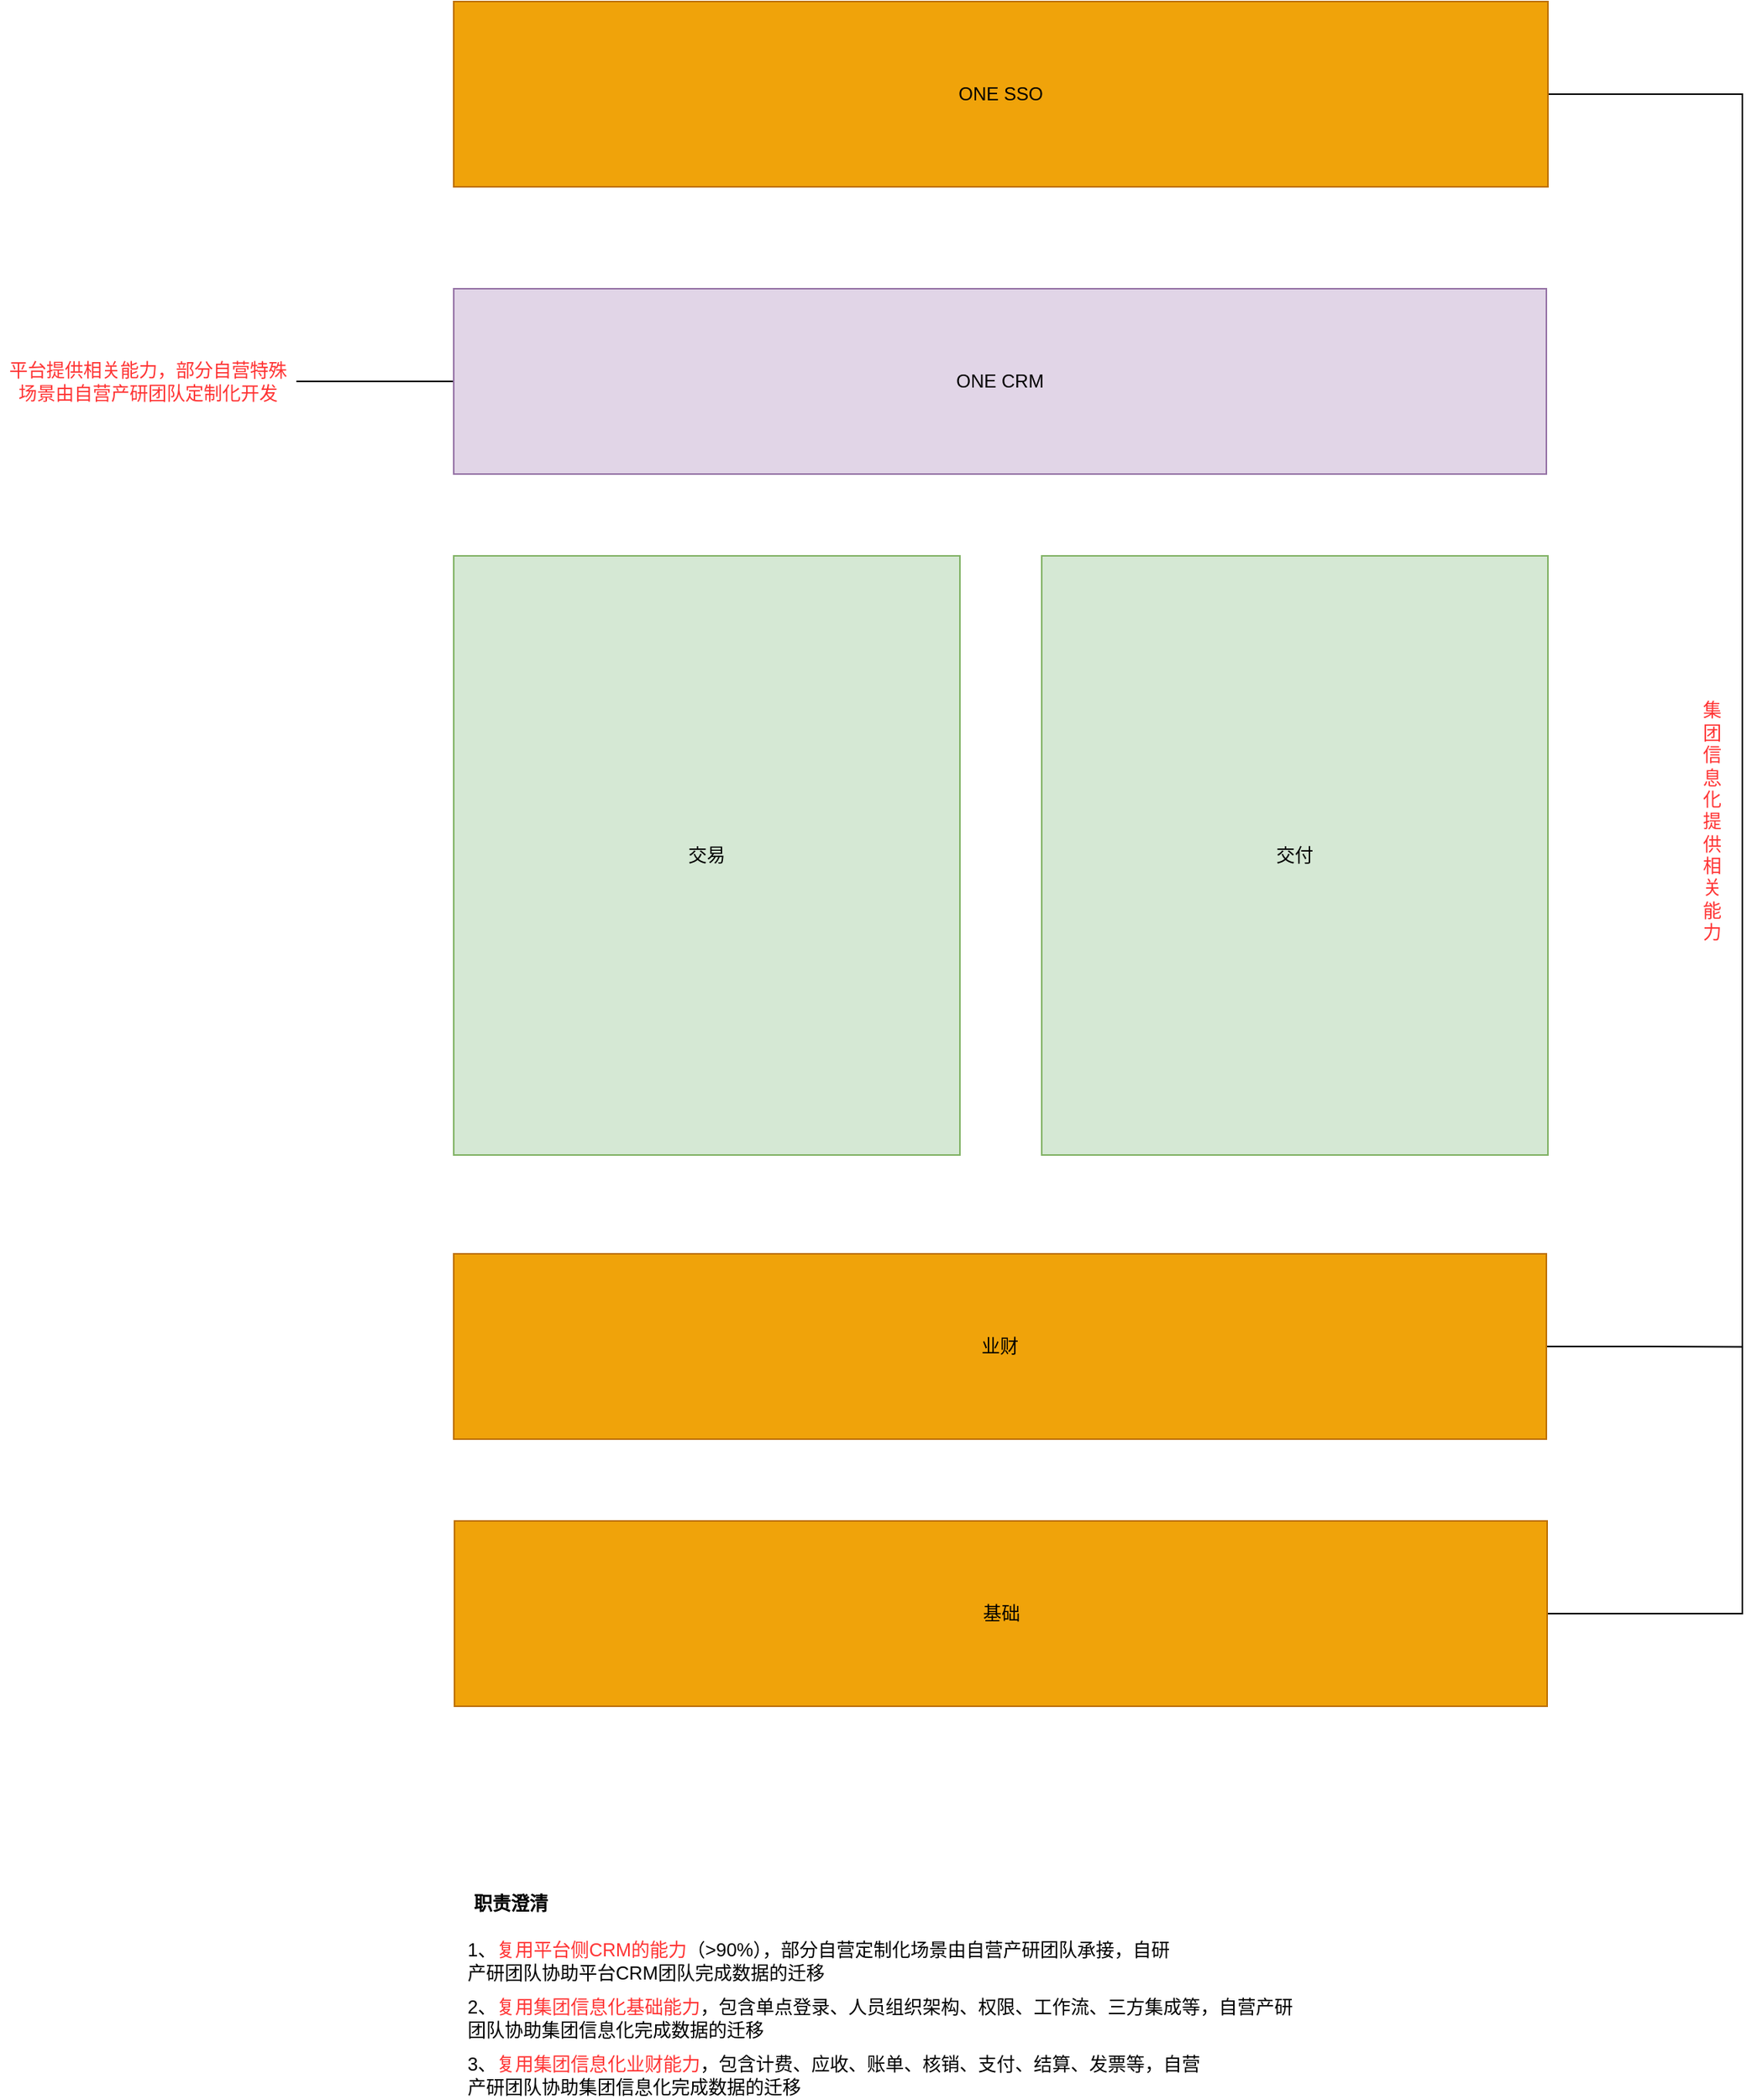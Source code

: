 <mxfile version="20.2.4" type="github" pages="36">
  <diagram id="tFlNzeFDufjK3dBlxEK4" name="系统职责">
    <mxGraphModel dx="2249" dy="725" grid="0" gridSize="10" guides="1" tooltips="1" connect="1" arrows="1" fold="1" page="1" pageScale="1" pageWidth="827" pageHeight="1169" math="0" shadow="0">
      <root>
        <mxCell id="0" />
        <mxCell id="1" parent="0" />
        <mxCell id="saZexbiEL7UzCukYfgM3-2" value="职责澄清" style="text;html=1;strokeColor=none;fillColor=none;align=center;verticalAlign=middle;whiteSpace=wrap;rounded=0;fontStyle=1" parent="1" vertex="1">
          <mxGeometry x="45" y="1241" width="60" height="30" as="geometry" />
        </mxCell>
        <mxCell id="saZexbiEL7UzCukYfgM3-3" value="1、&lt;font color=&quot;#ff3333&quot;&gt;复用平台侧CRM的能力&lt;/font&gt;（&amp;gt;90%），部分自营定制化场景由自营产研团队承接，自研产研团队协助平台CRM团队完成数据的迁移" style="text;html=1;strokeColor=none;fillColor=none;align=left;verticalAlign=middle;whiteSpace=wrap;rounded=0;" parent="1" vertex="1">
          <mxGeometry x="45" y="1278" width="467" height="30" as="geometry" />
        </mxCell>
        <mxCell id="saZexbiEL7UzCukYfgM3-4" value="2、&lt;font color=&quot;#ff3333&quot;&gt;复用集团信息化基础能力&lt;/font&gt;，包含单点登录、人员组织架构、权限、工作流、三方集成等，自营产研团队协助集团信息化完成数据的迁移" style="text;html=1;strokeColor=none;fillColor=none;align=left;verticalAlign=middle;whiteSpace=wrap;rounded=0;" parent="1" vertex="1">
          <mxGeometry x="45" y="1315" width="542" height="30" as="geometry" />
        </mxCell>
        <mxCell id="saZexbiEL7UzCukYfgM3-5" value="3、&lt;font color=&quot;#ff3333&quot;&gt;复用集团信息化业财能力&lt;/font&gt;，包含计费、应收、账单、核销、支付、结算、发票等，自营产研团队协助集团信息化完成数据的迁移" style="text;html=1;strokeColor=none;fillColor=none;align=left;verticalAlign=middle;whiteSpace=wrap;rounded=0;" parent="1" vertex="1">
          <mxGeometry x="45" y="1352" width="485" height="30" as="geometry" />
        </mxCell>
        <mxCell id="saZexbiEL7UzCukYfgM3-12" style="edgeStyle=orthogonalEdgeStyle;rounded=0;orthogonalLoop=1;jettySize=auto;html=1;exitX=1;exitY=0.5;exitDx=0;exitDy=0;fontColor=#FF3333;entryX=1;entryY=0.5;entryDx=0;entryDy=0;endArrow=none;endFill=0;" parent="1" source="saZexbiEL7UzCukYfgM3-6" target="saZexbiEL7UzCukYfgM3-11" edge="1">
          <mxGeometry relative="1" as="geometry">
            <mxPoint x="972.67" y="1029.17" as="targetPoint" />
            <Array as="points">
              <mxPoint x="873" y="84" />
              <mxPoint x="873" y="1068" />
            </Array>
          </mxGeometry>
        </mxCell>
        <mxCell id="saZexbiEL7UzCukYfgM3-6" value="ONE SSO" style="rounded=0;whiteSpace=wrap;html=1;sketch=0;fillColor=#f0a30a;fontColor=#000000;strokeColor=#BD7000;" parent="1" vertex="1">
          <mxGeometry x="38" y="24" width="709" height="120" as="geometry" />
        </mxCell>
        <mxCell id="saZexbiEL7UzCukYfgM3-17" style="edgeStyle=orthogonalEdgeStyle;rounded=0;orthogonalLoop=1;jettySize=auto;html=1;exitX=0;exitY=0.5;exitDx=0;exitDy=0;fontColor=#FF3333;endArrow=none;endFill=0;" parent="1" source="saZexbiEL7UzCukYfgM3-7" target="saZexbiEL7UzCukYfgM3-16" edge="1">
          <mxGeometry relative="1" as="geometry" />
        </mxCell>
        <mxCell id="saZexbiEL7UzCukYfgM3-7" value="ONE CRM" style="rounded=0;whiteSpace=wrap;html=1;sketch=0;fillColor=#e1d5e7;strokeColor=#9673a6;" parent="1" vertex="1">
          <mxGeometry x="38" y="210" width="708" height="120" as="geometry" />
        </mxCell>
        <mxCell id="saZexbiEL7UzCukYfgM3-8" value="交易" style="rounded=0;whiteSpace=wrap;html=1;sketch=0;fillColor=#d5e8d4;strokeColor=#82b366;" parent="1" vertex="1">
          <mxGeometry x="38" y="383" width="328" height="388" as="geometry" />
        </mxCell>
        <mxCell id="saZexbiEL7UzCukYfgM3-9" value="交付" style="rounded=0;whiteSpace=wrap;html=1;sketch=0;fillColor=#d5e8d4;strokeColor=#82b366;" parent="1" vertex="1">
          <mxGeometry x="419" y="383" width="328" height="388" as="geometry" />
        </mxCell>
        <mxCell id="saZexbiEL7UzCukYfgM3-13" style="edgeStyle=orthogonalEdgeStyle;rounded=0;orthogonalLoop=1;jettySize=auto;html=1;exitX=1;exitY=0.5;exitDx=0;exitDy=0;fontColor=#FF3333;endArrow=none;endFill=0;" parent="1" source="saZexbiEL7UzCukYfgM3-10" edge="1">
          <mxGeometry relative="1" as="geometry">
            <mxPoint x="873.401" y="895.2" as="targetPoint" />
          </mxGeometry>
        </mxCell>
        <mxCell id="saZexbiEL7UzCukYfgM3-10" value="业财" style="rounded=0;whiteSpace=wrap;html=1;sketch=0;fillColor=#f0a30a;fontColor=#000000;strokeColor=#BD7000;" parent="1" vertex="1">
          <mxGeometry x="38" y="835" width="708" height="120" as="geometry" />
        </mxCell>
        <mxCell id="saZexbiEL7UzCukYfgM3-11" value="基础" style="rounded=0;whiteSpace=wrap;html=1;sketch=0;fillColor=#f0a30a;fontColor=#000000;strokeColor=#BD7000;" parent="1" vertex="1">
          <mxGeometry x="38.5" y="1008" width="708" height="120" as="geometry" />
        </mxCell>
        <mxCell id="saZexbiEL7UzCukYfgM3-14" value="集团信息化提供相关能力" style="text;html=1;strokeColor=none;fillColor=none;align=center;verticalAlign=middle;whiteSpace=wrap;rounded=0;sketch=0;fontColor=#FF3333;" parent="1" vertex="1">
          <mxGeometry x="843" y="469" width="21" height="171" as="geometry" />
        </mxCell>
        <mxCell id="saZexbiEL7UzCukYfgM3-16" value="平台提供相关能力，部分自营特殊场景由自营产研团队定制化开发" style="text;html=1;strokeColor=none;fillColor=none;align=center;verticalAlign=middle;whiteSpace=wrap;rounded=0;sketch=0;fontColor=#FF3333;" parent="1" vertex="1">
          <mxGeometry x="-256" y="255" width="192" height="30" as="geometry" />
        </mxCell>
      </root>
    </mxGraphModel>
  </diagram>
  <diagram id="IXxofmXMB2RPIc64SxBN" name="链路分析">
    <mxGraphModel dx="1209" dy="629" grid="0" gridSize="10" guides="1" tooltips="1" connect="1" arrows="1" fold="1" page="1" pageScale="1" pageWidth="827" pageHeight="1169" math="0" shadow="0">
      <root>
        <mxCell id="0" />
        <mxCell id="1" parent="0" />
        <mxCell id="rbUM4tiEoZ0qt8iKaotn-5" value="" style="rounded=0;whiteSpace=wrap;html=1;fillColor=#d0cee2;strokeColor=#56517e;" parent="1" vertex="1">
          <mxGeometry x="231" y="100" width="374" height="171" as="geometry" />
        </mxCell>
        <mxCell id="rbUM4tiEoZ0qt8iKaotn-16" style="edgeStyle=orthogonalEdgeStyle;rounded=0;orthogonalLoop=1;jettySize=auto;html=1;exitX=1;exitY=0.25;exitDx=0;exitDy=0;entryX=0;entryY=0.25;entryDx=0;entryDy=0;" parent="1" source="rbUM4tiEoZ0qt8iKaotn-2" target="rbUM4tiEoZ0qt8iKaotn-7" edge="1">
          <mxGeometry relative="1" as="geometry" />
        </mxCell>
        <mxCell id="rbUM4tiEoZ0qt8iKaotn-2" value="商端SAAS" style="rounded=0;whiteSpace=wrap;html=1;" parent="1" vertex="1">
          <mxGeometry x="461" y="133" width="120" height="60" as="geometry" />
        </mxCell>
        <mxCell id="rbUM4tiEoZ0qt8iKaotn-6" value="“租赁”平台" style="text;html=1;strokeColor=none;fillColor=none;align=center;verticalAlign=middle;whiteSpace=wrap;rounded=0;" parent="1" vertex="1">
          <mxGeometry x="386.5" y="96" width="60" height="30" as="geometry" />
        </mxCell>
        <mxCell id="rbUM4tiEoZ0qt8iKaotn-17" style="edgeStyle=orthogonalEdgeStyle;rounded=0;orthogonalLoop=1;jettySize=auto;html=1;exitX=0;exitY=0.75;exitDx=0;exitDy=0;entryX=1;entryY=0.75;entryDx=0;entryDy=0;" parent="1" source="rbUM4tiEoZ0qt8iKaotn-7" target="rbUM4tiEoZ0qt8iKaotn-2" edge="1">
          <mxGeometry relative="1" as="geometry" />
        </mxCell>
        <mxCell id="rbUM4tiEoZ0qt8iKaotn-7" value="三方商户自建系统" style="rounded=0;whiteSpace=wrap;html=1;" parent="1" vertex="1">
          <mxGeometry x="665" y="133" width="120" height="60" as="geometry" />
        </mxCell>
        <mxCell id="rbUM4tiEoZ0qt8iKaotn-30" style="edgeStyle=orthogonalEdgeStyle;rounded=0;orthogonalLoop=1;jettySize=auto;html=1;exitX=0.5;exitY=1;exitDx=0;exitDy=0;entryX=0.185;entryY=0.063;entryDx=0;entryDy=0;entryPerimeter=0;" parent="1" source="rbUM4tiEoZ0qt8iKaotn-9" target="rbUM4tiEoZ0qt8iKaotn-28" edge="1">
          <mxGeometry relative="1" as="geometry" />
        </mxCell>
        <mxCell id="rbUM4tiEoZ0qt8iKaotn-9" value="客端SAAS" style="rounded=0;whiteSpace=wrap;html=1;" parent="1" vertex="1">
          <mxGeometry x="253" y="133" width="120" height="60" as="geometry" />
        </mxCell>
        <mxCell id="rbUM4tiEoZ0qt8iKaotn-18" value="" style="rounded=0;whiteSpace=wrap;html=1;fillColor=#d0cee2;strokeColor=#56517e;" parent="1" vertex="1">
          <mxGeometry x="231" y="553" width="137" height="50" as="geometry" />
        </mxCell>
        <mxCell id="rbUM4tiEoZ0qt8iKaotn-19" value="版本1" style="text;html=1;strokeColor=#b85450;fillColor=#f8cecc;align=center;verticalAlign=middle;whiteSpace=wrap;rounded=0;" parent="1" vertex="1">
          <mxGeometry x="386.5" y="285" width="60" height="30" as="geometry" />
        </mxCell>
        <mxCell id="rbUM4tiEoZ0qt8iKaotn-20" value="版本2" style="text;html=1;strokeColor=#b85450;fillColor=#f8cecc;align=center;verticalAlign=middle;whiteSpace=wrap;rounded=0;" parent="1" vertex="1">
          <mxGeometry x="386.5" y="621" width="60" height="30" as="geometry" />
        </mxCell>
        <mxCell id="rbUM4tiEoZ0qt8iKaotn-21" value="“租赁”平台" style="text;html=1;strokeColor=none;fillColor=none;align=center;verticalAlign=middle;whiteSpace=wrap;rounded=0;" parent="1" vertex="1">
          <mxGeometry x="283" y="562" width="60" height="30" as="geometry" />
        </mxCell>
        <mxCell id="rbUM4tiEoZ0qt8iKaotn-22" value="" style="rounded=0;whiteSpace=wrap;html=1;fillColor=#d0cee2;strokeColor=#56517e;" parent="1" vertex="1">
          <mxGeometry x="473" y="553" width="137" height="50" as="geometry" />
        </mxCell>
        <mxCell id="rbUM4tiEoZ0qt8iKaotn-23" value="自营" style="text;html=1;strokeColor=none;fillColor=none;align=center;verticalAlign=middle;whiteSpace=wrap;rounded=0;" parent="1" vertex="1">
          <mxGeometry x="531" y="564" width="60" height="30" as="geometry" />
        </mxCell>
        <mxCell id="rbUM4tiEoZ0qt8iKaotn-26" style="edgeStyle=orthogonalEdgeStyle;rounded=0;orthogonalLoop=1;jettySize=auto;html=1;exitX=0.435;exitY=1.007;exitDx=0;exitDy=0;entryX=0.5;entryY=0;entryDx=0;entryDy=0;exitPerimeter=0;" parent="1" source="rbUM4tiEoZ0qt8iKaotn-24" target="rbUM4tiEoZ0qt8iKaotn-18" edge="1">
          <mxGeometry relative="1" as="geometry">
            <mxPoint x="301.521" y="526.319" as="targetPoint" />
            <Array as="points">
              <mxPoint x="395" y="527" />
              <mxPoint x="299" y="527" />
            </Array>
          </mxGeometry>
        </mxCell>
        <mxCell id="rbUM4tiEoZ0qt8iKaotn-27" style="edgeStyle=orthogonalEdgeStyle;rounded=0;orthogonalLoop=1;jettySize=auto;html=1;entryX=0.5;entryY=0;entryDx=0;entryDy=0;" parent="1" source="rbUM4tiEoZ0qt8iKaotn-24" target="rbUM4tiEoZ0qt8iKaotn-22" edge="1">
          <mxGeometry relative="1" as="geometry">
            <Array as="points">
              <mxPoint x="461" y="527" />
              <mxPoint x="542" y="527" />
              <mxPoint x="542" y="553" />
            </Array>
          </mxGeometry>
        </mxCell>
        <mxCell id="rbUM4tiEoZ0qt8iKaotn-24" value="流量分发" style="rounded=0;whiteSpace=wrap;html=1;fillColor=#dae8fc;strokeColor=#6c8ebf;dashed=1;" parent="1" vertex="1">
          <mxGeometry x="231" y="467" width="376" height="34" as="geometry" />
        </mxCell>
        <mxCell id="rbUM4tiEoZ0qt8iKaotn-31" style="edgeStyle=orthogonalEdgeStyle;rounded=0;orthogonalLoop=1;jettySize=auto;html=1;exitX=0.817;exitY=-0.011;exitDx=0;exitDy=0;entryX=0.5;entryY=1;entryDx=0;entryDy=0;exitPerimeter=0;" parent="1" source="rbUM4tiEoZ0qt8iKaotn-28" target="rbUM4tiEoZ0qt8iKaotn-2" edge="1">
          <mxGeometry relative="1" as="geometry" />
        </mxCell>
        <mxCell id="rbUM4tiEoZ0qt8iKaotn-28" value="流量分发" style="rounded=0;whiteSpace=wrap;html=1;fillColor=#dae8fc;strokeColor=#6c8ebf;dashed=1;" parent="1" vertex="1">
          <mxGeometry x="252" y="229" width="329" height="24" as="geometry" />
        </mxCell>
      </root>
    </mxGraphModel>
  </diagram>
  <diagram id="qt0AULjnwaiLlMIHNxGJ" name="交易链路">
    <mxGraphModel dx="834" dy="434" grid="0" gridSize="10" guides="1" tooltips="1" connect="1" arrows="1" fold="1" page="1" pageScale="1" pageWidth="827" pageHeight="1169" math="0" shadow="0">
      <root>
        <mxCell id="0" />
        <mxCell id="1" parent="0" />
        <mxCell id="O2P9w9WAoNRUnFOtLeJ0-3" style="edgeStyle=orthogonalEdgeStyle;rounded=0;orthogonalLoop=1;jettySize=auto;html=1;exitX=0.5;exitY=1;exitDx=0;exitDy=0;fillColor=#0050ef;strokeColor=#001DBC;" parent="1" source="O2P9w9WAoNRUnFOtLeJ0-1" target="O2P9w9WAoNRUnFOtLeJ0-2" edge="1">
          <mxGeometry relative="1" as="geometry" />
        </mxCell>
        <mxCell id="O2P9w9WAoNRUnFOtLeJ0-1" value="CRM" style="rounded=0;whiteSpace=wrap;html=1;gradientColor=#ffffff;" parent="1" vertex="1">
          <mxGeometry x="273" y="122" width="120" height="60" as="geometry" />
        </mxCell>
        <mxCell id="pVMpE5Bg6IyhHie2BeIa-10" style="edgeStyle=orthogonalEdgeStyle;rounded=0;orthogonalLoop=1;jettySize=auto;html=1;exitX=0.886;exitY=0.994;exitDx=0;exitDy=0;entryX=0.201;entryY=0.007;entryDx=0;entryDy=0;entryPerimeter=0;exitPerimeter=0;" parent="1" source="O2P9w9WAoNRUnFOtLeJ0-2" target="pVMpE5Bg6IyhHie2BeIa-9" edge="1">
          <mxGeometry relative="1" as="geometry" />
        </mxCell>
        <mxCell id="pVMpE5Bg6IyhHie2BeIa-15" style="edgeStyle=orthogonalEdgeStyle;rounded=0;orthogonalLoop=1;jettySize=auto;html=1;exitX=1;exitY=0.5;exitDx=0;exitDy=0;" parent="1" source="O2P9w9WAoNRUnFOtLeJ0-2" target="pVMpE5Bg6IyhHie2BeIa-3" edge="1">
          <mxGeometry relative="1" as="geometry" />
        </mxCell>
        <mxCell id="RXOXxZqDkmiq3IJzAIfm-7" style="edgeStyle=orthogonalEdgeStyle;rounded=0;orthogonalLoop=1;jettySize=auto;html=1;exitX=0.5;exitY=1;exitDx=0;exitDy=0;entryX=0.5;entryY=0;entryDx=0;entryDy=0;endArrow=classic;endFill=1;" parent="1" source="O2P9w9WAoNRUnFOtLeJ0-2" target="pVMpE5Bg6IyhHie2BeIa-12" edge="1">
          <mxGeometry relative="1" as="geometry" />
        </mxCell>
        <mxCell id="RXOXxZqDkmiq3IJzAIfm-8" style="edgeStyle=orthogonalEdgeStyle;rounded=0;orthogonalLoop=1;jettySize=auto;html=1;exitX=0.617;exitY=1.003;exitDx=0;exitDy=0;entryX=0.5;entryY=0;entryDx=0;entryDy=0;endArrow=classic;endFill=1;exitPerimeter=0;" parent="1" source="O2P9w9WAoNRUnFOtLeJ0-2" target="RXOXxZqDkmiq3IJzAIfm-1" edge="1">
          <mxGeometry relative="1" as="geometry">
            <Array as="points">
              <mxPoint x="347" y="460" />
              <mxPoint x="467" y="460" />
            </Array>
          </mxGeometry>
        </mxCell>
        <mxCell id="s3O5UCPdt91ZPLADc-_f-2" style="edgeStyle=orthogonalEdgeStyle;rounded=0;orthogonalLoop=1;jettySize=auto;html=1;exitX=0.25;exitY=1;exitDx=0;exitDy=0;entryX=0.75;entryY=0;entryDx=0;entryDy=0;" parent="1" source="O2P9w9WAoNRUnFOtLeJ0-2" target="s3O5UCPdt91ZPLADc-_f-1" edge="1">
          <mxGeometry relative="1" as="geometry">
            <Array as="points">
              <mxPoint x="303" y="405" />
              <mxPoint x="213" y="405" />
            </Array>
          </mxGeometry>
        </mxCell>
        <mxCell id="s3O5UCPdt91ZPLADc-_f-4" style="edgeStyle=orthogonalEdgeStyle;rounded=0;orthogonalLoop=1;jettySize=auto;html=1;exitX=0.049;exitY=1.003;exitDx=0;exitDy=0;entryX=0.402;entryY=0.004;entryDx=0;entryDy=0;exitPerimeter=0;entryPerimeter=0;" parent="1" source="O2P9w9WAoNRUnFOtLeJ0-2" target="s3O5UCPdt91ZPLADc-_f-1" edge="1">
          <mxGeometry relative="1" as="geometry">
            <Array as="points">
              <mxPoint x="279" y="388" />
              <mxPoint x="171" y="388" />
              <mxPoint x="171" y="480" />
              <mxPoint x="171" y="480" />
            </Array>
          </mxGeometry>
        </mxCell>
        <mxCell id="rjtTvVDwDAsf3VueTDPZ-2" style="edgeStyle=orthogonalEdgeStyle;rounded=0;orthogonalLoop=1;jettySize=auto;html=1;exitX=0;exitY=0.5;exitDx=0;exitDy=0;strokeColor=#000000;" parent="1" source="O2P9w9WAoNRUnFOtLeJ0-2" target="rjtTvVDwDAsf3VueTDPZ-1" edge="1">
          <mxGeometry relative="1" as="geometry">
            <Array as="points">
              <mxPoint x="168" y="321" />
            </Array>
          </mxGeometry>
        </mxCell>
        <mxCell id="dYYu8Crwy0QkrhrtL9Ob-1" style="edgeStyle=orthogonalEdgeStyle;rounded=0;orthogonalLoop=1;jettySize=auto;html=1;exitX=0;exitY=0.75;exitDx=0;exitDy=0;entryX=0;entryY=0.5;entryDx=0;entryDy=0;fontColor=#000000;endArrow=classic;endFill=1;" edge="1" parent="1" source="O2P9w9WAoNRUnFOtLeJ0-2" target="s3O5UCPdt91ZPLADc-_f-1">
          <mxGeometry relative="1" as="geometry">
            <Array as="points">
              <mxPoint x="71" y="336" />
              <mxPoint x="71" y="512" />
            </Array>
          </mxGeometry>
        </mxCell>
        <mxCell id="O2P9w9WAoNRUnFOtLeJ0-2" value="订单" style="rounded=0;whiteSpace=wrap;html=1;fillColor=#f8cecc;strokeColor=#b85450;" parent="1" vertex="1">
          <mxGeometry x="273" y="291" width="120" height="60" as="geometry" />
        </mxCell>
        <mxCell id="pVMpE5Bg6IyhHie2BeIa-2" value="变更状态" style="text;html=1;strokeColor=none;fillColor=none;align=center;verticalAlign=middle;whiteSpace=wrap;rounded=0;" parent="1" vertex="1">
          <mxGeometry x="203" y="213" width="14" height="43" as="geometry" />
        </mxCell>
        <mxCell id="RXOXxZqDkmiq3IJzAIfm-9" style="edgeStyle=orthogonalEdgeStyle;rounded=0;orthogonalLoop=1;jettySize=auto;html=1;exitX=0.368;exitY=0.012;exitDx=0;exitDy=0;entryX=0.857;entryY=0.003;entryDx=0;entryDy=0;entryPerimeter=0;endArrow=classic;endFill=1;strokeColor=#0000FF;exitPerimeter=0;" parent="1" source="pVMpE5Bg6IyhHie2BeIa-3" target="O2P9w9WAoNRUnFOtLeJ0-2" edge="1">
          <mxGeometry relative="1" as="geometry" />
        </mxCell>
        <mxCell id="pVMpE5Bg6IyhHie2BeIa-3" value="履约" style="rounded=0;whiteSpace=wrap;html=1;gradientColor=#ffffff;" parent="1" vertex="1">
          <mxGeometry x="548" y="291" width="120" height="60" as="geometry" />
        </mxCell>
        <mxCell id="pVMpE5Bg6IyhHie2BeIa-5" value="确认完毕，生成履约单" style="text;html=1;strokeColor=none;fillColor=none;align=center;verticalAlign=middle;whiteSpace=wrap;rounded=0;" parent="1" vertex="1">
          <mxGeometry x="396" y="293" width="155" height="30" as="geometry" />
        </mxCell>
        <mxCell id="pVMpE5Bg6IyhHie2BeIa-9" value="计费" style="rounded=0;whiteSpace=wrap;html=1;gradientColor=#ffffff;" parent="1" vertex="1">
          <mxGeometry x="540" y="482" width="120" height="60" as="geometry" />
        </mxCell>
        <mxCell id="pVMpE5Bg6IyhHie2BeIa-11" value="预计费" style="text;html=1;strokeColor=none;fillColor=none;align=center;verticalAlign=middle;whiteSpace=wrap;rounded=0;" parent="1" vertex="1">
          <mxGeometry x="446.5" y="390.5" width="60" height="30" as="geometry" />
        </mxCell>
        <mxCell id="pVMpE5Bg6IyhHie2BeIa-12" value="合同" style="rounded=0;whiteSpace=wrap;html=1;gradientColor=#ffffff;" parent="1" vertex="1">
          <mxGeometry x="273" y="482" width="120" height="60" as="geometry" />
        </mxCell>
        <mxCell id="pVMpE5Bg6IyhHie2BeIa-17" value="签订合同" style="text;html=1;strokeColor=none;fillColor=none;align=center;verticalAlign=middle;whiteSpace=wrap;rounded=0;" parent="1" vertex="1">
          <mxGeometry x="305" y="395" width="25" height="44" as="geometry" />
        </mxCell>
        <mxCell id="RXOXxZqDkmiq3IJzAIfm-13" style="edgeStyle=orthogonalEdgeStyle;rounded=0;orthogonalLoop=1;jettySize=auto;html=1;exitX=0.75;exitY=0;exitDx=0;exitDy=0;entryX=0.806;entryY=0.996;entryDx=0;entryDy=0;entryPerimeter=0;endArrow=classic;endFill=1;strokeColor=#0000FF;" parent="1" source="RXOXxZqDkmiq3IJzAIfm-1" target="O2P9w9WAoNRUnFOtLeJ0-2" edge="1">
          <mxGeometry relative="1" as="geometry">
            <Array as="points">
              <mxPoint x="497" y="451" />
              <mxPoint x="370" y="451" />
            </Array>
          </mxGeometry>
        </mxCell>
        <mxCell id="RXOXxZqDkmiq3IJzAIfm-1" value="账单" style="rounded=0;whiteSpace=wrap;html=1;" parent="1" vertex="1">
          <mxGeometry x="407" y="482" width="120" height="60" as="geometry" />
        </mxCell>
        <mxCell id="RXOXxZqDkmiq3IJzAIfm-5" value="生成预付账单" style="text;html=1;strokeColor=none;fillColor=none;align=center;verticalAlign=middle;whiteSpace=wrap;rounded=0;sketch=0;" parent="1" vertex="1">
          <mxGeometry x="350" y="385" width="12" height="64" as="geometry" />
        </mxCell>
        <mxCell id="RXOXxZqDkmiq3IJzAIfm-10" value="履约中" style="text;html=1;strokeColor=none;fillColor=none;align=center;verticalAlign=middle;whiteSpace=wrap;rounded=0;" parent="1" vertex="1">
          <mxGeometry x="446.5" y="249" width="60" height="30" as="geometry" />
        </mxCell>
        <mxCell id="RXOXxZqDkmiq3IJzAIfm-11" style="edgeStyle=orthogonalEdgeStyle;rounded=0;orthogonalLoop=1;jettySize=auto;html=1;exitX=0.5;exitY=0;exitDx=0;exitDy=0;entryX=0.75;entryY=0;entryDx=0;entryDy=0;endArrow=classic;endFill=1;strokeColor=#0000FF;" parent="1" source="pVMpE5Bg6IyhHie2BeIa-3" target="O2P9w9WAoNRUnFOtLeJ0-2" edge="1">
          <mxGeometry relative="1" as="geometry">
            <mxPoint x="575" y="322" as="sourcePoint" />
            <mxPoint x="385.84" y="322.18" as="targetPoint" />
            <Array as="points">
              <mxPoint x="608" y="253" />
              <mxPoint x="363" y="253" />
            </Array>
          </mxGeometry>
        </mxCell>
        <mxCell id="RXOXxZqDkmiq3IJzAIfm-12" value="履约完成" style="text;html=1;strokeColor=none;fillColor=none;align=center;verticalAlign=middle;whiteSpace=wrap;rounded=0;" parent="1" vertex="1">
          <mxGeometry x="446.5" y="229" width="60" height="30" as="geometry" />
        </mxCell>
        <mxCell id="RXOXxZqDkmiq3IJzAIfm-14" value="订单完成" style="text;html=1;strokeColor=none;fillColor=none;align=center;verticalAlign=middle;whiteSpace=wrap;rounded=0;" parent="1" vertex="1">
          <mxGeometry x="449" y="424" width="60" height="30" as="geometry" />
        </mxCell>
        <mxCell id="s3O5UCPdt91ZPLADc-_f-1" value="库存" style="rounded=0;whiteSpace=wrap;html=1;" parent="1" vertex="1">
          <mxGeometry x="123" y="482" width="120" height="60" as="geometry" />
        </mxCell>
        <mxCell id="s3O5UCPdt91ZPLADc-_f-3" value="下单&lt;br&gt;锁定库存" style="text;html=1;strokeColor=none;fillColor=none;align=center;verticalAlign=middle;whiteSpace=wrap;rounded=0;" parent="1" vertex="1">
          <mxGeometry x="217" y="416" width="54" height="46" as="geometry" />
        </mxCell>
        <mxCell id="s3O5UCPdt91ZPLADc-_f-5" value="取消订单&lt;br&gt;释放库存" style="text;html=1;strokeColor=none;fillColor=none;align=center;verticalAlign=middle;whiteSpace=wrap;rounded=0;" parent="1" vertex="1">
          <mxGeometry x="110" y="416" width="56" height="46" as="geometry" />
        </mxCell>
        <mxCell id="rjtTvVDwDAsf3VueTDPZ-4" style="edgeStyle=orthogonalEdgeStyle;rounded=0;orthogonalLoop=1;jettySize=auto;html=1;exitX=0.75;exitY=1;exitDx=0;exitDy=0;entryX=0.25;entryY=0;entryDx=0;entryDy=0;strokeColor=#0000FF;" parent="1" source="rjtTvVDwDAsf3VueTDPZ-1" target="O2P9w9WAoNRUnFOtLeJ0-2" edge="1">
          <mxGeometry relative="1" as="geometry">
            <Array as="points">
              <mxPoint x="198" y="277" />
              <mxPoint x="303" y="277" />
            </Array>
          </mxGeometry>
        </mxCell>
        <mxCell id="rjtTvVDwDAsf3VueTDPZ-1" value="工作流" style="rounded=0;whiteSpace=wrap;html=1;gradientColor=#ffffff;" parent="1" vertex="1">
          <mxGeometry x="108" y="122" width="120" height="60" as="geometry" />
        </mxCell>
        <mxCell id="rjtTvVDwDAsf3VueTDPZ-3" value="开启工作流" style="text;html=1;strokeColor=none;fillColor=none;align=center;verticalAlign=middle;whiteSpace=wrap;rounded=0;" parent="1" vertex="1">
          <mxGeometry x="147" y="209" width="19" height="70" as="geometry" />
        </mxCell>
        <mxCell id="rjtTvVDwDAsf3VueTDPZ-5" value="商机转订单" style="text;html=1;strokeColor=none;fillColor=none;align=center;verticalAlign=middle;whiteSpace=wrap;rounded=0;" parent="1" vertex="1">
          <mxGeometry x="316" y="206" width="14" height="43" as="geometry" />
        </mxCell>
        <mxCell id="dYYu8Crwy0QkrhrtL9Ob-2" value="查询推荐仓及运费" style="text;html=1;strokeColor=none;fillColor=none;align=center;verticalAlign=middle;whiteSpace=wrap;rounded=0;fontColor=#000000;" vertex="1" parent="1">
          <mxGeometry x="8" y="395" width="60" height="30" as="geometry" />
        </mxCell>
      </root>
    </mxGraphModel>
  </diagram>
  <diagram id="EI5xHH0c7u_fKFLa_INF" name="租赁业务">
    <mxGraphModel dx="1209" dy="629" grid="0" gridSize="10" guides="1" tooltips="1" connect="1" arrows="1" fold="1" page="1" pageScale="1" pageWidth="827" pageHeight="1169" math="0" shadow="0">
      <root>
        <mxCell id="0" />
        <mxCell id="1" parent="0" />
        <mxCell id="XLv9lst1ZCZX44yT5gN--90" value="" style="rounded=0;whiteSpace=wrap;html=1;sketch=0;gradientColor=none;" parent="1" vertex="1">
          <mxGeometry x="153" y="956" width="1317" height="210" as="geometry" />
        </mxCell>
        <mxCell id="XLv9lst1ZCZX44yT5gN--21" value="" style="rounded=0;whiteSpace=wrap;html=1;sketch=0;gradientColor=none;dashed=1;" parent="1" vertex="1">
          <mxGeometry x="186" y="458" width="272" height="406" as="geometry" />
        </mxCell>
        <mxCell id="XLv9lst1ZCZX44yT5gN--12" value="" style="rounded=0;whiteSpace=wrap;html=1;sketch=0;gradientColor=none;" parent="1" vertex="1">
          <mxGeometry x="186" y="293" width="1392" height="126" as="geometry" />
        </mxCell>
        <mxCell id="XLv9lst1ZCZX44yT5gN--19" value="" style="rounded=0;whiteSpace=wrap;html=1;dashed=1;sketch=0;gradientColor=none;" parent="1" vertex="1">
          <mxGeometry x="447" y="298" width="302" height="115" as="geometry" />
        </mxCell>
        <mxCell id="XLv9lst1ZCZX44yT5gN--8" style="edgeStyle=orthogonalEdgeStyle;rounded=0;orthogonalLoop=1;jettySize=auto;html=1;exitX=0.5;exitY=1;exitDx=0;exitDy=0;entryX=0.5;entryY=0;entryDx=0;entryDy=0;endArrow=classic;endFill=1;strokeColor=#0000FF;" parent="1" source="XLv9lst1ZCZX44yT5gN--1" target="XLv9lst1ZCZX44yT5gN--7" edge="1">
          <mxGeometry relative="1" as="geometry" />
        </mxCell>
        <mxCell id="XLv9lst1ZCZX44yT5gN--1" value="下订单" style="rounded=0;whiteSpace=wrap;html=1;sketch=0;gradientColor=none;" parent="1" vertex="1">
          <mxGeometry x="310" y="499" width="120" height="60" as="geometry" />
        </mxCell>
        <mxCell id="XLv9lst1ZCZX44yT5gN--2" value="商机转化" style="text;html=1;strokeColor=#d79b00;fillColor=#ffe6cc;align=center;verticalAlign=middle;whiteSpace=wrap;rounded=0;sketch=0;" parent="1" vertex="1">
          <mxGeometry x="206" y="518" width="87" height="30" as="geometry" />
        </mxCell>
        <mxCell id="XLv9lst1ZCZX44yT5gN--10" style="edgeStyle=orthogonalEdgeStyle;rounded=0;orthogonalLoop=1;jettySize=auto;html=1;exitX=0.5;exitY=1;exitDx=0;exitDy=0;entryX=0.5;entryY=0;entryDx=0;entryDy=0;endArrow=classic;endFill=1;strokeColor=#0000FF;dashed=1;" parent="1" source="XLv9lst1ZCZX44yT5gN--7" target="XLv9lst1ZCZX44yT5gN--9" edge="1">
          <mxGeometry relative="1" as="geometry" />
        </mxCell>
        <mxCell id="XLv9lst1ZCZX44yT5gN--7" value="签订“订单”合同" style="rounded=0;whiteSpace=wrap;html=1;sketch=0;gradientColor=none;" parent="1" vertex="1">
          <mxGeometry x="310" y="641" width="120" height="60" as="geometry" />
        </mxCell>
        <mxCell id="XLv9lst1ZCZX44yT5gN--9" value="预付一笔钱" style="rounded=0;whiteSpace=wrap;html=1;sketch=0;gradientColor=none;" parent="1" vertex="1">
          <mxGeometry x="310" y="759" width="120" height="60" as="geometry" />
        </mxCell>
        <mxCell id="XLv9lst1ZCZX44yT5gN--11" value="订购需求" style="rounded=0;whiteSpace=wrap;html=1;sketch=0;fillColor=#eeeeee;strokeColor=#36393d;" parent="1" vertex="1">
          <mxGeometry x="310" y="337.5" width="120" height="60" as="geometry" />
        </mxCell>
        <mxCell id="XLv9lst1ZCZX44yT5gN--15" style="edgeStyle=orthogonalEdgeStyle;rounded=0;orthogonalLoop=1;jettySize=auto;html=1;endArrow=classic;endFill=1;strokeColor=#0000FF;" parent="1" source="XLv9lst1ZCZX44yT5gN--14" target="XLv9lst1ZCZX44yT5gN--12" edge="1">
          <mxGeometry relative="1" as="geometry" />
        </mxCell>
        <mxCell id="XLv9lst1ZCZX44yT5gN--34" style="edgeStyle=orthogonalEdgeStyle;rounded=0;orthogonalLoop=1;jettySize=auto;html=1;entryX=0.5;entryY=1;entryDx=0;entryDy=0;dashed=1;endArrow=classic;endFill=1;strokeColor=#0000FF;" parent="1" source="XLv9lst1ZCZX44yT5gN--14" target="XLv9lst1ZCZX44yT5gN--33" edge="1">
          <mxGeometry relative="1" as="geometry" />
        </mxCell>
        <mxCell id="XLv9lst1ZCZX44yT5gN--14" value="客户（个人或企业）" style="shape=umlActor;verticalLabelPosition=bottom;verticalAlign=top;html=1;outlineConnect=0;sketch=0;gradientColor=none;" parent="1" vertex="1">
          <mxGeometry x="98" y="326.5" width="30" height="60" as="geometry" />
        </mxCell>
        <mxCell id="XLv9lst1ZCZX44yT5gN--16" value="加机" style="rounded=0;whiteSpace=wrap;html=1;sketch=0;fillColor=#eeeeee;strokeColor=#36393d;" parent="1" vertex="1">
          <mxGeometry x="465" y="337.5" width="120" height="60" as="geometry" />
        </mxCell>
        <mxCell id="XLv9lst1ZCZX44yT5gN--17" value="换机" style="rounded=0;whiteSpace=wrap;html=1;sketch=0;fillColor=#eeeeee;strokeColor=#36393d;" parent="1" vertex="1">
          <mxGeometry x="611" y="337" width="120" height="60" as="geometry" />
        </mxCell>
        <mxCell id="XLv9lst1ZCZX44yT5gN--20" value="变更需求（新增/修改）" style="text;html=1;strokeColor=none;fillColor=none;align=center;verticalAlign=middle;whiteSpace=wrap;rounded=0;sketch=0;" parent="1" vertex="1">
          <mxGeometry x="541" y="301" width="132" height="30" as="geometry" />
        </mxCell>
        <mxCell id="XLv9lst1ZCZX44yT5gN--22" value="交易链路" style="text;html=1;strokeColor=#A50040;fillColor=#d80073;align=center;verticalAlign=middle;whiteSpace=wrap;rounded=0;sketch=0;fontColor=#ffffff;" parent="1" vertex="1">
          <mxGeometry x="236" y="441" width="114" height="31" as="geometry" />
        </mxCell>
        <mxCell id="XLv9lst1ZCZX44yT5gN--23" value="" style="rounded=0;whiteSpace=wrap;html=1;sketch=0;gradientColor=none;dashed=1;" parent="1" vertex="1">
          <mxGeometry x="623" y="458" width="378" height="406" as="geometry" />
        </mxCell>
        <mxCell id="XLv9lst1ZCZX44yT5gN--25" value="交付链路" style="text;html=1;strokeColor=#A50040;fillColor=#d80073;align=center;verticalAlign=middle;whiteSpace=wrap;rounded=0;sketch=0;fontColor=#ffffff;" parent="1" vertex="1">
          <mxGeometry x="749" y="441" width="114" height="31" as="geometry" />
        </mxCell>
        <mxCell id="XLv9lst1ZCZX44yT5gN--18" style="edgeStyle=orthogonalEdgeStyle;rounded=0;orthogonalLoop=1;jettySize=auto;html=1;exitX=0.5;exitY=1;exitDx=0;exitDy=0;endArrow=classic;endFill=1;strokeColor=#0000FF;entryX=0.5;entryY=0;entryDx=0;entryDy=0;" parent="1" source="XLv9lst1ZCZX44yT5gN--11" target="XLv9lst1ZCZX44yT5gN--1" edge="1">
          <mxGeometry relative="1" as="geometry">
            <mxPoint x="371" y="441" as="targetPoint" />
            <Array as="points">
              <mxPoint x="370" y="397" />
            </Array>
          </mxGeometry>
        </mxCell>
        <mxCell id="XLv9lst1ZCZX44yT5gN--28" value="&amp;lt;可选&amp;gt;" style="text;html=1;strokeColor=none;fillColor=none;align=center;verticalAlign=middle;whiteSpace=wrap;rounded=0;sketch=0;" parent="1" vertex="1">
          <mxGeometry x="302" y="721" width="60" height="30" as="geometry" />
        </mxCell>
        <mxCell id="XLv9lst1ZCZX44yT5gN--29" value="主体变更" style="rounded=0;whiteSpace=wrap;html=1;sketch=0;fillColor=#eeeeee;strokeColor=#36393d;" parent="1" vertex="1">
          <mxGeometry x="791" y="337.5" width="120" height="60" as="geometry" />
        </mxCell>
        <mxCell id="XLv9lst1ZCZX44yT5gN--30" value="开票" style="rounded=0;whiteSpace=wrap;html=1;sketch=0;fillColor=#eeeeee;strokeColor=#36393d;" parent="1" vertex="1">
          <mxGeometry x="951" y="337" width="120" height="60" as="geometry" />
        </mxCell>
        <mxCell id="XLv9lst1ZCZX44yT5gN--31" value="续租" style="rounded=0;whiteSpace=wrap;html=1;sketch=0;fillColor=#eeeeee;strokeColor=#36393d;" parent="1" vertex="1">
          <mxGeometry x="1267" y="337" width="120" height="60" as="geometry" />
        </mxCell>
        <mxCell id="XLv9lst1ZCZX44yT5gN--32" value="退租" style="rounded=0;whiteSpace=wrap;html=1;sketch=0;fillColor=#eeeeee;strokeColor=#36393d;" parent="1" vertex="1">
          <mxGeometry x="1425" y="337" width="120" height="60" as="geometry" />
        </mxCell>
        <mxCell id="XLv9lst1ZCZX44yT5gN--36" style="edgeStyle=orthogonalEdgeStyle;rounded=0;orthogonalLoop=1;jettySize=auto;html=1;exitX=1;exitY=0.5;exitDx=0;exitDy=0;dashed=1;endArrow=none;endFill=0;strokeColor=#0000FF;" parent="1" source="XLv9lst1ZCZX44yT5gN--33" edge="1">
          <mxGeometry relative="1" as="geometry">
            <mxPoint x="369.5" y="436.167" as="targetPoint" />
            <Array as="points">
              <mxPoint x="275" y="198" />
              <mxPoint x="275" y="436" />
            </Array>
          </mxGeometry>
        </mxCell>
        <mxCell id="XLv9lst1ZCZX44yT5gN--33" value="签订框架合同" style="rounded=0;whiteSpace=wrap;html=1;sketch=0;gradientColor=none;dashed=1;" parent="1" vertex="1">
          <mxGeometry x="53" y="168" width="120" height="60" as="geometry" />
        </mxCell>
        <mxCell id="XLv9lst1ZCZX44yT5gN--37" value="包含协议价、商务政策" style="text;html=1;strokeColor=none;fillColor=none;align=center;verticalAlign=middle;whiteSpace=wrap;rounded=0;dashed=1;sketch=0;" parent="1" vertex="1">
          <mxGeometry x="53" y="135" width="123" height="30" as="geometry" />
        </mxCell>
        <mxCell id="XLv9lst1ZCZX44yT5gN--40" style="edgeStyle=orthogonalEdgeStyle;rounded=0;orthogonalLoop=1;jettySize=auto;html=1;exitX=0.5;exitY=1;exitDx=0;exitDy=0;endArrow=classic;endFill=1;strokeColor=#0000FF;" parent="1" source="XLv9lst1ZCZX44yT5gN--38" target="XLv9lst1ZCZX44yT5gN--39" edge="1">
          <mxGeometry relative="1" as="geometry" />
        </mxCell>
        <mxCell id="XLv9lst1ZCZX44yT5gN--38" value="下发货单" style="rounded=0;whiteSpace=wrap;html=1;sketch=0;gradientColor=none;" parent="1" vertex="1">
          <mxGeometry x="645" y="499" width="120" height="60" as="geometry" />
        </mxCell>
        <mxCell id="XLv9lst1ZCZX44yT5gN--42" style="edgeStyle=orthogonalEdgeStyle;rounded=0;orthogonalLoop=1;jettySize=auto;html=1;exitX=0.5;exitY=1;exitDx=0;exitDy=0;endArrow=classic;endFill=1;strokeColor=#0000FF;" parent="1" source="XLv9lst1ZCZX44yT5gN--39" target="XLv9lst1ZCZX44yT5gN--41" edge="1">
          <mxGeometry relative="1" as="geometry" />
        </mxCell>
        <mxCell id="XLv9lst1ZCZX44yT5gN--39" value="物流配送" style="rounded=0;whiteSpace=wrap;html=1;sketch=0;gradientColor=none;" parent="1" vertex="1">
          <mxGeometry x="645" y="641" width="120" height="60" as="geometry" />
        </mxCell>
        <mxCell id="XLv9lst1ZCZX44yT5gN--59" style="edgeStyle=orthogonalEdgeStyle;rounded=0;orthogonalLoop=1;jettySize=auto;html=1;exitX=0.5;exitY=1;exitDx=0;exitDy=0;entryX=0.5;entryY=0;entryDx=0;entryDy=0;endArrow=classic;endFill=1;strokeColor=#0000FF;" parent="1" source="XLv9lst1ZCZX44yT5gN--41" target="XLv9lst1ZCZX44yT5gN--58" edge="1">
          <mxGeometry relative="1" as="geometry">
            <Array as="points">
              <mxPoint x="705" y="843" />
              <mxPoint x="778" y="843" />
              <mxPoint x="778" y="479" />
              <mxPoint x="893" y="479" />
            </Array>
          </mxGeometry>
        </mxCell>
        <mxCell id="XLv9lst1ZCZX44yT5gN--41" value="签收验货" style="rounded=0;whiteSpace=wrap;html=1;sketch=0;gradientColor=none;" parent="1" vertex="1">
          <mxGeometry x="645" y="763" width="120" height="60" as="geometry" />
        </mxCell>
        <mxCell id="XLv9lst1ZCZX44yT5gN--43" style="edgeStyle=orthogonalEdgeStyle;rounded=0;orthogonalLoop=1;jettySize=auto;html=1;exitX=0.5;exitY=1;exitDx=0;exitDy=0;entryX=0.5;entryY=0;entryDx=0;entryDy=0;endArrow=classic;endFill=1;strokeColor=#0000FF;" parent="1" source="XLv9lst1ZCZX44yT5gN--9" target="XLv9lst1ZCZX44yT5gN--38" edge="1">
          <mxGeometry relative="1" as="geometry" />
        </mxCell>
        <mxCell id="XLv9lst1ZCZX44yT5gN--44" value="去交付" style="text;html=1;strokeColor=none;fillColor=none;align=center;verticalAlign=middle;whiteSpace=wrap;rounded=0;dashed=1;sketch=0;" parent="1" vertex="1">
          <mxGeometry x="515.5" y="607" width="19" height="99" as="geometry" />
        </mxCell>
        <mxCell id="XLv9lst1ZCZX44yT5gN--47" value="" style="rounded=0;whiteSpace=wrap;html=1;sketch=0;gradientColor=none;dashed=1;" parent="1" vertex="1">
          <mxGeometry x="1141" y="458" width="325" height="406" as="geometry" />
        </mxCell>
        <mxCell id="XLv9lst1ZCZX44yT5gN--48" value="售中/后链路" style="text;html=1;strokeColor=#A50040;fillColor=#d80073;align=center;verticalAlign=middle;whiteSpace=wrap;rounded=0;sketch=0;fontColor=#ffffff;" parent="1" vertex="1">
          <mxGeometry x="1252" y="444" width="114" height="31" as="geometry" />
        </mxCell>
        <mxCell id="XLv9lst1ZCZX44yT5gN--53" value="报停" style="rounded=0;whiteSpace=wrap;html=1;sketch=0;fillColor=#eeeeee;strokeColor=#36393d;" parent="1" vertex="1">
          <mxGeometry x="1109" y="337" width="120" height="60" as="geometry" />
        </mxCell>
        <mxCell id="XLv9lst1ZCZX44yT5gN--57" value="执行维修" style="rounded=0;whiteSpace=wrap;html=1;sketch=0;gradientColor=none;" parent="1" vertex="1">
          <mxGeometry x="1163.5" y="499" width="120" height="60" as="geometry" />
        </mxCell>
        <mxCell id="XLv9lst1ZCZX44yT5gN--63" style="edgeStyle=orthogonalEdgeStyle;rounded=0;orthogonalLoop=1;jettySize=auto;html=1;exitX=1;exitY=0.5;exitDx=0;exitDy=0;endArrow=classic;endFill=1;strokeColor=#0000FF;" parent="1" source="XLv9lst1ZCZX44yT5gN--58" target="XLv9lst1ZCZX44yT5gN--57" edge="1">
          <mxGeometry relative="1" as="geometry" />
        </mxCell>
        <mxCell id="XLv9lst1ZCZX44yT5gN--67" style="edgeStyle=orthogonalEdgeStyle;rounded=0;orthogonalLoop=1;jettySize=auto;html=1;exitX=0.5;exitY=1;exitDx=0;exitDy=0;entryX=0.5;entryY=0;entryDx=0;entryDy=0;endArrow=classic;endFill=1;strokeColor=#0000FF;" parent="1" source="XLv9lst1ZCZX44yT5gN--58" target="XLv9lst1ZCZX44yT5gN--65" edge="1">
          <mxGeometry relative="1" as="geometry" />
        </mxCell>
        <mxCell id="XLv9lst1ZCZX44yT5gN--58" value="使用设备" style="rounded=0;whiteSpace=wrap;html=1;sketch=0;gradientColor=none;" parent="1" vertex="1">
          <mxGeometry x="833" y="499" width="120" height="60" as="geometry" />
        </mxCell>
        <mxCell id="XLv9lst1ZCZX44yT5gN--61" style="edgeStyle=orthogonalEdgeStyle;rounded=0;orthogonalLoop=1;jettySize=auto;html=1;exitX=0.348;exitY=0.997;exitDx=0;exitDy=0;entryX=0;entryY=0.5;entryDx=0;entryDy=0;endArrow=classic;endFill=1;strokeColor=#0000FF;exitPerimeter=0;" parent="1" source="XLv9lst1ZCZX44yT5gN--58" target="XLv9lst1ZCZX44yT5gN--58" edge="1">
          <mxGeometry relative="1" as="geometry">
            <mxPoint x="833.0" y="673" as="sourcePoint" />
            <Array as="points">
              <mxPoint x="875" y="579" />
              <mxPoint x="784" y="579" />
              <mxPoint x="784" y="529" />
            </Array>
          </mxGeometry>
        </mxCell>
        <mxCell id="XLv9lst1ZCZX44yT5gN--62" value="暂停/恢复使用" style="text;html=1;strokeColor=none;fillColor=none;align=center;verticalAlign=middle;whiteSpace=wrap;rounded=0;dashed=1;sketch=0;" parent="1" vertex="1">
          <mxGeometry x="787" y="559" width="86" height="22" as="geometry" />
        </mxCell>
        <mxCell id="XLv9lst1ZCZX44yT5gN--64" value="设备故障报修" style="text;html=1;strokeColor=none;fillColor=none;align=center;verticalAlign=middle;whiteSpace=wrap;rounded=0;dashed=1;sketch=0;" parent="1" vertex="1">
          <mxGeometry x="1016" y="495" width="98" height="30" as="geometry" />
        </mxCell>
        <mxCell id="XLv9lst1ZCZX44yT5gN--70" style="edgeStyle=orthogonalEdgeStyle;rounded=0;orthogonalLoop=1;jettySize=auto;html=1;exitX=1;exitY=0.5;exitDx=0;exitDy=0;entryX=0;entryY=0.5;entryDx=0;entryDy=0;endArrow=classic;endFill=1;strokeColor=#0000FF;" parent="1" source="XLv9lst1ZCZX44yT5gN--72" target="XLv9lst1ZCZX44yT5gN--66" edge="1">
          <mxGeometry relative="1" as="geometry" />
        </mxCell>
        <mxCell id="XLv9lst1ZCZX44yT5gN--73" style="edgeStyle=orthogonalEdgeStyle;rounded=0;orthogonalLoop=1;jettySize=auto;html=1;exitX=0.5;exitY=1;exitDx=0;exitDy=0;entryX=0.5;entryY=0;entryDx=0;entryDy=0;endArrow=classic;endFill=1;strokeColor=#0000FF;" parent="1" source="XLv9lst1ZCZX44yT5gN--65" target="XLv9lst1ZCZX44yT5gN--72" edge="1">
          <mxGeometry relative="1" as="geometry" />
        </mxCell>
        <mxCell id="XLv9lst1ZCZX44yT5gN--65" value="退还设备" style="rounded=0;whiteSpace=wrap;html=1;sketch=0;gradientColor=none;" parent="1" vertex="1">
          <mxGeometry x="833" y="641" width="120" height="60" as="geometry" />
        </mxCell>
        <mxCell id="XLv9lst1ZCZX44yT5gN--66" value="索要赔偿" style="rounded=0;whiteSpace=wrap;html=1;sketch=0;gradientColor=none;" parent="1" vertex="1">
          <mxGeometry x="1163.5" y="763" width="120" height="60" as="geometry" />
        </mxCell>
        <mxCell id="XLv9lst1ZCZX44yT5gN--71" value="设备损坏" style="text;html=1;strokeColor=none;fillColor=none;align=center;verticalAlign=middle;whiteSpace=wrap;rounded=0;dashed=1;sketch=0;" parent="1" vertex="1">
          <mxGeometry x="1016" y="754" width="98" height="30" as="geometry" />
        </mxCell>
        <mxCell id="XLv9lst1ZCZX44yT5gN--72" value="签收验货" style="rounded=0;whiteSpace=wrap;html=1;sketch=0;gradientColor=none;" parent="1" vertex="1">
          <mxGeometry x="833" y="763" width="120" height="60" as="geometry" />
        </mxCell>
        <mxCell id="XLv9lst1ZCZX44yT5gN--74" style="edgeStyle=orthogonalEdgeStyle;rounded=0;orthogonalLoop=1;jettySize=auto;html=1;exitX=0.75;exitY=1;exitDx=0;exitDy=0;entryX=1;entryY=0.75;entryDx=0;entryDy=0;endArrow=classic;endFill=1;strokeColor=#0000FF;" parent="1" source="XLv9lst1ZCZX44yT5gN--58" target="XLv9lst1ZCZX44yT5gN--58" edge="1">
          <mxGeometry relative="1" as="geometry">
            <Array as="points">
              <mxPoint x="923" y="580" />
              <mxPoint x="993" y="580" />
              <mxPoint x="993" y="544" />
            </Array>
          </mxGeometry>
        </mxCell>
        <mxCell id="XLv9lst1ZCZX44yT5gN--75" value="续租" style="text;html=1;strokeColor=none;fillColor=none;align=center;verticalAlign=middle;whiteSpace=wrap;rounded=0;dashed=1;sketch=0;" parent="1" vertex="1">
          <mxGeometry x="920" y="562" width="86" height="22" as="geometry" />
        </mxCell>
        <mxCell id="XLv9lst1ZCZX44yT5gN--76" value="业务场景" style="text;html=1;strokeColor=#A50040;fillColor=#d80073;align=center;verticalAlign=middle;whiteSpace=wrap;rounded=0;sketch=0;fontColor=#ffffff;" parent="1" vertex="1">
          <mxGeometry x="824" y="275" width="146" height="30" as="geometry" />
        </mxCell>
        <mxCell id="XLv9lst1ZCZX44yT5gN--77" value="业务流程" style="text;html=1;strokeColor=none;fillColor=none;align=center;verticalAlign=middle;whiteSpace=wrap;rounded=0;sketch=0;fontStyle=1" parent="1" vertex="1">
          <mxGeometry x="86" y="576.5" width="18" height="160" as="geometry" />
        </mxCell>
        <mxCell id="XLv9lst1ZCZX44yT5gN--78" value="业务系统" style="text;html=1;strokeColor=none;fillColor=none;align=center;verticalAlign=middle;whiteSpace=wrap;rounded=0;sketch=0;fontStyle=1" parent="1" vertex="1">
          <mxGeometry x="80" y="988" width="18" height="160" as="geometry" />
        </mxCell>
        <mxCell id="XLv9lst1ZCZX44yT5gN--79" value="订单" style="rounded=0;whiteSpace=wrap;html=1;sketch=0;gradientColor=none;" parent="1" vertex="1">
          <mxGeometry x="186" y="983" width="120" height="60" as="geometry" />
        </mxCell>
        <mxCell id="XLv9lst1ZCZX44yT5gN--80" value="支付" style="rounded=0;whiteSpace=wrap;html=1;sketch=0;gradientColor=none;" parent="1" vertex="1">
          <mxGeometry x="335" y="983" width="120" height="60" as="geometry" />
        </mxCell>
        <mxCell id="XLv9lst1ZCZX44yT5gN--81" value="合同" style="rounded=0;whiteSpace=wrap;html=1;sketch=0;gradientColor=none;" parent="1" vertex="1">
          <mxGeometry x="186" y="1064" width="120" height="60" as="geometry" />
        </mxCell>
        <mxCell id="XLv9lst1ZCZX44yT5gN--82" value="账单" style="rounded=0;whiteSpace=wrap;html=1;sketch=0;gradientColor=none;" parent="1" vertex="1">
          <mxGeometry x="335" y="1064" width="120" height="60" as="geometry" />
        </mxCell>
        <mxCell id="XLv9lst1ZCZX44yT5gN--83" value="履约" style="rounded=0;whiteSpace=wrap;html=1;sketch=0;gradientColor=none;" parent="1" vertex="1">
          <mxGeometry x="645" y="983" width="120" height="60" as="geometry" />
        </mxCell>
        <mxCell id="XLv9lst1ZCZX44yT5gN--84" value="设备" style="rounded=0;whiteSpace=wrap;html=1;sketch=0;gradientColor=none;" parent="1" vertex="1">
          <mxGeometry x="833" y="983" width="120" height="60" as="geometry" />
        </mxCell>
        <mxCell id="XLv9lst1ZCZX44yT5gN--85" value="物流" style="rounded=0;whiteSpace=wrap;html=1;sketch=0;gradientColor=none;" parent="1" vertex="1">
          <mxGeometry x="645" y="1064" width="120" height="60" as="geometry" />
        </mxCell>
        <mxCell id="XLv9lst1ZCZX44yT5gN--86" value="服务工单" style="rounded=0;whiteSpace=wrap;html=1;sketch=0;gradientColor=none;" parent="1" vertex="1">
          <mxGeometry x="1163.5" y="983" width="120" height="60" as="geometry" />
        </mxCell>
        <mxCell id="XLv9lst1ZCZX44yT5gN--87" value="配件" style="rounded=0;whiteSpace=wrap;html=1;sketch=0;gradientColor=none;" parent="1" vertex="1">
          <mxGeometry x="1324" y="983" width="120" height="60" as="geometry" />
        </mxCell>
        <mxCell id="XLv9lst1ZCZX44yT5gN--88" value="计费" style="rounded=0;whiteSpace=wrap;html=1;sketch=0;gradientColor=none;" parent="1" vertex="1">
          <mxGeometry x="833" y="1067" width="120" height="60" as="geometry" />
        </mxCell>
        <mxCell id="XLv9lst1ZCZX44yT5gN--91" value="" style="shape=flexArrow;endArrow=classic;html=1;rounded=0;strokeColor=#000000;" parent="1" edge="1">
          <mxGeometry width="50" height="50" relative="1" as="geometry">
            <mxPoint x="314" y="950" as="sourcePoint" />
            <mxPoint x="314" y="869" as="targetPoint" />
          </mxGeometry>
        </mxCell>
        <mxCell id="XLv9lst1ZCZX44yT5gN--92" value="" style="shape=flexArrow;endArrow=classic;html=1;rounded=0;strokeColor=#000000;" parent="1" edge="1">
          <mxGeometry width="50" height="50" relative="1" as="geometry">
            <mxPoint x="805.58" y="950" as="sourcePoint" />
            <mxPoint x="805.58" y="869" as="targetPoint" />
          </mxGeometry>
        </mxCell>
        <mxCell id="XLv9lst1ZCZX44yT5gN--93" value="" style="shape=flexArrow;endArrow=classic;html=1;rounded=0;strokeColor=#000000;" parent="1" edge="1">
          <mxGeometry width="50" height="50" relative="1" as="geometry">
            <mxPoint x="1303.21" y="951.0" as="sourcePoint" />
            <mxPoint x="1303.21" y="870" as="targetPoint" />
          </mxGeometry>
        </mxCell>
        <mxCell id="XLv9lst1ZCZX44yT5gN--94" value="支撑" style="text;html=1;strokeColor=none;fillColor=none;align=center;verticalAlign=middle;whiteSpace=wrap;rounded=0;sketch=0;" parent="1" vertex="1">
          <mxGeometry x="242" y="899" width="60" height="30" as="geometry" />
        </mxCell>
        <mxCell id="XLv9lst1ZCZX44yT5gN--95" value="支撑" style="text;html=1;strokeColor=none;fillColor=none;align=center;verticalAlign=middle;whiteSpace=wrap;rounded=0;sketch=0;" parent="1" vertex="1">
          <mxGeometry x="741" y="899" width="60" height="30" as="geometry" />
        </mxCell>
        <mxCell id="XLv9lst1ZCZX44yT5gN--96" value="支撑" style="text;html=1;strokeColor=none;fillColor=none;align=center;verticalAlign=middle;whiteSpace=wrap;rounded=0;sketch=0;" parent="1" vertex="1">
          <mxGeometry x="1240.5" y="899" width="60" height="30" as="geometry" />
        </mxCell>
      </root>
    </mxGraphModel>
  </diagram>
  <diagram id="4A8XNHRqJ63AAMcAeQ4E" name="按钮权限设计">
    <mxGraphModel dx="537" dy="280" grid="0" gridSize="10" guides="1" tooltips="1" connect="1" arrows="1" fold="1" page="1" pageScale="1" pageWidth="827" pageHeight="1169" math="0" shadow="0">
      <root>
        <mxCell id="0" />
        <mxCell id="1" parent="0" />
        <mxCell id="TDmGVq135NjfRTHtLsTg-13" style="edgeStyle=orthogonalEdgeStyle;rounded=0;orthogonalLoop=1;jettySize=auto;html=1;entryX=0.171;entryY=0;entryDx=0;entryDy=0;entryPerimeter=0;" parent="1" target="TDmGVq135NjfRTHtLsTg-9" edge="1">
          <mxGeometry relative="1" as="geometry">
            <mxPoint x="282" y="271" as="sourcePoint" />
          </mxGeometry>
        </mxCell>
        <mxCell id="TDmGVq135NjfRTHtLsTg-15" style="edgeStyle=orthogonalEdgeStyle;rounded=0;orthogonalLoop=1;jettySize=auto;html=1;exitX=0.607;exitY=0.993;exitDx=0;exitDy=0;entryX=0.75;entryY=0;entryDx=0;entryDy=0;exitPerimeter=0;" parent="1" source="TDmGVq135NjfRTHtLsTg-11" target="TDmGVq135NjfRTHtLsTg-9" edge="1">
          <mxGeometry relative="1" as="geometry" />
        </mxCell>
        <mxCell id="TDmGVq135NjfRTHtLsTg-11" value="" style="rounded=0;whiteSpace=wrap;html=1;sketch=0;gradientColor=none;" parent="1" vertex="1">
          <mxGeometry x="177" y="98" width="288" height="173" as="geometry" />
        </mxCell>
        <mxCell id="TDmGVq135NjfRTHtLsTg-8" value="" style="rounded=0;whiteSpace=wrap;html=1;sketch=0;fillColor=#dae8fc;strokeColor=#6c8ebf;" parent="1" vertex="1">
          <mxGeometry x="201" y="139" width="120" height="60" as="geometry" />
        </mxCell>
        <mxCell id="TDmGVq135NjfRTHtLsTg-7" value="" style="rounded=0;whiteSpace=wrap;html=1;sketch=0;fillColor=#dae8fc;strokeColor=#6c8ebf;" parent="1" vertex="1">
          <mxGeometry x="213" y="151" width="120" height="60" as="geometry" />
        </mxCell>
        <mxCell id="TDmGVq135NjfRTHtLsTg-1" value="单据&lt;br&gt;(Ticket)" style="rounded=0;whiteSpace=wrap;html=1;fillColor=#dae8fc;strokeColor=#6c8ebf;gradientColor=none;sketch=0;" parent="1" vertex="1">
          <mxGeometry x="225" y="163" width="120" height="60" as="geometry" />
        </mxCell>
        <mxCell id="TDmGVq135NjfRTHtLsTg-3" value="" style="shape=curlyBracket;whiteSpace=wrap;html=1;rounded=1;sketch=0;gradientColor=none;" parent="1" vertex="1">
          <mxGeometry x="361" y="133" width="20" height="120" as="geometry" />
        </mxCell>
        <mxCell id="TDmGVq135NjfRTHtLsTg-4" value="状态" style="text;html=1;strokeColor=none;fillColor=none;align=center;verticalAlign=middle;whiteSpace=wrap;rounded=0;sketch=0;" parent="1" vertex="1">
          <mxGeometry x="393" y="121" width="60" height="30" as="geometry" />
        </mxCell>
        <mxCell id="TDmGVq135NjfRTHtLsTg-5" value="owner" style="text;html=1;strokeColor=none;fillColor=none;align=center;verticalAlign=middle;whiteSpace=wrap;rounded=0;sketch=0;" parent="1" vertex="1">
          <mxGeometry x="393" y="178" width="60" height="30" as="geometry" />
        </mxCell>
        <mxCell id="TDmGVq135NjfRTHtLsTg-6" value="......" style="text;html=1;strokeColor=none;fillColor=none;align=center;verticalAlign=middle;whiteSpace=wrap;rounded=0;sketch=0;rotation=90;" parent="1" vertex="1">
          <mxGeometry x="402.5" y="230" width="41" height="25" as="geometry" />
        </mxCell>
        <mxCell id="TDmGVq135NjfRTHtLsTg-9" value="权限系统" style="rounded=0;whiteSpace=wrap;html=1;fillColor=#f8cecc;strokeColor=#b85450;sketch=0;" parent="1" vertex="1">
          <mxGeometry x="261" y="368" width="120" height="60" as="geometry" />
        </mxCell>
        <mxCell id="TDmGVq135NjfRTHtLsTg-12" value="业务系统" style="text;html=1;strokeColor=none;fillColor=none;align=center;verticalAlign=middle;whiteSpace=wrap;rounded=0;sketch=0;" parent="1" vertex="1">
          <mxGeometry x="279" y="103" width="60" height="21" as="geometry" />
        </mxCell>
        <mxCell id="TDmGVq135NjfRTHtLsTg-14" value="根据表单字段配置按钮权限" style="text;html=1;strokeColor=none;fillColor=none;align=center;verticalAlign=middle;whiteSpace=wrap;rounded=0;sketch=0;" parent="1" vertex="1">
          <mxGeometry x="216" y="304" width="60" height="30" as="geometry" />
        </mxCell>
        <mxCell id="TDmGVq135NjfRTHtLsTg-16" value="携带对应的表单信息查询对应的按钮" style="text;html=1;strokeColor=none;fillColor=none;align=center;verticalAlign=middle;whiteSpace=wrap;rounded=0;sketch=0;" parent="1" vertex="1">
          <mxGeometry x="378" y="304" width="60" height="30" as="geometry" />
        </mxCell>
      </root>
    </mxGraphModel>
  </diagram>
  <diagram id="QVLFB3NNpxiu7ZS30vlp" name="订单">
    <mxGraphModel dx="2249" dy="691" grid="0" gridSize="10" guides="1" tooltips="1" connect="1" arrows="1" fold="1" page="1" pageScale="1" pageWidth="827" pageHeight="1169" math="0" shadow="0">
      <root>
        <mxCell id="0" />
        <mxCell id="1" parent="0" />
        <mxCell id="GYlXNxz6Wpd_xkwb3arg-3" style="edgeStyle=orthogonalEdgeStyle;rounded=0;orthogonalLoop=1;jettySize=auto;html=1;exitX=0.934;exitY=0.999;exitDx=0;exitDy=0;entryX=0.25;entryY=0;entryDx=0;entryDy=0;exitPerimeter=0;" parent="1" source="NLjqcTlFzxIjc3dnsf3A-1" target="NLjqcTlFzxIjc3dnsf3A-33" edge="1">
          <mxGeometry relative="1" as="geometry">
            <Array as="points">
              <mxPoint x="668" y="880" />
              <mxPoint x="868" y="880" />
            </Array>
          </mxGeometry>
        </mxCell>
        <mxCell id="GYlXNxz6Wpd_xkwb3arg-16" style="edgeStyle=orthogonalEdgeStyle;rounded=0;orthogonalLoop=1;jettySize=auto;html=1;exitX=0.25;exitY=1;exitDx=0;exitDy=0;entryX=0.25;entryY=0;entryDx=0;entryDy=0;" parent="1" source="NLjqcTlFzxIjc3dnsf3A-1" target="NLjqcTlFzxIjc3dnsf3A-28" edge="1">
          <mxGeometry relative="1" as="geometry" />
        </mxCell>
        <mxCell id="jJlpfpnZFYaC-njEa_h--1" style="edgeStyle=orthogonalEdgeStyle;rounded=0;orthogonalLoop=1;jettySize=auto;html=1;exitX=1.002;exitY=0.303;exitDx=0;exitDy=0;entryX=-0.004;entryY=0.363;entryDx=0;entryDy=0;entryPerimeter=0;strokeColor=#000000;exitPerimeter=0;" parent="1" source="NLjqcTlFzxIjc3dnsf3A-1" target="NLjqcTlFzxIjc3dnsf3A-13" edge="1">
          <mxGeometry relative="1" as="geometry" />
        </mxCell>
        <mxCell id="jJlpfpnZFYaC-njEa_h--4" style="edgeStyle=orthogonalEdgeStyle;rounded=0;orthogonalLoop=1;jettySize=auto;html=1;exitX=1;exitY=0.387;exitDx=0;exitDy=0;entryX=-0.003;entryY=0.466;entryDx=0;entryDy=0;entryPerimeter=0;strokeColor=#000000;exitPerimeter=0;" parent="1" source="NLjqcTlFzxIjc3dnsf3A-1" target="NLjqcTlFzxIjc3dnsf3A-13" edge="1">
          <mxGeometry relative="1" as="geometry" />
        </mxCell>
        <mxCell id="NLjqcTlFzxIjc3dnsf3A-1" value="" style="rounded=0;whiteSpace=wrap;html=1;fillColor=#f8cecc;strokeColor=#b85450;" parent="1" vertex="1">
          <mxGeometry x="397" y="458" width="290" height="267" as="geometry" />
        </mxCell>
        <mxCell id="NLjqcTlFzxIjc3dnsf3A-2" value="下单" style="rounded=0;whiteSpace=wrap;html=1;" parent="1" vertex="1">
          <mxGeometry x="425.5" y="517" width="106" height="50" as="geometry" />
        </mxCell>
        <mxCell id="NLjqcTlFzxIjc3dnsf3A-3" value="修改" style="rounded=0;whiteSpace=wrap;html=1;" parent="1" vertex="1">
          <mxGeometry x="558.5" y="517" width="106" height="50" as="geometry" />
        </mxCell>
        <mxCell id="NLjqcTlFzxIjc3dnsf3A-4" value="取消" style="rounded=0;whiteSpace=wrap;html=1;" parent="1" vertex="1">
          <mxGeometry x="558.5" y="594" width="106" height="50" as="geometry" />
        </mxCell>
        <mxCell id="NLjqcTlFzxIjc3dnsf3A-5" value="查询" style="rounded=0;whiteSpace=wrap;html=1;" parent="1" vertex="1">
          <mxGeometry x="425.5" y="594" width="106" height="50" as="geometry" />
        </mxCell>
        <mxCell id="GYlXNxz6Wpd_xkwb3arg-1" style="edgeStyle=orthogonalEdgeStyle;rounded=0;orthogonalLoop=1;jettySize=auto;html=1;exitX=1;exitY=0.5;exitDx=0;exitDy=0;entryX=0.75;entryY=0;entryDx=0;entryDy=0;" parent="1" source="NLjqcTlFzxIjc3dnsf3A-7" target="NLjqcTlFzxIjc3dnsf3A-44" edge="1">
          <mxGeometry relative="1" as="geometry" />
        </mxCell>
        <mxCell id="NLjqcTlFzxIjc3dnsf3A-7" value="" style="rounded=0;whiteSpace=wrap;html=1;fillColor=#ffe6cc;strokeColor=#d79b00;" parent="1" vertex="1">
          <mxGeometry x="371" y="123" width="722" height="138" as="geometry" />
        </mxCell>
        <mxCell id="NLjqcTlFzxIjc3dnsf3A-42" style="edgeStyle=orthogonalEdgeStyle;rounded=0;orthogonalLoop=1;jettySize=auto;html=1;exitX=0.5;exitY=1;exitDx=0;exitDy=0;entryX=0.065;entryY=-0.002;entryDx=0;entryDy=0;entryPerimeter=0;" parent="1" source="NLjqcTlFzxIjc3dnsf3A-11" target="NLjqcTlFzxIjc3dnsf3A-13" edge="1">
          <mxGeometry relative="1" as="geometry">
            <Array as="points">
              <mxPoint x="599" y="415" />
              <mxPoint x="814" y="415" />
            </Array>
          </mxGeometry>
        </mxCell>
        <mxCell id="NLjqcTlFzxIjc3dnsf3A-11" value="加机申请单" style="rounded=0;whiteSpace=wrap;html=1;" parent="1" vertex="1">
          <mxGeometry x="546" y="172" width="106" height="50" as="geometry" />
        </mxCell>
        <mxCell id="NLjqcTlFzxIjc3dnsf3A-12" value="订单" style="text;html=1;strokeColor=none;fillColor=none;align=center;verticalAlign=middle;whiteSpace=wrap;rounded=0;" parent="1" vertex="1">
          <mxGeometry x="520" y="467" width="60" height="30" as="geometry" />
        </mxCell>
        <mxCell id="NLjqcTlFzxIjc3dnsf3A-13" value="" style="rounded=0;whiteSpace=wrap;html=1;fillColor=#f8cecc;strokeColor=#b85450;" parent="1" vertex="1">
          <mxGeometry x="795" y="458" width="290" height="222" as="geometry" />
        </mxCell>
        <mxCell id="NLjqcTlFzxIjc3dnsf3A-14" value="订单需求" style="text;html=1;strokeColor=none;fillColor=none;align=center;verticalAlign=middle;whiteSpace=wrap;rounded=0;" parent="1" vertex="1">
          <mxGeometry x="917" y="465" width="60" height="30" as="geometry" />
        </mxCell>
        <mxCell id="NLjqcTlFzxIjc3dnsf3A-18" value="创建" style="rounded=0;whiteSpace=wrap;html=1;" parent="1" vertex="1">
          <mxGeometry x="824" y="518" width="106" height="50" as="geometry" />
        </mxCell>
        <mxCell id="NLjqcTlFzxIjc3dnsf3A-19" value="修改" style="rounded=0;whiteSpace=wrap;html=1;" parent="1" vertex="1">
          <mxGeometry x="956" y="515" width="106" height="50" as="geometry" />
        </mxCell>
        <mxCell id="NLjqcTlFzxIjc3dnsf3A-20" value="查询" style="rounded=0;whiteSpace=wrap;html=1;" parent="1" vertex="1">
          <mxGeometry x="826" y="589" width="106" height="50" as="geometry" />
        </mxCell>
        <mxCell id="NLjqcTlFzxIjc3dnsf3A-21" value="取消" style="rounded=0;whiteSpace=wrap;html=1;" parent="1" vertex="1">
          <mxGeometry x="959" y="589" width="106" height="50" as="geometry" />
        </mxCell>
        <mxCell id="GYlXNxz6Wpd_xkwb3arg-5" style="edgeStyle=orthogonalEdgeStyle;rounded=0;orthogonalLoop=1;jettySize=auto;html=1;exitX=0.5;exitY=1;exitDx=0;exitDy=0;entryX=0.25;entryY=0;entryDx=0;entryDy=0;" parent="1" source="NLjqcTlFzxIjc3dnsf3A-22" target="NLjqcTlFzxIjc3dnsf3A-13" edge="1">
          <mxGeometry relative="1" as="geometry">
            <Array as="points">
              <mxPoint x="754" y="365" />
              <mxPoint x="868" y="365" />
            </Array>
          </mxGeometry>
        </mxCell>
        <mxCell id="NLjqcTlFzxIjc3dnsf3A-22" value="换机申请单" style="rounded=0;whiteSpace=wrap;html=1;" parent="1" vertex="1">
          <mxGeometry x="701" y="172" width="106" height="50" as="geometry" />
        </mxCell>
        <mxCell id="GYlXNxz6Wpd_xkwb3arg-7" style="edgeStyle=orthogonalEdgeStyle;rounded=0;orthogonalLoop=1;jettySize=auto;html=1;exitX=0.5;exitY=1;exitDx=0;exitDy=0;entryX=0.5;entryY=0;entryDx=0;entryDy=0;" parent="1" source="NLjqcTlFzxIjc3dnsf3A-24" target="NLjqcTlFzxIjc3dnsf3A-13" edge="1">
          <mxGeometry relative="1" as="geometry" />
        </mxCell>
        <mxCell id="NLjqcTlFzxIjc3dnsf3A-24" value="改价申请单" style="rounded=0;whiteSpace=wrap;html=1;" parent="1" vertex="1">
          <mxGeometry x="841" y="172" width="106" height="50" as="geometry" />
        </mxCell>
        <mxCell id="8LUrhEC8bwGrtEn-A3Wf-3" style="edgeStyle=orthogonalEdgeStyle;rounded=0;orthogonalLoop=1;jettySize=auto;html=1;exitX=0.5;exitY=1;exitDx=0;exitDy=0;entryX=0.148;entryY=-0.001;entryDx=0;entryDy=0;entryPerimeter=0;" parent="1" source="NLjqcTlFzxIjc3dnsf3A-25" target="NLjqcTlFzxIjc3dnsf3A-1" edge="1">
          <mxGeometry relative="1" as="geometry">
            <Array as="points">
              <mxPoint x="439" y="458" />
            </Array>
          </mxGeometry>
        </mxCell>
        <mxCell id="NLjqcTlFzxIjc3dnsf3A-25" value="修改商务政策单" style="rounded=0;whiteSpace=wrap;html=1;" parent="1" vertex="1">
          <mxGeometry x="386" y="172" width="106" height="50" as="geometry" />
        </mxCell>
        <mxCell id="NLjqcTlFzxIjc3dnsf3A-26" value="共享" style="rounded=0;whiteSpace=wrap;html=1;" parent="1" vertex="1">
          <mxGeometry x="425.5" y="664" width="106" height="50" as="geometry" />
        </mxCell>
        <mxCell id="GYlXNxz6Wpd_xkwb3arg-20" style="edgeStyle=orthogonalEdgeStyle;rounded=0;orthogonalLoop=1;jettySize=auto;html=1;exitX=0.5;exitY=0;exitDx=0;exitDy=0;entryX=0.5;entryY=1;entryDx=0;entryDy=0;strokeColor=#0000FF;" parent="1" source="NLjqcTlFzxIjc3dnsf3A-28" target="NLjqcTlFzxIjc3dnsf3A-1" edge="1">
          <mxGeometry relative="1" as="geometry" />
        </mxCell>
        <mxCell id="NLjqcTlFzxIjc3dnsf3A-28" value="" style="rounded=0;whiteSpace=wrap;html=1;fillColor=#f8cecc;strokeColor=#b85450;" parent="1" vertex="1">
          <mxGeometry x="397" y="923" width="290" height="222" as="geometry" />
        </mxCell>
        <mxCell id="NLjqcTlFzxIjc3dnsf3A-30" value="状态管理" style="text;html=1;strokeColor=none;fillColor=none;align=center;verticalAlign=middle;whiteSpace=wrap;rounded=0;" parent="1" vertex="1">
          <mxGeometry x="512" y="935" width="60" height="30" as="geometry" />
        </mxCell>
        <mxCell id="NLjqcTlFzxIjc3dnsf3A-31" value="变更状态" style="rounded=0;whiteSpace=wrap;html=1;" parent="1" vertex="1">
          <mxGeometry x="425.5" y="1071" width="106" height="50" as="geometry" />
        </mxCell>
        <mxCell id="NLjqcTlFzxIjc3dnsf3A-32" value="查询变更历史" style="rounded=0;whiteSpace=wrap;html=1;" parent="1" vertex="1">
          <mxGeometry x="558.5" y="993" width="106" height="50" as="geometry" />
        </mxCell>
        <mxCell id="NLjqcTlFzxIjc3dnsf3A-33" value="" style="rounded=0;whiteSpace=wrap;html=1;fillColor=#f8cecc;strokeColor=#b85450;" parent="1" vertex="1">
          <mxGeometry x="795" y="923" width="290" height="222" as="geometry" />
        </mxCell>
        <mxCell id="NLjqcTlFzxIjc3dnsf3A-34" value="价格" style="text;html=1;strokeColor=none;fillColor=none;align=center;verticalAlign=middle;whiteSpace=wrap;rounded=0;" parent="1" vertex="1">
          <mxGeometry x="910" y="935" width="60" height="30" as="geometry" />
        </mxCell>
        <mxCell id="NLjqcTlFzxIjc3dnsf3A-35" value="计算订单金额" style="rounded=0;whiteSpace=wrap;html=1;" parent="1" vertex="1">
          <mxGeometry x="887" y="988" width="106" height="50" as="geometry" />
        </mxCell>
        <mxCell id="NLjqcTlFzxIjc3dnsf3A-36" value="状态配置管理" style="rounded=0;whiteSpace=wrap;html=1;" parent="1" vertex="1">
          <mxGeometry x="425.5" y="993" width="106" height="50" as="geometry" />
        </mxCell>
        <mxCell id="jJlpfpnZFYaC-njEa_h--11" style="edgeStyle=orthogonalEdgeStyle;rounded=0;orthogonalLoop=1;jettySize=auto;html=1;exitX=0;exitY=0.5;exitDx=0;exitDy=0;entryX=0.75;entryY=1;entryDx=0;entryDy=0;strokeColor=#000000;" parent="1" source="NLjqcTlFzxIjc3dnsf3A-37" target="NLjqcTlFzxIjc3dnsf3A-44" edge="1">
          <mxGeometry relative="1" as="geometry">
            <Array as="points">
              <mxPoint x="-7" y="590" />
              <mxPoint x="-7" y="1216" />
              <mxPoint x="1371" y="1216" />
            </Array>
          </mxGeometry>
        </mxCell>
        <mxCell id="NLjqcTlFzxIjc3dnsf3A-37" value="" style="rounded=0;whiteSpace=wrap;html=1;fillColor=#d5e8d4;strokeColor=#82b366;" parent="1" vertex="1">
          <mxGeometry x="13" y="456.5" width="269" height="266.5" as="geometry" />
        </mxCell>
        <mxCell id="NLjqcTlFzxIjc3dnsf3A-38" value="订单合同" style="text;html=1;strokeColor=none;fillColor=none;align=center;verticalAlign=middle;whiteSpace=wrap;rounded=0;" parent="1" vertex="1">
          <mxGeometry x="122" y="463.5" width="60" height="30" as="geometry" />
        </mxCell>
        <mxCell id="NLjqcTlFzxIjc3dnsf3A-39" value="上传纸质合同" style="rounded=0;whiteSpace=wrap;html=1;" parent="1" vertex="1">
          <mxGeometry x="31" y="504.5" width="106" height="50" as="geometry" />
        </mxCell>
        <mxCell id="NLjqcTlFzxIjc3dnsf3A-40" value="签署电子合同" style="rounded=0;whiteSpace=wrap;html=1;" parent="1" vertex="1">
          <mxGeometry x="155" y="504.5" width="106" height="50" as="geometry" />
        </mxCell>
        <mxCell id="NLjqcTlFzxIjc3dnsf3A-41" value="修改合同" style="rounded=0;whiteSpace=wrap;html=1;" parent="1" vertex="1">
          <mxGeometry x="31" y="575.5" width="106" height="50" as="geometry" />
        </mxCell>
        <mxCell id="NLjqcTlFzxIjc3dnsf3A-43" value="订单信息修改申请" style="text;html=1;strokeColor=none;fillColor=none;align=center;verticalAlign=middle;whiteSpace=wrap;rounded=0;" parent="1" vertex="1">
          <mxGeometry x="695" y="127" width="118" height="30" as="geometry" />
        </mxCell>
        <mxCell id="NLjqcTlFzxIjc3dnsf3A-44" value="" style="rounded=0;whiteSpace=wrap;html=1;fillColor=#f8cecc;strokeColor=#b85450;" parent="1" vertex="1">
          <mxGeometry x="1153" y="923" width="290" height="222" as="geometry" />
        </mxCell>
        <mxCell id="NLjqcTlFzxIjc3dnsf3A-45" value="日志" style="text;html=1;strokeColor=none;fillColor=none;align=center;verticalAlign=middle;whiteSpace=wrap;rounded=0;" parent="1" vertex="1">
          <mxGeometry x="1263" y="926" width="60" height="30" as="geometry" />
        </mxCell>
        <mxCell id="NLjqcTlFzxIjc3dnsf3A-46" value="追加日志" style="rounded=0;whiteSpace=wrap;html=1;" parent="1" vertex="1">
          <mxGeometry x="1176" y="972" width="106" height="50" as="geometry" />
        </mxCell>
        <mxCell id="NLjqcTlFzxIjc3dnsf3A-47" value="查询" style="rounded=0;whiteSpace=wrap;html=1;" parent="1" vertex="1">
          <mxGeometry x="1315" y="972" width="106" height="50" as="geometry" />
        </mxCell>
        <mxCell id="NLjqcTlFzxIjc3dnsf3A-49" value="取消合同" style="rounded=0;whiteSpace=wrap;html=1;" parent="1" vertex="1">
          <mxGeometry x="31" y="646.5" width="106" height="50" as="geometry" />
        </mxCell>
        <mxCell id="NLjqcTlFzxIjc3dnsf3A-51" value="合同归档" style="rounded=0;whiteSpace=wrap;html=1;" parent="1" vertex="1">
          <mxGeometry x="155" y="575.5" width="106" height="50" as="geometry" />
        </mxCell>
        <mxCell id="NLjqcTlFzxIjc3dnsf3A-52" value="申请通过，新增订单需求" style="text;html=1;strokeColor=none;fillColor=none;align=center;verticalAlign=middle;whiteSpace=wrap;rounded=0;" parent="1" vertex="1">
          <mxGeometry x="605" y="384" width="164" height="30" as="geometry" />
        </mxCell>
        <mxCell id="GYlXNxz6Wpd_xkwb3arg-2" value="追加日志" style="text;html=1;strokeColor=none;fillColor=none;align=center;verticalAlign=middle;whiteSpace=wrap;rounded=0;" parent="1" vertex="1">
          <mxGeometry x="1323" y="436" width="24" height="135" as="geometry" />
        </mxCell>
        <mxCell id="GYlXNxz6Wpd_xkwb3arg-4" value="计算金额" style="text;html=1;strokeColor=none;fillColor=none;align=center;verticalAlign=middle;whiteSpace=wrap;rounded=0;" parent="1" vertex="1">
          <mxGeometry x="674" y="742" width="15" height="132" as="geometry" />
        </mxCell>
        <mxCell id="GYlXNxz6Wpd_xkwb3arg-6" value="申请通过，修改订单需求" style="text;html=1;strokeColor=none;fillColor=none;align=center;verticalAlign=middle;whiteSpace=wrap;rounded=0;" parent="1" vertex="1">
          <mxGeometry x="721" y="337" width="164" height="30" as="geometry" />
        </mxCell>
        <mxCell id="GYlXNxz6Wpd_xkwb3arg-8" value="申请通过，修改订单需求成交价格" style="text;html=1;strokeColor=none;fillColor=none;align=center;verticalAlign=middle;whiteSpace=wrap;rounded=0;" parent="1" vertex="1">
          <mxGeometry x="797" y="299" width="184" height="30" as="geometry" />
        </mxCell>
        <mxCell id="GYlXNxz6Wpd_xkwb3arg-17" value="触发状态变更" style="text;html=1;strokeColor=none;fillColor=none;align=center;verticalAlign=middle;whiteSpace=wrap;rounded=0;" parent="1" vertex="1">
          <mxGeometry x="442" y="787" width="23" height="77" as="geometry" />
        </mxCell>
        <mxCell id="GYlXNxz6Wpd_xkwb3arg-21" value="变更状态" style="text;html=1;strokeColor=none;fillColor=none;align=center;verticalAlign=middle;whiteSpace=wrap;rounded=0;" parent="1" vertex="1">
          <mxGeometry x="518" y="787" width="23" height="77" as="geometry" />
        </mxCell>
        <mxCell id="jJlpfpnZFYaC-njEa_h--2" value="添加需求" style="text;html=1;strokeColor=none;fillColor=none;align=center;verticalAlign=middle;whiteSpace=wrap;rounded=0;" parent="1" vertex="1">
          <mxGeometry x="711" y="515" width="60" height="30" as="geometry" />
        </mxCell>
        <mxCell id="jJlpfpnZFYaC-njEa_h--5" value="修改需求" style="text;html=1;strokeColor=none;fillColor=none;align=center;verticalAlign=middle;whiteSpace=wrap;rounded=0;" parent="1" vertex="1">
          <mxGeometry x="711" y="535" width="60" height="30" as="geometry" />
        </mxCell>
        <mxCell id="jJlpfpnZFYaC-njEa_h--6" style="edgeStyle=orthogonalEdgeStyle;rounded=0;orthogonalLoop=1;jettySize=auto;html=1;exitX=1;exitY=0.5;exitDx=0;exitDy=0;entryX=0.005;entryY=0.599;entryDx=0;entryDy=0;entryPerimeter=0;strokeColor=#000000;" parent="1" source="NLjqcTlFzxIjc3dnsf3A-1" target="NLjqcTlFzxIjc3dnsf3A-13" edge="1">
          <mxGeometry relative="1" as="geometry">
            <mxPoint x="697" y="601.5" as="sourcePoint" />
            <mxPoint x="805.87" y="601.422" as="targetPoint" />
          </mxGeometry>
        </mxCell>
        <mxCell id="jJlpfpnZFYaC-njEa_h--7" value="查看需求" style="text;html=1;strokeColor=none;fillColor=none;align=center;verticalAlign=middle;whiteSpace=wrap;rounded=0;" parent="1" vertex="1">
          <mxGeometry x="711" y="564" width="60" height="30" as="geometry" />
        </mxCell>
        <mxCell id="jJlpfpnZFYaC-njEa_h--8" style="edgeStyle=orthogonalEdgeStyle;rounded=0;orthogonalLoop=1;jettySize=auto;html=1;exitX=0.997;exitY=0.598;exitDx=0;exitDy=0;entryX=0.001;entryY=0.717;entryDx=0;entryDy=0;entryPerimeter=0;strokeColor=#000000;exitPerimeter=0;" parent="1" source="NLjqcTlFzxIjc3dnsf3A-1" target="NLjqcTlFzxIjc3dnsf3A-13" edge="1">
          <mxGeometry relative="1" as="geometry">
            <mxPoint x="697" y="601.5" as="sourcePoint" />
            <mxPoint x="806.45" y="600.978" as="targetPoint" />
          </mxGeometry>
        </mxCell>
        <mxCell id="jJlpfpnZFYaC-njEa_h--9" value="取消需求" style="text;html=1;strokeColor=none;fillColor=none;align=center;verticalAlign=middle;whiteSpace=wrap;rounded=0;" parent="1" vertex="1">
          <mxGeometry x="711" y="594" width="60" height="30" as="geometry" />
        </mxCell>
        <mxCell id="jJlpfpnZFYaC-njEa_h--12" value="追加日志" style="text;html=1;strokeColor=none;fillColor=none;align=center;verticalAlign=middle;whiteSpace=wrap;rounded=0;" parent="1" vertex="1">
          <mxGeometry x="125" y="1177" width="60" height="30" as="geometry" />
        </mxCell>
        <mxCell id="bkuSKSWIH5cUBpgbsefL-1" value="转交" style="rounded=0;whiteSpace=wrap;html=1;" parent="1" vertex="1">
          <mxGeometry x="558.5" y="664" width="106" height="50" as="geometry" />
        </mxCell>
        <mxCell id="8LUrhEC8bwGrtEn-A3Wf-2" style="edgeStyle=orthogonalEdgeStyle;rounded=0;orthogonalLoop=1;jettySize=auto;html=1;exitX=0.5;exitY=1;exitDx=0;exitDy=0;entryX=0.75;entryY=0;entryDx=0;entryDy=0;" parent="1" source="8LUrhEC8bwGrtEn-A3Wf-1" target="NLjqcTlFzxIjc3dnsf3A-13" edge="1">
          <mxGeometry relative="1" as="geometry">
            <Array as="points">
              <mxPoint x="1013" y="206" />
              <mxPoint x="1013" y="332" />
              <mxPoint x="1013" y="332" />
            </Array>
          </mxGeometry>
        </mxCell>
        <mxCell id="8LUrhEC8bwGrtEn-A3Wf-1" value="修改用车时间" style="rounded=0;whiteSpace=wrap;html=1;" parent="1" vertex="1">
          <mxGeometry x="964" y="172" width="106" height="50" as="geometry" />
        </mxCell>
        <mxCell id="8LUrhEC8bwGrtEn-A3Wf-4" value="申请通过，变更商务政策" style="text;html=1;strokeColor=none;fillColor=none;align=center;verticalAlign=middle;whiteSpace=wrap;rounded=0;" parent="1" vertex="1">
          <mxGeometry x="372" y="373" width="70" height="26" as="geometry" />
        </mxCell>
        <mxCell id="VzunBk1lVgqtNftzLHSj-6" style="edgeStyle=orthogonalEdgeStyle;rounded=0;orthogonalLoop=1;jettySize=auto;html=1;entryX=0.5;entryY=0;entryDx=0;entryDy=0;exitX=0.5;exitY=1;exitDx=0;exitDy=0;" parent="1" source="VzunBk1lVgqtNftzLHSj-1" target="NLjqcTlFzxIjc3dnsf3A-37" edge="1">
          <mxGeometry relative="1" as="geometry">
            <Array as="points">
              <mxPoint x="148" y="258" />
              <mxPoint x="148" y="357" />
              <mxPoint x="148" y="357" />
            </Array>
          </mxGeometry>
        </mxCell>
        <mxCell id="VzunBk1lVgqtNftzLHSj-1" value="" style="rounded=0;whiteSpace=wrap;html=1;fillColor=#d5e8d4;strokeColor=#82b366;" parent="1" vertex="1">
          <mxGeometry x="10" y="123" width="278" height="140" as="geometry" />
        </mxCell>
        <mxCell id="VzunBk1lVgqtNftzLHSj-2" value="订单合同信息修改申请" style="text;html=1;strokeColor=none;fillColor=none;align=center;verticalAlign=middle;whiteSpace=wrap;rounded=0;" parent="1" vertex="1">
          <mxGeometry x="75.5" y="129" width="138" height="30" as="geometry" />
        </mxCell>
        <mxCell id="VzunBk1lVgqtNftzLHSj-3" value="变更申请" style="rounded=0;whiteSpace=wrap;html=1;" parent="1" vertex="1">
          <mxGeometry x="24" y="178" width="66" height="50" as="geometry" />
        </mxCell>
        <mxCell id="VzunBk1lVgqtNftzLHSj-4" value="延期申请" style="rounded=0;whiteSpace=wrap;html=1;" parent="1" vertex="1">
          <mxGeometry x="182" y="178" width="69.5" height="50" as="geometry" />
        </mxCell>
        <mxCell id="VzunBk1lVgqtNftzLHSj-5" value="补传申请" style="rounded=0;whiteSpace=wrap;html=1;" parent="1" vertex="1">
          <mxGeometry x="99" y="178" width="69" height="50" as="geometry" />
        </mxCell>
        <mxCell id="VzunBk1lVgqtNftzLHSj-7" value="申请通过，修改合同信息" style="text;html=1;strokeColor=none;fillColor=none;align=center;verticalAlign=middle;whiteSpace=wrap;rounded=0;" parent="1" vertex="1">
          <mxGeometry x="63" y="340" width="85" height="47" as="geometry" />
        </mxCell>
      </root>
    </mxGraphModel>
  </diagram>
  <diagram id="e9BVXj2yECZZVcLQhW_G" name="价格">
    <mxGraphModel dx="1209" dy="629" grid="0" gridSize="10" guides="1" tooltips="1" connect="1" arrows="1" fold="1" page="1" pageScale="1" pageWidth="827" pageHeight="1169" math="0" shadow="0">
      <root>
        <mxCell id="0" />
        <mxCell id="1" parent="0" />
        <mxCell id="v2XcRoDiEtN8UoDJZTdt-14" value="" style="rounded=0;whiteSpace=wrap;html=1;fillColor=#d5e8d4;strokeColor=#82b366;" parent="1" vertex="1">
          <mxGeometry x="285" y="85" width="185" height="310" as="geometry" />
        </mxCell>
        <mxCell id="v2XcRoDiEtN8UoDJZTdt-1" value="指导价" style="rounded=0;whiteSpace=wrap;html=1;fillColor=#fff2cc;strokeColor=#d6b656;" parent="1" vertex="1">
          <mxGeometry x="317.5" y="301" width="120" height="60" as="geometry" />
        </mxCell>
        <mxCell id="v2XcRoDiEtN8UoDJZTdt-5" value="对外呈现价" style="rounded=0;whiteSpace=wrap;html=1;fillColor=#fff2cc;strokeColor=#d6b656;" parent="1" vertex="1">
          <mxGeometry x="317.5" y="145" width="120" height="60" as="geometry" />
        </mxCell>
        <mxCell id="v2XcRoDiEtN8UoDJZTdt-11" style="edgeStyle=orthogonalEdgeStyle;rounded=0;orthogonalLoop=1;jettySize=auto;html=1;entryX=0;entryY=0.5;entryDx=0;entryDy=0;strokeColor=#000000;" parent="1" source="v2XcRoDiEtN8UoDJZTdt-8" target="v2XcRoDiEtN8UoDJZTdt-1" edge="1">
          <mxGeometry relative="1" as="geometry" />
        </mxCell>
        <mxCell id="v2XcRoDiEtN8UoDJZTdt-8" value="财务" style="shape=umlActor;verticalLabelPosition=bottom;verticalAlign=top;html=1;outlineConnect=0;" parent="1" vertex="1">
          <mxGeometry x="120" y="301" width="30" height="60" as="geometry" />
        </mxCell>
        <mxCell id="v2XcRoDiEtN8UoDJZTdt-12" value="线下提供最新的一份指导价，导入到系统中" style="text;html=1;strokeColor=none;fillColor=none;align=center;verticalAlign=middle;whiteSpace=wrap;rounded=0;" parent="1" vertex="1">
          <mxGeometry x="154" y="295" width="131" height="30" as="geometry" />
        </mxCell>
        <mxCell id="v2XcRoDiEtN8UoDJZTdt-15" value="" style="shape=flexArrow;endArrow=classic;html=1;rounded=0;strokeColor=#000000;" parent="1" edge="1">
          <mxGeometry width="50" height="50" relative="1" as="geometry">
            <mxPoint x="377.75" y="288" as="sourcePoint" />
            <mxPoint x="377.25" y="213" as="targetPoint" />
          </mxGeometry>
        </mxCell>
        <mxCell id="v2XcRoDiEtN8UoDJZTdt-17" value="价格体系" style="text;html=1;strokeColor=none;fillColor=none;align=center;verticalAlign=middle;whiteSpace=wrap;rounded=0;" parent="1" vertex="1">
          <mxGeometry x="348" y="92" width="60" height="30" as="geometry" />
        </mxCell>
        <mxCell id="v2XcRoDiEtN8UoDJZTdt-18" value="基于一定的规则输出对外暴露的价格" style="text;html=1;strokeColor=none;fillColor=none;align=center;verticalAlign=middle;whiteSpace=wrap;rounded=0;" parent="1" vertex="1">
          <mxGeometry x="391" y="249" width="64" height="30" as="geometry" />
        </mxCell>
        <mxCell id="v2XcRoDiEtN8UoDJZTdt-20" style="edgeStyle=orthogonalEdgeStyle;rounded=0;orthogonalLoop=1;jettySize=auto;html=1;entryX=1;entryY=0.5;entryDx=0;entryDy=0;strokeColor=#000000;endArrow=none;endFill=0;" parent="1" source="v2XcRoDiEtN8UoDJZTdt-19" target="v2XcRoDiEtN8UoDJZTdt-1" edge="1">
          <mxGeometry relative="1" as="geometry" />
        </mxCell>
        <mxCell id="v2XcRoDiEtN8UoDJZTdt-19" value="销售/电销/大客户" style="shape=umlActor;verticalLabelPosition=bottom;verticalAlign=top;html=1;outlineConnect=0;" parent="1" vertex="1">
          <mxGeometry x="643" y="301" width="30" height="60" as="geometry" />
        </mxCell>
        <mxCell id="v2XcRoDiEtN8UoDJZTdt-21" value="指导内部业务提报成交价，如果价格低于指导价会走不同的审批流程" style="text;html=1;strokeColor=none;fillColor=none;align=center;verticalAlign=middle;whiteSpace=wrap;rounded=0;" parent="1" vertex="1">
          <mxGeometry x="489" y="285" width="141" height="30" as="geometry" />
        </mxCell>
        <mxCell id="v2XcRoDiEtN8UoDJZTdt-24" style="edgeStyle=orthogonalEdgeStyle;rounded=0;orthogonalLoop=1;jettySize=auto;html=1;entryX=1;entryY=0.5;entryDx=0;entryDy=0;strokeColor=#000000;endArrow=none;endFill=0;" parent="1" source="v2XcRoDiEtN8UoDJZTdt-22" target="v2XcRoDiEtN8UoDJZTdt-5" edge="1">
          <mxGeometry relative="1" as="geometry" />
        </mxCell>
        <mxCell id="v2XcRoDiEtN8UoDJZTdt-22" value="客户" style="shape=umlActor;verticalLabelPosition=bottom;verticalAlign=top;html=1;outlineConnect=0;" parent="1" vertex="1">
          <mxGeometry x="643" y="145" width="30" height="60" as="geometry" />
        </mxCell>
        <mxCell id="v2XcRoDiEtN8UoDJZTdt-25" value="外部客户看到的价格" style="text;html=1;strokeColor=none;fillColor=none;align=center;verticalAlign=middle;whiteSpace=wrap;rounded=0;" parent="1" vertex="1">
          <mxGeometry x="482" y="141" width="141" height="30" as="geometry" />
        </mxCell>
        <mxCell id="v2XcRoDiEtN8UoDJZTdt-27" style="edgeStyle=orthogonalEdgeStyle;rounded=0;orthogonalLoop=1;jettySize=auto;html=1;entryX=0;entryY=0.5;entryDx=0;entryDy=0;strokeColor=#000000;endArrow=none;endFill=0;" parent="1" source="v2XcRoDiEtN8UoDJZTdt-26" target="v2XcRoDiEtN8UoDJZTdt-5" edge="1">
          <mxGeometry relative="1" as="geometry" />
        </mxCell>
        <mxCell id="v2XcRoDiEtN8UoDJZTdt-26" value="呈现的维度：地域，不同的地域不同的价格" style="text;html=1;strokeColor=none;fillColor=none;align=center;verticalAlign=middle;whiteSpace=wrap;rounded=0;" parent="1" vertex="1">
          <mxGeometry x="101" y="160" width="128" height="30" as="geometry" />
        </mxCell>
        <mxCell id="v2XcRoDiEtN8UoDJZTdt-29" style="edgeStyle=orthogonalEdgeStyle;rounded=0;orthogonalLoop=1;jettySize=auto;html=1;entryX=0.081;entryY=-0.029;entryDx=0;entryDy=0;entryPerimeter=0;endArrow=none;endFill=0;strokeColor=#000000;" parent="1" source="v2XcRoDiEtN8UoDJZTdt-28" target="v2XcRoDiEtN8UoDJZTdt-1" edge="1">
          <mxGeometry relative="1" as="geometry" />
        </mxCell>
        <mxCell id="v2XcRoDiEtN8UoDJZTdt-28" value="指导价分层的维度：销售/电销/大客户-&amp;gt;大区-&amp;gt;门店" style="text;html=1;strokeColor=none;fillColor=none;align=center;verticalAlign=middle;whiteSpace=wrap;rounded=0;" parent="1" vertex="1">
          <mxGeometry x="104" y="219" width="128" height="30" as="geometry" />
        </mxCell>
      </root>
    </mxGraphModel>
  </diagram>
  <diagram id="l7UrDdIEYwFU8JpB0W32" name="CRM">
    <mxGraphModel dx="1209" dy="1798" grid="0" gridSize="10" guides="1" tooltips="1" connect="1" arrows="1" fold="1" page="1" pageScale="1" pageWidth="827" pageHeight="1169" math="0" shadow="0">
      <root>
        <mxCell id="0" />
        <mxCell id="1" parent="0" />
        <mxCell id="KApxMqRfytAXsANfjnHy-87" value="" style="rounded=0;whiteSpace=wrap;html=1;strokeColor=#ae4132;strokeWidth=1;fillColor=#fad9d5;" parent="1" vertex="1">
          <mxGeometry x="1333.5" y="192" width="189" height="211" as="geometry" />
        </mxCell>
        <mxCell id="KApxMqRfytAXsANfjnHy-64" value="" style="rounded=0;whiteSpace=wrap;html=1;strokeWidth=1;" parent="1" vertex="1">
          <mxGeometry x="50" y="192" width="478" height="534" as="geometry" />
        </mxCell>
        <mxCell id="KApxMqRfytAXsANfjnHy-37" value="" style="rounded=0;whiteSpace=wrap;html=1;strokeWidth=1;fillColor=#fad7ac;strokeColor=#b46504;" parent="1" vertex="1">
          <mxGeometry x="112" y="217" width="384" height="114" as="geometry" />
        </mxCell>
        <mxCell id="KApxMqRfytAXsANfjnHy-1" value="" style="rounded=0;whiteSpace=wrap;html=1;fillColor=#e1d5e7;strokeColor=#9673a6;" parent="1" vertex="1">
          <mxGeometry x="112" y="405" width="384" height="109" as="geometry" />
        </mxCell>
        <mxCell id="KApxMqRfytAXsANfjnHy-2" value="处理" style="text;html=1;strokeColor=none;fillColor=none;align=center;verticalAlign=middle;whiteSpace=wrap;rounded=0;" parent="1" vertex="1">
          <mxGeometry x="54" y="452.5" width="48" height="14" as="geometry" />
        </mxCell>
        <mxCell id="KApxMqRfytAXsANfjnHy-5" style="edgeStyle=orthogonalEdgeStyle;rounded=0;orthogonalLoop=1;jettySize=auto;html=1;entryX=0;entryY=0.5;entryDx=0;entryDy=0;strokeWidth=1;endSize=1;startSize=1;" parent="1" source="KApxMqRfytAXsANfjnHy-3" target="KApxMqRfytAXsANfjnHy-4" edge="1">
          <mxGeometry relative="1" as="geometry" />
        </mxCell>
        <mxCell id="KApxMqRfytAXsANfjnHy-3" value="验证" style="rounded=0;whiteSpace=wrap;html=1;fillColor=#ffe6cc;strokeColor=#d79b00;" parent="1" vertex="1">
          <mxGeometry x="128" y="418" width="46" height="23" as="geometry" />
        </mxCell>
        <mxCell id="KApxMqRfytAXsANfjnHy-7" style="edgeStyle=orthogonalEdgeStyle;rounded=0;orthogonalLoop=1;jettySize=auto;html=1;exitX=1;exitY=0.5;exitDx=0;exitDy=0;startSize=1;endSize=1;strokeWidth=1;" parent="1" source="KApxMqRfytAXsANfjnHy-4" target="KApxMqRfytAXsANfjnHy-6" edge="1">
          <mxGeometry relative="1" as="geometry" />
        </mxCell>
        <mxCell id="KApxMqRfytAXsANfjnHy-4" value="去重" style="rounded=0;whiteSpace=wrap;html=1;fillColor=#ffe6cc;strokeColor=#d79b00;strokeWidth=1;" parent="1" vertex="1">
          <mxGeometry x="204" y="418" width="46" height="23" as="geometry" />
        </mxCell>
        <mxCell id="KApxMqRfytAXsANfjnHy-13" style="edgeStyle=orthogonalEdgeStyle;rounded=0;orthogonalLoop=1;jettySize=auto;html=1;exitX=1;exitY=0.5;exitDx=0;exitDy=0;entryX=0;entryY=0.5;entryDx=0;entryDy=0;startArrow=none;startFill=0;endArrow=classic;endFill=1;startSize=1;endSize=1;strokeWidth=1;" parent="1" source="KApxMqRfytAXsANfjnHy-6" target="KApxMqRfytAXsANfjnHy-12" edge="1">
          <mxGeometry relative="1" as="geometry" />
        </mxCell>
        <mxCell id="KApxMqRfytAXsANfjnHy-6" value="添加" style="rounded=0;whiteSpace=wrap;html=1;fillColor=#ffe6cc;strokeColor=#d79b00;strokeWidth=1;" parent="1" vertex="1">
          <mxGeometry x="282" y="418" width="46" height="23" as="geometry" />
        </mxCell>
        <mxCell id="KApxMqRfytAXsANfjnHy-10" style="edgeStyle=orthogonalEdgeStyle;rounded=0;orthogonalLoop=1;jettySize=auto;html=1;startSize=1;endSize=1;strokeWidth=1;endArrow=none;endFill=0;startArrow=classic;startFill=1;" parent="1" source="KApxMqRfytAXsANfjnHy-8" edge="1">
          <mxGeometry relative="1" as="geometry">
            <mxPoint x="266" y="429" as="targetPoint" />
            <Array as="points">
              <mxPoint x="266" y="463" />
              <mxPoint x="266" y="431" />
              <mxPoint x="266" y="431" />
            </Array>
          </mxGeometry>
        </mxCell>
        <mxCell id="KApxMqRfytAXsANfjnHy-14" style="edgeStyle=orthogonalEdgeStyle;rounded=0;orthogonalLoop=1;jettySize=auto;html=1;startArrow=none;startFill=0;endArrow=none;endFill=0;startSize=1;endSize=1;strokeWidth=1;" parent="1" source="KApxMqRfytAXsANfjnHy-8" edge="1">
          <mxGeometry relative="1" as="geometry">
            <mxPoint x="347" y="429" as="targetPoint" />
            <Array as="points">
              <mxPoint x="347" y="462" />
            </Array>
          </mxGeometry>
        </mxCell>
        <mxCell id="KApxMqRfytAXsANfjnHy-8" value="合并" style="rounded=0;whiteSpace=wrap;html=1;fillColor=#ffe6cc;strokeColor=#d79b00;strokeWidth=1;" parent="1" vertex="1">
          <mxGeometry x="282" y="451" width="46" height="23" as="geometry" />
        </mxCell>
        <mxCell id="KApxMqRfytAXsANfjnHy-11" style="edgeStyle=orthogonalEdgeStyle;rounded=0;orthogonalLoop=1;jettySize=auto;html=1;startArrow=classic;startFill=1;endArrow=none;endFill=0;startSize=1;endSize=1;strokeWidth=1;" parent="1" source="KApxMqRfytAXsANfjnHy-9" edge="1">
          <mxGeometry relative="1" as="geometry">
            <mxPoint x="266" y="462.333" as="targetPoint" />
            <Array as="points">
              <mxPoint x="266" y="496" />
            </Array>
          </mxGeometry>
        </mxCell>
        <mxCell id="KApxMqRfytAXsANfjnHy-15" style="edgeStyle=orthogonalEdgeStyle;rounded=0;orthogonalLoop=1;jettySize=auto;html=1;startArrow=none;startFill=0;endArrow=none;endFill=0;startSize=1;endSize=1;strokeWidth=1;" parent="1" source="KApxMqRfytAXsANfjnHy-9" edge="1">
          <mxGeometry relative="1" as="geometry">
            <mxPoint x="346.968" y="462.688" as="targetPoint" />
            <Array as="points">
              <mxPoint x="347" y="496" />
            </Array>
          </mxGeometry>
        </mxCell>
        <mxCell id="KApxMqRfytAXsANfjnHy-9" value="覆盖" style="rounded=0;whiteSpace=wrap;html=1;fillColor=#ffe6cc;strokeColor=#d79b00;strokeWidth=1;" parent="1" vertex="1">
          <mxGeometry x="282" y="484" width="46" height="23" as="geometry" />
        </mxCell>
        <mxCell id="KApxMqRfytAXsANfjnHy-17" style="edgeStyle=orthogonalEdgeStyle;rounded=0;orthogonalLoop=1;jettySize=auto;html=1;exitX=1;exitY=0.5;exitDx=0;exitDy=0;entryX=0;entryY=0.5;entryDx=0;entryDy=0;startArrow=none;startFill=0;endArrow=classic;endFill=1;startSize=1;endSize=1;strokeWidth=1;" parent="1" source="KApxMqRfytAXsANfjnHy-12" target="KApxMqRfytAXsANfjnHy-16" edge="1">
          <mxGeometry relative="1" as="geometry" />
        </mxCell>
        <mxCell id="KApxMqRfytAXsANfjnHy-12" value="清洗" style="rounded=0;whiteSpace=wrap;html=1;fillColor=#ffe6cc;strokeColor=#d79b00;strokeWidth=1;" parent="1" vertex="1">
          <mxGeometry x="361" y="418" width="46" height="23" as="geometry" />
        </mxCell>
        <mxCell id="KApxMqRfytAXsANfjnHy-16" value="分级" style="rounded=0;whiteSpace=wrap;html=1;fillColor=#ffe6cc;strokeColor=#d79b00;strokeWidth=1;" parent="1" vertex="1">
          <mxGeometry x="437" y="418" width="46" height="23" as="geometry" />
        </mxCell>
        <mxCell id="KApxMqRfytAXsANfjnHy-34" value="" style="rounded=0;whiteSpace=wrap;html=1;strokeWidth=1;fillColor=#b0e3e6;strokeColor=#0e8088;" parent="1" vertex="1">
          <mxGeometry x="128" y="246" width="120" height="60" as="geometry" />
        </mxCell>
        <mxCell id="KApxMqRfytAXsANfjnHy-35" value="" style="rounded=0;whiteSpace=wrap;html=1;strokeWidth=1;fillColor=#b0e3e6;strokeColor=#0e8088;" parent="1" vertex="1">
          <mxGeometry x="354" y="244" width="120" height="60" as="geometry" />
        </mxCell>
        <mxCell id="KApxMqRfytAXsANfjnHy-36" value="..." style="text;html=1;strokeColor=none;fillColor=none;align=center;verticalAlign=middle;whiteSpace=wrap;rounded=0;" parent="1" vertex="1">
          <mxGeometry x="270" y="259" width="60" height="30" as="geometry" />
        </mxCell>
        <mxCell id="KApxMqRfytAXsANfjnHy-39" value="自营" style="text;html=1;strokeColor=none;fillColor=none;align=center;verticalAlign=middle;whiteSpace=wrap;rounded=0;" parent="1" vertex="1">
          <mxGeometry x="155" y="222" width="60" height="30" as="geometry" />
        </mxCell>
        <mxCell id="KApxMqRfytAXsANfjnHy-40" value="平台" style="text;html=1;strokeColor=none;fillColor=none;align=center;verticalAlign=middle;whiteSpace=wrap;rounded=0;" parent="1" vertex="1">
          <mxGeometry x="384" y="220" width="60" height="30" as="geometry" />
        </mxCell>
        <mxCell id="KApxMqRfytAXsANfjnHy-41" value="" style="shape=flexArrow;endArrow=classic;html=1;rounded=0;startSize=1;endSize=4.47;strokeWidth=1;fillColor=#d0cee2;strokeColor=#56517e;width=10.5;" parent="1" edge="1">
          <mxGeometry width="50" height="50" relative="1" as="geometry">
            <mxPoint x="270" y="398" as="sourcePoint" />
            <mxPoint x="270" y="339" as="targetPoint" />
          </mxGeometry>
        </mxCell>
        <mxCell id="KApxMqRfytAXsANfjnHy-42" value="" style="shape=flexArrow;endArrow=classic;html=1;rounded=0;startSize=1;endSize=4.47;strokeWidth=1;fillColor=#d0cee2;strokeColor=#56517e;width=10.5;" parent="1" edge="1">
          <mxGeometry width="50" height="50" relative="1" as="geometry">
            <mxPoint x="335" y="340" as="sourcePoint" />
            <mxPoint x="335" y="401" as="targetPoint" />
          </mxGeometry>
        </mxCell>
        <mxCell id="KApxMqRfytAXsANfjnHy-43" value="线索分配" style="text;html=1;strokeColor=none;fillColor=none;align=center;verticalAlign=middle;whiteSpace=wrap;rounded=0;" parent="1" vertex="1">
          <mxGeometry x="155" y="261" width="60" height="30" as="geometry" />
        </mxCell>
        <mxCell id="KApxMqRfytAXsANfjnHy-44" value="线索分配" style="text;html=1;strokeColor=none;fillColor=none;align=center;verticalAlign=middle;whiteSpace=wrap;rounded=0;" parent="1" vertex="1">
          <mxGeometry x="384" y="259" width="60" height="30" as="geometry" />
        </mxCell>
        <mxCell id="KApxMqRfytAXsANfjnHy-45" value="派发" style="text;html=1;strokeColor=none;fillColor=none;align=center;verticalAlign=middle;whiteSpace=wrap;rounded=0;" parent="1" vertex="1">
          <mxGeometry x="197" y="360" width="60" height="30" as="geometry" />
        </mxCell>
        <mxCell id="KApxMqRfytAXsANfjnHy-46" value="回收" style="text;html=1;strokeColor=none;fillColor=none;align=center;verticalAlign=middle;whiteSpace=wrap;rounded=0;" parent="1" vertex="1">
          <mxGeometry x="354" y="360" width="60" height="30" as="geometry" />
        </mxCell>
        <mxCell id="KApxMqRfytAXsANfjnHy-47" value="" style="rounded=0;whiteSpace=wrap;html=1;fillColor=#d5e8d4;strokeColor=#82b366;" parent="1" vertex="1">
          <mxGeometry x="112" y="597" width="384" height="109" as="geometry" />
        </mxCell>
        <mxCell id="KApxMqRfytAXsANfjnHy-49" value="" style="shape=flexArrow;endArrow=classic;html=1;rounded=0;startSize=1;endSize=4.47;strokeWidth=1;fillColor=#d0cee2;strokeColor=#56517e;width=10.5;" parent="1" edge="1">
          <mxGeometry width="50" height="50" relative="1" as="geometry">
            <mxPoint x="299.68" y="585" as="sourcePoint" />
            <mxPoint x="299.68" y="526" as="targetPoint" />
          </mxGeometry>
        </mxCell>
        <mxCell id="KApxMqRfytAXsANfjnHy-50" value="录入" style="text;html=1;strokeColor=none;fillColor=none;align=center;verticalAlign=middle;whiteSpace=wrap;rounded=0;" parent="1" vertex="1">
          <mxGeometry x="248" y="545" width="39" height="30" as="geometry" />
        </mxCell>
        <mxCell id="KApxMqRfytAXsANfjnHy-51" value="渠道" style="text;html=1;strokeColor=none;fillColor=none;align=center;verticalAlign=middle;whiteSpace=wrap;rounded=0;" parent="1" vertex="1">
          <mxGeometry x="54" y="644.5" width="48" height="14" as="geometry" />
        </mxCell>
        <mxCell id="KApxMqRfytAXsANfjnHy-52" value="" style="rounded=0;whiteSpace=wrap;html=1;strokeWidth=1;fillColor=#f8cecc;strokeColor=#b85450;" parent="1" vertex="1">
          <mxGeometry x="128" y="621.5" width="120" height="60" as="geometry" />
        </mxCell>
        <mxCell id="KApxMqRfytAXsANfjnHy-53" value="" style="rounded=0;whiteSpace=wrap;html=1;strokeWidth=1;fillColor=#f8cecc;strokeColor=#b85450;" parent="1" vertex="1">
          <mxGeometry x="354" y="621.5" width="120" height="60" as="geometry" />
        </mxCell>
        <mxCell id="KApxMqRfytAXsANfjnHy-54" value="外部" style="text;html=1;strokeColor=none;fillColor=none;align=center;verticalAlign=middle;whiteSpace=wrap;rounded=0;" parent="1" vertex="1">
          <mxGeometry x="157.5" y="602.5" width="55" height="19" as="geometry" />
        </mxCell>
        <mxCell id="KApxMqRfytAXsANfjnHy-56" value="爬虫" style="rounded=0;whiteSpace=wrap;html=1;strokeWidth=1;" parent="1" vertex="1">
          <mxGeometry x="135" y="643" width="42" height="24" as="geometry" />
        </mxCell>
        <mxCell id="KApxMqRfytAXsANfjnHy-57" value="采购" style="rounded=0;whiteSpace=wrap;html=1;strokeWidth=1;" parent="1" vertex="1">
          <mxGeometry x="196" y="643" width="42" height="24" as="geometry" />
        </mxCell>
        <mxCell id="KApxMqRfytAXsANfjnHy-58" value="..." style="text;html=1;strokeColor=none;fillColor=none;align=center;verticalAlign=middle;whiteSpace=wrap;rounded=0;" parent="1" vertex="1">
          <mxGeometry x="175" y="645.5" width="22" height="13" as="geometry" />
        </mxCell>
        <mxCell id="KApxMqRfytAXsANfjnHy-59" value="内部" style="text;html=1;strokeColor=none;fillColor=none;align=center;verticalAlign=middle;whiteSpace=wrap;rounded=0;" parent="1" vertex="1">
          <mxGeometry x="384.5" y="602.5" width="55" height="19" as="geometry" />
        </mxCell>
        <mxCell id="KApxMqRfytAXsANfjnHy-60" value="自营" style="rounded=0;whiteSpace=wrap;html=1;strokeWidth=1;" parent="1" vertex="1">
          <mxGeometry x="361" y="643" width="42" height="24" as="geometry" />
        </mxCell>
        <mxCell id="KApxMqRfytAXsANfjnHy-61" value="平台" style="rounded=0;whiteSpace=wrap;html=1;strokeWidth=1;" parent="1" vertex="1">
          <mxGeometry x="423" y="643" width="42" height="24" as="geometry" />
        </mxCell>
        <mxCell id="KApxMqRfytAXsANfjnHy-62" value="BD提报" style="text;html=1;strokeColor=none;fillColor=none;align=center;verticalAlign=middle;whiteSpace=wrap;rounded=0;" parent="1" vertex="1">
          <mxGeometry x="382" y="624" width="60" height="16" as="geometry" />
        </mxCell>
        <mxCell id="KApxMqRfytAXsANfjnHy-63" value="认领" style="text;html=1;strokeColor=none;fillColor=none;align=center;verticalAlign=middle;whiteSpace=wrap;rounded=0;" parent="1" vertex="1">
          <mxGeometry x="54" y="267" width="48" height="14" as="geometry" />
        </mxCell>
        <mxCell id="KApxMqRfytAXsANfjnHy-65" value="线索" style="text;html=1;strokeColor=none;fillColor=none;align=center;verticalAlign=middle;whiteSpace=wrap;rounded=0;" parent="1" vertex="1">
          <mxGeometry x="259" y="157" width="60" height="30" as="geometry" />
        </mxCell>
        <mxCell id="KApxMqRfytAXsANfjnHy-66" value="" style="rounded=0;whiteSpace=wrap;html=1;strokeWidth=1;fillColor=#e3c800;strokeColor=#B09500;fontColor=#000000;" parent="1" vertex="1">
          <mxGeometry x="50" y="816" width="478" height="133" as="geometry" />
        </mxCell>
        <mxCell id="KApxMqRfytAXsANfjnHy-67" value="" style="rounded=0;whiteSpace=wrap;html=1;strokeWidth=1;" parent="1" vertex="1">
          <mxGeometry x="91" y="868" width="135" height="60" as="geometry" />
        </mxCell>
        <mxCell id="KApxMqRfytAXsANfjnHy-68" value="" style="rounded=0;whiteSpace=wrap;html=1;strokeWidth=1;" parent="1" vertex="1">
          <mxGeometry x="342" y="868" width="159" height="60" as="geometry" />
        </mxCell>
        <mxCell id="KApxMqRfytAXsANfjnHy-71" value="新客" style="rounded=0;whiteSpace=wrap;html=1;strokeWidth=1;" parent="1" vertex="1">
          <mxGeometry x="97" y="889" width="53" height="26" as="geometry" />
        </mxCell>
        <mxCell id="KApxMqRfytAXsANfjnHy-72" value="老客新信息" style="rounded=0;whiteSpace=wrap;html=1;strokeWidth=1;" parent="1" vertex="1">
          <mxGeometry x="155" y="889" width="67" height="26" as="geometry" />
        </mxCell>
        <mxCell id="KApxMqRfytAXsANfjnHy-73" value="新工程" style="rounded=0;whiteSpace=wrap;html=1;strokeWidth=1;" parent="1" vertex="1">
          <mxGeometry x="350" y="889" width="53" height="26" as="geometry" />
        </mxCell>
        <mxCell id="KApxMqRfytAXsANfjnHy-74" value="老工程新信息" style="rounded=0;whiteSpace=wrap;html=1;strokeWidth=1;" parent="1" vertex="1">
          <mxGeometry x="414" y="889" width="81" height="26" as="geometry" />
        </mxCell>
        <mxCell id="KApxMqRfytAXsANfjnHy-75" value="线索主数据" style="text;html=1;strokeColor=none;fillColor=none;align=center;verticalAlign=middle;whiteSpace=wrap;rounded=0;" parent="1" vertex="1">
          <mxGeometry x="245" y="816" width="83" height="30" as="geometry" />
        </mxCell>
        <mxCell id="KApxMqRfytAXsANfjnHy-76" value="客户" style="text;html=1;strokeColor=none;fillColor=none;align=center;verticalAlign=middle;whiteSpace=wrap;rounded=0;" parent="1" vertex="1">
          <mxGeometry x="126" y="871" width="60" height="14" as="geometry" />
        </mxCell>
        <mxCell id="KApxMqRfytAXsANfjnHy-77" value="工程/项目" style="text;html=1;strokeColor=none;fillColor=none;align=center;verticalAlign=middle;whiteSpace=wrap;rounded=0;" parent="1" vertex="1">
          <mxGeometry x="391.5" y="868" width="60" height="14" as="geometry" />
        </mxCell>
        <mxCell id="KApxMqRfytAXsANfjnHy-78" value="过程中不断完善信息，形成客户/工程档案" style="text;html=1;strokeColor=none;fillColor=none;align=center;verticalAlign=middle;whiteSpace=wrap;rounded=0;" parent="1" vertex="1">
          <mxGeometry x="537" y="454" width="193" height="30" as="geometry" />
        </mxCell>
        <mxCell id="KApxMqRfytAXsANfjnHy-79" value="" style="rounded=0;whiteSpace=wrap;html=1;strokeWidth=1;" parent="1" vertex="1">
          <mxGeometry x="744" y="192" width="478" height="534" as="geometry" />
        </mxCell>
        <mxCell id="KApxMqRfytAXsANfjnHy-80" value="" style="shape=flexArrow;endArrow=classic;html=1;rounded=0;startSize=1;endSize=4;strokeWidth=1;fillColor=#bac8d3;strokeColor=#23445d;" parent="1" edge="1">
          <mxGeometry width="50" height="50" relative="1" as="geometry">
            <mxPoint x="537" y="432" as="sourcePoint" />
            <mxPoint x="739" y="432" as="targetPoint" />
          </mxGeometry>
        </mxCell>
        <mxCell id="KApxMqRfytAXsANfjnHy-81" value="跟进，寻求产品销售的机会" style="text;html=1;strokeColor=none;fillColor=none;align=center;verticalAlign=middle;whiteSpace=wrap;rounded=0;" parent="1" vertex="1">
          <mxGeometry x="548" y="388" width="162" height="30" as="geometry" />
        </mxCell>
        <mxCell id="KApxMqRfytAXsANfjnHy-82" value="机会" style="text;html=1;strokeColor=none;fillColor=none;align=center;verticalAlign=middle;whiteSpace=wrap;rounded=0;" parent="1" vertex="1">
          <mxGeometry x="959" y="157" width="60" height="30" as="geometry" />
        </mxCell>
        <mxCell id="KApxMqRfytAXsANfjnHy-84" value="产品资料库" style="rounded=0;whiteSpace=wrap;html=1;strokeColor=#56517e;strokeWidth=1;fillColor=#d0cee2;" parent="1" vertex="1">
          <mxGeometry x="1368" y="220" width="120" height="60" as="geometry" />
        </mxCell>
        <mxCell id="KApxMqRfytAXsANfjnHy-85" value="产品报价库" style="rounded=0;whiteSpace=wrap;html=1;strokeColor=#56517e;strokeWidth=1;fillColor=#d0cee2;" parent="1" vertex="1">
          <mxGeometry x="1368" y="300" width="120" height="60" as="geometry" />
        </mxCell>
        <mxCell id="KApxMqRfytAXsANfjnHy-86" value="" style="shape=flexArrow;endArrow=classic;html=1;rounded=0;startSize=1;endSize=4;strokeWidth=1;fillColor=#bac8d3;strokeColor=#23445d;" parent="1" edge="1">
          <mxGeometry width="50" height="50" relative="1" as="geometry">
            <mxPoint x="1326" y="297.12" as="sourcePoint" />
            <mxPoint x="1230" y="297.12" as="targetPoint" />
          </mxGeometry>
        </mxCell>
        <mxCell id="KApxMqRfytAXsANfjnHy-89" value="支撑" style="text;html=1;strokeColor=none;fillColor=none;align=center;verticalAlign=middle;whiteSpace=wrap;rounded=0;" parent="1" vertex="1">
          <mxGeometry x="1252" y="250" width="60" height="30" as="geometry" />
        </mxCell>
        <mxCell id="KApxMqRfytAXsANfjnHy-90" value="订单中心" style="rounded=0;whiteSpace=wrap;html=1;strokeWidth=1;fillColor=#ffcc99;strokeColor=#36393d;" parent="1" vertex="1">
          <mxGeometry x="1328" y="579.5" width="209" height="144" as="geometry" />
        </mxCell>
        <mxCell id="KApxMqRfytAXsANfjnHy-91" value="" style="shape=flexArrow;endArrow=classic;html=1;rounded=0;startSize=1;endSize=4;strokeWidth=1;fillColor=#bac8d3;strokeColor=#23445d;" parent="1" edge="1">
          <mxGeometry width="50" height="50" relative="1" as="geometry">
            <mxPoint x="1427.7" y="411" as="sourcePoint" />
            <mxPoint x="1427.7" y="571" as="targetPoint" />
          </mxGeometry>
        </mxCell>
        <mxCell id="KApxMqRfytAXsANfjnHy-92" value="支撑" style="text;html=1;strokeColor=none;fillColor=none;align=center;verticalAlign=middle;whiteSpace=wrap;rounded=0;" parent="1" vertex="1">
          <mxGeometry x="1435" y="481.75" width="36" height="27.5" as="geometry" />
        </mxCell>
        <mxCell id="KApxMqRfytAXsANfjnHy-93" value="" style="shape=flexArrow;endArrow=classic;html=1;rounded=0;startSize=1;endSize=4;strokeWidth=1;fillColor=#bac8d3;strokeColor=#23445d;" parent="1" edge="1">
          <mxGeometry width="50" height="50" relative="1" as="geometry">
            <mxPoint x="1227" y="658.5" as="sourcePoint" />
            <mxPoint x="1324.5" y="658.5" as="targetPoint" />
          </mxGeometry>
        </mxCell>
        <mxCell id="KApxMqRfytAXsANfjnHy-95" value="促单" style="text;html=1;strokeColor=none;fillColor=none;align=center;verticalAlign=middle;whiteSpace=wrap;rounded=0;" parent="1" vertex="1">
          <mxGeometry x="1241" y="631" width="60" height="17" as="geometry" />
        </mxCell>
        <mxCell id="KApxMqRfytAXsANfjnHy-96" value="商品中心" style="text;html=1;strokeColor=none;fillColor=none;align=center;verticalAlign=middle;whiteSpace=wrap;rounded=0;" parent="1" vertex="1">
          <mxGeometry x="1394" y="192" width="60" height="30" as="geometry" />
        </mxCell>
        <mxCell id="KApxMqRfytAXsANfjnHy-97" value="机会中有特殊的标识，用于流量的分发（自营or平台）" style="text;html=1;strokeColor=none;fillColor=none;align=center;verticalAlign=middle;whiteSpace=wrap;rounded=0;" parent="1" vertex="1">
          <mxGeometry x="1225" y="685" width="101" height="30" as="geometry" />
        </mxCell>
        <mxCell id="KApxMqRfytAXsANfjnHy-98" value="" style="rounded=0;whiteSpace=wrap;html=1;strokeColor=#6c8ebf;strokeWidth=1;fillColor=#dae8fc;" parent="1" vertex="1">
          <mxGeometry x="50" y="-190" width="1173" height="215" as="geometry" />
        </mxCell>
        <mxCell id="KApxMqRfytAXsANfjnHy-99" value="线索信息的完善" style="rounded=0;whiteSpace=wrap;html=1;strokeColor=default;strokeWidth=1;" parent="1" vertex="1">
          <mxGeometry x="118" y="-116" width="120" height="60" as="geometry" />
        </mxCell>
        <mxCell id="KApxMqRfytAXsANfjnHy-100" value="机会管理" style="rounded=0;whiteSpace=wrap;html=1;strokeColor=default;strokeWidth=1;" parent="1" vertex="1">
          <mxGeometry x="394.5" y="-116" width="120" height="60" as="geometry" />
        </mxCell>
        <mxCell id="KApxMqRfytAXsANfjnHy-101" value="CRM" style="text;html=1;strokeColor=none;fillColor=none;align=center;verticalAlign=middle;whiteSpace=wrap;rounded=0;" parent="1" vertex="1">
          <mxGeometry x="606.5" y="-227" width="60" height="30" as="geometry" />
        </mxCell>
        <mxCell id="KApxMqRfytAXsANfjnHy-108" style="rounded=0;orthogonalLoop=1;jettySize=auto;html=1;exitX=0.25;exitY=1;exitDx=0;exitDy=0;entryX=0.5;entryY=0;entryDx=0;entryDy=0;startArrow=none;startFill=0;endArrow=classic;endFill=1;startSize=1;endSize=4;strokeWidth=1;" parent="1" source="KApxMqRfytAXsANfjnHy-102" target="KApxMqRfytAXsANfjnHy-106" edge="1">
          <mxGeometry relative="1" as="geometry" />
        </mxCell>
        <mxCell id="KApxMqRfytAXsANfjnHy-109" style="edgeStyle=none;rounded=0;orthogonalLoop=1;jettySize=auto;html=1;exitX=0.75;exitY=1;exitDx=0;exitDy=0;entryX=0.5;entryY=0;entryDx=0;entryDy=0;startArrow=none;startFill=0;endArrow=classic;endFill=1;startSize=1;endSize=4;strokeWidth=1;" parent="1" source="KApxMqRfytAXsANfjnHy-102" target="KApxMqRfytAXsANfjnHy-107" edge="1">
          <mxGeometry relative="1" as="geometry" />
        </mxCell>
        <mxCell id="KApxMqRfytAXsANfjnHy-102" value="销售计划" style="rounded=0;whiteSpace=wrap;html=1;strokeColor=default;strokeWidth=1;" parent="1" vertex="1">
          <mxGeometry x="664" y="-116" width="120" height="60" as="geometry" />
        </mxCell>
        <mxCell id="KApxMqRfytAXsANfjnHy-110" style="edgeStyle=none;rounded=0;orthogonalLoop=1;jettySize=auto;html=1;exitX=0.25;exitY=1;exitDx=0;exitDy=0;entryX=0.5;entryY=0;entryDx=0;entryDy=0;startArrow=none;startFill=0;endArrow=classic;endFill=1;startSize=1;endSize=4;strokeWidth=1;" parent="1" source="KApxMqRfytAXsANfjnHy-103" target="KApxMqRfytAXsANfjnHy-104" edge="1">
          <mxGeometry relative="1" as="geometry" />
        </mxCell>
        <mxCell id="KApxMqRfytAXsANfjnHy-112" style="edgeStyle=none;rounded=0;orthogonalLoop=1;jettySize=auto;html=1;exitX=0.75;exitY=1;exitDx=0;exitDy=0;entryX=0.5;entryY=0;entryDx=0;entryDy=0;startArrow=none;startFill=0;endArrow=classic;endFill=1;startSize=1;endSize=4;strokeWidth=1;" parent="1" source="KApxMqRfytAXsANfjnHy-103" target="KApxMqRfytAXsANfjnHy-105" edge="1">
          <mxGeometry relative="1" as="geometry" />
        </mxCell>
        <mxCell id="KApxMqRfytAXsANfjnHy-103" value="销售看板" style="rounded=0;whiteSpace=wrap;html=1;strokeColor=default;strokeWidth=1;" parent="1" vertex="1">
          <mxGeometry x="961" y="-116" width="120" height="60" as="geometry" />
        </mxCell>
        <mxCell id="KApxMqRfytAXsANfjnHy-104" value="自营" style="rounded=0;whiteSpace=wrap;html=1;strokeColor=default;strokeWidth=1;" parent="1" vertex="1">
          <mxGeometry x="894" y="-27" width="120" height="45" as="geometry" />
        </mxCell>
        <mxCell id="KApxMqRfytAXsANfjnHy-105" value="平台" style="rounded=0;whiteSpace=wrap;html=1;strokeColor=default;strokeWidth=1;" parent="1" vertex="1">
          <mxGeometry x="1042" y="-27" width="120" height="45" as="geometry" />
        </mxCell>
        <mxCell id="KApxMqRfytAXsANfjnHy-106" value="自营" style="rounded=0;whiteSpace=wrap;html=1;strokeColor=default;strokeWidth=1;" parent="1" vertex="1">
          <mxGeometry x="590" y="-30" width="120" height="45" as="geometry" />
        </mxCell>
        <mxCell id="KApxMqRfytAXsANfjnHy-107" value="平台" style="rounded=0;whiteSpace=wrap;html=1;strokeColor=default;strokeWidth=1;" parent="1" vertex="1">
          <mxGeometry x="744" y="-27" width="120" height="45" as="geometry" />
        </mxCell>
      </root>
    </mxGraphModel>
  </diagram>
  <diagram id="K5Nw-HUtTF5Lqa57CMol" name="边界划分">
    <mxGraphModel dx="1209" dy="629" grid="0" gridSize="10" guides="1" tooltips="1" connect="1" arrows="1" fold="1" page="1" pageScale="1" pageWidth="827" pageHeight="1169" math="0" shadow="0">
      <root>
        <mxCell id="0" />
        <mxCell id="1" parent="0" />
        <mxCell id="z7M_x81UfYKcsFF79q4v-16" value="" style="rounded=0;whiteSpace=wrap;html=1;fillColor=#d5e8d4;strokeColor=#82b366;" parent="1" vertex="1">
          <mxGeometry x="331" y="340" width="1356" height="159" as="geometry" />
        </mxCell>
        <mxCell id="z7M_x81UfYKcsFF79q4v-87" value="" style="rounded=0;whiteSpace=wrap;html=1;dashed=1;" parent="1" vertex="1">
          <mxGeometry x="608" y="386" width="255" height="83" as="geometry" />
        </mxCell>
        <mxCell id="z7M_x81UfYKcsFF79q4v-24" value="" style="rounded=0;whiteSpace=wrap;html=1;" parent="1" vertex="1">
          <mxGeometry x="331" y="670" width="1494" height="276" as="geometry" />
        </mxCell>
        <mxCell id="z7M_x81UfYKcsFF79q4v-4" value="" style="rounded=0;whiteSpace=wrap;html=1;fillColor=#ffe6cc;strokeColor=#d79b00;" parent="1" vertex="1">
          <mxGeometry x="331" y="23" width="1501" height="177" as="geometry" />
        </mxCell>
        <mxCell id="z7M_x81UfYKcsFF79q4v-3" style="edgeStyle=orthogonalEdgeStyle;rounded=0;orthogonalLoop=1;jettySize=auto;html=1;entryX=0;entryY=0.5;entryDx=0;entryDy=0;" parent="1" source="z7M_x81UfYKcsFF79q4v-1" target="z7M_x81UfYKcsFF79q4v-2" edge="1">
          <mxGeometry relative="1" as="geometry" />
        </mxCell>
        <mxCell id="z7M_x81UfYKcsFF79q4v-1" value="线索" style="rounded=0;whiteSpace=wrap;html=1;" parent="1" vertex="1">
          <mxGeometry x="382" y="86" width="90" height="60" as="geometry" />
        </mxCell>
        <mxCell id="z7M_x81UfYKcsFF79q4v-37" style="edgeStyle=orthogonalEdgeStyle;rounded=0;orthogonalLoop=1;jettySize=auto;html=1;exitX=0.75;exitY=1;exitDx=0;exitDy=0;entryX=0.5;entryY=0;entryDx=0;entryDy=0;" parent="1" source="z7M_x81UfYKcsFF79q4v-2" target="z7M_x81UfYKcsFF79q4v-15" edge="1">
          <mxGeometry relative="1" as="geometry">
            <Array as="points">
              <mxPoint x="680" y="253" />
              <mxPoint x="1773" y="253" />
              <mxPoint x="1773" y="338" />
            </Array>
          </mxGeometry>
        </mxCell>
        <mxCell id="z7M_x81UfYKcsFF79q4v-2" value="商机" style="rounded=0;whiteSpace=wrap;html=1;" parent="1" vertex="1">
          <mxGeometry x="612" y="86" width="90" height="60" as="geometry" />
        </mxCell>
        <mxCell id="z7M_x81UfYKcsFF79q4v-5" value="商品中心" style="rounded=0;whiteSpace=wrap;html=1;fillColor=#ffe6cc;strokeColor=#d79b00;" parent="1" vertex="1">
          <mxGeometry x="404" y="722" width="118" height="150" as="geometry" />
        </mxCell>
        <mxCell id="z7M_x81UfYKcsFF79q4v-11" value="" style="rounded=0;whiteSpace=wrap;html=1;fillColor=#ffe6cc;strokeColor=#d79b00;" parent="1" vertex="1">
          <mxGeometry x="1938" y="666" width="120" height="60" as="geometry" />
        </mxCell>
        <mxCell id="z7M_x81UfYKcsFF79q4v-12" value="图例说明" style="text;html=1;strokeColor=none;fillColor=none;align=center;verticalAlign=middle;whiteSpace=wrap;rounded=0;" parent="1" vertex="1">
          <mxGeometry x="1938" y="620" width="60" height="30" as="geometry" />
        </mxCell>
        <mxCell id="z7M_x81UfYKcsFF79q4v-13" value="平台能力" style="text;html=1;strokeColor=none;fillColor=none;align=center;verticalAlign=middle;whiteSpace=wrap;rounded=0;" parent="1" vertex="1">
          <mxGeometry x="2072" y="681" width="91" height="30" as="geometry" />
        </mxCell>
        <mxCell id="z7M_x81UfYKcsFF79q4v-14" value="CRM（流量运营）" style="text;html=1;strokeColor=none;fillColor=none;align=center;verticalAlign=middle;whiteSpace=wrap;rounded=0;" parent="1" vertex="1">
          <mxGeometry x="870" y="23" width="157" height="30" as="geometry" />
        </mxCell>
        <mxCell id="z7M_x81UfYKcsFF79q4v-15" value="平台业务" style="rounded=0;whiteSpace=wrap;html=1;" parent="1" vertex="1">
          <mxGeometry x="1713" y="337.5" width="119" height="159" as="geometry" />
        </mxCell>
        <mxCell id="z7M_x81UfYKcsFF79q4v-21" value="自营业务" style="text;html=1;strokeColor=none;fillColor=none;align=center;verticalAlign=middle;whiteSpace=wrap;rounded=0;" parent="1" vertex="1">
          <mxGeometry x="715" y="343" width="60" height="30" as="geometry" />
        </mxCell>
        <mxCell id="z7M_x81UfYKcsFF79q4v-66" style="edgeStyle=orthogonalEdgeStyle;rounded=0;orthogonalLoop=1;jettySize=auto;html=1;exitX=1;exitY=0.5;exitDx=0;exitDy=0;fillColor=#e51400;strokeColor=#B20000;" parent="1" source="z7M_x81UfYKcsFF79q4v-22" target="z7M_x81UfYKcsFF79q4v-65" edge="1">
          <mxGeometry relative="1" as="geometry" />
        </mxCell>
        <mxCell id="z7M_x81UfYKcsFF79q4v-22" value="订单" style="rounded=0;whiteSpace=wrap;html=1;" parent="1" vertex="1">
          <mxGeometry x="353" y="398" width="90" height="60" as="geometry" />
        </mxCell>
        <mxCell id="z7M_x81UfYKcsFF79q4v-25" value="公共底座" style="text;html=1;strokeColor=none;fillColor=none;align=center;verticalAlign=middle;whiteSpace=wrap;rounded=0;" parent="1" vertex="1">
          <mxGeometry x="570" y="675" width="103" height="30" as="geometry" />
        </mxCell>
        <mxCell id="z7M_x81UfYKcsFF79q4v-26" value="销售计划" style="rounded=0;whiteSpace=wrap;html=1;" parent="1" vertex="1">
          <mxGeometry x="1527" y="86" width="90" height="60" as="geometry" />
        </mxCell>
        <mxCell id="z7M_x81UfYKcsFF79q4v-27" value="销售看板" style="rounded=0;whiteSpace=wrap;html=1;" parent="1" vertex="1">
          <mxGeometry x="1645" y="86" width="90" height="60" as="geometry" />
        </mxCell>
        <mxCell id="z7M_x81UfYKcsFF79q4v-28" value="" style="shape=flexArrow;endArrow=classic;html=1;rounded=0;" parent="1" edge="1">
          <mxGeometry width="50" height="50" relative="1" as="geometry">
            <mxPoint x="230" y="110.6" as="sourcePoint" />
            <mxPoint x="324" y="110.31" as="targetPoint" />
          </mxGeometry>
        </mxCell>
        <mxCell id="z7M_x81UfYKcsFF79q4v-29" value="流量&lt;br&gt;（客户、项目）" style="text;html=1;strokeColor=none;fillColor=none;align=center;verticalAlign=middle;whiteSpace=wrap;rounded=0;" parent="1" vertex="1">
          <mxGeometry x="132" y="94" width="99" height="30" as="geometry" />
        </mxCell>
        <mxCell id="z7M_x81UfYKcsFF79q4v-30" value="导入" style="text;html=1;strokeColor=none;fillColor=none;align=center;verticalAlign=middle;whiteSpace=wrap;rounded=0;" parent="1" vertex="1">
          <mxGeometry x="244" y="78.31" width="60" height="21" as="geometry" />
        </mxCell>
        <mxCell id="z7M_x81UfYKcsFF79q4v-33" style="edgeStyle=orthogonalEdgeStyle;rounded=0;orthogonalLoop=1;jettySize=auto;html=1;exitX=0.25;exitY=1;exitDx=0;exitDy=0;entryX=0.5;entryY=0;entryDx=0;entryDy=0;fillColor=#e51400;strokeColor=#B20000;" parent="1" source="z7M_x81UfYKcsFF79q4v-2" target="z7M_x81UfYKcsFF79q4v-22" edge="1">
          <mxGeometry relative="1" as="geometry">
            <Array as="points">
              <mxPoint x="635" y="252" />
              <mxPoint x="398" y="252" />
            </Array>
          </mxGeometry>
        </mxCell>
        <mxCell id="z7M_x81UfYKcsFF79q4v-34" value="" style="rounded=0;whiteSpace=wrap;html=1;fillColor=#d5e8d4;strokeColor=#82b366;" parent="1" vertex="1">
          <mxGeometry x="1938" y="753" width="120" height="60" as="geometry" />
        </mxCell>
        <mxCell id="z7M_x81UfYKcsFF79q4v-35" value="自营自建" style="text;html=1;strokeColor=none;fillColor=none;align=center;verticalAlign=middle;whiteSpace=wrap;rounded=0;" parent="1" vertex="1">
          <mxGeometry x="2072" y="764" width="91" height="30" as="geometry" />
        </mxCell>
        <mxCell id="z7M_x81UfYKcsFF79q4v-38" value="" style="rounded=0;whiteSpace=wrap;html=1;fillColor=#e1d5e7;strokeColor=#9673a6;" parent="1" vertex="1">
          <mxGeometry x="1938" y="851" width="120" height="60" as="geometry" />
        </mxCell>
        <mxCell id="z7M_x81UfYKcsFF79q4v-39" value="根据特定的标记分流" style="text;html=1;strokeColor=none;fillColor=none;align=center;verticalAlign=middle;whiteSpace=wrap;rounded=0;" parent="1" vertex="1">
          <mxGeometry x="635.5" y="189" width="43" height="71" as="geometry" />
        </mxCell>
        <mxCell id="z7M_x81UfYKcsFF79q4v-42" value="" style="rounded=0;whiteSpace=wrap;html=1;fillColor=#e1d5e7;strokeColor=#9673a6;" parent="1" vertex="1">
          <mxGeometry x="656" y="722" width="858" height="209" as="geometry" />
        </mxCell>
        <mxCell id="z7M_x81UfYKcsFF79q4v-44" value="集团能力" style="text;html=1;strokeColor=none;fillColor=none;align=center;verticalAlign=middle;whiteSpace=wrap;rounded=0;" parent="1" vertex="1">
          <mxGeometry x="2072" y="866" width="91" height="30" as="geometry" />
        </mxCell>
        <mxCell id="z7M_x81UfYKcsFF79q4v-46" value="计费" style="rounded=0;whiteSpace=wrap;html=1;" parent="1" vertex="1">
          <mxGeometry x="678.5" y="771" width="90" height="60" as="geometry" />
        </mxCell>
        <mxCell id="z7M_x81UfYKcsFF79q4v-49" value="业财" style="text;html=1;strokeColor=none;fillColor=none;align=center;verticalAlign=middle;whiteSpace=wrap;rounded=0;" parent="1" vertex="1">
          <mxGeometry x="991" y="722" width="60" height="30" as="geometry" />
        </mxCell>
        <mxCell id="z7M_x81UfYKcsFF79q4v-50" style="edgeStyle=orthogonalEdgeStyle;rounded=0;orthogonalLoop=1;jettySize=auto;html=1;exitX=0.25;exitY=1;exitDx=0;exitDy=0;" parent="1" source="z7M_x81UfYKcsFF79q4v-22" target="z7M_x81UfYKcsFF79q4v-46" edge="1">
          <mxGeometry relative="1" as="geometry">
            <Array as="points">
              <mxPoint x="375" y="658" />
              <mxPoint x="724" y="658" />
            </Array>
          </mxGeometry>
        </mxCell>
        <mxCell id="z7M_x81UfYKcsFF79q4v-51" value="预计费" style="text;html=1;strokeColor=none;fillColor=none;align=center;verticalAlign=middle;whiteSpace=wrap;rounded=0;" parent="1" vertex="1">
          <mxGeometry x="353" y="510" width="23" height="71" as="geometry" />
        </mxCell>
        <mxCell id="z7M_x81UfYKcsFF79q4v-52" value="支付" style="rounded=0;whiteSpace=wrap;html=1;" parent="1" vertex="1">
          <mxGeometry x="921" y="771" width="90" height="60" as="geometry" />
        </mxCell>
        <mxCell id="z7M_x81UfYKcsFF79q4v-53" value="账单" style="rounded=0;whiteSpace=wrap;html=1;" parent="1" vertex="1">
          <mxGeometry x="801" y="771" width="90" height="60" as="geometry" />
        </mxCell>
        <mxCell id="z7M_x81UfYKcsFF79q4v-54" style="edgeStyle=orthogonalEdgeStyle;rounded=0;orthogonalLoop=1;jettySize=auto;html=1;exitX=0.5;exitY=1;exitDx=0;exitDy=0;entryX=0.5;entryY=0;entryDx=0;entryDy=0;" parent="1" source="z7M_x81UfYKcsFF79q4v-22" target="z7M_x81UfYKcsFF79q4v-53" edge="1">
          <mxGeometry relative="1" as="geometry">
            <mxPoint x="1083" y="771" as="targetPoint" />
            <Array as="points">
              <mxPoint x="398" y="650" />
              <mxPoint x="846" y="650" />
            </Array>
          </mxGeometry>
        </mxCell>
        <mxCell id="z7M_x81UfYKcsFF79q4v-57" value="预付账单" style="text;html=1;strokeColor=none;fillColor=none;align=center;verticalAlign=middle;whiteSpace=wrap;rounded=0;" parent="1" vertex="1">
          <mxGeometry x="382" y="518" width="19" height="67" as="geometry" />
        </mxCell>
        <mxCell id="z7M_x81UfYKcsFF79q4v-58" value="" style="rounded=0;whiteSpace=wrap;html=1;fillColor=#e1d5e7;strokeColor=#9673a6;" parent="1" vertex="1">
          <mxGeometry x="1529" y="722" width="211" height="150" as="geometry" />
        </mxCell>
        <mxCell id="z7M_x81UfYKcsFF79q4v-59" value="账款" style="rounded=0;whiteSpace=wrap;html=1;" parent="1" vertex="1">
          <mxGeometry x="1040" y="771" width="90" height="60" as="geometry" />
        </mxCell>
        <mxCell id="z7M_x81UfYKcsFF79q4v-60" style="edgeStyle=orthogonalEdgeStyle;rounded=0;orthogonalLoop=1;jettySize=auto;html=1;exitX=0.75;exitY=1;exitDx=0;exitDy=0;entryX=0.5;entryY=0;entryDx=0;entryDy=0;" parent="1" source="z7M_x81UfYKcsFF79q4v-22" target="z7M_x81UfYKcsFF79q4v-52" edge="1">
          <mxGeometry relative="1" as="geometry">
            <Array as="points">
              <mxPoint x="421" y="639" />
              <mxPoint x="966" y="639" />
            </Array>
          </mxGeometry>
        </mxCell>
        <mxCell id="z7M_x81UfYKcsFF79q4v-62" value="去支付" style="text;html=1;strokeColor=none;fillColor=none;align=center;verticalAlign=middle;whiteSpace=wrap;rounded=0;" parent="1" vertex="1">
          <mxGeometry x="406" y="521.5" width="16" height="60" as="geometry" />
        </mxCell>
        <mxCell id="z7M_x81UfYKcsFF79q4v-63" value="电签" style="rounded=0;whiteSpace=wrap;html=1;" parent="1" vertex="1">
          <mxGeometry x="1543" y="773" width="90" height="60" as="geometry" />
        </mxCell>
        <mxCell id="z7M_x81UfYKcsFF79q4v-64" value="工作流" style="rounded=0;whiteSpace=wrap;html=1;" parent="1" vertex="1">
          <mxGeometry x="1637" y="773" width="90" height="60" as="geometry" />
        </mxCell>
        <mxCell id="z7M_x81UfYKcsFF79q4v-75" style="edgeStyle=orthogonalEdgeStyle;rounded=0;orthogonalLoop=1;jettySize=auto;html=1;exitX=1;exitY=0.5;exitDx=0;exitDy=0;fillColor=#e51400;strokeColor=#B20000;" parent="1" source="z7M_x81UfYKcsFF79q4v-65" target="z7M_x81UfYKcsFF79q4v-71" edge="1">
          <mxGeometry relative="1" as="geometry" />
        </mxCell>
        <mxCell id="z7M_x81UfYKcsFF79q4v-65" value="合同" style="rounded=0;whiteSpace=wrap;html=1;" parent="1" vertex="1">
          <mxGeometry x="488" y="398" width="90" height="60" as="geometry" />
        </mxCell>
        <mxCell id="z7M_x81UfYKcsFF79q4v-67" value="商机转订单" style="text;html=1;strokeColor=none;fillColor=none;align=center;verticalAlign=middle;whiteSpace=wrap;rounded=0;" parent="1" vertex="1">
          <mxGeometry x="382" y="252" width="14" height="91" as="geometry" />
        </mxCell>
        <mxCell id="z7M_x81UfYKcsFF79q4v-69" value="发起电签" style="text;html=1;strokeColor=none;fillColor=none;align=center;verticalAlign=middle;whiteSpace=wrap;rounded=0;" parent="1" vertex="1">
          <mxGeometry x="1569" y="526.5" width="16" height="60" as="geometry" />
        </mxCell>
        <mxCell id="z7M_x81UfYKcsFF79q4v-77" style="edgeStyle=orthogonalEdgeStyle;rounded=0;orthogonalLoop=1;jettySize=auto;html=1;exitX=0.25;exitY=1;exitDx=0;exitDy=0;entryX=0.107;entryY=-0.002;entryDx=0;entryDy=0;entryPerimeter=0;" parent="1" source="z7M_x81UfYKcsFF79q4v-71" target="z7M_x81UfYKcsFF79q4v-46" edge="1">
          <mxGeometry relative="1" as="geometry">
            <Array as="points">
              <mxPoint x="643" y="665" />
              <mxPoint x="688" y="665" />
            </Array>
          </mxGeometry>
        </mxCell>
        <mxCell id="z7M_x81UfYKcsFF79q4v-80" style="edgeStyle=orthogonalEdgeStyle;rounded=0;orthogonalLoop=1;jettySize=auto;html=1;exitX=1;exitY=0.5;exitDx=0;exitDy=0;fillColor=#e51400;strokeColor=#B20000;" parent="1" source="z7M_x81UfYKcsFF79q4v-71" target="z7M_x81UfYKcsFF79q4v-79" edge="1">
          <mxGeometry relative="1" as="geometry" />
        </mxCell>
        <mxCell id="z7M_x81UfYKcsFF79q4v-71" value="开始履约" style="rounded=0;whiteSpace=wrap;html=1;" parent="1" vertex="1">
          <mxGeometry x="620" y="398" width="90" height="60" as="geometry" />
        </mxCell>
        <mxCell id="z7M_x81UfYKcsFF79q4v-72" value="基础能力" style="text;html=1;strokeColor=none;fillColor=none;align=center;verticalAlign=middle;whiteSpace=wrap;rounded=0;" parent="1" vertex="1">
          <mxGeometry x="1607" y="729" width="60" height="30" as="geometry" />
        </mxCell>
        <mxCell id="z7M_x81UfYKcsFF79q4v-74" value="发起审批" style="text;html=1;strokeColor=none;fillColor=none;align=center;verticalAlign=middle;whiteSpace=wrap;rounded=0;" parent="1" vertex="1">
          <mxGeometry x="1654" y="521.5" width="19" height="77" as="geometry" />
        </mxCell>
        <mxCell id="z7M_x81UfYKcsFF79q4v-78" value="开始计费" style="text;html=1;strokeColor=none;fillColor=none;align=center;verticalAlign=middle;whiteSpace=wrap;rounded=0;" parent="1" vertex="1">
          <mxGeometry x="627" y="516.5" width="12" height="77" as="geometry" />
        </mxCell>
        <mxCell id="z7M_x81UfYKcsFF79q4v-81" style="edgeStyle=orthogonalEdgeStyle;rounded=0;orthogonalLoop=1;jettySize=auto;html=1;exitX=0.25;exitY=1;exitDx=0;exitDy=0;" parent="1" source="z7M_x81UfYKcsFF79q4v-79" edge="1">
          <mxGeometry relative="1" as="geometry">
            <mxPoint x="753" y="771" as="targetPoint" />
            <Array as="points">
              <mxPoint x="779" y="665" />
              <mxPoint x="753" y="665" />
            </Array>
          </mxGeometry>
        </mxCell>
        <mxCell id="z7M_x81UfYKcsFF79q4v-79" value="结束履约" style="rounded=0;whiteSpace=wrap;html=1;" parent="1" vertex="1">
          <mxGeometry x="756" y="398" width="90" height="60" as="geometry" />
        </mxCell>
        <mxCell id="z7M_x81UfYKcsFF79q4v-82" value="结束计费" style="text;html=1;strokeColor=none;fillColor=none;align=center;verticalAlign=middle;whiteSpace=wrap;rounded=0;" parent="1" vertex="1">
          <mxGeometry x="756" y="521.5" width="19" height="77" as="geometry" />
        </mxCell>
        <mxCell id="z7M_x81UfYKcsFF79q4v-83" style="edgeStyle=orthogonalEdgeStyle;rounded=0;orthogonalLoop=1;jettySize=auto;html=1;exitX=0.992;exitY=0.995;exitDx=0;exitDy=0;exitPerimeter=0;entryX=0.445;entryY=0.004;entryDx=0;entryDy=0;entryPerimeter=0;" parent="1" source="z7M_x81UfYKcsFF79q4v-16" target="z7M_x81UfYKcsFF79q4v-64" edge="1">
          <mxGeometry relative="1" as="geometry">
            <mxPoint x="1295" y="499" as="sourcePoint" />
            <Array as="points">
              <mxPoint x="1676" y="773" />
            </Array>
          </mxGeometry>
        </mxCell>
        <mxCell id="z7M_x81UfYKcsFF79q4v-89" style="edgeStyle=orthogonalEdgeStyle;rounded=0;orthogonalLoop=1;jettySize=auto;html=1;exitX=0.5;exitY=1;exitDx=0;exitDy=0;entryX=0.25;entryY=0;entryDx=0;entryDy=0;" parent="1" source="z7M_x81UfYKcsFF79q4v-84" target="z7M_x81UfYKcsFF79q4v-59" edge="1">
          <mxGeometry relative="1" as="geometry" />
        </mxCell>
        <mxCell id="z7M_x81UfYKcsFF79q4v-84" value="发起来款" style="rounded=0;whiteSpace=wrap;html=1;" parent="1" vertex="1">
          <mxGeometry x="984" y="398" width="90" height="60" as="geometry" />
        </mxCell>
        <mxCell id="z7M_x81UfYKcsFF79q4v-85" value="签订" style="text;html=1;strokeColor=none;fillColor=none;align=center;verticalAlign=middle;whiteSpace=wrap;rounded=0;" parent="1" vertex="1">
          <mxGeometry x="433" y="402" width="60" height="30" as="geometry" />
        </mxCell>
        <mxCell id="z7M_x81UfYKcsFF79q4v-86" value="履约" style="text;html=1;strokeColor=none;fillColor=none;align=center;verticalAlign=middle;whiteSpace=wrap;rounded=0;" parent="1" vertex="1">
          <mxGeometry x="564" y="402" width="60" height="30" as="geometry" />
        </mxCell>
        <mxCell id="z7M_x81UfYKcsFF79q4v-90" style="edgeStyle=orthogonalEdgeStyle;rounded=0;orthogonalLoop=1;jettySize=auto;html=1;exitX=0.25;exitY=1;exitDx=0;exitDy=0;entryX=0.5;entryY=0;entryDx=0;entryDy=0;" parent="1" source="z7M_x81UfYKcsFF79q4v-88" target="z7M_x81UfYKcsFF79q4v-59" edge="1">
          <mxGeometry relative="1" as="geometry" />
        </mxCell>
        <mxCell id="z7M_x81UfYKcsFF79q4v-88" value="发起退款" style="rounded=0;whiteSpace=wrap;html=1;" parent="1" vertex="1">
          <mxGeometry x="1097" y="398" width="90" height="60" as="geometry" />
        </mxCell>
        <mxCell id="z7M_x81UfYKcsFF79q4v-94" style="edgeStyle=orthogonalEdgeStyle;rounded=0;orthogonalLoop=1;jettySize=auto;html=1;exitX=0.5;exitY=1;exitDx=0;exitDy=0;" parent="1" source="z7M_x81UfYKcsFF79q4v-91" edge="1">
          <mxGeometry relative="1" as="geometry">
            <mxPoint x="1123" y="771" as="targetPoint" />
            <Array as="points">
              <mxPoint x="1251" y="615" />
              <mxPoint x="1123" y="615" />
            </Array>
          </mxGeometry>
        </mxCell>
        <mxCell id="z7M_x81UfYKcsFF79q4v-91" value="发起调整" style="rounded=0;whiteSpace=wrap;html=1;" parent="1" vertex="1">
          <mxGeometry x="1206" y="398" width="90" height="60" as="geometry" />
        </mxCell>
        <mxCell id="z7M_x81UfYKcsFF79q4v-92" value="创建来款单" style="text;html=1;strokeColor=none;fillColor=none;align=center;verticalAlign=middle;whiteSpace=wrap;rounded=0;" parent="1" vertex="1">
          <mxGeometry x="1008" y="516.5" width="19" height="77" as="geometry" />
        </mxCell>
        <mxCell id="z7M_x81UfYKcsFF79q4v-93" value="创建退款单" style="text;html=1;strokeColor=none;fillColor=none;align=center;verticalAlign=middle;whiteSpace=wrap;rounded=0;" parent="1" vertex="1">
          <mxGeometry x="1093" y="518" width="19" height="77" as="geometry" />
        </mxCell>
        <mxCell id="z7M_x81UfYKcsFF79q4v-95" value="创建调整单" style="text;html=1;strokeColor=none;fillColor=none;align=center;verticalAlign=middle;whiteSpace=wrap;rounded=0;" parent="1" vertex="1">
          <mxGeometry x="1229" y="516.5" width="19" height="77" as="geometry" />
        </mxCell>
        <mxCell id="HDSTpYrXVwrwUh8mE9lO-1" value="核销" style="rounded=0;whiteSpace=wrap;html=1;" parent="1" vertex="1">
          <mxGeometry x="676" y="854" width="90" height="60" as="geometry" />
        </mxCell>
        <mxCell id="HDSTpYrXVwrwUh8mE9lO-2" value="凭证" style="rounded=0;whiteSpace=wrap;html=1;" parent="1" vertex="1">
          <mxGeometry x="921" y="854" width="90" height="60" as="geometry" />
        </mxCell>
        <mxCell id="HDSTpYrXVwrwUh8mE9lO-3" value="开票" style="rounded=0;whiteSpace=wrap;html=1;" parent="1" vertex="1">
          <mxGeometry x="1169" y="771" width="90" height="60" as="geometry" />
        </mxCell>
        <mxCell id="HDSTpYrXVwrwUh8mE9lO-4" value="提奖" style="rounded=0;whiteSpace=wrap;html=1;" parent="1" vertex="1">
          <mxGeometry x="1410" y="773" width="90" height="60" as="geometry" />
        </mxCell>
        <mxCell id="HDSTpYrXVwrwUh8mE9lO-5" value="营收报表" style="rounded=0;whiteSpace=wrap;html=1;" parent="1" vertex="1">
          <mxGeometry x="1303" y="773" width="90" height="60" as="geometry" />
        </mxCell>
        <mxCell id="HDSTpYrXVwrwUh8mE9lO-8" style="edgeStyle=orthogonalEdgeStyle;rounded=0;orthogonalLoop=1;jettySize=auto;html=1;exitX=0.25;exitY=1;exitDx=0;exitDy=0;" parent="1" source="HDSTpYrXVwrwUh8mE9lO-7" target="HDSTpYrXVwrwUh8mE9lO-3" edge="1">
          <mxGeometry relative="1" as="geometry">
            <Array as="points">
              <mxPoint x="1349" y="649" />
              <mxPoint x="1214" y="649" />
            </Array>
          </mxGeometry>
        </mxCell>
        <mxCell id="HDSTpYrXVwrwUh8mE9lO-7" value="去开票" style="rounded=0;whiteSpace=wrap;html=1;" parent="1" vertex="1">
          <mxGeometry x="1327" y="397.5" width="90" height="60" as="geometry" />
        </mxCell>
        <mxCell id="HDSTpYrXVwrwUh8mE9lO-9" value="申请开票" style="text;html=1;strokeColor=none;fillColor=none;align=center;verticalAlign=middle;whiteSpace=wrap;rounded=0;" parent="1" vertex="1">
          <mxGeometry x="1327" y="516.5" width="19" height="77" as="geometry" />
        </mxCell>
        <mxCell id="HDSTpYrXVwrwUh8mE9lO-12" style="edgeStyle=orthogonalEdgeStyle;rounded=0;orthogonalLoop=1;jettySize=auto;html=1;exitX=0.5;exitY=1;exitDx=0;exitDy=0;entryX=0.5;entryY=0;entryDx=0;entryDy=0;" parent="1" source="HDSTpYrXVwrwUh8mE9lO-10" target="HDSTpYrXVwrwUh8mE9lO-5" edge="1">
          <mxGeometry relative="1" as="geometry">
            <Array as="points">
              <mxPoint x="1489" y="654" />
              <mxPoint x="1348" y="654" />
            </Array>
          </mxGeometry>
        </mxCell>
        <mxCell id="HDSTpYrXVwrwUh8mE9lO-10" value="查看营收" style="rounded=0;whiteSpace=wrap;html=1;" parent="1" vertex="1">
          <mxGeometry x="1444" y="398" width="90" height="60" as="geometry" />
        </mxCell>
        <mxCell id="HDSTpYrXVwrwUh8mE9lO-14" style="edgeStyle=orthogonalEdgeStyle;rounded=0;orthogonalLoop=1;jettySize=auto;html=1;exitX=0.927;exitY=0.999;exitDx=0;exitDy=0;exitPerimeter=0;" parent="1" source="z7M_x81UfYKcsFF79q4v-16" target="z7M_x81UfYKcsFF79q4v-63" edge="1">
          <mxGeometry relative="1" as="geometry">
            <mxPoint x="1572" y="628.5" as="targetPoint" />
          </mxGeometry>
        </mxCell>
        <mxCell id="HDSTpYrXVwrwUh8mE9lO-17" style="edgeStyle=orthogonalEdgeStyle;rounded=0;orthogonalLoop=1;jettySize=auto;html=1;exitX=0;exitY=1;exitDx=0;exitDy=0;" parent="1" source="HDSTpYrXVwrwUh8mE9lO-11" target="HDSTpYrXVwrwUh8mE9lO-4" edge="1">
          <mxGeometry relative="1" as="geometry">
            <Array as="points">
              <mxPoint x="1559" y="457" />
              <mxPoint x="1559" y="658" />
              <mxPoint x="1455" y="658" />
            </Array>
          </mxGeometry>
        </mxCell>
        <mxCell id="HDSTpYrXVwrwUh8mE9lO-11" value="查看提奖" style="rounded=0;whiteSpace=wrap;html=1;" parent="1" vertex="1">
          <mxGeometry x="1557" y="397.5" width="90" height="60" as="geometry" />
        </mxCell>
        <mxCell id="HDSTpYrXVwrwUh8mE9lO-13" value="获取营收数据" style="text;html=1;strokeColor=none;fillColor=none;align=center;verticalAlign=middle;whiteSpace=wrap;rounded=0;dashed=1;" parent="1" vertex="1">
          <mxGeometry x="1471" y="513" width="11" height="129" as="geometry" />
        </mxCell>
        <mxCell id="HDSTpYrXVwrwUh8mE9lO-18" value="查看提奖" style="text;html=1;strokeColor=none;fillColor=none;align=center;verticalAlign=middle;whiteSpace=wrap;rounded=0;" parent="1" vertex="1">
          <mxGeometry x="1541" y="533.5" width="16" height="60" as="geometry" />
        </mxCell>
        <mxCell id="HDSTpYrXVwrwUh8mE9lO-20" style="edgeStyle=orthogonalEdgeStyle;rounded=0;orthogonalLoop=1;jettySize=auto;html=1;exitX=0.5;exitY=1;exitDx=0;exitDy=0;entryX=0.75;entryY=0;entryDx=0;entryDy=0;" parent="1" source="HDSTpYrXVwrwUh8mE9lO-19" target="z7M_x81UfYKcsFF79q4v-53" edge="1">
          <mxGeometry relative="1" as="geometry" />
        </mxCell>
        <mxCell id="HDSTpYrXVwrwUh8mE9lO-19" value="发起对账" style="rounded=0;whiteSpace=wrap;html=1;" parent="1" vertex="1">
          <mxGeometry x="880" y="398" width="90" height="60" as="geometry" />
        </mxCell>
        <mxCell id="HDSTpYrXVwrwUh8mE9lO-21" value="生成对账单" style="text;html=1;strokeColor=none;fillColor=none;align=center;verticalAlign=middle;whiteSpace=wrap;rounded=0;dashed=1;" parent="1" vertex="1">
          <mxGeometry x="902" y="529" width="19" height="62" as="geometry" />
        </mxCell>
        <mxCell id="jMnqs46c6KcObB4nUjKJ-1" value="应收" style="rounded=0;whiteSpace=wrap;html=1;" parent="1" vertex="1">
          <mxGeometry x="801" y="854" width="90" height="60" as="geometry" />
        </mxCell>
        <mxCell id="fkk-ymvm2xfZV_VFnQEF-1" value="客户" style="rounded=0;whiteSpace=wrap;html=1;" parent="1" vertex="1">
          <mxGeometry x="808" y="87" width="90" height="60" as="geometry" />
        </mxCell>
        <mxCell id="fkk-ymvm2xfZV_VFnQEF-2" value="公私海" style="rounded=0;whiteSpace=wrap;html=1;" parent="1" vertex="1">
          <mxGeometry x="1014" y="87" width="90" height="60" as="geometry" />
        </mxCell>
        <mxCell id="fkk-ymvm2xfZV_VFnQEF-3" value="工程" style="rounded=0;whiteSpace=wrap;html=1;" parent="1" vertex="1">
          <mxGeometry x="909" y="87" width="90" height="60" as="geometry" />
        </mxCell>
        <mxCell id="fkk-ymvm2xfZV_VFnQEF-4" value="......" style="text;html=1;strokeColor=none;fillColor=none;align=center;verticalAlign=middle;whiteSpace=wrap;rounded=0;" parent="1" vertex="1">
          <mxGeometry x="1306.5" y="96.5" width="60" height="30" as="geometry" />
        </mxCell>
        <mxCell id="fkk-ymvm2xfZV_VFnQEF-5" value="拜访" style="rounded=0;whiteSpace=wrap;html=1;" parent="1" vertex="1">
          <mxGeometry x="1116" y="87" width="90" height="60" as="geometry" />
        </mxCell>
        <mxCell id="fkk-ymvm2xfZV_VFnQEF-6" value="跟进" style="rounded=0;whiteSpace=wrap;html=1;" parent="1" vertex="1">
          <mxGeometry x="1219" y="87" width="90" height="60" as="geometry" />
        </mxCell>
        <mxCell id="fkk-ymvm2xfZV_VFnQEF-7" value="日报" style="rounded=0;whiteSpace=wrap;html=1;" parent="1" vertex="1">
          <mxGeometry x="1352" y="87" width="90" height="60" as="geometry" />
        </mxCell>
      </root>
    </mxGraphModel>
  </diagram>
  <diagram id="UFDvr2f9lcg-JCZCyayr" name="订单状态">
    <mxGraphModel dx="1422" dy="1860" grid="0" gridSize="10" guides="1" tooltips="1" connect="1" arrows="1" fold="1" page="1" pageScale="1" pageWidth="827" pageHeight="1169" math="0" shadow="0">
      <root>
        <mxCell id="0" />
        <mxCell id="1" parent="0" />
        <mxCell id="1gj95MiQ0nfmirQlWk2r-30" value="" style="rounded=0;whiteSpace=wrap;html=1;strokeColor=#36393d;fillColor=#eeeeee;" parent="1" vertex="1">
          <mxGeometry x="124" y="145" width="1457" height="374" as="geometry" />
        </mxCell>
        <mxCell id="1gj95MiQ0nfmirQlWk2r-15" style="edgeStyle=orthogonalEdgeStyle;rounded=0;orthogonalLoop=1;jettySize=auto;html=1;exitX=1;exitY=0.5;exitDx=0;exitDy=0;exitPerimeter=0;entryX=0;entryY=0.5;entryDx=0;entryDy=0;entryPerimeter=0;endArrow=classic;endFill=1;" parent="1" source="1gj95MiQ0nfmirQlWk2r-13" target="1gj95MiQ0nfmirQlWk2r-14" edge="1">
          <mxGeometry relative="1" as="geometry" />
        </mxCell>
        <mxCell id="1gj95MiQ0nfmirQlWk2r-13" value="开始" style="points=[[0.145,0.145,0],[0.5,0,0],[0.855,0.145,0],[1,0.5,0],[0.855,0.855,0],[0.5,1,0],[0.145,0.855,0],[0,0.5,0]];shape=mxgraph.bpmn.event;html=1;verticalLabelPosition=bottom;labelBackgroundColor=#ffffff;verticalAlign=top;align=center;perimeter=ellipsePerimeter;outlineConnect=0;aspect=fixed;outline=standard;symbol=general;" parent="1" vertex="1">
          <mxGeometry x="158" y="273" width="50" height="50" as="geometry" />
        </mxCell>
        <mxCell id="89mb4PrW3kFi8ZEiAplS-7" style="edgeStyle=orthogonalEdgeStyle;rounded=0;orthogonalLoop=1;jettySize=auto;html=1;endArrow=classic;endFill=1;" parent="1" source="1gj95MiQ0nfmirQlWk2r-14" target="89mb4PrW3kFi8ZEiAplS-6" edge="1">
          <mxGeometry relative="1" as="geometry" />
        </mxCell>
        <mxCell id="1gj95MiQ0nfmirQlWk2r-14" value="已下单" style="points=[[0.25,0,0],[0.5,0,0],[0.75,0,0],[1,0.25,0],[1,0.5,0],[1,0.75,0],[0.75,1,0],[0.5,1,0],[0.25,1,0],[0,0.75,0],[0,0.5,0],[0,0.25,0]];shape=mxgraph.bpmn.task;whiteSpace=wrap;rectStyle=rounded;size=10;taskMarker=abstract;" parent="1" vertex="1">
          <mxGeometry x="307" y="258" width="120" height="80" as="geometry" />
        </mxCell>
        <mxCell id="trEsffGEAb-8OtpAfOMm-10" style="edgeStyle=orthogonalEdgeStyle;rounded=0;orthogonalLoop=1;jettySize=auto;html=1;exitX=0.5;exitY=0;exitDx=0;exitDy=0;exitPerimeter=0;" parent="1" source="1gj95MiQ0nfmirQlWk2r-17" edge="1">
          <mxGeometry relative="1" as="geometry">
            <mxPoint x="585.19" y="54.54" as="targetPoint" />
          </mxGeometry>
        </mxCell>
        <mxCell id="1gj95MiQ0nfmirQlWk2r-17" value="待签约" style="points=[[0.25,0,0],[0.5,0,0],[0.75,0,0],[1,0.25,0],[1,0.5,0],[1,0.75,0],[0.75,1,0],[0.5,1,0],[0.25,1,0],[0,0.75,0],[0,0.5,0],[0,0.25,0]];shape=mxgraph.bpmn.task;whiteSpace=wrap;rectStyle=rounded;size=10;taskMarker=abstract;" parent="1" vertex="1">
          <mxGeometry x="525" y="258" width="120" height="80" as="geometry" />
        </mxCell>
        <mxCell id="trEsffGEAb-8OtpAfOMm-13" style="edgeStyle=orthogonalEdgeStyle;rounded=0;orthogonalLoop=1;jettySize=auto;html=1;exitX=0.75;exitY=0;exitDx=0;exitDy=0;exitPerimeter=0;entryX=0.07;entryY=1.003;entryDx=0;entryDy=0;entryPerimeter=0;" parent="1" source="1gj95MiQ0nfmirQlWk2r-19" target="trEsffGEAb-8OtpAfOMm-4" edge="1">
          <mxGeometry relative="1" as="geometry">
            <Array as="points">
              <mxPoint x="817" y="131" />
              <mxPoint x="927" y="131" />
            </Array>
          </mxGeometry>
        </mxCell>
        <mxCell id="1gj95MiQ0nfmirQlWk2r-19" value="已签约" style="points=[[0.25,0,0],[0.5,0,0],[0.75,0,0],[1,0.25,0],[1,0.5,0],[1,0.75,0],[0.75,1,0],[0.5,1,0],[0.25,1,0],[0,0.75,0],[0,0.5,0],[0,0.25,0]];shape=mxgraph.bpmn.task;whiteSpace=wrap;rectStyle=rounded;size=10;taskMarker=abstract;" parent="1" vertex="1">
          <mxGeometry x="727" y="258" width="120" height="80" as="geometry" />
        </mxCell>
        <mxCell id="1gj95MiQ0nfmirQlWk2r-21" value="履约中" style="points=[[0.25,0,0],[0.5,0,0],[0.75,0,0],[1,0.25,0],[1,0.5,0],[1,0.75,0],[0.75,1,0],[0.5,1,0],[0.25,1,0],[0,0.75,0],[0,0.5,0],[0,0.25,0]];shape=mxgraph.bpmn.task;whiteSpace=wrap;rectStyle=rounded;size=10;taskMarker=abstract;" parent="1" vertex="1">
          <mxGeometry x="921" y="258" width="120" height="80" as="geometry" />
        </mxCell>
        <mxCell id="1gj95MiQ0nfmirQlWk2r-23" value="用车完结" style="points=[[0.25,0,0],[0.5,0,0],[0.75,0,0],[1,0.25,0],[1,0.5,0],[1,0.75,0],[0.75,1,0],[0.5,1,0],[0.25,1,0],[0,0.75,0],[0,0.5,0],[0,0.25,0]];shape=mxgraph.bpmn.task;whiteSpace=wrap;rectStyle=rounded;size=10;taskMarker=abstract;" parent="1" vertex="1">
          <mxGeometry x="1131" y="258" width="120" height="80" as="geometry" />
        </mxCell>
        <mxCell id="1gj95MiQ0nfmirQlWk2r-29" style="edgeStyle=orthogonalEdgeStyle;rounded=0;orthogonalLoop=1;jettySize=auto;html=1;exitX=1;exitY=0.5;exitDx=0;exitDy=0;exitPerimeter=0;entryX=0;entryY=0.5;entryDx=0;entryDy=0;entryPerimeter=0;endArrow=classic;endFill=1;" parent="1" source="1gj95MiQ0nfmirQlWk2r-26" target="1gj95MiQ0nfmirQlWk2r-28" edge="1">
          <mxGeometry relative="1" as="geometry" />
        </mxCell>
        <mxCell id="1gj95MiQ0nfmirQlWk2r-26" value="订单完成" style="points=[[0.25,0,0],[0.5,0,0],[0.75,0,0],[1,0.25,0],[1,0.5,0],[1,0.75,0],[0.75,1,0],[0.5,1,0],[0.25,1,0],[0,0.75,0],[0,0.5,0],[0,0.25,0]];shape=mxgraph.bpmn.task;whiteSpace=wrap;rectStyle=rounded;size=10;taskMarker=abstract;" parent="1" vertex="1">
          <mxGeometry x="1341.5" y="258" width="120" height="80" as="geometry" />
        </mxCell>
        <mxCell id="1gj95MiQ0nfmirQlWk2r-28" value="结束" style="points=[[0.145,0.145,0],[0.5,0,0],[0.855,0.145,0],[1,0.5,0],[0.855,0.855,0],[0.5,1,0],[0.145,0.855,0],[0,0.5,0]];shape=mxgraph.bpmn.event;html=1;verticalLabelPosition=bottom;labelBackgroundColor=#ffffff;verticalAlign=top;align=center;perimeter=ellipsePerimeter;outlineConnect=0;aspect=fixed;outline=standard;symbol=general;" parent="1" vertex="1">
          <mxGeometry x="1502" y="273" width="50" height="50" as="geometry" />
        </mxCell>
        <mxCell id="1gj95MiQ0nfmirQlWk2r-32" value="" style="rounded=0;whiteSpace=wrap;html=1;strokeColor=#b85450;fillColor=#f8cecc;" parent="1" vertex="1">
          <mxGeometry x="124" y="628" width="930" height="291" as="geometry" />
        </mxCell>
        <mxCell id="1gj95MiQ0nfmirQlWk2r-33" value="订单状态图" style="text;html=1;strokeColor=none;fillColor=none;align=center;verticalAlign=middle;whiteSpace=wrap;rounded=0;" parent="1" vertex="1">
          <mxGeometry x="169" y="161" width="125" height="30" as="geometry" />
        </mxCell>
        <mxCell id="1gj95MiQ0nfmirQlWk2r-34" value="工单状态图" style="text;html=1;strokeColor=none;fillColor=none;align=center;verticalAlign=middle;whiteSpace=wrap;rounded=0;" parent="1" vertex="1">
          <mxGeometry x="522" y="640" width="88" height="30" as="geometry" />
        </mxCell>
        <mxCell id="ndNL37Yrm66ZOz_tMynV-4" style="edgeStyle=orthogonalEdgeStyle;rounded=0;orthogonalLoop=1;jettySize=auto;html=1;exitX=1;exitY=0.5;exitDx=0;exitDy=0;exitPerimeter=0;endArrow=classic;endFill=1;" parent="1" source="1gj95MiQ0nfmirQlWk2r-35" target="1gj95MiQ0nfmirQlWk2r-37" edge="1">
          <mxGeometry relative="1" as="geometry" />
        </mxCell>
        <mxCell id="1gj95MiQ0nfmirQlWk2r-35" value="待运营分派" style="points=[[0.25,0,0],[0.5,0,0],[0.75,0,0],[1,0.25,0],[1,0.5,0],[1,0.75,0],[0.75,1,0],[0.5,1,0],[0.25,1,0],[0,0.75,0],[0,0.5,0],[0,0.25,0]];shape=mxgraph.bpmn.task;whiteSpace=wrap;rectStyle=rounded;size=10;taskMarker=abstract;" parent="1" vertex="1">
          <mxGeometry x="271" y="720" width="120" height="80" as="geometry" />
        </mxCell>
        <mxCell id="1gj95MiQ0nfmirQlWk2r-36" value="订单分派工单" style="text;html=1;strokeColor=none;fillColor=none;align=center;verticalAlign=middle;whiteSpace=wrap;rounded=0;" parent="1" vertex="1">
          <mxGeometry x="85" y="511" width="19" height="125" as="geometry" />
        </mxCell>
        <mxCell id="ndNL37Yrm66ZOz_tMynV-5" style="edgeStyle=orthogonalEdgeStyle;rounded=0;orthogonalLoop=1;jettySize=auto;html=1;exitX=1;exitY=0.5;exitDx=0;exitDy=0;exitPerimeter=0;endArrow=classic;endFill=1;" parent="1" source="1gj95MiQ0nfmirQlWk2r-37" target="1gj95MiQ0nfmirQlWk2r-38" edge="1">
          <mxGeometry relative="1" as="geometry" />
        </mxCell>
        <mxCell id="1gj95MiQ0nfmirQlWk2r-37" value="待城市经理分派" style="points=[[0.25,0,0],[0.5,0,0],[0.75,0,0],[1,0.25,0],[1,0.5,0],[1,0.75,0],[0.75,1,0],[0.5,1,0],[0.25,1,0],[0,0.75,0],[0,0.5,0],[0,0.25,0]];shape=mxgraph.bpmn.task;whiteSpace=wrap;rectStyle=rounded;size=10;taskMarker=abstract;" parent="1" vertex="1">
          <mxGeometry x="474" y="720" width="120" height="80" as="geometry" />
        </mxCell>
        <mxCell id="89mb4PrW3kFi8ZEiAplS-1" style="edgeStyle=orthogonalEdgeStyle;rounded=0;orthogonalLoop=1;jettySize=auto;html=1;exitX=1;exitY=0.5;exitDx=0;exitDy=0;exitPerimeter=0;endArrow=classic;endFill=1;" parent="1" source="1gj95MiQ0nfmirQlWk2r-38" target="ndNL37Yrm66ZOz_tMynV-3" edge="1">
          <mxGeometry relative="1" as="geometry" />
        </mxCell>
        <mxCell id="1gj95MiQ0nfmirQlWk2r-38" value="已分派" style="points=[[0.25,0,0],[0.5,0,0],[0.75,0,0],[1,0.25,0],[1,0.5,0],[1,0.75,0],[0.75,1,0],[0.5,1,0],[0.25,1,0],[0,0.75,0],[0,0.5,0],[0,0.25,0]];shape=mxgraph.bpmn.task;whiteSpace=wrap;rectStyle=rounded;size=10;taskMarker=abstract;" parent="1" vertex="1">
          <mxGeometry x="684" y="720" width="120" height="80" as="geometry" />
        </mxCell>
        <mxCell id="1gj95MiQ0nfmirQlWk2r-40" style="edgeStyle=orthogonalEdgeStyle;rounded=0;orthogonalLoop=1;jettySize=auto;html=1;exitX=1;exitY=0.5;exitDx=0;exitDy=0;exitPerimeter=0;endArrow=classic;endFill=1;" parent="1" source="1gj95MiQ0nfmirQlWk2r-39" target="1gj95MiQ0nfmirQlWk2r-35" edge="1">
          <mxGeometry relative="1" as="geometry" />
        </mxCell>
        <mxCell id="1gj95MiQ0nfmirQlWk2r-39" value="开始" style="points=[[0.145,0.145,0],[0.5,0,0],[0.855,0.145,0],[1,0.5,0],[0.855,0.855,0],[0.5,1,0],[0.145,0.855,0],[0,0.5,0]];shape=mxgraph.bpmn.event;html=1;verticalLabelPosition=bottom;labelBackgroundColor=#ffffff;verticalAlign=top;align=center;perimeter=ellipsePerimeter;outlineConnect=0;aspect=fixed;outline=standard;symbol=general;" parent="1" vertex="1">
          <mxGeometry x="163" y="735" width="50" height="50" as="geometry" />
        </mxCell>
        <mxCell id="ndNL37Yrm66ZOz_tMynV-1" style="edgeStyle=orthogonalEdgeStyle;rounded=0;orthogonalLoop=1;jettySize=auto;html=1;exitX=0.25;exitY=0;exitDx=0;exitDy=0;exitPerimeter=0;endArrow=classic;endFill=1;entryX=0;entryY=0.5;entryDx=0;entryDy=0;entryPerimeter=0;" parent="1" source="1gj95MiQ0nfmirQlWk2r-14" target="1gj95MiQ0nfmirQlWk2r-39" edge="1">
          <mxGeometry relative="1" as="geometry">
            <Array as="points">
              <mxPoint x="337" y="218" />
              <mxPoint x="111" y="218" />
              <mxPoint x="111" y="760" />
            </Array>
          </mxGeometry>
        </mxCell>
        <mxCell id="89mb4PrW3kFi8ZEiAplS-2" style="edgeStyle=orthogonalEdgeStyle;rounded=0;orthogonalLoop=1;jettySize=auto;html=1;endArrow=classic;endFill=1;entryX=0.75;entryY=0;entryDx=0;entryDy=0;entryPerimeter=0;" parent="1" source="ndNL37Yrm66ZOz_tMynV-3" target="1gj95MiQ0nfmirQlWk2r-14" edge="1">
          <mxGeometry relative="1" as="geometry">
            <mxPoint x="593.5" y="582.625" as="targetPoint" />
            <Array as="points">
              <mxPoint x="930" y="590" />
              <mxPoint x="470" y="590" />
              <mxPoint x="470" y="219" />
              <mxPoint x="397" y="219" />
            </Array>
          </mxGeometry>
        </mxCell>
        <mxCell id="ndNL37Yrm66ZOz_tMynV-3" value="结束" style="points=[[0.145,0.145,0],[0.5,0,0],[0.855,0.145,0],[1,0.5,0],[0.855,0.855,0],[0.5,1,0],[0.145,0.855,0],[0,0.5,0]];shape=mxgraph.bpmn.event;html=1;verticalLabelPosition=bottom;labelBackgroundColor=#ffffff;verticalAlign=top;align=center;perimeter=ellipsePerimeter;outlineConnect=0;aspect=fixed;outline=standard;symbol=general;" parent="1" vertex="1">
          <mxGeometry x="905" y="735" width="50" height="50" as="geometry" />
        </mxCell>
        <mxCell id="89mb4PrW3kFi8ZEiAplS-3" value="无专属BD" style="text;html=1;strokeColor=none;fillColor=none;align=center;verticalAlign=middle;whiteSpace=wrap;rounded=0;" parent="1" vertex="1">
          <mxGeometry x="271" y="224" width="60" height="30" as="geometry" />
        </mxCell>
        <mxCell id="89mb4PrW3kFi8ZEiAplS-4" value="已分派专属BD" style="text;html=1;strokeColor=none;fillColor=none;align=center;verticalAlign=middle;whiteSpace=wrap;rounded=0;" parent="1" vertex="1">
          <mxGeometry x="400" y="224" width="60" height="30" as="geometry" />
        </mxCell>
        <mxCell id="89mb4PrW3kFi8ZEiAplS-9" style="edgeStyle=orthogonalEdgeStyle;rounded=0;orthogonalLoop=1;jettySize=auto;html=1;exitX=1;exitY=0.5;exitDx=0;exitDy=0;exitPerimeter=0;entryX=0.5;entryY=1;entryDx=0;entryDy=0;entryPerimeter=0;endArrow=classic;endFill=1;" parent="1" source="89mb4PrW3kFi8ZEiAplS-6" target="1gj95MiQ0nfmirQlWk2r-17" edge="1">
          <mxGeometry relative="1" as="geometry" />
        </mxCell>
        <mxCell id="89mb4PrW3kFi8ZEiAplS-6" value="审批流程" style="points=[[0.25,0,0],[0.5,0,0],[0.75,0,0],[1,0.25,0],[1,0.5,0],[1,0.75,0],[0.75,1,0],[0.5,1,0],[0.25,1,0],[0,0.75,0],[0,0.5,0],[0,0.25,0]];shape=mxgraph.bpmn.task;whiteSpace=wrap;rectStyle=rounded;size=10;taskMarker=abstract;" parent="1" vertex="1">
          <mxGeometry x="307" y="410" width="120" height="80" as="geometry" />
        </mxCell>
        <mxCell id="89mb4PrW3kFi8ZEiAplS-8" value="BD提交或编辑订单" style="text;html=1;strokeColor=none;fillColor=none;align=center;verticalAlign=middle;whiteSpace=wrap;rounded=0;" parent="1" vertex="1">
          <mxGeometry x="305" y="358" width="60" height="30" as="geometry" />
        </mxCell>
        <mxCell id="trEsffGEAb-8OtpAfOMm-9" style="edgeStyle=orthogonalEdgeStyle;rounded=0;orthogonalLoop=1;jettySize=auto;html=1;entryX=0.5;entryY=0;entryDx=0;entryDy=0;entryPerimeter=0;" parent="1" target="1gj95MiQ0nfmirQlWk2r-19" edge="1">
          <mxGeometry relative="1" as="geometry">
            <mxPoint x="787" y="49" as="sourcePoint" />
          </mxGeometry>
        </mxCell>
        <mxCell id="trEsffGEAb-8OtpAfOMm-2" value="" style="rounded=0;whiteSpace=wrap;html=1;strokeColor=#d6b656;fillColor=#fff2cc;" parent="1" vertex="1">
          <mxGeometry x="487" y="-189" width="387" height="242" as="geometry" />
        </mxCell>
        <mxCell id="trEsffGEAb-8OtpAfOMm-3" value="合同" style="text;html=1;strokeColor=none;fillColor=none;align=center;verticalAlign=middle;whiteSpace=wrap;rounded=0;" parent="1" vertex="1">
          <mxGeometry x="618" y="-86" width="125" height="30" as="geometry" />
        </mxCell>
        <mxCell id="trEsffGEAb-8OtpAfOMm-15" style="edgeStyle=orthogonalEdgeStyle;rounded=0;orthogonalLoop=1;jettySize=auto;html=1;exitX=0.219;exitY=1.003;exitDx=0;exitDy=0;entryX=0.5;entryY=0;entryDx=0;entryDy=0;entryPerimeter=0;exitPerimeter=0;" parent="1" source="trEsffGEAb-8OtpAfOMm-4" target="1gj95MiQ0nfmirQlWk2r-21" edge="1">
          <mxGeometry relative="1" as="geometry" />
        </mxCell>
        <mxCell id="trEsffGEAb-8OtpAfOMm-17" style="edgeStyle=orthogonalEdgeStyle;rounded=0;orthogonalLoop=1;jettySize=auto;html=1;exitX=0.803;exitY=1.005;exitDx=0;exitDy=0;exitPerimeter=0;" parent="1" source="trEsffGEAb-8OtpAfOMm-4" target="1gj95MiQ0nfmirQlWk2r-23" edge="1">
          <mxGeometry relative="1" as="geometry" />
        </mxCell>
        <mxCell id="trEsffGEAb-8OtpAfOMm-4" value="" style="rounded=0;whiteSpace=wrap;html=1;strokeColor=#82b366;fillColor=#d5e8d4;" parent="1" vertex="1">
          <mxGeometry x="902" y="-189" width="360" height="242" as="geometry" />
        </mxCell>
        <mxCell id="trEsffGEAb-8OtpAfOMm-5" value="履约" style="text;html=1;strokeColor=none;fillColor=none;align=center;verticalAlign=middle;whiteSpace=wrap;rounded=0;" parent="1" vertex="1">
          <mxGeometry x="1036" y="-83" width="125" height="30" as="geometry" />
        </mxCell>
        <mxCell id="trEsffGEAb-8OtpAfOMm-19" style="edgeStyle=orthogonalEdgeStyle;rounded=0;orthogonalLoop=1;jettySize=auto;html=1;exitX=0.5;exitY=0;exitDx=0;exitDy=0;entryX=0.5;entryY=1;entryDx=0;entryDy=0;entryPerimeter=0;" parent="1" source="trEsffGEAb-8OtpAfOMm-7" target="1gj95MiQ0nfmirQlWk2r-26" edge="1">
          <mxGeometry relative="1" as="geometry" />
        </mxCell>
        <mxCell id="trEsffGEAb-8OtpAfOMm-7" value="账单" style="rounded=0;whiteSpace=wrap;html=1;strokeColor=#9673a6;fillColor=#e1d5e7;" parent="1" vertex="1">
          <mxGeometry x="1221" y="632" width="361" height="290" as="geometry" />
        </mxCell>
        <mxCell id="trEsffGEAb-8OtpAfOMm-11" value="发起合同" style="text;html=1;strokeColor=none;fillColor=none;align=center;verticalAlign=middle;whiteSpace=wrap;rounded=0;" parent="1" vertex="1">
          <mxGeometry x="517" y="106" width="60" height="30" as="geometry" />
        </mxCell>
        <mxCell id="trEsffGEAb-8OtpAfOMm-12" value="已签署" style="text;html=1;strokeColor=none;fillColor=none;align=center;verticalAlign=middle;whiteSpace=wrap;rounded=0;" parent="1" vertex="1">
          <mxGeometry x="727" y="106" width="60" height="30" as="geometry" />
        </mxCell>
        <mxCell id="trEsffGEAb-8OtpAfOMm-14" value="发起进场" style="text;html=1;strokeColor=none;fillColor=none;align=center;verticalAlign=middle;whiteSpace=wrap;rounded=0;" parent="1" vertex="1">
          <mxGeometry x="861" y="106" width="60" height="30" as="geometry" />
        </mxCell>
        <mxCell id="trEsffGEAb-8OtpAfOMm-16" value="设备进场" style="text;html=1;strokeColor=none;fillColor=none;align=center;verticalAlign=middle;whiteSpace=wrap;rounded=0;" parent="1" vertex="1">
          <mxGeometry x="981" y="106" width="60" height="30" as="geometry" />
        </mxCell>
        <mxCell id="trEsffGEAb-8OtpAfOMm-18" value="所有设备退场" style="text;html=1;strokeColor=none;fillColor=none;align=center;verticalAlign=middle;whiteSpace=wrap;rounded=0;" parent="1" vertex="1">
          <mxGeometry x="1195" y="106" width="77" height="30" as="geometry" />
        </mxCell>
        <mxCell id="trEsffGEAb-8OtpAfOMm-20" value="所有欠款支付完毕" style="text;html=1;strokeColor=none;fillColor=none;align=center;verticalAlign=middle;whiteSpace=wrap;rounded=0;" parent="1" vertex="1">
          <mxGeometry x="1424" y="562" width="60" height="30" as="geometry" />
        </mxCell>
      </root>
    </mxGraphModel>
  </diagram>
  <diagram name="订单状态关联动作" id="Hp-1c3wP3f2FHk_XIcKR">
    <mxGraphModel dx="1422" dy="691" grid="0" gridSize="10" guides="1" tooltips="1" connect="1" arrows="1" fold="1" page="1" pageScale="1" pageWidth="827" pageHeight="1169" math="0" shadow="0">
      <root>
        <mxCell id="Ecffh6PWK8ACvYd6GjAh-0" />
        <mxCell id="Ecffh6PWK8ACvYd6GjAh-1" parent="Ecffh6PWK8ACvYd6GjAh-0" />
        <mxCell id="FYGAE6ceQFxe9uf08UW0-0" style="edgeStyle=orthogonalEdgeStyle;rounded=0;orthogonalLoop=1;jettySize=auto;html=1;exitX=0.5;exitY=1;exitDx=0;exitDy=0;exitPerimeter=0;endArrow=classic;endFill=1;" parent="Ecffh6PWK8ACvYd6GjAh-1" source="FYGAE6ceQFxe9uf08UW0-1" target="FYGAE6ceQFxe9uf08UW0-3" edge="1">
          <mxGeometry relative="1" as="geometry" />
        </mxCell>
        <mxCell id="FYGAE6ceQFxe9uf08UW0-1" value="已下单" style="points=[[0.25,0,0],[0.5,0,0],[0.75,0,0],[1,0.25,0],[1,0.5,0],[1,0.75,0],[0.75,1,0],[0.5,1,0],[0.25,1,0],[0,0.75,0],[0,0.5,0],[0,0.25,0]];shape=mxgraph.bpmn.task;whiteSpace=wrap;rectStyle=rounded;size=10;taskMarker=abstract;fillColor=#ffe6cc;strokeColor=#d79b00;" parent="Ecffh6PWK8ACvYd6GjAh-1" vertex="1">
          <mxGeometry x="68" y="129" width="120" height="80" as="geometry" />
        </mxCell>
        <mxCell id="FYGAE6ceQFxe9uf08UW0-2" style="edgeStyle=orthogonalEdgeStyle;rounded=0;orthogonalLoop=1;jettySize=auto;html=1;exitX=0.5;exitY=1;exitDx=0;exitDy=0;exitPerimeter=0;endArrow=classic;endFill=1;" parent="Ecffh6PWK8ACvYd6GjAh-1" source="FYGAE6ceQFxe9uf08UW0-3" target="FYGAE6ceQFxe9uf08UW0-5" edge="1">
          <mxGeometry relative="1" as="geometry" />
        </mxCell>
        <mxCell id="FYGAE6ceQFxe9uf08UW0-3" value="待签约" style="points=[[0.25,0,0],[0.5,0,0],[0.75,0,0],[1,0.25,0],[1,0.5,0],[1,0.75,0],[0.75,1,0],[0.5,1,0],[0.25,1,0],[0,0.75,0],[0,0.5,0],[0,0.25,0]];shape=mxgraph.bpmn.task;whiteSpace=wrap;rectStyle=rounded;size=10;taskMarker=abstract;fillColor=#dae8fc;strokeColor=#6c8ebf;" parent="Ecffh6PWK8ACvYd6GjAh-1" vertex="1">
          <mxGeometry x="68" y="267" width="120" height="80" as="geometry" />
        </mxCell>
        <mxCell id="FYGAE6ceQFxe9uf08UW0-4" style="edgeStyle=orthogonalEdgeStyle;rounded=0;orthogonalLoop=1;jettySize=auto;html=1;exitX=0.5;exitY=1;exitDx=0;exitDy=0;exitPerimeter=0;endArrow=classic;endFill=1;" parent="Ecffh6PWK8ACvYd6GjAh-1" source="FYGAE6ceQFxe9uf08UW0-5" target="FYGAE6ceQFxe9uf08UW0-7" edge="1">
          <mxGeometry relative="1" as="geometry" />
        </mxCell>
        <mxCell id="FYGAE6ceQFxe9uf08UW0-5" value="已签约" style="points=[[0.25,0,0],[0.5,0,0],[0.75,0,0],[1,0.25,0],[1,0.5,0],[1,0.75,0],[0.75,1,0],[0.5,1,0],[0.25,1,0],[0,0.75,0],[0,0.5,0],[0,0.25,0]];shape=mxgraph.bpmn.task;whiteSpace=wrap;rectStyle=rounded;size=10;taskMarker=abstract;fillColor=#f8cecc;strokeColor=#b85450;" parent="Ecffh6PWK8ACvYd6GjAh-1" vertex="1">
          <mxGeometry x="68" y="474" width="120" height="80" as="geometry" />
        </mxCell>
        <mxCell id="FYGAE6ceQFxe9uf08UW0-6" style="edgeStyle=orthogonalEdgeStyle;rounded=0;orthogonalLoop=1;jettySize=auto;html=1;exitX=0.5;exitY=1;exitDx=0;exitDy=0;exitPerimeter=0;endArrow=classic;endFill=1;" parent="Ecffh6PWK8ACvYd6GjAh-1" source="FYGAE6ceQFxe9uf08UW0-7" target="FYGAE6ceQFxe9uf08UW0-9" edge="1">
          <mxGeometry relative="1" as="geometry" />
        </mxCell>
        <mxCell id="FYGAE6ceQFxe9uf08UW0-7" value="履约中" style="points=[[0.25,0,0],[0.5,0,0],[0.75,0,0],[1,0.25,0],[1,0.5,0],[1,0.75,0],[0.75,1,0],[0.5,1,0],[0.25,1,0],[0,0.75,0],[0,0.5,0],[0,0.25,0]];shape=mxgraph.bpmn.task;whiteSpace=wrap;rectStyle=rounded;size=10;taskMarker=abstract;fillColor=#e1d5e7;strokeColor=#9673a6;" parent="Ecffh6PWK8ACvYd6GjAh-1" vertex="1">
          <mxGeometry x="68" y="695" width="120" height="80" as="geometry" />
        </mxCell>
        <mxCell id="FYGAE6ceQFxe9uf08UW0-8" style="edgeStyle=orthogonalEdgeStyle;rounded=0;orthogonalLoop=1;jettySize=auto;html=1;exitX=0.5;exitY=1;exitDx=0;exitDy=0;exitPerimeter=0;endArrow=classic;endFill=1;" parent="Ecffh6PWK8ACvYd6GjAh-1" source="FYGAE6ceQFxe9uf08UW0-9" target="FYGAE6ceQFxe9uf08UW0-10" edge="1">
          <mxGeometry relative="1" as="geometry" />
        </mxCell>
        <mxCell id="FYGAE6ceQFxe9uf08UW0-9" value="用车完结" style="points=[[0.25,0,0],[0.5,0,0],[0.75,0,0],[1,0.25,0],[1,0.5,0],[1,0.75,0],[0.75,1,0],[0.5,1,0],[0.25,1,0],[0,0.75,0],[0,0.5,0],[0,0.25,0]];shape=mxgraph.bpmn.task;whiteSpace=wrap;rectStyle=rounded;size=10;taskMarker=abstract;fillColor=#e3c800;fontColor=#000000;strokeColor=#B09500;" parent="Ecffh6PWK8ACvYd6GjAh-1" vertex="1">
          <mxGeometry x="68" y="970" width="120" height="80" as="geometry" />
        </mxCell>
        <mxCell id="FYGAE6ceQFxe9uf08UW0-10" value="订单完成" style="points=[[0.25,0,0],[0.5,0,0],[0.75,0,0],[1,0.25,0],[1,0.5,0],[1,0.75,0],[0.75,1,0],[0.5,1,0],[0.25,1,0],[0,0.75,0],[0,0.5,0],[0,0.25,0]];shape=mxgraph.bpmn.task;whiteSpace=wrap;rectStyle=rounded;size=10;taskMarker=abstract;fillColor=#b1ddf0;strokeColor=#10739e;" parent="Ecffh6PWK8ACvYd6GjAh-1" vertex="1">
          <mxGeometry x="68" y="1254" width="120" height="80" as="geometry" />
        </mxCell>
        <mxCell id="FYGAE6ceQFxe9uf08UW0-11" value="铁军" style="rounded=0;whiteSpace=wrap;html=1;" parent="Ecffh6PWK8ACvYd6GjAh-1" vertex="1">
          <mxGeometry x="278" y="9" width="1185" height="41" as="geometry" />
        </mxCell>
        <mxCell id="FYGAE6ceQFxe9uf08UW0-12" value="终端" style="text;html=1;strokeColor=none;fillColor=none;align=center;verticalAlign=middle;whiteSpace=wrap;rounded=0;" parent="Ecffh6PWK8ACvYd6GjAh-1" vertex="1">
          <mxGeometry x="188" y="14.5" width="60" height="30" as="geometry" />
        </mxCell>
        <mxCell id="FYGAE6ceQFxe9uf08UW0-13" value="ZMS" style="rounded=0;whiteSpace=wrap;html=1;" parent="Ecffh6PWK8ACvYd6GjAh-1" vertex="1">
          <mxGeometry x="1551" y="9" width="400" height="41" as="geometry" />
        </mxCell>
        <mxCell id="FYGAE6ceQFxe9uf08UW0-14" value="小程序" style="rounded=0;whiteSpace=wrap;html=1;" parent="Ecffh6PWK8ACvYd6GjAh-1" vertex="1">
          <mxGeometry x="2015" y="9" width="298" height="41" as="geometry" />
        </mxCell>
        <mxCell id="FYGAE6ceQFxe9uf08UW0-15" value="角色" style="text;html=1;strokeColor=none;fillColor=none;align=center;verticalAlign=middle;whiteSpace=wrap;rounded=0;" parent="Ecffh6PWK8ACvYd6GjAh-1" vertex="1">
          <mxGeometry x="188" y="79" width="60" height="30" as="geometry" />
        </mxCell>
        <mxCell id="FYGAE6ceQFxe9uf08UW0-16" value="单据归属BD" style="rounded=0;whiteSpace=wrap;html=1;strokeColor=default;" parent="Ecffh6PWK8ACvYd6GjAh-1" vertex="1">
          <mxGeometry x="278" y="75" width="390" height="38" as="geometry" />
        </mxCell>
        <mxCell id="FYGAE6ceQFxe9uf08UW0-17" value="发起应收调整" style="text;html=1;strokeColor=#d79b00;fillColor=#ffe6cc;align=center;verticalAlign=middle;whiteSpace=wrap;rounded=0;labelBorderColor=none;labelBackgroundColor=default;" parent="Ecffh6PWK8ACvYd6GjAh-1" vertex="1">
          <mxGeometry x="278" y="138" width="115" height="30" as="geometry" />
        </mxCell>
        <mxCell id="FYGAE6ceQFxe9uf08UW0-18" value="发起退款" style="text;html=1;strokeColor=#d79b00;fillColor=#ffe6cc;align=center;verticalAlign=middle;whiteSpace=wrap;rounded=0;labelBorderColor=none;labelBackgroundColor=default;" parent="Ecffh6PWK8ACvYd6GjAh-1" vertex="1">
          <mxGeometry x="410" y="138" width="115" height="30" as="geometry" />
        </mxCell>
        <mxCell id="FYGAE6ceQFxe9uf08UW0-19" value="下载附件" style="text;html=1;strokeColor=#d79b00;fillColor=#ffe6cc;align=center;verticalAlign=middle;whiteSpace=wrap;rounded=0;labelBorderColor=none;labelBackgroundColor=default;" parent="Ecffh6PWK8ACvYd6GjAh-1" vertex="1">
          <mxGeometry x="410" y="179" width="115" height="30" as="geometry" />
        </mxCell>
        <mxCell id="FYGAE6ceQFxe9uf08UW0-20" value="查看日志" style="text;html=1;strokeColor=#d79b00;fillColor=#ffe6cc;align=center;verticalAlign=middle;whiteSpace=wrap;rounded=0;labelBorderColor=none;labelBackgroundColor=default;" parent="Ecffh6PWK8ACvYd6GjAh-1" vertex="1">
          <mxGeometry x="541" y="138" width="115" height="30" as="geometry" />
        </mxCell>
        <mxCell id="FYGAE6ceQFxe9uf08UW0-21" value="竞对详情" style="text;html=1;strokeColor=#d79b00;fillColor=#ffe6cc;align=center;verticalAlign=middle;whiteSpace=wrap;rounded=0;labelBorderColor=none;labelBackgroundColor=default;" parent="Ecffh6PWK8ACvYd6GjAh-1" vertex="1">
          <mxGeometry x="278" y="179" width="115" height="30" as="geometry" />
        </mxCell>
        <mxCell id="FYGAE6ceQFxe9uf08UW0-22" value="发起应收调整" style="text;html=1;strokeColor=#6c8ebf;fillColor=#dae8fc;align=center;verticalAlign=middle;whiteSpace=wrap;rounded=0;labelBorderColor=none;labelBackgroundColor=default;" parent="Ecffh6PWK8ACvYd6GjAh-1" vertex="1">
          <mxGeometry x="278" y="268" width="115" height="30" as="geometry" />
        </mxCell>
        <mxCell id="FYGAE6ceQFxe9uf08UW0-23" value="发起退款" style="text;html=1;strokeColor=#6c8ebf;fillColor=#dae8fc;align=center;verticalAlign=middle;whiteSpace=wrap;rounded=0;labelBorderColor=none;labelBackgroundColor=default;" parent="Ecffh6PWK8ACvYd6GjAh-1" vertex="1">
          <mxGeometry x="410" y="268" width="115" height="30" as="geometry" />
        </mxCell>
        <mxCell id="FYGAE6ceQFxe9uf08UW0-24" value="查看日志" style="text;html=1;strokeColor=#6c8ebf;fillColor=#dae8fc;align=center;verticalAlign=middle;whiteSpace=wrap;rounded=0;labelBorderColor=none;labelBackgroundColor=default;" parent="Ecffh6PWK8ACvYd6GjAh-1" vertex="1">
          <mxGeometry x="278" y="317" width="115" height="30" as="geometry" />
        </mxCell>
        <mxCell id="FYGAE6ceQFxe9uf08UW0-25" value="撤回" style="text;html=1;strokeColor=#6c8ebf;fillColor=#dae8fc;align=center;verticalAlign=middle;whiteSpace=wrap;rounded=0;labelBorderColor=none;labelBackgroundColor=default;" parent="Ecffh6PWK8ACvYd6GjAh-1" vertex="1">
          <mxGeometry x="541" y="317" width="115" height="30" as="geometry" />
        </mxCell>
        <mxCell id="FYGAE6ceQFxe9uf08UW0-26" value="下载附件" style="text;html=1;strokeColor=#6c8ebf;fillColor=#dae8fc;align=center;verticalAlign=middle;whiteSpace=wrap;rounded=0;labelBorderColor=none;labelBackgroundColor=default;" parent="Ecffh6PWK8ACvYd6GjAh-1" vertex="1">
          <mxGeometry x="410" y="317" width="115" height="30" as="geometry" />
        </mxCell>
        <mxCell id="FYGAE6ceQFxe9uf08UW0-27" value="竞对详情" style="text;html=1;strokeColor=#6c8ebf;fillColor=#dae8fc;align=center;verticalAlign=middle;whiteSpace=wrap;rounded=0;labelBorderColor=none;labelBackgroundColor=default;" parent="Ecffh6PWK8ACvYd6GjAh-1" vertex="1">
          <mxGeometry x="541" y="268" width="115" height="30" as="geometry" />
        </mxCell>
        <mxCell id="FYGAE6ceQFxe9uf08UW0-28" value="发起进场" style="text;html=1;strokeColor=#b85450;fillColor=#f8cecc;align=center;verticalAlign=middle;whiteSpace=wrap;rounded=0;labelBorderColor=none;labelBackgroundColor=default;" parent="Ecffh6PWK8ACvYd6GjAh-1" vertex="1">
          <mxGeometry x="277" y="399" width="116" height="30" as="geometry" />
        </mxCell>
        <mxCell id="FYGAE6ceQFxe9uf08UW0-29" value="发起退场" style="text;html=1;strokeColor=#b85450;fillColor=#f8cecc;align=center;verticalAlign=middle;whiteSpace=wrap;rounded=0;labelBorderColor=none;labelBackgroundColor=default;" parent="Ecffh6PWK8ACvYd6GjAh-1" vertex="1">
          <mxGeometry x="409" y="399" width="116" height="30" as="geometry" />
        </mxCell>
        <mxCell id="FYGAE6ceQFxe9uf08UW0-30" value="新增设备需求" style="text;html=1;strokeColor=#b85450;fillColor=#f8cecc;align=center;verticalAlign=middle;whiteSpace=wrap;rounded=0;labelBorderColor=none;labelBackgroundColor=default;" parent="Ecffh6PWK8ACvYd6GjAh-1" vertex="1">
          <mxGeometry x="277" y="450" width="116" height="30" as="geometry" />
        </mxCell>
        <mxCell id="FYGAE6ceQFxe9uf08UW0-31" value="发起换机" style="text;html=1;strokeColor=#b85450;fillColor=#f8cecc;align=center;verticalAlign=middle;whiteSpace=wrap;rounded=0;labelBorderColor=none;labelBackgroundColor=default;" parent="Ecffh6PWK8ACvYd6GjAh-1" vertex="1">
          <mxGeometry x="540" y="399" width="116" height="30" as="geometry" />
        </mxCell>
        <mxCell id="FYGAE6ceQFxe9uf08UW0-32" value="发起来款" style="text;html=1;strokeColor=#b85450;fillColor=#f8cecc;align=center;verticalAlign=middle;whiteSpace=wrap;rounded=0;labelBorderColor=none;labelBackgroundColor=default;" parent="Ecffh6PWK8ACvYd6GjAh-1" vertex="1">
          <mxGeometry x="409" y="450" width="116" height="30" as="geometry" />
        </mxCell>
        <mxCell id="FYGAE6ceQFxe9uf08UW0-33" value="发起对账单" style="text;html=1;strokeColor=#b85450;fillColor=#f8cecc;align=center;verticalAlign=middle;whiteSpace=wrap;rounded=0;labelBorderColor=none;labelBackgroundColor=default;" parent="Ecffh6PWK8ACvYd6GjAh-1" vertex="1">
          <mxGeometry x="540" y="450" width="116" height="30" as="geometry" />
        </mxCell>
        <mxCell id="FYGAE6ceQFxe9uf08UW0-34" value="发起应收调整" style="text;html=1;strokeColor=#b85450;fillColor=#f8cecc;align=center;verticalAlign=middle;whiteSpace=wrap;rounded=0;labelBorderColor=none;labelBackgroundColor=default;" parent="Ecffh6PWK8ACvYd6GjAh-1" vertex="1">
          <mxGeometry x="409" y="496" width="116" height="30" as="geometry" />
        </mxCell>
        <mxCell id="FYGAE6ceQFxe9uf08UW0-35" value="发起签字账单" style="text;html=1;strokeColor=#b85450;fillColor=#f8cecc;align=center;verticalAlign=middle;whiteSpace=wrap;rounded=0;labelBorderColor=none;labelBackgroundColor=default;" parent="Ecffh6PWK8ACvYd6GjAh-1" vertex="1">
          <mxGeometry x="277" y="496" width="116" height="30" as="geometry" />
        </mxCell>
        <mxCell id="FYGAE6ceQFxe9uf08UW0-36" value="发起退款" style="text;html=1;strokeColor=#b85450;fillColor=#f8cecc;align=center;verticalAlign=middle;whiteSpace=wrap;rounded=0;labelBorderColor=none;labelBackgroundColor=default;" parent="Ecffh6PWK8ACvYd6GjAh-1" vertex="1">
          <mxGeometry x="540" y="496" width="116" height="30" as="geometry" />
        </mxCell>
        <mxCell id="FYGAE6ceQFxe9uf08UW0-37" value="变更合同" style="text;html=1;strokeColor=#b85450;fillColor=#f8cecc;align=center;verticalAlign=middle;whiteSpace=wrap;rounded=0;labelBorderColor=none;labelBackgroundColor=default;" parent="Ecffh6PWK8ACvYd6GjAh-1" vertex="1">
          <mxGeometry x="277" y="539" width="116" height="30" as="geometry" />
        </mxCell>
        <mxCell id="FYGAE6ceQFxe9uf08UW0-38" value="调整设备价格" style="text;html=1;strokeColor=#9673a6;fillColor=#e1d5e7;align=center;verticalAlign=middle;whiteSpace=wrap;rounded=0;labelBorderColor=none;labelBackgroundColor=default;" parent="Ecffh6PWK8ACvYd6GjAh-1" vertex="1">
          <mxGeometry x="541" y="832" width="116" height="30" as="geometry" />
        </mxCell>
        <mxCell id="FYGAE6ceQFxe9uf08UW0-39" value="用车完结" style="text;html=1;strokeColor=#9673a6;fillColor=#e1d5e7;align=center;verticalAlign=middle;whiteSpace=wrap;rounded=0;labelBorderColor=none;labelBackgroundColor=default;" parent="Ecffh6PWK8ACvYd6GjAh-1" vertex="1">
          <mxGeometry x="409" y="832" width="116" height="30" as="geometry" />
        </mxCell>
        <mxCell id="FYGAE6ceQFxe9uf08UW0-40" value="修改退场时间" style="text;html=1;strokeColor=#9673a6;fillColor=#e1d5e7;align=center;verticalAlign=middle;whiteSpace=wrap;rounded=0;labelBorderColor=none;labelBackgroundColor=default;" parent="Ecffh6PWK8ACvYd6GjAh-1" vertex="1">
          <mxGeometry x="277" y="880" width="116" height="30" as="geometry" />
        </mxCell>
        <mxCell id="FYGAE6ceQFxe9uf08UW0-41" value="查看日志" style="text;html=1;strokeColor=#b85450;fillColor=#f8cecc;align=center;verticalAlign=middle;whiteSpace=wrap;rounded=0;labelBorderColor=none;labelBackgroundColor=default;" parent="Ecffh6PWK8ACvYd6GjAh-1" vertex="1">
          <mxGeometry x="409" y="539" width="116" height="30" as="geometry" />
        </mxCell>
        <mxCell id="FYGAE6ceQFxe9uf08UW0-42" value="下载附件" style="text;html=1;strokeColor=#b85450;fillColor=#f8cecc;align=center;verticalAlign=middle;whiteSpace=wrap;rounded=0;labelBorderColor=none;labelBackgroundColor=default;" parent="Ecffh6PWK8ACvYd6GjAh-1" vertex="1">
          <mxGeometry x="540" y="539" width="116" height="30" as="geometry" />
        </mxCell>
        <mxCell id="FYGAE6ceQFxe9uf08UW0-43" value="竞对详情" style="text;html=1;strokeColor=#b85450;fillColor=#f8cecc;align=center;verticalAlign=middle;whiteSpace=wrap;rounded=0;labelBorderColor=none;labelBackgroundColor=default;" parent="Ecffh6PWK8ACvYd6GjAh-1" vertex="1">
          <mxGeometry x="277" y="583" width="116" height="30" as="geometry" />
        </mxCell>
        <mxCell id="FYGAE6ceQFxe9uf08UW0-44" value="发起进场" style="text;html=1;strokeColor=#9673a6;fillColor=#e1d5e7;align=center;verticalAlign=middle;whiteSpace=wrap;rounded=0;labelBorderColor=none;labelBackgroundColor=default;" parent="Ecffh6PWK8ACvYd6GjAh-1" vertex="1">
          <mxGeometry x="277" y="647" width="116" height="30" as="geometry" />
        </mxCell>
        <mxCell id="FYGAE6ceQFxe9uf08UW0-45" value="发起退场" style="text;html=1;strokeColor=#9673a6;fillColor=#e1d5e7;align=center;verticalAlign=middle;whiteSpace=wrap;rounded=0;labelBorderColor=none;labelBackgroundColor=default;" parent="Ecffh6PWK8ACvYd6GjAh-1" vertex="1">
          <mxGeometry x="409" y="647" width="116" height="30" as="geometry" />
        </mxCell>
        <mxCell id="FYGAE6ceQFxe9uf08UW0-46" value="新增设备需求" style="text;html=1;strokeColor=#9673a6;fillColor=#e1d5e7;align=center;verticalAlign=middle;whiteSpace=wrap;rounded=0;labelBorderColor=none;labelBackgroundColor=default;" parent="Ecffh6PWK8ACvYd6GjAh-1" vertex="1">
          <mxGeometry x="277" y="689" width="116" height="30" as="geometry" />
        </mxCell>
        <mxCell id="FYGAE6ceQFxe9uf08UW0-47" value="发起换机" style="text;html=1;strokeColor=#9673a6;fillColor=#e1d5e7;align=center;verticalAlign=middle;whiteSpace=wrap;rounded=0;labelBorderColor=none;labelBackgroundColor=default;" parent="Ecffh6PWK8ACvYd6GjAh-1" vertex="1">
          <mxGeometry x="540" y="647" width="116" height="30" as="geometry" />
        </mxCell>
        <mxCell id="FYGAE6ceQFxe9uf08UW0-48" value="发起来款" style="text;html=1;strokeColor=#9673a6;fillColor=#e1d5e7;align=center;verticalAlign=middle;whiteSpace=wrap;rounded=0;labelBorderColor=none;labelBackgroundColor=default;" parent="Ecffh6PWK8ACvYd6GjAh-1" vertex="1">
          <mxGeometry x="409" y="689" width="116" height="30" as="geometry" />
        </mxCell>
        <mxCell id="FYGAE6ceQFxe9uf08UW0-49" value="发起对账单" style="text;html=1;strokeColor=#9673a6;fillColor=#e1d5e7;align=center;verticalAlign=middle;whiteSpace=wrap;rounded=0;labelBorderColor=none;labelBackgroundColor=default;" parent="Ecffh6PWK8ACvYd6GjAh-1" vertex="1">
          <mxGeometry x="540" y="689" width="116" height="30" as="geometry" />
        </mxCell>
        <mxCell id="FYGAE6ceQFxe9uf08UW0-50" value="发起应收调整" style="text;html=1;strokeColor=#9673a6;fillColor=#e1d5e7;align=center;verticalAlign=middle;whiteSpace=wrap;rounded=0;labelBorderColor=none;labelBackgroundColor=default;" parent="Ecffh6PWK8ACvYd6GjAh-1" vertex="1">
          <mxGeometry x="409" y="740" width="116" height="30" as="geometry" />
        </mxCell>
        <mxCell id="FYGAE6ceQFxe9uf08UW0-51" value="发起签字账单" style="text;html=1;strokeColor=#9673a6;fillColor=#e1d5e7;align=center;verticalAlign=middle;whiteSpace=wrap;rounded=0;labelBorderColor=none;labelBackgroundColor=default;" parent="Ecffh6PWK8ACvYd6GjAh-1" vertex="1">
          <mxGeometry x="277" y="740" width="116" height="30" as="geometry" />
        </mxCell>
        <mxCell id="FYGAE6ceQFxe9uf08UW0-52" value="发起退款" style="text;html=1;strokeColor=#9673a6;fillColor=#e1d5e7;align=center;verticalAlign=middle;whiteSpace=wrap;rounded=0;labelBorderColor=none;labelBackgroundColor=default;" parent="Ecffh6PWK8ACvYd6GjAh-1" vertex="1">
          <mxGeometry x="540" y="740" width="116" height="30" as="geometry" />
        </mxCell>
        <mxCell id="FYGAE6ceQFxe9uf08UW0-53" value="变更合同" style="text;html=1;strokeColor=#9673a6;fillColor=#e1d5e7;align=center;verticalAlign=middle;whiteSpace=wrap;rounded=0;labelBorderColor=none;labelBackgroundColor=default;" parent="Ecffh6PWK8ACvYd6GjAh-1" vertex="1">
          <mxGeometry x="277" y="788" width="116" height="30" as="geometry" />
        </mxCell>
        <mxCell id="FYGAE6ceQFxe9uf08UW0-54" value="查看日志" style="text;html=1;strokeColor=#9673a6;fillColor=#e1d5e7;align=center;verticalAlign=middle;whiteSpace=wrap;rounded=0;labelBorderColor=none;labelBackgroundColor=default;" parent="Ecffh6PWK8ACvYd6GjAh-1" vertex="1">
          <mxGeometry x="409" y="788" width="116" height="30" as="geometry" />
        </mxCell>
        <mxCell id="FYGAE6ceQFxe9uf08UW0-55" value="下载附件" style="text;html=1;strokeColor=#9673a6;fillColor=#e1d5e7;align=center;verticalAlign=middle;whiteSpace=wrap;rounded=0;labelBorderColor=none;labelBackgroundColor=default;" parent="Ecffh6PWK8ACvYd6GjAh-1" vertex="1">
          <mxGeometry x="540" y="788" width="116" height="30" as="geometry" />
        </mxCell>
        <mxCell id="FYGAE6ceQFxe9uf08UW0-56" value="竞对详情" style="text;html=1;strokeColor=#9673a6;fillColor=#e1d5e7;align=center;verticalAlign=middle;whiteSpace=wrap;rounded=0;labelBorderColor=none;labelBackgroundColor=default;" parent="Ecffh6PWK8ACvYd6GjAh-1" vertex="1">
          <mxGeometry x="277" y="832" width="116" height="30" as="geometry" />
        </mxCell>
        <mxCell id="FYGAE6ceQFxe9uf08UW0-57" value="调整设备价格" style="text;html=1;strokeColor=#B09500;fillColor=#e3c800;align=center;verticalAlign=middle;whiteSpace=wrap;rounded=0;labelBorderColor=none;labelBackgroundColor=default;fontColor=#000000;" parent="Ecffh6PWK8ACvYd6GjAh-1" vertex="1">
          <mxGeometry x="542" y="1000" width="116" height="30" as="geometry" />
        </mxCell>
        <mxCell id="FYGAE6ceQFxe9uf08UW0-58" value="用车完结" style="text;html=1;strokeColor=#B09500;fillColor=#e3c800;align=center;verticalAlign=middle;whiteSpace=wrap;rounded=0;labelBorderColor=none;labelBackgroundColor=default;fontColor=#000000;" parent="Ecffh6PWK8ACvYd6GjAh-1" vertex="1">
          <mxGeometry x="412" y="1129" width="115" height="30" as="geometry" />
        </mxCell>
        <mxCell id="FYGAE6ceQFxe9uf08UW0-59" value="修改退场时间" style="text;html=1;strokeColor=#B09500;fillColor=#e3c800;align=center;verticalAlign=middle;whiteSpace=wrap;rounded=0;labelBorderColor=none;labelBackgroundColor=default;fontColor=#000000;" parent="Ecffh6PWK8ACvYd6GjAh-1" vertex="1">
          <mxGeometry x="279" y="1041" width="116" height="26" as="geometry" />
        </mxCell>
        <mxCell id="FYGAE6ceQFxe9uf08UW0-60" value="发起来款" style="text;html=1;strokeColor=#B09500;fillColor=#e3c800;align=center;verticalAlign=middle;whiteSpace=wrap;rounded=0;labelBorderColor=none;labelBackgroundColor=default;fontColor=#000000;" parent="Ecffh6PWK8ACvYd6GjAh-1" vertex="1">
          <mxGeometry x="279" y="951" width="116" height="30" as="geometry" />
        </mxCell>
        <mxCell id="FYGAE6ceQFxe9uf08UW0-61" value="发起对账单" style="text;html=1;strokeColor=#B09500;fillColor=#e3c800;align=center;verticalAlign=middle;whiteSpace=wrap;rounded=0;labelBorderColor=none;labelBackgroundColor=default;fontColor=#000000;" parent="Ecffh6PWK8ACvYd6GjAh-1" vertex="1">
          <mxGeometry x="412" y="951" width="115" height="30" as="geometry" />
        </mxCell>
        <mxCell id="FYGAE6ceQFxe9uf08UW0-62" value="发起应收调整" style="text;html=1;strokeColor=#B09500;fillColor=#e3c800;align=center;verticalAlign=middle;whiteSpace=wrap;rounded=0;labelBorderColor=none;labelBackgroundColor=default;fontColor=#000000;" parent="Ecffh6PWK8ACvYd6GjAh-1" vertex="1">
          <mxGeometry x="279" y="998" width="116" height="30" as="geometry" />
        </mxCell>
        <mxCell id="FYGAE6ceQFxe9uf08UW0-63" value="发起签字账单" style="text;html=1;strokeColor=#B09500;fillColor=#e3c800;align=center;verticalAlign=middle;whiteSpace=wrap;rounded=0;labelBorderColor=none;labelBackgroundColor=default;fontColor=#000000;" parent="Ecffh6PWK8ACvYd6GjAh-1" vertex="1">
          <mxGeometry x="542" y="951" width="116" height="30" as="geometry" />
        </mxCell>
        <mxCell id="FYGAE6ceQFxe9uf08UW0-64" value="发起退款" style="text;html=1;strokeColor=#B09500;fillColor=#e3c800;align=center;verticalAlign=middle;whiteSpace=wrap;rounded=0;labelBorderColor=none;labelBackgroundColor=default;fontColor=#000000;" parent="Ecffh6PWK8ACvYd6GjAh-1" vertex="1">
          <mxGeometry x="412" y="1000" width="115" height="30" as="geometry" />
        </mxCell>
        <mxCell id="FYGAE6ceQFxe9uf08UW0-65" value="变更合同" style="text;html=1;strokeColor=#B09500;fillColor=#e3c800;align=center;verticalAlign=middle;whiteSpace=wrap;rounded=0;labelBorderColor=none;labelBackgroundColor=default;fontColor=#000000;" parent="Ecffh6PWK8ACvYd6GjAh-1" vertex="1">
          <mxGeometry x="279" y="1085" width="116" height="30" as="geometry" />
        </mxCell>
        <mxCell id="FYGAE6ceQFxe9uf08UW0-66" value="查看日志" style="text;html=1;strokeColor=#B09500;fillColor=#e3c800;align=center;verticalAlign=middle;whiteSpace=wrap;rounded=0;labelBorderColor=none;labelBackgroundColor=default;fontColor=#000000;" parent="Ecffh6PWK8ACvYd6GjAh-1" vertex="1">
          <mxGeometry x="412" y="1085" width="115" height="30" as="geometry" />
        </mxCell>
        <mxCell id="FYGAE6ceQFxe9uf08UW0-67" value="下载附件" style="text;html=1;strokeColor=#B09500;fillColor=#e3c800;align=center;verticalAlign=middle;whiteSpace=wrap;rounded=0;labelBorderColor=none;labelBackgroundColor=default;fontColor=#000000;" parent="Ecffh6PWK8ACvYd6GjAh-1" vertex="1">
          <mxGeometry x="542" y="1044" width="116" height="30" as="geometry" />
        </mxCell>
        <mxCell id="FYGAE6ceQFxe9uf08UW0-68" value="竞对详情" style="text;html=1;strokeColor=#B09500;fillColor=#e3c800;align=center;verticalAlign=middle;whiteSpace=wrap;rounded=0;labelBorderColor=none;labelBackgroundColor=default;fontColor=#000000;" parent="Ecffh6PWK8ACvYd6GjAh-1" vertex="1">
          <mxGeometry x="279" y="1133" width="116" height="30" as="geometry" />
        </mxCell>
        <mxCell id="FYGAE6ceQFxe9uf08UW0-69" value="分享评价" style="text;html=1;strokeColor=#B09500;fillColor=#e3c800;align=center;verticalAlign=middle;whiteSpace=wrap;rounded=0;labelBorderColor=none;labelBackgroundColor=default;fontColor=#000000;" parent="Ecffh6PWK8ACvYd6GjAh-1" vertex="1">
          <mxGeometry x="412" y="1041" width="115" height="30" as="geometry" />
        </mxCell>
        <mxCell id="FYGAE6ceQFxe9uf08UW0-70" value="发起来款" style="text;html=1;strokeColor=#10739e;fillColor=#b1ddf0;align=center;verticalAlign=middle;whiteSpace=wrap;rounded=0;labelBorderColor=none;labelBackgroundColor=default;" parent="Ecffh6PWK8ACvYd6GjAh-1" vertex="1">
          <mxGeometry x="279" y="1221" width="116" height="30" as="geometry" />
        </mxCell>
        <mxCell id="FYGAE6ceQFxe9uf08UW0-71" value="发起对账单" style="text;html=1;strokeColor=#10739e;fillColor=#b1ddf0;align=center;verticalAlign=middle;whiteSpace=wrap;rounded=0;labelBorderColor=none;labelBackgroundColor=default;" parent="Ecffh6PWK8ACvYd6GjAh-1" vertex="1">
          <mxGeometry x="411" y="1221" width="116" height="30" as="geometry" />
        </mxCell>
        <mxCell id="FYGAE6ceQFxe9uf08UW0-72" value="发起应收调整" style="text;html=1;strokeColor=#10739e;fillColor=#b1ddf0;align=center;verticalAlign=middle;whiteSpace=wrap;rounded=0;labelBorderColor=none;labelBackgroundColor=default;" parent="Ecffh6PWK8ACvYd6GjAh-1" vertex="1">
          <mxGeometry x="279" y="1268" width="116" height="30" as="geometry" />
        </mxCell>
        <mxCell id="FYGAE6ceQFxe9uf08UW0-73" value="发起签字账单" style="text;html=1;strokeColor=#10739e;fillColor=#b1ddf0;align=center;verticalAlign=middle;whiteSpace=wrap;rounded=0;labelBorderColor=none;labelBackgroundColor=default;" parent="Ecffh6PWK8ACvYd6GjAh-1" vertex="1">
          <mxGeometry x="542" y="1221" width="116" height="30" as="geometry" />
        </mxCell>
        <mxCell id="FYGAE6ceQFxe9uf08UW0-74" value="发起退款" style="text;html=1;strokeColor=#10739e;fillColor=#b1ddf0;align=center;verticalAlign=middle;whiteSpace=wrap;rounded=0;labelBorderColor=none;labelBackgroundColor=default;" parent="Ecffh6PWK8ACvYd6GjAh-1" vertex="1">
          <mxGeometry x="411" y="1268" width="116" height="30" as="geometry" />
        </mxCell>
        <mxCell id="FYGAE6ceQFxe9uf08UW0-75" value="查看日志" style="text;html=1;strokeColor=#10739e;fillColor=#b1ddf0;align=center;verticalAlign=middle;whiteSpace=wrap;rounded=0;labelBorderColor=none;labelBackgroundColor=default;" parent="Ecffh6PWK8ACvYd6GjAh-1" vertex="1">
          <mxGeometry x="542" y="1268" width="116" height="30" as="geometry" />
        </mxCell>
        <mxCell id="FYGAE6ceQFxe9uf08UW0-76" value="下载附件" style="text;html=1;strokeColor=#10739e;fillColor=#b1ddf0;align=center;verticalAlign=middle;whiteSpace=wrap;rounded=0;labelBorderColor=none;labelBackgroundColor=default;" parent="Ecffh6PWK8ACvYd6GjAh-1" vertex="1">
          <mxGeometry x="411" y="1315" width="116" height="30" as="geometry" />
        </mxCell>
        <mxCell id="FYGAE6ceQFxe9uf08UW0-77" value="竞对详情" style="text;html=1;strokeColor=#10739e;fillColor=#b1ddf0;align=center;verticalAlign=middle;whiteSpace=wrap;rounded=0;labelBorderColor=none;labelBackgroundColor=default;" parent="Ecffh6PWK8ACvYd6GjAh-1" vertex="1">
          <mxGeometry x="279" y="1315" width="116" height="30" as="geometry" />
        </mxCell>
        <mxCell id="FYGAE6ceQFxe9uf08UW0-78" value="发起对账单" style="text;html=1;strokeColor=#B09500;fillColor=#e3c800;align=center;verticalAlign=middle;whiteSpace=wrap;rounded=0;labelBorderColor=none;labelBackgroundColor=default;fontColor=#000000;" parent="Ecffh6PWK8ACvYd6GjAh-1" vertex="1">
          <mxGeometry x="412" y="951" width="115" height="30" as="geometry" />
        </mxCell>
        <mxCell id="FYGAE6ceQFxe9uf08UW0-79" value="发起退款" style="text;html=1;strokeColor=#B09500;fillColor=#e3c800;align=center;verticalAlign=middle;whiteSpace=wrap;rounded=0;labelBorderColor=none;labelBackgroundColor=default;fontColor=#000000;" parent="Ecffh6PWK8ACvYd6GjAh-1" vertex="1">
          <mxGeometry x="412" y="1000" width="115" height="30" as="geometry" />
        </mxCell>
        <mxCell id="FYGAE6ceQFxe9uf08UW0-80" value="分享评价" style="text;html=1;strokeColor=#B09500;fillColor=#e3c800;align=center;verticalAlign=middle;whiteSpace=wrap;rounded=0;labelBorderColor=none;labelBackgroundColor=default;fontColor=#000000;" parent="Ecffh6PWK8ACvYd6GjAh-1" vertex="1">
          <mxGeometry x="412" y="1041" width="115" height="30" as="geometry" />
        </mxCell>
        <mxCell id="FYGAE6ceQFxe9uf08UW0-81" value="查看日志" style="text;html=1;strokeColor=#B09500;fillColor=#e3c800;align=center;verticalAlign=middle;whiteSpace=wrap;rounded=0;labelBorderColor=none;labelBackgroundColor=default;fontColor=#000000;" parent="Ecffh6PWK8ACvYd6GjAh-1" vertex="1">
          <mxGeometry x="412" y="1085" width="115" height="30" as="geometry" />
        </mxCell>
        <mxCell id="FYGAE6ceQFxe9uf08UW0-82" value="转交" style="text;html=1;strokeColor=#d79b00;fillColor=#ffe6cc;align=center;verticalAlign=middle;whiteSpace=wrap;rounded=0;labelBorderColor=none;labelBackgroundColor=default;" parent="Ecffh6PWK8ACvYd6GjAh-1" vertex="1">
          <mxGeometry x="1548.5" y="138" width="115" height="30" as="geometry" />
        </mxCell>
        <mxCell id="FYGAE6ceQFxe9uf08UW0-83" value="作废" style="text;html=1;strokeColor=#d79b00;fillColor=#ffe6cc;align=center;verticalAlign=middle;whiteSpace=wrap;rounded=0;labelBorderColor=none;labelBackgroundColor=default;" parent="Ecffh6PWK8ACvYd6GjAh-1" vertex="1">
          <mxGeometry x="1686.5" y="138" width="115" height="30" as="geometry" />
        </mxCell>
        <mxCell id="FYGAE6ceQFxe9uf08UW0-84" value="转交" style="text;html=1;strokeColor=#6c8ebf;fillColor=#dae8fc;align=center;verticalAlign=middle;whiteSpace=wrap;rounded=0;labelBorderColor=none;labelBackgroundColor=default;" parent="Ecffh6PWK8ACvYd6GjAh-1" vertex="1">
          <mxGeometry x="1548.5" y="268" width="115" height="30" as="geometry" />
        </mxCell>
        <mxCell id="FYGAE6ceQFxe9uf08UW0-85" value="作废" style="text;html=1;strokeColor=#6c8ebf;fillColor=#dae8fc;align=center;verticalAlign=middle;whiteSpace=wrap;rounded=0;labelBorderColor=none;labelBackgroundColor=default;" parent="Ecffh6PWK8ACvYd6GjAh-1" vertex="1">
          <mxGeometry x="1686.5" y="268" width="115" height="30" as="geometry" />
        </mxCell>
        <mxCell id="FYGAE6ceQFxe9uf08UW0-86" value="添加设备需求" style="text;html=1;strokeColor=#6c8ebf;fillColor=#dae8fc;align=center;verticalAlign=middle;whiteSpace=wrap;rounded=0;labelBorderColor=none;labelBackgroundColor=default;" parent="Ecffh6PWK8ACvYd6GjAh-1" vertex="1">
          <mxGeometry x="1825" y="268" width="115" height="30" as="geometry" />
        </mxCell>
        <mxCell id="FYGAE6ceQFxe9uf08UW0-87" value="修改运费" style="text;html=1;strokeColor=#6c8ebf;fillColor=#dae8fc;align=center;verticalAlign=middle;whiteSpace=wrap;rounded=0;labelBorderColor=none;labelBackgroundColor=default;" parent="Ecffh6PWK8ACvYd6GjAh-1" vertex="1">
          <mxGeometry x="1548.5" y="317" width="115" height="30" as="geometry" />
        </mxCell>
        <mxCell id="FYGAE6ceQFxe9uf08UW0-88" value="修改押金" style="text;html=1;strokeColor=#6c8ebf;fillColor=#dae8fc;align=center;verticalAlign=middle;whiteSpace=wrap;rounded=0;labelBorderColor=none;labelBackgroundColor=default;" parent="Ecffh6PWK8ACvYd6GjAh-1" vertex="1">
          <mxGeometry x="1686.5" y="317" width="115" height="30" as="geometry" />
        </mxCell>
        <mxCell id="FYGAE6ceQFxe9uf08UW0-89" value="更换优惠券" style="text;html=1;strokeColor=#6c8ebf;fillColor=#dae8fc;align=center;verticalAlign=middle;whiteSpace=wrap;rounded=0;labelBorderColor=none;labelBackgroundColor=default;" parent="Ecffh6PWK8ACvYd6GjAh-1" vertex="1">
          <mxGeometry x="1825" y="317" width="115" height="30" as="geometry" />
        </mxCell>
        <mxCell id="FYGAE6ceQFxe9uf08UW0-90" value="转交" style="text;html=1;strokeColor=#b85450;fillColor=#f8cecc;align=center;verticalAlign=middle;whiteSpace=wrap;rounded=0;labelBorderColor=none;labelBackgroundColor=default;" parent="Ecffh6PWK8ACvYd6GjAh-1" vertex="1">
          <mxGeometry x="1548.5" y="399" width="115" height="30" as="geometry" />
        </mxCell>
        <mxCell id="FYGAE6ceQFxe9uf08UW0-91" value="作废" style="text;html=1;strokeColor=#b85450;fillColor=#f8cecc;align=center;verticalAlign=middle;whiteSpace=wrap;rounded=0;labelBorderColor=none;labelBackgroundColor=default;" parent="Ecffh6PWK8ACvYd6GjAh-1" vertex="1">
          <mxGeometry x="1686.5" y="399" width="115" height="30" as="geometry" />
        </mxCell>
        <mxCell id="FYGAE6ceQFxe9uf08UW0-92" value="上传附件" style="text;html=1;strokeColor=#b85450;fillColor=#f8cecc;align=center;verticalAlign=middle;whiteSpace=wrap;rounded=0;labelBorderColor=none;labelBackgroundColor=default;" parent="Ecffh6PWK8ACvYd6GjAh-1" vertex="1">
          <mxGeometry x="1825" y="399" width="115" height="30" as="geometry" />
        </mxCell>
        <mxCell id="FYGAE6ceQFxe9uf08UW0-93" value="上传附件" style="text;html=1;strokeColor=#9673a6;fillColor=#e1d5e7;align=center;verticalAlign=middle;whiteSpace=wrap;rounded=0;labelBorderColor=none;labelBackgroundColor=default;" parent="Ecffh6PWK8ACvYd6GjAh-1" vertex="1">
          <mxGeometry x="1548.5" y="647" width="115" height="30" as="geometry" />
        </mxCell>
        <mxCell id="FYGAE6ceQFxe9uf08UW0-94" value="上传附件" style="text;html=1;strokeColor=#B09500;fillColor=#e3c800;align=center;verticalAlign=middle;whiteSpace=wrap;rounded=0;labelBorderColor=none;labelBackgroundColor=default;fontColor=#000000;" parent="Ecffh6PWK8ACvYd6GjAh-1" vertex="1">
          <mxGeometry x="1550.5" y="951" width="115" height="30" as="geometry" />
        </mxCell>
        <mxCell id="FYGAE6ceQFxe9uf08UW0-95" value="上传附件" style="text;html=1;strokeColor=#10739e;fillColor=#b1ddf0;align=center;verticalAlign=middle;whiteSpace=wrap;rounded=0;labelBorderColor=none;labelBackgroundColor=default;" parent="Ecffh6PWK8ACvYd6GjAh-1" vertex="1">
          <mxGeometry x="1550.5" y="1221" width="115" height="30" as="geometry" />
        </mxCell>
        <mxCell id="FYGAE6ceQFxe9uf08UW0-96" value="取消订单" style="text;html=1;strokeColor=#d79b00;fillColor=#ffe6cc;align=center;verticalAlign=middle;whiteSpace=wrap;rounded=0;labelBackgroundColor=default;labelBorderColor=none;" parent="Ecffh6PWK8ACvYd6GjAh-1" vertex="1">
          <mxGeometry x="2015" y="138" width="60" height="30" as="geometry" />
        </mxCell>
        <mxCell id="FYGAE6ceQFxe9uf08UW0-97" value="付款" style="text;html=1;strokeColor=#b85450;fillColor=#f8cecc;align=center;verticalAlign=middle;whiteSpace=wrap;rounded=0;labelBackgroundColor=default;labelBorderColor=none;" parent="Ecffh6PWK8ACvYd6GjAh-1" vertex="1">
          <mxGeometry x="2015" y="399" width="60" height="30" as="geometry" />
        </mxCell>
        <mxCell id="FYGAE6ceQFxe9uf08UW0-98" value="续租" style="text;html=1;strokeColor=#9673a6;fillColor=#e1d5e7;align=center;verticalAlign=middle;whiteSpace=wrap;rounded=0;labelBackgroundColor=default;labelBorderColor=none;" parent="Ecffh6PWK8ACvYd6GjAh-1" vertex="1">
          <mxGeometry x="2015" y="647" width="60" height="30" as="geometry" />
        </mxCell>
        <mxCell id="FYGAE6ceQFxe9uf08UW0-99" value="电销专员" style="rounded=0;whiteSpace=wrap;html=1;strokeColor=default;" parent="Ecffh6PWK8ACvYd6GjAh-1" vertex="1">
          <mxGeometry x="1549" y="75" width="402" height="38" as="geometry" />
        </mxCell>
        <mxCell id="FYGAE6ceQFxe9uf08UW0-100" value="客户" style="rounded=0;whiteSpace=wrap;html=1;strokeColor=default;" parent="Ecffh6PWK8ACvYd6GjAh-1" vertex="1">
          <mxGeometry x="2019" y="75" width="295" height="38" as="geometry" />
        </mxCell>
        <mxCell id="48jbx8qZ_h4pgUH9Tm8z-0" value="单据归属门店店总" style="rounded=0;whiteSpace=wrap;html=1;strokeColor=default;" parent="Ecffh6PWK8ACvYd6GjAh-1" vertex="1">
          <mxGeometry x="676" y="75" width="390" height="38" as="geometry" />
        </mxCell>
        <mxCell id="48jbx8qZ_h4pgUH9Tm8z-1" value="单据共享客户BD" style="rounded=0;whiteSpace=wrap;html=1;strokeColor=default;" parent="Ecffh6PWK8ACvYd6GjAh-1" vertex="1">
          <mxGeometry x="1073" y="75" width="390" height="38" as="geometry" />
        </mxCell>
        <mxCell id="48jbx8qZ_h4pgUH9Tm8z-2" value="发起来款" style="text;html=1;strokeColor=#b85450;fillColor=#f8cecc;align=center;verticalAlign=middle;whiteSpace=wrap;rounded=0;labelBorderColor=none;labelBackgroundColor=default;" parent="Ecffh6PWK8ACvYd6GjAh-1" vertex="1">
          <mxGeometry x="676" y="450" width="116" height="30" as="geometry" />
        </mxCell>
        <mxCell id="48jbx8qZ_h4pgUH9Tm8z-3" value="发起对账单" style="text;html=1;strokeColor=#b85450;fillColor=#f8cecc;align=center;verticalAlign=middle;whiteSpace=wrap;rounded=0;labelBorderColor=none;labelBackgroundColor=default;" parent="Ecffh6PWK8ACvYd6GjAh-1" vertex="1">
          <mxGeometry x="805" y="450" width="116" height="30" as="geometry" />
        </mxCell>
        <mxCell id="48jbx8qZ_h4pgUH9Tm8z-4" value="发起签字账单" style="text;html=1;strokeColor=#b85450;fillColor=#f8cecc;align=center;verticalAlign=middle;whiteSpace=wrap;rounded=0;labelBorderColor=none;labelBackgroundColor=default;" parent="Ecffh6PWK8ACvYd6GjAh-1" vertex="1">
          <mxGeometry x="934" y="450" width="116" height="30" as="geometry" />
        </mxCell>
        <mxCell id="48jbx8qZ_h4pgUH9Tm8z-5" value="发起来款" style="text;html=1;strokeColor=#b85450;fillColor=#f8cecc;align=center;verticalAlign=middle;whiteSpace=wrap;rounded=0;labelBorderColor=none;labelBackgroundColor=default;" parent="Ecffh6PWK8ACvYd6GjAh-1" vertex="1">
          <mxGeometry x="1073" y="450" width="116" height="30" as="geometry" />
        </mxCell>
        <mxCell id="48jbx8qZ_h4pgUH9Tm8z-6" value="发起对账单" style="text;html=1;strokeColor=#b85450;fillColor=#f8cecc;align=center;verticalAlign=middle;whiteSpace=wrap;rounded=0;labelBorderColor=none;labelBackgroundColor=default;" parent="Ecffh6PWK8ACvYd6GjAh-1" vertex="1">
          <mxGeometry x="1202" y="450" width="116" height="30" as="geometry" />
        </mxCell>
        <mxCell id="48jbx8qZ_h4pgUH9Tm8z-7" value="发起签字账单" style="text;html=1;strokeColor=#b85450;fillColor=#f8cecc;align=center;verticalAlign=middle;whiteSpace=wrap;rounded=0;labelBorderColor=none;labelBackgroundColor=default;" parent="Ecffh6PWK8ACvYd6GjAh-1" vertex="1">
          <mxGeometry x="1331" y="450" width="116" height="30" as="geometry" />
        </mxCell>
        <mxCell id="48jbx8qZ_h4pgUH9Tm8z-8" value="发起应收调整" style="text;html=1;strokeColor=#b85450;fillColor=#f8cecc;align=center;verticalAlign=middle;whiteSpace=wrap;rounded=0;labelBorderColor=none;labelBackgroundColor=default;" parent="Ecffh6PWK8ACvYd6GjAh-1" vertex="1">
          <mxGeometry x="676" y="496" width="116" height="30" as="geometry" />
        </mxCell>
        <mxCell id="48jbx8qZ_h4pgUH9Tm8z-9" value="发起应收调整" style="text;html=1;strokeColor=#b85450;fillColor=#f8cecc;align=center;verticalAlign=middle;whiteSpace=wrap;rounded=0;labelBorderColor=none;labelBackgroundColor=default;" parent="Ecffh6PWK8ACvYd6GjAh-1" vertex="1">
          <mxGeometry x="1073" y="496" width="116" height="30" as="geometry" />
        </mxCell>
        <mxCell id="48jbx8qZ_h4pgUH9Tm8z-10" value="发起退款" style="text;html=1;strokeColor=#b85450;fillColor=#f8cecc;align=center;verticalAlign=middle;whiteSpace=wrap;rounded=0;labelBorderColor=none;labelBackgroundColor=default;" parent="Ecffh6PWK8ACvYd6GjAh-1" vertex="1">
          <mxGeometry x="805" y="496" width="116" height="30" as="geometry" />
        </mxCell>
        <mxCell id="48jbx8qZ_h4pgUH9Tm8z-11" value="发起退款" style="text;html=1;strokeColor=#b85450;fillColor=#f8cecc;align=center;verticalAlign=middle;whiteSpace=wrap;rounded=0;labelBorderColor=none;labelBackgroundColor=default;" parent="Ecffh6PWK8ACvYd6GjAh-1" vertex="1">
          <mxGeometry x="1202" y="496" width="116" height="30" as="geometry" />
        </mxCell>
        <mxCell id="48jbx8qZ_h4pgUH9Tm8z-12" value="用车完结" style="text;html=1;strokeColor=#9673a6;fillColor=#e1d5e7;align=center;verticalAlign=middle;whiteSpace=wrap;rounded=0;labelBorderColor=none;labelBackgroundColor=default;" parent="Ecffh6PWK8ACvYd6GjAh-1" vertex="1">
          <mxGeometry x="1073" y="647" width="116" height="30" as="geometry" />
        </mxCell>
        <mxCell id="48jbx8qZ_h4pgUH9Tm8z-13" value="变更合同" style="text;html=1;strokeColor=#9673a6;fillColor=#e1d5e7;align=center;verticalAlign=middle;whiteSpace=wrap;rounded=0;labelBorderColor=none;labelBackgroundColor=default;" parent="Ecffh6PWK8ACvYd6GjAh-1" vertex="1">
          <mxGeometry x="1202" y="647" width="116" height="30" as="geometry" />
        </mxCell>
        <mxCell id="48jbx8qZ_h4pgUH9Tm8z-14" value="修改退场时间" style="text;html=1;strokeColor=#9673a6;fillColor=#e1d5e7;align=center;verticalAlign=middle;whiteSpace=wrap;rounded=0;labelBorderColor=none;labelBackgroundColor=default;" parent="Ecffh6PWK8ACvYd6GjAh-1" vertex="1">
          <mxGeometry x="1331" y="647" width="116" height="30" as="geometry" />
        </mxCell>
        <mxCell id="48jbx8qZ_h4pgUH9Tm8z-15" value="修改退场时间" style="text;html=1;strokeColor=#9673a6;fillColor=#e1d5e7;align=center;verticalAlign=middle;whiteSpace=wrap;rounded=0;labelBorderColor=none;labelBackgroundColor=default;" parent="Ecffh6PWK8ACvYd6GjAh-1" vertex="1">
          <mxGeometry x="676" y="647" width="116" height="30" as="geometry" />
        </mxCell>
      </root>
    </mxGraphModel>
  </diagram>
  <diagram name="单据" id="0sQ3AhjJ3EKfc6xMnH5E">
    <mxGraphModel dx="1422" dy="691" grid="0" gridSize="10" guides="1" tooltips="1" connect="1" arrows="1" fold="1" page="1" pageScale="1" pageWidth="827" pageHeight="1169" math="0" shadow="0">
      <root>
        <mxCell id="rZsxUxQSABzoxES4qGnh-0" />
        <mxCell id="rZsxUxQSABzoxES4qGnh-1" parent="rZsxUxQSABzoxES4qGnh-0" />
        <mxCell id="rZsxUxQSABzoxES4qGnh-3" value="" style="rounded=0;whiteSpace=wrap;html=1;" parent="rZsxUxQSABzoxES4qGnh-1" vertex="1">
          <mxGeometry x="272" y="368" width="245" height="113" as="geometry" />
        </mxCell>
        <mxCell id="rZsxUxQSABzoxES4qGnh-4" value="" style="rounded=0;whiteSpace=wrap;html=1;fillColor=#ffe6cc;strokeColor=#d79b00;" parent="rZsxUxQSABzoxES4qGnh-1" vertex="1">
          <mxGeometry x="311" y="225" width="120" height="60" as="geometry" />
        </mxCell>
        <mxCell id="rZsxUxQSABzoxES4qGnh-5" value="" style="rounded=0;whiteSpace=wrap;html=1;fillColor=#ffe6cc;strokeColor=#d79b00;" parent="rZsxUxQSABzoxES4qGnh-1" vertex="1">
          <mxGeometry x="318" y="233" width="120" height="60" as="geometry" />
        </mxCell>
        <mxCell id="rZsxUxQSABzoxES4qGnh-6" style="edgeStyle=orthogonalEdgeStyle;rounded=0;orthogonalLoop=1;jettySize=auto;html=1;exitX=0.5;exitY=1;exitDx=0;exitDy=0;endArrow=none;endFill=0;" parent="rZsxUxQSABzoxES4qGnh-1" source="rZsxUxQSABzoxES4qGnh-7" target="rZsxUxQSABzoxES4qGnh-11" edge="1">
          <mxGeometry relative="1" as="geometry" />
        </mxCell>
        <mxCell id="rZsxUxQSABzoxES4qGnh-7" value="单据" style="rounded=0;whiteSpace=wrap;html=1;fillColor=#ffe6cc;strokeColor=#d79b00;" parent="rZsxUxQSABzoxES4qGnh-1" vertex="1">
          <mxGeometry x="324" y="241" width="120" height="60" as="geometry" />
        </mxCell>
        <mxCell id="rZsxUxQSABzoxES4qGnh-8" style="edgeStyle=orthogonalEdgeStyle;rounded=0;orthogonalLoop=1;jettySize=auto;html=1;entryX=0;entryY=0.5;entryDx=0;entryDy=0;" parent="rZsxUxQSABzoxES4qGnh-1" source="rZsxUxQSABzoxES4qGnh-9" target="rZsxUxQSABzoxES4qGnh-4" edge="1">
          <mxGeometry relative="1" as="geometry">
            <Array as="points">
              <mxPoint x="251" y="255" />
              <mxPoint x="251" y="255" />
            </Array>
          </mxGeometry>
        </mxCell>
        <mxCell id="rZsxUxQSABzoxES4qGnh-9" value="拥有者" style="shape=umlActor;verticalLabelPosition=bottom;verticalAlign=top;html=1;outlineConnect=0;" parent="rZsxUxQSABzoxES4qGnh-1" vertex="1">
          <mxGeometry x="196" y="221" width="30" height="60" as="geometry" />
        </mxCell>
        <mxCell id="rZsxUxQSABzoxES4qGnh-10" value="共享" style="text;html=1;strokeColor=none;fillColor=none;align=center;verticalAlign=middle;whiteSpace=wrap;rounded=0;" parent="rZsxUxQSABzoxES4qGnh-1" vertex="1">
          <mxGeometry x="235" y="221" width="60" height="30" as="geometry" />
        </mxCell>
        <mxCell id="rZsxUxQSABzoxES4qGnh-11" value="单据共享对象记录" style="rounded=0;whiteSpace=wrap;html=1;fillColor=#ffe6cc;strokeColor=#d79b00;" parent="rZsxUxQSABzoxES4qGnh-1" vertex="1">
          <mxGeometry x="324" y="406" width="120" height="60" as="geometry" />
        </mxCell>
        <mxCell id="rZsxUxQSABzoxES4qGnh-12" value="单据权限" style="text;html=1;strokeColor=none;fillColor=none;align=center;verticalAlign=middle;whiteSpace=wrap;rounded=0;" parent="rZsxUxQSABzoxES4qGnh-1" vertex="1">
          <mxGeometry x="324" y="368" width="60" height="30" as="geometry" />
        </mxCell>
        <mxCell id="WRJ2UfBM52sF7nCXapch-1" value="&lt;b&gt;单据&lt;/b&gt;" style="rounded=0;whiteSpace=wrap;html=1;fillColor=#bac8d3;strokeColor=#23445d;" parent="rZsxUxQSABzoxES4qGnh-1" vertex="1">
          <mxGeometry x="618" y="233" width="120" height="60" as="geometry" />
        </mxCell>
        <mxCell id="WRJ2UfBM52sF7nCXapch-5" style="edgeStyle=orthogonalEdgeStyle;rounded=0;orthogonalLoop=1;jettySize=auto;html=1;entryX=0.25;entryY=0;entryDx=0;entryDy=0;fontColor=#000000;endArrow=classic;endFill=1;" parent="rZsxUxQSABzoxES4qGnh-1" source="WRJ2UfBM52sF7nCXapch-2" target="WRJ2UfBM52sF7nCXapch-1" edge="1">
          <mxGeometry relative="1" as="geometry" />
        </mxCell>
        <mxCell id="WRJ2UfBM52sF7nCXapch-7" style="edgeStyle=orthogonalEdgeStyle;rounded=0;orthogonalLoop=1;jettySize=auto;html=1;fontColor=#000000;endArrow=classic;endFill=1;" parent="rZsxUxQSABzoxES4qGnh-1" source="WRJ2UfBM52sF7nCXapch-2" target="WRJ2UfBM52sF7nCXapch-6" edge="1">
          <mxGeometry relative="1" as="geometry" />
        </mxCell>
        <mxCell id="WRJ2UfBM52sF7nCXapch-2" value="拥有者" style="shape=umlActor;verticalLabelPosition=bottom;verticalAlign=top;html=1;outlineConnect=0;fontColor=#000000;" parent="rZsxUxQSABzoxES4qGnh-1" vertex="1">
          <mxGeometry x="633" y="101" width="30" height="60" as="geometry" />
        </mxCell>
        <mxCell id="WRJ2UfBM52sF7nCXapch-3" value="" style="shape=flexArrow;endArrow=classic;html=1;rounded=0;fontColor=#000000;" parent="rZsxUxQSABzoxES4qGnh-1" edge="1">
          <mxGeometry width="50" height="50" relative="1" as="geometry">
            <mxPoint x="496" y="266" as="sourcePoint" />
            <mxPoint x="578" y="266" as="targetPoint" />
          </mxGeometry>
        </mxCell>
        <mxCell id="WRJ2UfBM52sF7nCXapch-4" value="本质" style="text;html=1;strokeColor=none;fillColor=none;align=center;verticalAlign=middle;whiteSpace=wrap;rounded=0;fontColor=#000000;" parent="rZsxUxQSABzoxES4qGnh-1" vertex="1">
          <mxGeometry x="500" y="211" width="60" height="30" as="geometry" />
        </mxCell>
        <mxCell id="WRJ2UfBM52sF7nCXapch-6" value="对象" style="shape=umlActor;verticalLabelPosition=bottom;verticalAlign=top;html=1;outlineConnect=0;fontColor=#000000;" parent="rZsxUxQSABzoxES4qGnh-1" vertex="1">
          <mxGeometry x="744" y="101" width="30" height="60" as="geometry" />
        </mxCell>
        <mxCell id="WRJ2UfBM52sF7nCXapch-8" value="将单据的相关操作权限授权给某一对象" style="text;html=1;strokeColor=none;fillColor=none;align=center;verticalAlign=middle;whiteSpace=wrap;rounded=0;fontColor=#000000;" parent="rZsxUxQSABzoxES4qGnh-1" vertex="1">
          <mxGeometry x="663" y="65" width="78" height="80" as="geometry" />
        </mxCell>
      </root>
    </mxGraphModel>
  </diagram>
  <diagram id="UTvI2eoLt570Y5-7akYs" name="能力支撑">
    <mxGraphModel dx="1209" dy="629" grid="0" gridSize="10" guides="1" tooltips="1" connect="1" arrows="1" fold="1" page="1" pageScale="1" pageWidth="827" pageHeight="1169" math="0" shadow="0">
      <root>
        <mxCell id="0" />
        <mxCell id="1" parent="0" />
        <mxCell id="h-2lRny6i848Qz-Qgfm5-12" value="" style="rounded=0;whiteSpace=wrap;html=1;" parent="1" vertex="1">
          <mxGeometry x="149" y="326" width="651" height="76" as="geometry" />
        </mxCell>
        <mxCell id="h-2lRny6i848Qz-Qgfm5-7" value="" style="rounded=0;whiteSpace=wrap;html=1;" parent="1" vertex="1">
          <mxGeometry x="149" y="454" width="650" height="76" as="geometry" />
        </mxCell>
        <mxCell id="h-2lRny6i848Qz-Qgfm5-1" value="设备中台" style="rounded=0;whiteSpace=wrap;html=1;fillColor=#6a00ff;fontColor=#ffffff;strokeColor=#3700CC;" parent="1" vertex="1">
          <mxGeometry x="162" y="352" width="69" height="29" as="geometry" />
        </mxCell>
        <mxCell id="h-2lRny6i848Qz-Qgfm5-8" value="商品中台" style="rounded=0;whiteSpace=wrap;html=1;fillColor=#6a00ff;fontColor=#ffffff;strokeColor=#3700CC;" parent="1" vertex="1">
          <mxGeometry x="248" y="352" width="69" height="29" as="geometry" />
        </mxCell>
        <mxCell id="h-2lRny6i848Qz-Qgfm5-9" value="设备" style="rounded=0;whiteSpace=wrap;html=1;" parent="1" vertex="1">
          <mxGeometry x="165" y="477.5" width="69" height="29" as="geometry" />
        </mxCell>
        <mxCell id="h-2lRny6i848Qz-Qgfm5-10" value="商品" style="rounded=0;whiteSpace=wrap;html=1;" parent="1" vertex="1">
          <mxGeometry x="248" y="477.5" width="69" height="29" as="geometry" />
        </mxCell>
        <mxCell id="h-2lRny6i848Qz-Qgfm5-11" value="数据层" style="text;html=1;strokeColor=none;fillColor=none;align=center;verticalAlign=middle;whiteSpace=wrap;rounded=0;" parent="1" vertex="1">
          <mxGeometry x="89" y="478" width="60" height="23" as="geometry" />
        </mxCell>
        <mxCell id="h-2lRny6i848Qz-Qgfm5-13" value="能力层" style="text;html=1;strokeColor=none;fillColor=none;align=center;verticalAlign=middle;whiteSpace=wrap;rounded=0;" parent="1" vertex="1">
          <mxGeometry x="89" y="352" width="60" height="23" as="geometry" />
        </mxCell>
        <mxCell id="h-2lRny6i848Qz-Qgfm5-14" value="客户" style="rounded=0;whiteSpace=wrap;html=1;" parent="1" vertex="1">
          <mxGeometry x="334" y="477.5" width="69" height="29" as="geometry" />
        </mxCell>
        <mxCell id="h-2lRny6i848Qz-Qgfm5-15" value="工程" style="rounded=0;whiteSpace=wrap;html=1;" parent="1" vertex="1">
          <mxGeometry x="419" y="477.5" width="69" height="29" as="geometry" />
        </mxCell>
        <mxCell id="h-2lRny6i848Qz-Qgfm5-16" value="线索" style="rounded=0;whiteSpace=wrap;html=1;" parent="1" vertex="1">
          <mxGeometry x="509" y="477.5" width="69" height="29" as="geometry" />
        </mxCell>
        <mxCell id="h-2lRny6i848Qz-Qgfm5-17" value="商机" style="rounded=0;whiteSpace=wrap;html=1;" parent="1" vertex="1">
          <mxGeometry x="595" y="477.5" width="69" height="29" as="geometry" />
        </mxCell>
        <mxCell id="h-2lRny6i848Qz-Qgfm5-18" value="" style="rounded=0;whiteSpace=wrap;html=1;" parent="1" vertex="1">
          <mxGeometry x="149" y="199" width="649" height="76" as="geometry" />
        </mxCell>
        <mxCell id="h-2lRny6i848Qz-Qgfm5-19" value="应用层" style="text;html=1;strokeColor=none;fillColor=none;align=center;verticalAlign=middle;whiteSpace=wrap;rounded=0;" parent="1" vertex="1">
          <mxGeometry x="89" y="225.5" width="60" height="23" as="geometry" />
        </mxCell>
        <mxCell id="h-2lRny6i848Qz-Qgfm5-20" value="订单" style="rounded=0;whiteSpace=wrap;html=1;fillColor=#ffe6cc;strokeColor=#d79b00;" parent="1" vertex="1">
          <mxGeometry x="295" y="225.5" width="69" height="29" as="geometry" />
        </mxCell>
        <mxCell id="h-2lRny6i848Qz-Qgfm5-21" value="" style="rounded=0;whiteSpace=wrap;html=1;" parent="1" vertex="1">
          <mxGeometry x="149" y="76" width="648" height="76" as="geometry" />
        </mxCell>
        <mxCell id="h-2lRny6i848Qz-Qgfm5-22" value="展示层" style="text;html=1;strokeColor=none;fillColor=none;align=center;verticalAlign=middle;whiteSpace=wrap;rounded=0;" parent="1" vertex="1">
          <mxGeometry x="89" y="101" width="60" height="23" as="geometry" />
        </mxCell>
        <mxCell id="h-2lRny6i848Qz-Qgfm5-23" value="合同" style="rounded=0;whiteSpace=wrap;html=1;fillColor=#ffe6cc;strokeColor=#d79b00;" parent="1" vertex="1">
          <mxGeometry x="380" y="225.5" width="69" height="29" as="geometry" />
        </mxCell>
        <mxCell id="h-2lRny6i848Qz-Qgfm5-24" value="交付" style="rounded=0;whiteSpace=wrap;html=1;fillColor=#ffe6cc;strokeColor=#d79b00;" parent="1" vertex="1">
          <mxGeometry x="465" y="225.5" width="69" height="29" as="geometry" />
        </mxCell>
        <mxCell id="h-2lRny6i848Qz-Qgfm5-25" value="服务" style="rounded=0;whiteSpace=wrap;html=1;fillColor=#ffe6cc;strokeColor=#d79b00;" parent="1" vertex="1">
          <mxGeometry x="549" y="225.5" width="69" height="29" as="geometry" />
        </mxCell>
        <mxCell id="h-2lRny6i848Qz-Qgfm5-26" value="资产" style="rounded=0;whiteSpace=wrap;html=1;fillColor=#ffe6cc;strokeColor=#d79b00;" parent="1" vertex="1">
          <mxGeometry x="631" y="225.5" width="69" height="29" as="geometry" />
        </mxCell>
        <mxCell id="h-2lRny6i848Qz-Qgfm5-27" value="结算" style="rounded=0;whiteSpace=wrap;html=1;fillColor=#ffe6cc;strokeColor=#d79b00;" parent="1" vertex="1">
          <mxGeometry x="713" y="225.5" width="69" height="29" as="geometry" />
        </mxCell>
        <mxCell id="h-2lRny6i848Qz-Qgfm5-28" value="业财" style="rounded=0;whiteSpace=wrap;html=1;fillColor=#6a00ff;fontColor=#ffffff;strokeColor=#3700CC;" parent="1" vertex="1">
          <mxGeometry x="713" y="352" width="69" height="29" as="geometry" />
        </mxCell>
        <mxCell id="h-2lRny6i848Qz-Qgfm5-29" value="CRM" style="rounded=0;whiteSpace=wrap;html=1;fillColor=#6a00ff;fontColor=#ffffff;strokeColor=#3700CC;" parent="1" vertex="1">
          <mxGeometry x="295" y="99.5" width="69" height="29" as="geometry" />
        </mxCell>
        <mxCell id="h-2lRny6i848Qz-Qgfm5-30" value="客端SaaS" style="rounded=0;whiteSpace=wrap;html=1;fillColor=#6a00ff;fontColor=#ffffff;strokeColor=#3700CC;" parent="1" vertex="1">
          <mxGeometry x="464" y="99.5" width="69" height="29" as="geometry" />
        </mxCell>
        <mxCell id="h-2lRny6i848Qz-Qgfm5-31" value="" style="rounded=0;whiteSpace=wrap;html=1;fillColor=#ffe6cc;strokeColor=#d79b00;" parent="1" vertex="1">
          <mxGeometry x="628" y="618" width="69" height="29" as="geometry" />
        </mxCell>
        <mxCell id="h-2lRny6i848Qz-Qgfm5-32" value="图例说明" style="text;html=1;strokeColor=none;fillColor=none;align=center;verticalAlign=middle;whiteSpace=wrap;rounded=0;" parent="1" vertex="1">
          <mxGeometry x="628" y="581" width="60" height="30" as="geometry" />
        </mxCell>
        <mxCell id="h-2lRny6i848Qz-Qgfm5-33" value="自营自建" style="text;html=1;strokeColor=none;fillColor=none;align=center;verticalAlign=middle;whiteSpace=wrap;rounded=0;" parent="1" vertex="1">
          <mxGeometry x="715" y="618" width="60" height="30" as="geometry" />
        </mxCell>
        <mxCell id="h-2lRny6i848Qz-Qgfm5-34" value="销售过程" style="rounded=0;whiteSpace=wrap;html=1;" parent="1" vertex="1">
          <mxGeometry x="713" y="477.5" width="69" height="29" as="geometry" />
        </mxCell>
        <mxCell id="h-2lRny6i848Qz-Qgfm5-35" value="CRM" style="rounded=0;whiteSpace=wrap;html=1;fillColor=#6a00ff;strokeColor=#3700CC;fontColor=#ffffff;" parent="1" vertex="1">
          <mxGeometry x="204" y="225.5" width="69" height="29" as="geometry" />
        </mxCell>
        <mxCell id="h-2lRny6i848Qz-Qgfm5-36" value="销售管理中台" style="rounded=0;whiteSpace=wrap;html=1;fillColor=#6a00ff;fontColor=#ffffff;strokeColor=#3700CC;" parent="1" vertex="1">
          <mxGeometry x="599" y="352" width="84" height="29" as="geometry" />
        </mxCell>
        <mxCell id="h-2lRny6i848Qz-Qgfm5-40" value="客户中台" style="rounded=0;whiteSpace=wrap;html=1;fillColor=#6a00ff;fontColor=#ffffff;strokeColor=#3700CC;" parent="1" vertex="1">
          <mxGeometry x="331" y="352" width="69" height="29" as="geometry" />
        </mxCell>
        <mxCell id="h-2lRny6i848Qz-Qgfm5-41" value="线索中台" style="rounded=0;whiteSpace=wrap;html=1;fillColor=#6a00ff;fontColor=#ffffff;strokeColor=#3700CC;" parent="1" vertex="1">
          <mxGeometry x="414" y="352" width="69" height="29" as="geometry" />
        </mxCell>
        <mxCell id="h-2lRny6i848Qz-Qgfm5-43" value="商机中台" style="rounded=0;whiteSpace=wrap;html=1;fillColor=#6a00ff;fontColor=#ffffff;strokeColor=#3700CC;" parent="1" vertex="1">
          <mxGeometry x="504" y="352" width="69" height="29" as="geometry" />
        </mxCell>
        <mxCell id="h-2lRny6i848Qz-Qgfm5-49" value="" style="rounded=0;whiteSpace=wrap;html=1;fillColor=#6a00ff;strokeColor=#3700CC;fontColor=#ffffff;" parent="1" vertex="1">
          <mxGeometry x="628" y="662" width="69" height="29" as="geometry" />
        </mxCell>
        <mxCell id="h-2lRny6i848Qz-Qgfm5-50" value="能力复用" style="text;html=1;strokeColor=none;fillColor=none;align=center;verticalAlign=middle;whiteSpace=wrap;rounded=0;" parent="1" vertex="1">
          <mxGeometry x="715.75" y="661" width="63.5" height="30" as="geometry" />
        </mxCell>
        <mxCell id="epbXipEyFQSDzEWylQyt-1" value="???" style="text;html=1;strokeColor=none;fillColor=none;align=center;verticalAlign=middle;whiteSpace=wrap;rounded=0;" parent="1" vertex="1">
          <mxGeometry x="364" y="98.5" width="30" height="30" as="geometry" />
        </mxCell>
        <mxCell id="epbXipEyFQSDzEWylQyt-2" value="???" style="text;html=1;strokeColor=none;fillColor=none;align=center;verticalAlign=middle;whiteSpace=wrap;rounded=0;" parent="1" vertex="1">
          <mxGeometry x="534" y="98.5" width="30" height="30" as="geometry" />
        </mxCell>
      </root>
    </mxGraphModel>
  </diagram>
  <diagram id="qBYXlcrHScSw7kJR34P8" name="业务流梳理">
    <mxGraphModel dx="1209" dy="629" grid="0" gridSize="10" guides="1" tooltips="1" connect="1" arrows="1" fold="1" page="1" pageScale="1" pageWidth="827" pageHeight="1169" math="0" shadow="0">
      <root>
        <mxCell id="0" />
        <mxCell id="1" parent="0" />
        <mxCell id="dJen0RUn2spvTeEfGuH1-14" style="edgeStyle=orthogonalEdgeStyle;rounded=0;orthogonalLoop=1;jettySize=auto;html=1;entryX=1;entryY=0.75;entryDx=0;entryDy=0;fontSize=48;startArrow=none;startFill=0;endArrow=classic;endFill=1;exitX=0;exitY=0.752;exitDx=0;exitDy=0;exitPerimeter=0;" parent="1" source="qW-X_OPNi8AMIsQoVP0K-1" target="qW-X_OPNi8AMIsQoVP0K-42" edge="1">
          <mxGeometry relative="1" as="geometry" />
        </mxCell>
        <mxCell id="dJen0RUn2spvTeEfGuH1-33" style="edgeStyle=orthogonalEdgeStyle;rounded=0;orthogonalLoop=1;jettySize=auto;html=1;exitX=1;exitY=0.5;exitDx=0;exitDy=0;entryX=1;entryY=0.5;entryDx=0;entryDy=0;fontSize=48;startArrow=none;startFill=0;endArrow=classic;endFill=1;strokeWidth=10;" parent="1" source="qW-X_OPNi8AMIsQoVP0K-1" target="dJen0RUn2spvTeEfGuH1-8" edge="1">
          <mxGeometry relative="1" as="geometry">
            <Array as="points">
              <mxPoint x="2360" y="916" />
              <mxPoint x="2360" y="1892" />
            </Array>
          </mxGeometry>
        </mxCell>
        <mxCell id="dJen0RUn2spvTeEfGuH1-39" style="edgeStyle=orthogonalEdgeStyle;rounded=0;orthogonalLoop=1;jettySize=auto;html=1;exitX=0.5;exitY=1;exitDx=0;exitDy=0;fontSize=48;startArrow=classic;startFill=1;endArrow=none;endFill=0;strokeWidth=10;entryX=0.668;entryY=0.002;entryDx=0;entryDy=0;entryPerimeter=0;" parent="1" source="qW-X_OPNi8AMIsQoVP0K-1" target="dJen0RUn2spvTeEfGuH1-8" edge="1">
          <mxGeometry relative="1" as="geometry">
            <mxPoint x="1584" y="1472" as="targetPoint" />
          </mxGeometry>
        </mxCell>
        <mxCell id="qW-X_OPNi8AMIsQoVP0K-1" value="" style="rounded=0;whiteSpace=wrap;html=1;fillColor=#dae8fc;strokeColor=#6c8ebf;" parent="1" vertex="1">
          <mxGeometry x="989.86" y="556" width="1188" height="719" as="geometry" />
        </mxCell>
        <mxCell id="dJen0RUn2spvTeEfGuH1-2" value="" style="rounded=0;whiteSpace=wrap;html=1;dashed=1;strokeColor=default;fillColor=none;" parent="1" vertex="1">
          <mxGeometry x="1822.86" y="603" width="147" height="142" as="geometry" />
        </mxCell>
        <mxCell id="qW-X_OPNi8AMIsQoVP0K-134" value="" style="rounded=0;whiteSpace=wrap;html=1;dashed=1;strokeColor=default;fillColor=none;" parent="1" vertex="1">
          <mxGeometry x="1313.86" y="603" width="506" height="142" as="geometry" />
        </mxCell>
        <mxCell id="qW-X_OPNi8AMIsQoVP0K-102" value="" style="rounded=0;whiteSpace=wrap;html=1;strokeColor=default;fillColor=none;dashed=1;" parent="1" vertex="1">
          <mxGeometry x="1045.86" y="621" width="930" height="60" as="geometry" />
        </mxCell>
        <mxCell id="qW-X_OPNi8AMIsQoVP0K-63" value="" style="rounded=0;whiteSpace=wrap;html=1;strokeColor=default;fillColor=none;" parent="1" vertex="1">
          <mxGeometry x="1008.86" y="589" width="983" height="176" as="geometry" />
        </mxCell>
        <mxCell id="qW-X_OPNi8AMIsQoVP0K-110" value="" style="rounded=0;whiteSpace=wrap;html=1;dashed=1;strokeColor=default;fillColor=none;" parent="1" vertex="1">
          <mxGeometry x="1083.86" y="603" width="222" height="142" as="geometry" />
        </mxCell>
        <mxCell id="qW-X_OPNi8AMIsQoVP0K-103" value="" style="rounded=0;whiteSpace=wrap;html=1;strokeColor=default;fillColor=none;dashed=1;" parent="1" vertex="1">
          <mxGeometry x="1045.86" y="693" width="930" height="60" as="geometry" />
        </mxCell>
        <mxCell id="qW-X_OPNi8AMIsQoVP0K-7" value="" style="rounded=0;whiteSpace=wrap;html=1;" parent="1" vertex="1">
          <mxGeometry x="908.86" y="207.66" width="450" height="116" as="geometry" />
        </mxCell>
        <mxCell id="qW-X_OPNi8AMIsQoVP0K-8" value="流量运营" style="text;html=1;strokeColor=none;fillColor=none;align=center;verticalAlign=middle;whiteSpace=wrap;rounded=0;" parent="1" vertex="1">
          <mxGeometry x="1031.36" y="207.66" width="170" height="30" as="geometry" />
        </mxCell>
        <mxCell id="qW-X_OPNi8AMIsQoVP0K-30" value="" style="edgeStyle=orthogonalEdgeStyle;rounded=0;orthogonalLoop=1;jettySize=auto;html=1;entryX=0;entryY=0.546;entryDx=0;entryDy=0;entryPerimeter=0;" parent="1" target="qW-X_OPNi8AMIsQoVP0K-7" edge="1">
          <mxGeometry relative="1" as="geometry">
            <mxPoint x="801.86" y="271" as="sourcePoint" />
            <mxPoint x="906.86" y="271" as="targetPoint" />
          </mxGeometry>
        </mxCell>
        <mxCell id="qW-X_OPNi8AMIsQoVP0K-32" style="edgeStyle=orthogonalEdgeStyle;rounded=0;orthogonalLoop=1;jettySize=auto;html=1;exitX=0.5;exitY=1;exitDx=0;exitDy=0;" parent="1" source="qW-X_OPNi8AMIsQoVP0K-9" edge="1">
          <mxGeometry relative="1" as="geometry">
            <mxPoint x="579.86" y="390.6" as="targetPoint" />
          </mxGeometry>
        </mxCell>
        <mxCell id="qW-X_OPNi8AMIsQoVP0K-9" value="客端SaaS" style="rounded=0;whiteSpace=wrap;html=1;" parent="1" vertex="1">
          <mxGeometry x="354.86" y="207.66" width="450" height="116" as="geometry" />
        </mxCell>
        <mxCell id="qW-X_OPNi8AMIsQoVP0K-14" style="edgeStyle=orthogonalEdgeStyle;rounded=0;orthogonalLoop=1;jettySize=auto;html=1;exitX=1;exitY=0.5;exitDx=0;exitDy=0;" parent="1" source="qW-X_OPNi8AMIsQoVP0K-12" target="qW-X_OPNi8AMIsQoVP0K-13" edge="1">
          <mxGeometry relative="1" as="geometry" />
        </mxCell>
        <mxCell id="qW-X_OPNi8AMIsQoVP0K-12" value="线索" style="rounded=0;whiteSpace=wrap;html=1;" parent="1" vertex="1">
          <mxGeometry x="967.86" y="256.66" width="71" height="29" as="geometry" />
        </mxCell>
        <mxCell id="qW-X_OPNi8AMIsQoVP0K-28" style="edgeStyle=orthogonalEdgeStyle;rounded=0;orthogonalLoop=1;jettySize=auto;html=1;exitX=0.461;exitY=1;exitDx=0;exitDy=0;entryX=0.206;entryY=0.009;entryDx=0;entryDy=0;entryPerimeter=0;exitPerimeter=0;" parent="1" source="qW-X_OPNi8AMIsQoVP0K-7" edge="1">
          <mxGeometry relative="1" as="geometry">
            <mxPoint x="1116.508" y="391.002" as="targetPoint" />
          </mxGeometry>
        </mxCell>
        <mxCell id="qW-X_OPNi8AMIsQoVP0K-13" value="商机" style="rounded=0;whiteSpace=wrap;html=1;" parent="1" vertex="1">
          <mxGeometry x="1080.86" y="256.66" width="71" height="29" as="geometry" />
        </mxCell>
        <mxCell id="qW-X_OPNi8AMIsQoVP0K-23" value="购物咨询" style="text;html=1;strokeColor=none;fillColor=none;align=center;verticalAlign=middle;whiteSpace=wrap;rounded=0;" parent="1" vertex="1">
          <mxGeometry x="829.86" y="237.66" width="60" height="30" as="geometry" />
        </mxCell>
        <mxCell id="qW-X_OPNi8AMIsQoVP0K-47" style="edgeStyle=orthogonalEdgeStyle;rounded=0;orthogonalLoop=1;jettySize=auto;html=1;exitX=0.226;exitY=1.007;exitDx=0;exitDy=0;entryX=0.48;entryY=-0.001;entryDx=0;entryDy=0;entryPerimeter=0;exitPerimeter=0;" parent="1" source="qW-X_OPNi8AMIsQoVP0K-24" target="qW-X_OPNi8AMIsQoVP0K-42" edge="1">
          <mxGeometry relative="1" as="geometry">
            <Array as="points">
              <mxPoint x="578.86" y="556" />
            </Array>
          </mxGeometry>
        </mxCell>
        <mxCell id="qW-X_OPNi8AMIsQoVP0K-51" style="edgeStyle=orthogonalEdgeStyle;rounded=0;orthogonalLoop=1;jettySize=auto;html=1;exitX=0.758;exitY=0.996;exitDx=0;exitDy=0;entryX=0.105;entryY=0.001;entryDx=0;entryDy=0;entryPerimeter=0;exitPerimeter=0;" parent="1" source="qW-X_OPNi8AMIsQoVP0K-24" target="qW-X_OPNi8AMIsQoVP0K-1" edge="1">
          <mxGeometry relative="1" as="geometry" />
        </mxCell>
        <mxCell id="qW-X_OPNi8AMIsQoVP0K-24" value="流量分发" style="rounded=0;whiteSpace=wrap;html=1;" parent="1" vertex="1">
          <mxGeometry x="350.86" y="391" width="1008" height="38" as="geometry" />
        </mxCell>
        <mxCell id="qW-X_OPNi8AMIsQoVP0K-29" value="商机转订单" style="text;html=1;strokeColor=none;fillColor=none;align=center;verticalAlign=middle;whiteSpace=wrap;rounded=0;" parent="1" vertex="1">
          <mxGeometry x="1119.86" y="341" width="84" height="30" as="geometry" />
        </mxCell>
        <mxCell id="qW-X_OPNi8AMIsQoVP0K-34" style="edgeStyle=orthogonalEdgeStyle;rounded=0;orthogonalLoop=1;jettySize=auto;html=1;entryX=0.198;entryY=0.013;entryDx=0;entryDy=0;entryPerimeter=0;" parent="1" source="qW-X_OPNi8AMIsQoVP0K-33" target="qW-X_OPNi8AMIsQoVP0K-7" edge="1">
          <mxGeometry relative="1" as="geometry" />
        </mxCell>
        <mxCell id="qW-X_OPNi8AMIsQoVP0K-33" value="流量" style="text;html=1;strokeColor=none;fillColor=none;align=center;verticalAlign=middle;whiteSpace=wrap;rounded=0;" parent="1" vertex="1">
          <mxGeometry x="967.86" y="139" width="60" height="23" as="geometry" />
        </mxCell>
        <mxCell id="qW-X_OPNi8AMIsQoVP0K-35" value="引流" style="text;html=1;strokeColor=none;fillColor=none;align=center;verticalAlign=middle;whiteSpace=wrap;rounded=0;" parent="1" vertex="1">
          <mxGeometry x="961.86" y="165" width="33" height="30" as="geometry" />
        </mxCell>
        <mxCell id="qW-X_OPNi8AMIsQoVP0K-36" value="1、流量包含了客户、工程信息" style="text;html=1;strokeColor=none;fillColor=none;align=center;verticalAlign=middle;whiteSpace=wrap;rounded=0;" parent="1" vertex="1">
          <mxGeometry x="1042.86" y="139" width="174" height="30" as="geometry" />
        </mxCell>
        <mxCell id="qW-X_OPNi8AMIsQoVP0K-37" value="2、流量的获取包含自营+平台BD自主提报、商户提报、SEM等" style="text;html=1;strokeColor=none;fillColor=none;align=center;verticalAlign=middle;whiteSpace=wrap;rounded=0;" parent="1" vertex="1">
          <mxGeometry x="1027.86" y="162" width="374" height="30" as="geometry" />
        </mxCell>
        <mxCell id="qW-X_OPNi8AMIsQoVP0K-39" value="引流" style="text;html=1;strokeColor=none;fillColor=none;align=center;verticalAlign=middle;whiteSpace=wrap;rounded=0;" parent="1" vertex="1">
          <mxGeometry x="839.86" y="275" width="33" height="30" as="geometry" />
        </mxCell>
        <mxCell id="qW-X_OPNi8AMIsQoVP0K-40" value="下单" style="text;html=1;strokeColor=none;fillColor=none;align=center;verticalAlign=middle;whiteSpace=wrap;rounded=0;" parent="1" vertex="1">
          <mxGeometry x="579.86" y="343" width="60" height="30" as="geometry" />
        </mxCell>
        <mxCell id="qW-X_OPNi8AMIsQoVP0K-41" value="自营" style="text;html=1;strokeColor=none;fillColor=none;align=center;verticalAlign=middle;whiteSpace=wrap;rounded=0;" parent="1" vertex="1">
          <mxGeometry x="545.86" y="559" width="60" height="30" as="geometry" />
        </mxCell>
        <mxCell id="qW-X_OPNi8AMIsQoVP0K-56" style="edgeStyle=orthogonalEdgeStyle;rounded=0;orthogonalLoop=1;jettySize=auto;html=1;entryX=0;entryY=0.087;entryDx=0;entryDy=0;entryPerimeter=0;" parent="1" target="qW-X_OPNi8AMIsQoVP0K-1" edge="1">
          <mxGeometry relative="1" as="geometry">
            <mxPoint x="824.86" y="618" as="sourcePoint" />
            <mxPoint x="988.86" y="669" as="targetPoint" />
          </mxGeometry>
        </mxCell>
        <mxCell id="dJen0RUn2spvTeEfGuH1-32" style="edgeStyle=orthogonalEdgeStyle;rounded=0;orthogonalLoop=1;jettySize=auto;html=1;fontSize=48;startArrow=none;startFill=0;endArrow=classic;endFill=1;entryX=0;entryY=0.5;entryDx=0;entryDy=0;strokeWidth=10;" parent="1" source="qW-X_OPNi8AMIsQoVP0K-42" target="dJen0RUn2spvTeEfGuH1-8" edge="1">
          <mxGeometry relative="1" as="geometry">
            <mxPoint x="259.527" y="916.5" as="targetPoint" />
            <Array as="points">
              <mxPoint x="210" y="917" />
              <mxPoint x="210" y="1892" />
            </Array>
          </mxGeometry>
        </mxCell>
        <mxCell id="dJen0RUn2spvTeEfGuH1-38" style="edgeStyle=orthogonalEdgeStyle;rounded=0;orthogonalLoop=1;jettySize=auto;html=1;exitX=0.5;exitY=1;exitDx=0;exitDy=0;fontSize=48;startArrow=classic;startFill=1;endArrow=none;endFill=0;strokeWidth=10;entryX=0.127;entryY=0.001;entryDx=0;entryDy=0;entryPerimeter=0;" parent="1" source="qW-X_OPNi8AMIsQoVP0K-42" target="dJen0RUn2spvTeEfGuH1-8" edge="1">
          <mxGeometry relative="1" as="geometry">
            <mxPoint x="588" y="1611" as="targetPoint" />
            <Array as="points">
              <mxPoint x="588" y="1610" />
              <mxPoint x="589" y="1610" />
            </Array>
          </mxGeometry>
        </mxCell>
        <mxCell id="qW-X_OPNi8AMIsQoVP0K-42" value="&lt;font style=&quot;font-size: 48px;&quot;&gt;平台&lt;/font&gt;" style="rounded=0;whiteSpace=wrap;html=1;fillColor=#ffe6cc;strokeColor=#d79b00;" parent="1" vertex="1">
          <mxGeometry x="350.86" y="556" width="474" height="721" as="geometry" />
        </mxCell>
        <mxCell id="qW-X_OPNi8AMIsQoVP0K-52" value="引流" style="text;html=1;strokeColor=none;fillColor=none;align=center;verticalAlign=middle;whiteSpace=wrap;rounded=0;" parent="1" vertex="1">
          <mxGeometry x="502.86" y="481" width="60" height="30" as="geometry" />
        </mxCell>
        <mxCell id="qW-X_OPNi8AMIsQoVP0K-53" value="引流" style="text;html=1;strokeColor=none;fillColor=none;align=center;verticalAlign=middle;whiteSpace=wrap;rounded=0;" parent="1" vertex="1">
          <mxGeometry x="1071.86" y="481" width="42" height="17" as="geometry" />
        </mxCell>
        <mxCell id="qW-X_OPNi8AMIsQoVP0K-57" value="引流" style="text;html=1;strokeColor=none;fillColor=none;align=center;verticalAlign=middle;whiteSpace=wrap;rounded=0;" parent="1" vertex="1">
          <mxGeometry x="886.86" y="623" width="41" height="14" as="geometry" />
        </mxCell>
        <mxCell id="qW-X_OPNi8AMIsQoVP0K-58" value="自营作为“商户”入驻平台" style="text;html=1;strokeColor=none;fillColor=none;align=center;verticalAlign=middle;whiteSpace=wrap;rounded=0;" parent="1" vertex="1">
          <mxGeometry x="839.86" y="598" width="133" height="18" as="geometry" />
        </mxCell>
        <mxCell id="qW-X_OPNi8AMIsQoVP0K-61" value="" style="rounded=0;whiteSpace=wrap;html=1;strokeColor=default;fillColor=none;" parent="1" vertex="1">
          <mxGeometry x="2057.86" y="589" width="96" height="176" as="geometry" />
        </mxCell>
        <mxCell id="qW-X_OPNi8AMIsQoVP0K-62" value="平台能力" style="text;html=1;strokeColor=#001DBC;fillColor=#0050ef;align=center;verticalAlign=middle;whiteSpace=wrap;rounded=0;fontColor=#ffffff;" parent="1" vertex="1">
          <mxGeometry x="2076.36" y="579" width="60" height="19" as="geometry" />
        </mxCell>
        <mxCell id="qW-X_OPNi8AMIsQoVP0K-65" value="提供供应链产品助力平台" style="text;html=1;strokeColor=none;fillColor=none;align=center;verticalAlign=middle;whiteSpace=wrap;rounded=0;" parent="1" vertex="1">
          <mxGeometry x="844.86" y="1063" width="134" height="30" as="geometry" />
        </mxCell>
        <mxCell id="qW-X_OPNi8AMIsQoVP0K-72" value="物流" style="rounded=0;whiteSpace=wrap;html=1;" parent="1" vertex="1">
          <mxGeometry x="2070.86" y="637" width="71" height="29" as="geometry" />
        </mxCell>
        <mxCell id="qW-X_OPNi8AMIsQoVP0K-74" value="..." style="text;html=1;strokeColor=none;fillColor=none;align=center;verticalAlign=middle;whiteSpace=wrap;rounded=0;rotation=90;" parent="1" vertex="1">
          <mxGeometry x="2094.86" y="675" width="23" height="11" as="geometry" />
        </mxCell>
        <mxCell id="qW-X_OPNi8AMIsQoVP0K-80" style="edgeStyle=orthogonalEdgeStyle;rounded=0;orthogonalLoop=1;jettySize=auto;html=1;entryX=0.935;entryY=0;entryDx=0;entryDy=0;entryPerimeter=0;startArrow=classic;startFill=1;endArrow=none;endFill=0;" parent="1" source="qW-X_OPNi8AMIsQoVP0K-79" target="qW-X_OPNi8AMIsQoVP0K-1" edge="1">
          <mxGeometry relative="1" as="geometry">
            <mxPoint x="2100.86" y="555" as="targetPoint" />
          </mxGeometry>
        </mxCell>
        <mxCell id="qW-X_OPNi8AMIsQoVP0K-79" value="外部商户" style="rounded=0;whiteSpace=wrap;html=1;" parent="1" vertex="1">
          <mxGeometry x="2054.86" y="410" width="93" height="50" as="geometry" />
        </mxCell>
        <mxCell id="qW-X_OPNi8AMIsQoVP0K-82" value="服务" style="text;html=1;strokeColor=none;fillColor=none;align=center;verticalAlign=middle;whiteSpace=wrap;rounded=0;" parent="1" vertex="1">
          <mxGeometry x="2101.86" y="503" width="32" height="15" as="geometry" />
        </mxCell>
        <mxCell id="qW-X_OPNi8AMIsQoVP0K-101" value="自营租赁业务流程" style="text;html=1;align=center;verticalAlign=middle;whiteSpace=wrap;rounded=0;strokeColor=#001DBC;fillColor=#0050ef;fontColor=#ffffff;" parent="1" vertex="1">
          <mxGeometry x="1487.86" y="579" width="99" height="18" as="geometry" />
        </mxCell>
        <mxCell id="qW-X_OPNi8AMIsQoVP0K-104" value="客户侧" style="text;html=1;strokeColor=none;fillColor=none;align=center;verticalAlign=middle;whiteSpace=wrap;rounded=0;dashed=1;" parent="1" vertex="1">
          <mxGeometry x="1015.86" y="636" width="24" height="30" as="geometry" />
        </mxCell>
        <mxCell id="qW-X_OPNi8AMIsQoVP0K-105" value="自营侧" style="text;html=1;strokeColor=none;fillColor=none;align=center;verticalAlign=middle;whiteSpace=wrap;rounded=0;dashed=1;" parent="1" vertex="1">
          <mxGeometry x="1015.86" y="708" width="24" height="30" as="geometry" />
        </mxCell>
        <mxCell id="qW-X_OPNi8AMIsQoVP0K-112" style="edgeStyle=orthogonalEdgeStyle;rounded=0;orthogonalLoop=1;jettySize=auto;html=1;exitX=1;exitY=0.5;exitDx=0;exitDy=0;entryX=0;entryY=0.5;entryDx=0;entryDy=0;startArrow=none;startFill=0;endArrow=classic;endFill=1;" parent="1" source="qW-X_OPNi8AMIsQoVP0K-106" target="qW-X_OPNi8AMIsQoVP0K-107" edge="1">
          <mxGeometry relative="1" as="geometry" />
        </mxCell>
        <mxCell id="qW-X_OPNi8AMIsQoVP0K-106" value="签约" style="rounded=0;whiteSpace=wrap;html=1;" parent="1" vertex="1">
          <mxGeometry x="1172.86" y="633" width="52" height="25" as="geometry" />
        </mxCell>
        <mxCell id="qW-X_OPNi8AMIsQoVP0K-113" style="edgeStyle=orthogonalEdgeStyle;rounded=0;orthogonalLoop=1;jettySize=auto;html=1;startArrow=none;startFill=0;endArrow=classic;endFill=1;" parent="1" source="qW-X_OPNi8AMIsQoVP0K-107" target="qW-X_OPNi8AMIsQoVP0K-108" edge="1">
          <mxGeometry relative="1" as="geometry" />
        </mxCell>
        <mxCell id="qW-X_OPNi8AMIsQoVP0K-107" value="支付" style="rounded=0;whiteSpace=wrap;html=1;" parent="1" vertex="1">
          <mxGeometry x="1247.86" y="633" width="52" height="25" as="geometry" />
        </mxCell>
        <mxCell id="qW-X_OPNi8AMIsQoVP0K-118" style="edgeStyle=orthogonalEdgeStyle;rounded=0;orthogonalLoop=1;jettySize=auto;html=1;exitX=0.5;exitY=1;exitDx=0;exitDy=0;entryX=0.461;entryY=0.087;entryDx=0;entryDy=0;entryPerimeter=0;startArrow=none;startFill=0;endArrow=classic;endFill=1;" parent="1" source="qW-X_OPNi8AMIsQoVP0K-108" target="qW-X_OPNi8AMIsQoVP0K-117" edge="1">
          <mxGeometry relative="1" as="geometry" />
        </mxCell>
        <mxCell id="qW-X_OPNi8AMIsQoVP0K-108" value="发起进场" style="rounded=0;whiteSpace=wrap;html=1;" parent="1" vertex="1">
          <mxGeometry x="1323.86" y="633" width="52" height="25" as="geometry" />
        </mxCell>
        <mxCell id="qW-X_OPNi8AMIsQoVP0K-111" value="交易链路" style="text;html=1;strokeColor=#001DBC;fillColor=#0050ef;align=center;verticalAlign=middle;whiteSpace=wrap;rounded=0;fontColor=#ffffff;" parent="1" vertex="1">
          <mxGeometry x="1160.86" y="603" width="60" height="18" as="geometry" />
        </mxCell>
        <mxCell id="qW-X_OPNi8AMIsQoVP0K-114" value="下单" style="rounded=0;whiteSpace=wrap;html=1;" parent="1" vertex="1">
          <mxGeometry x="1094.86" y="633" width="52" height="25" as="geometry" />
        </mxCell>
        <mxCell id="qW-X_OPNi8AMIsQoVP0K-120" style="edgeStyle=orthogonalEdgeStyle;rounded=0;orthogonalLoop=1;jettySize=auto;html=1;exitX=1;exitY=0.5;exitDx=0;exitDy=0;entryX=0;entryY=0.5;entryDx=0;entryDy=0;startArrow=none;startFill=0;endArrow=classic;endFill=1;" parent="1" source="qW-X_OPNi8AMIsQoVP0K-117" target="qW-X_OPNi8AMIsQoVP0K-119" edge="1">
          <mxGeometry relative="1" as="geometry" />
        </mxCell>
        <mxCell id="qW-X_OPNi8AMIsQoVP0K-117" value="设备运输" style="rounded=0;whiteSpace=wrap;html=1;" parent="1" vertex="1">
          <mxGeometry x="1325.86" y="713" width="52" height="25" as="geometry" />
        </mxCell>
        <mxCell id="qW-X_OPNi8AMIsQoVP0K-95" value="物流运输" style="shape=step;perimeter=stepPerimeter;whiteSpace=wrap;html=1;fixedSize=1;strokeColor=#005700;fillColor=#008a00;fontColor=#ffffff;" parent="1" vertex="1">
          <mxGeometry x="1311.86" y="672" width="120" height="26" as="geometry" />
        </mxCell>
        <mxCell id="qW-X_OPNi8AMIsQoVP0K-123" style="edgeStyle=orthogonalEdgeStyle;rounded=0;orthogonalLoop=1;jettySize=auto;html=1;exitX=0.5;exitY=0;exitDx=0;exitDy=0;entryX=0.5;entryY=1;entryDx=0;entryDy=0;startArrow=none;startFill=0;endArrow=classic;endFill=1;" parent="1" source="qW-X_OPNi8AMIsQoVP0K-119" target="qW-X_OPNi8AMIsQoVP0K-121" edge="1">
          <mxGeometry relative="1" as="geometry" />
        </mxCell>
        <mxCell id="qW-X_OPNi8AMIsQoVP0K-119" value="设备进场" style="rounded=0;whiteSpace=wrap;html=1;" parent="1" vertex="1">
          <mxGeometry x="1467.86" y="713" width="52" height="25" as="geometry" />
        </mxCell>
        <mxCell id="qW-X_OPNi8AMIsQoVP0K-121" value="签收验货" style="rounded=0;whiteSpace=wrap;html=1;" parent="1" vertex="1">
          <mxGeometry x="1467.86" y="633" width="52" height="25" as="geometry" />
        </mxCell>
        <mxCell id="qW-X_OPNi8AMIsQoVP0K-96" value="设备进场" style="shape=step;perimeter=stepPerimeter;whiteSpace=wrap;html=1;fixedSize=1;strokeColor=#005700;fillColor=#008a00;fontColor=#ffffff;" parent="1" vertex="1">
          <mxGeometry x="1436.86" y="672" width="120" height="26" as="geometry" />
        </mxCell>
        <mxCell id="qW-X_OPNi8AMIsQoVP0K-126" style="edgeStyle=orthogonalEdgeStyle;rounded=0;orthogonalLoop=1;jettySize=auto;html=1;exitX=0.5;exitY=1;exitDx=0;exitDy=0;startArrow=none;startFill=0;endArrow=classic;endFill=1;" parent="1" source="qW-X_OPNi8AMIsQoVP0K-124" target="qW-X_OPNi8AMIsQoVP0K-125" edge="1">
          <mxGeometry relative="1" as="geometry" />
        </mxCell>
        <mxCell id="qW-X_OPNi8AMIsQoVP0K-124" value="发起报修报停" style="rounded=0;whiteSpace=wrap;html=1;" parent="1" vertex="1">
          <mxGeometry x="1556.86" y="633" width="52" height="25" as="geometry" />
        </mxCell>
        <mxCell id="qW-X_OPNi8AMIsQoVP0K-128" style="edgeStyle=orthogonalEdgeStyle;rounded=0;orthogonalLoop=1;jettySize=auto;html=1;exitX=1;exitY=0.5;exitDx=0;exitDy=0;entryX=0;entryY=0.5;entryDx=0;entryDy=0;startArrow=none;startFill=0;endArrow=classic;endFill=1;" parent="1" source="qW-X_OPNi8AMIsQoVP0K-125" target="qW-X_OPNi8AMIsQoVP0K-127" edge="1">
          <mxGeometry relative="1" as="geometry" />
        </mxCell>
        <mxCell id="qW-X_OPNi8AMIsQoVP0K-125" value="上门维修" style="rounded=0;whiteSpace=wrap;html=1;" parent="1" vertex="1">
          <mxGeometry x="1556.86" y="713" width="52" height="25" as="geometry" />
        </mxCell>
        <mxCell id="qW-X_OPNi8AMIsQoVP0K-130" style="edgeStyle=orthogonalEdgeStyle;rounded=0;orthogonalLoop=1;jettySize=auto;html=1;exitX=0.5;exitY=0;exitDx=0;exitDy=0;startArrow=none;startFill=0;endArrow=classic;endFill=1;" parent="1" source="qW-X_OPNi8AMIsQoVP0K-127" target="qW-X_OPNi8AMIsQoVP0K-129" edge="1">
          <mxGeometry relative="1" as="geometry" />
        </mxCell>
        <mxCell id="qW-X_OPNi8AMIsQoVP0K-127" value="维修/报停提交" style="rounded=0;whiteSpace=wrap;html=1;" parent="1" vertex="1">
          <mxGeometry x="1627.86" y="713" width="52" height="25" as="geometry" />
        </mxCell>
        <mxCell id="qW-X_OPNi8AMIsQoVP0K-129" value="确认签字" style="rounded=0;whiteSpace=wrap;html=1;" parent="1" vertex="1">
          <mxGeometry x="1627.86" y="633" width="52" height="25" as="geometry" />
        </mxCell>
        <mxCell id="qW-X_OPNi8AMIsQoVP0K-98" value="巡检维修" style="shape=step;perimeter=stepPerimeter;whiteSpace=wrap;html=1;fixedSize=1;strokeColor=#005700;fillColor=#008a00;fontColor=#ffffff;" parent="1" vertex="1">
          <mxGeometry x="1561.86" y="672" width="120" height="26" as="geometry" />
        </mxCell>
        <mxCell id="qW-X_OPNi8AMIsQoVP0K-133" style="edgeStyle=orthogonalEdgeStyle;rounded=0;orthogonalLoop=1;jettySize=auto;html=1;startArrow=none;startFill=0;endArrow=classic;endFill=1;" parent="1" source="qW-X_OPNi8AMIsQoVP0K-131" target="qW-X_OPNi8AMIsQoVP0K-132" edge="1">
          <mxGeometry relative="1" as="geometry" />
        </mxCell>
        <mxCell id="qW-X_OPNi8AMIsQoVP0K-131" value="发起退场" style="rounded=0;whiteSpace=wrap;html=1;" parent="1" vertex="1">
          <mxGeometry x="1692.86" y="633" width="52" height="25" as="geometry" />
        </mxCell>
        <mxCell id="qW-X_OPNi8AMIsQoVP0K-137" style="edgeStyle=orthogonalEdgeStyle;rounded=0;orthogonalLoop=1;jettySize=auto;html=1;exitX=1;exitY=0.5;exitDx=0;exitDy=0;entryX=0;entryY=0.5;entryDx=0;entryDy=0;startArrow=none;startFill=0;endArrow=classic;endFill=1;" parent="1" source="qW-X_OPNi8AMIsQoVP0K-132" target="qW-X_OPNi8AMIsQoVP0K-136" edge="1">
          <mxGeometry relative="1" as="geometry" />
        </mxCell>
        <mxCell id="qW-X_OPNi8AMIsQoVP0K-132" value="退场确认" style="rounded=0;whiteSpace=wrap;html=1;" parent="1" vertex="1">
          <mxGeometry x="1692.86" y="713" width="52" height="25" as="geometry" />
        </mxCell>
        <mxCell id="qW-X_OPNi8AMIsQoVP0K-135" value="履约链路" style="text;html=1;strokeColor=#001DBC;fillColor=#0050ef;align=center;verticalAlign=middle;whiteSpace=wrap;rounded=0;fontColor=#ffffff;" parent="1" vertex="1">
          <mxGeometry x="1533.86" y="603" width="60" height="18" as="geometry" />
        </mxCell>
        <mxCell id="qW-X_OPNi8AMIsQoVP0K-139" style="edgeStyle=orthogonalEdgeStyle;rounded=0;orthogonalLoop=1;jettySize=auto;html=1;exitX=0.5;exitY=0;exitDx=0;exitDy=0;entryX=0.559;entryY=0.999;entryDx=0;entryDy=0;entryPerimeter=0;startArrow=none;startFill=0;endArrow=classic;endFill=1;" parent="1" source="qW-X_OPNi8AMIsQoVP0K-136" target="qW-X_OPNi8AMIsQoVP0K-138" edge="1">
          <mxGeometry relative="1" as="geometry" />
        </mxCell>
        <mxCell id="qW-X_OPNi8AMIsQoVP0K-136" value="设备退场" style="rounded=0;whiteSpace=wrap;html=1;" parent="1" vertex="1">
          <mxGeometry x="1763.86" y="713" width="52" height="25" as="geometry" />
        </mxCell>
        <mxCell id="qW-X_OPNi8AMIsQoVP0K-138" value="确认签字" style="rounded=0;whiteSpace=wrap;html=1;" parent="1" vertex="1">
          <mxGeometry x="1760.86" y="633" width="52" height="25" as="geometry" />
        </mxCell>
        <mxCell id="qW-X_OPNi8AMIsQoVP0K-99" value="设备退场" style="shape=step;perimeter=stepPerimeter;whiteSpace=wrap;html=1;fixedSize=1;strokeColor=#005700;fillColor=#008a00;fontColor=#ffffff;" parent="1" vertex="1">
          <mxGeometry x="1695.86" y="672" width="120" height="26" as="geometry" />
        </mxCell>
        <mxCell id="dJen0RUn2spvTeEfGuH1-1" style="edgeStyle=orthogonalEdgeStyle;rounded=0;orthogonalLoop=1;jettySize=auto;html=1;startArrow=none;startFill=0;endArrow=classic;endFill=1;" parent="1" source="qW-X_OPNi8AMIsQoVP0K-140" target="qW-X_OPNi8AMIsQoVP0K-141" edge="1">
          <mxGeometry relative="1" as="geometry" />
        </mxCell>
        <mxCell id="qW-X_OPNi8AMIsQoVP0K-140" value="对账" style="rounded=0;whiteSpace=wrap;html=1;" parent="1" vertex="1">
          <mxGeometry x="1826.86" y="713" width="52" height="25" as="geometry" />
        </mxCell>
        <mxCell id="qW-X_OPNi8AMIsQoVP0K-141" value="确认签字" style="rounded=0;whiteSpace=wrap;html=1;" parent="1" vertex="1">
          <mxGeometry x="1826.86" y="633" width="52" height="25" as="geometry" />
        </mxCell>
        <mxCell id="dJen0RUn2spvTeEfGuH1-3" value="结算链路" style="text;html=1;strokeColor=#001DBC;fillColor=#0050ef;align=center;verticalAlign=middle;whiteSpace=wrap;rounded=0;fontColor=#ffffff;" parent="1" vertex="1">
          <mxGeometry x="1869.86" y="603" width="60" height="18" as="geometry" />
        </mxCell>
        <mxCell id="qW-X_OPNi8AMIsQoVP0K-100" value="支付结算" style="shape=step;perimeter=stepPerimeter;whiteSpace=wrap;html=1;fixedSize=1;strokeColor=#005700;fillColor=#008a00;fontColor=#ffffff;" parent="1" vertex="1">
          <mxGeometry x="1822.86" y="672" width="120" height="26" as="geometry" />
        </mxCell>
        <mxCell id="dJen0RUn2spvTeEfGuH1-5" style="edgeStyle=orthogonalEdgeStyle;rounded=0;orthogonalLoop=1;jettySize=auto;html=1;exitX=0.5;exitY=1;exitDx=0;exitDy=0;entryX=0.75;entryY=0;entryDx=0;entryDy=0;startArrow=none;startFill=0;endArrow=classic;endFill=1;" parent="1" source="dJen0RUn2spvTeEfGuH1-4" target="qW-X_OPNi8AMIsQoVP0K-100" edge="1">
          <mxGeometry relative="1" as="geometry" />
        </mxCell>
        <mxCell id="dJen0RUn2spvTeEfGuH1-4" value="支付" style="rounded=0;whiteSpace=wrap;html=1;" parent="1" vertex="1">
          <mxGeometry x="1886.86" y="633" width="52" height="25" as="geometry" />
        </mxCell>
        <mxCell id="dJen0RUn2spvTeEfGuH1-6" value="" style="rounded=0;whiteSpace=wrap;html=1;strokeColor=default;fillColor=none;" parent="1" vertex="1">
          <mxGeometry x="1007.86" y="852" width="1146" height="388" as="geometry" />
        </mxCell>
        <mxCell id="dJen0RUn2spvTeEfGuH1-7" value="自营租赁业务系统" style="text;html=1;align=center;verticalAlign=middle;whiteSpace=wrap;rounded=0;strokeColor=#001DBC;fillColor=#0050ef;fontColor=#ffffff;" parent="1" vertex="1">
          <mxGeometry x="1487.86" y="842" width="106" height="18" as="geometry" />
        </mxCell>
        <mxCell id="dJen0RUn2spvTeEfGuH1-8" value="" style="rounded=0;whiteSpace=wrap;html=1;fillColor=#e1d5e7;strokeColor=#9673a6;" parent="1" vertex="1">
          <mxGeometry x="354.86" y="1613" width="1840" height="557" as="geometry" />
        </mxCell>
        <mxCell id="dJen0RUn2spvTeEfGuH1-9" value="共享+开放+行业解决方案能力" style="text;html=1;align=center;verticalAlign=middle;whiteSpace=wrap;rounded=0;strokeColor=#9673a6;fillColor=#e1d5e7;fontSize=48;" parent="1" vertex="1">
          <mxGeometry x="842" y="1586" width="665.86" height="68" as="geometry" />
        </mxCell>
        <mxCell id="dJen0RUn2spvTeEfGuH1-13" value="自营" style="text;html=1;strokeColor=none;fillColor=none;align=center;verticalAlign=middle;whiteSpace=wrap;rounded=0;fontSize=48;" parent="1" vertex="1">
          <mxGeometry x="1485.86" y="787" width="171" height="30" as="geometry" />
        </mxCell>
        <mxCell id="dJen0RUn2spvTeEfGuH1-19" value="支撑平台+自营两大业务线&lt;br&gt;并逐步形成开放能力+行业&lt;br&gt;整体的解决方案" style="text;html=1;strokeColor=none;fillColor=none;align=center;verticalAlign=middle;whiteSpace=wrap;rounded=0;fontSize=48;" parent="1" vertex="1">
          <mxGeometry x="824.86" y="1362" width="705" height="177" as="geometry" />
        </mxCell>
        <mxCell id="dJen0RUn2spvTeEfGuH1-20" value="" style="rounded=0;whiteSpace=wrap;html=1;fontSize=48;strokeColor=default;fillColor=default;dashed=1;" parent="1" vertex="1">
          <mxGeometry x="549.86" y="1724" width="1565" height="186" as="geometry" />
        </mxCell>
        <mxCell id="dJen0RUn2spvTeEfGuH1-21" value="服务" style="text;html=1;strokeColor=none;fillColor=none;align=center;verticalAlign=middle;whiteSpace=wrap;rounded=0;fontSize=48;" parent="1" vertex="1">
          <mxGeometry x="415.86" y="1804" width="60" height="30" as="geometry" />
        </mxCell>
        <mxCell id="dJen0RUn2spvTeEfGuH1-23" value="数据" style="text;html=1;strokeColor=none;fillColor=none;align=center;verticalAlign=middle;whiteSpace=wrap;rounded=0;fontSize=48;" parent="1" vertex="1">
          <mxGeometry x="412.86" y="2016" width="60" height="30" as="geometry" />
        </mxCell>
        <mxCell id="dJen0RUn2spvTeEfGuH1-24" value="" style="rounded=0;whiteSpace=wrap;html=1;fontSize=48;strokeColor=default;fillColor=default;dashed=1;" parent="1" vertex="1">
          <mxGeometry x="549.86" y="1938" width="1565" height="186" as="geometry" />
        </mxCell>
        <mxCell id="dJen0RUn2spvTeEfGuH1-26" value="商品服务" style="rounded=0;whiteSpace=wrap;html=1;fontSize=48;strokeColor=default;fillColor=default;" parent="1" vertex="1">
          <mxGeometry x="625" y="1744.5" width="231" height="145" as="geometry" />
        </mxCell>
        <mxCell id="dJen0RUn2spvTeEfGuH1-29" value="客户服务" style="rounded=0;whiteSpace=wrap;html=1;fontSize=48;strokeColor=default;fillColor=default;" parent="1" vertex="1">
          <mxGeometry x="882.36" y="1746.5" width="231" height="145" as="geometry" />
        </mxCell>
        <mxCell id="dJen0RUn2spvTeEfGuH1-30" value="线索\商机服务" style="rounded=0;whiteSpace=wrap;html=1;fontSize=48;strokeColor=default;fillColor=default;" parent="1" vertex="1">
          <mxGeometry x="1138.86" y="1746.5" width="231" height="145" as="geometry" />
        </mxCell>
        <mxCell id="dJen0RUn2spvTeEfGuH1-35" value="业务能力下沉" style="text;html=1;strokeColor=none;fillColor=none;align=center;verticalAlign=middle;whiteSpace=wrap;rounded=0;fontSize=48;" parent="1" vertex="1">
          <mxGeometry x="238" y="1097" width="60" height="441" as="geometry" />
        </mxCell>
        <mxCell id="dJen0RUn2spvTeEfGuH1-37" value="业务能力下沉" style="text;html=1;strokeColor=none;fillColor=none;align=center;verticalAlign=middle;whiteSpace=wrap;rounded=0;fontSize=48;" parent="1" vertex="1">
          <mxGeometry x="2275" y="1074" width="60" height="441" as="geometry" />
        </mxCell>
        <mxCell id="zApkySjOzFbzU4InOaiu-7" style="edgeStyle=orthogonalEdgeStyle;rounded=0;orthogonalLoop=1;jettySize=auto;html=1;exitX=1;exitY=0.5;exitDx=0;exitDy=0;fontSize=48;startArrow=none;startFill=0;endArrow=classic;endFill=1;strokeWidth=1;" parent="1" source="zApkySjOzFbzU4InOaiu-1" target="zApkySjOzFbzU4InOaiu-4" edge="1">
          <mxGeometry relative="1" as="geometry" />
        </mxCell>
        <mxCell id="zApkySjOzFbzU4InOaiu-1" value="确认" style="rounded=0;whiteSpace=wrap;html=1;" parent="1" vertex="1">
          <mxGeometry x="1094.86" y="708" width="52" height="25" as="geometry" />
        </mxCell>
        <mxCell id="zApkySjOzFbzU4InOaiu-3" style="edgeStyle=orthogonalEdgeStyle;rounded=0;orthogonalLoop=1;jettySize=auto;html=1;exitX=0.5;exitY=1;exitDx=0;exitDy=0;entryX=0.5;entryY=0;entryDx=0;entryDy=0;startArrow=none;startFill=0;endArrow=classic;endFill=1;" parent="1" source="qW-X_OPNi8AMIsQoVP0K-114" target="zApkySjOzFbzU4InOaiu-1" edge="1">
          <mxGeometry relative="1" as="geometry">
            <mxPoint x="1359.86" y="668" as="sourcePoint" />
            <mxPoint x="1359.832" y="725.175" as="targetPoint" />
          </mxGeometry>
        </mxCell>
        <mxCell id="qW-X_OPNi8AMIsQoVP0K-85" value="需求确认" style="shape=step;perimeter=stepPerimeter;whiteSpace=wrap;html=1;fixedSize=1;strokeColor=#005700;fillColor=#008a00;fontColor=#ffffff;" parent="1" vertex="1">
          <mxGeometry x="1060.86" y="671" width="120" height="26" as="geometry" />
        </mxCell>
        <mxCell id="zApkySjOzFbzU4InOaiu-8" style="edgeStyle=orthogonalEdgeStyle;rounded=0;orthogonalLoop=1;jettySize=auto;html=1;exitX=0.5;exitY=0;exitDx=0;exitDy=0;entryX=0.5;entryY=1;entryDx=0;entryDy=0;fontSize=48;startArrow=none;startFill=0;endArrow=classic;endFill=1;strokeWidth=1;" parent="1" source="zApkySjOzFbzU4InOaiu-4" target="qW-X_OPNi8AMIsQoVP0K-106" edge="1">
          <mxGeometry relative="1" as="geometry" />
        </mxCell>
        <mxCell id="zApkySjOzFbzU4InOaiu-4" value="发起签约" style="rounded=0;whiteSpace=wrap;html=1;" parent="1" vertex="1">
          <mxGeometry x="1172.86" y="708" width="52" height="25" as="geometry" />
        </mxCell>
        <mxCell id="qW-X_OPNi8AMIsQoVP0K-94" value="签约支付" style="shape=step;perimeter=stepPerimeter;whiteSpace=wrap;html=1;fixedSize=1;strokeColor=#005700;fillColor=#008a00;fontColor=#ffffff;" parent="1" vertex="1">
          <mxGeometry x="1178.86" y="672" width="120" height="26" as="geometry" />
        </mxCell>
      </root>
    </mxGraphModel>
  </diagram>
  <diagram id="HG1tX91Kcqdj7LVQkCo5" name="流量运营">
    <mxGraphModel dx="1008" dy="524" grid="0" gridSize="10" guides="1" tooltips="1" connect="1" arrows="1" fold="1" page="1" pageScale="1" pageWidth="827" pageHeight="1169" math="0" shadow="0">
      <root>
        <mxCell id="0" />
        <mxCell id="1" parent="0" />
        <mxCell id="HF6FiaL4GwnIoU_-gxNi-11" style="edgeStyle=orthogonalEdgeStyle;rounded=0;orthogonalLoop=1;jettySize=auto;html=1;" edge="1" parent="1" target="HF6FiaL4GwnIoU_-gxNi-7">
          <mxGeometry relative="1" as="geometry">
            <mxPoint x="366" y="281" as="sourcePoint" />
          </mxGeometry>
        </mxCell>
        <mxCell id="HF6FiaL4GwnIoU_-gxNi-12" style="edgeStyle=orthogonalEdgeStyle;rounded=0;orthogonalLoop=1;jettySize=auto;html=1;" edge="1" parent="1" target="HF6FiaL4GwnIoU_-gxNi-8">
          <mxGeometry relative="1" as="geometry">
            <mxPoint x="365" y="281" as="sourcePoint" />
            <Array as="points">
              <mxPoint x="365" y="281" />
              <mxPoint x="527" y="281" />
            </Array>
          </mxGeometry>
        </mxCell>
        <mxCell id="HF6FiaL4GwnIoU_-gxNi-1" value="" style="rounded=0;whiteSpace=wrap;html=1;fillColor=#dae8fc;strokeColor=#6c8ebf;" vertex="1" parent="1">
          <mxGeometry x="148" y="121" width="450" height="125" as="geometry" />
        </mxCell>
        <mxCell id="HF6FiaL4GwnIoU_-gxNi-2" value="流量运营" style="text;html=1;strokeColor=#3700CC;fillColor=#6a00ff;align=center;verticalAlign=middle;whiteSpace=wrap;rounded=0;fontColor=#ffffff;" vertex="1" parent="1">
          <mxGeometry x="337" y="109" width="60" height="30" as="geometry" />
        </mxCell>
        <mxCell id="HF6FiaL4GwnIoU_-gxNi-5" style="edgeStyle=orthogonalEdgeStyle;rounded=0;orthogonalLoop=1;jettySize=auto;html=1;exitX=1;exitY=0.5;exitDx=0;exitDy=0;" edge="1" parent="1" source="HF6FiaL4GwnIoU_-gxNi-3" target="HF6FiaL4GwnIoU_-gxNi-4">
          <mxGeometry relative="1" as="geometry" />
        </mxCell>
        <mxCell id="HF6FiaL4GwnIoU_-gxNi-3" value="线索" style="rounded=0;whiteSpace=wrap;html=1;strokeColor=default;" vertex="1" parent="1">
          <mxGeometry x="191" y="166" width="98" height="44" as="geometry" />
        </mxCell>
        <mxCell id="HF6FiaL4GwnIoU_-gxNi-14" style="edgeStyle=orthogonalEdgeStyle;rounded=0;orthogonalLoop=1;jettySize=auto;html=1;exitX=0.5;exitY=1;exitDx=0;exitDy=0;fontSize=48;endArrow=none;endFill=0;" edge="1" parent="1" source="HF6FiaL4GwnIoU_-gxNi-4">
          <mxGeometry relative="1" as="geometry">
            <mxPoint x="374" y="281" as="targetPoint" />
            <Array as="points">
              <mxPoint x="491" y="235" />
              <mxPoint x="374" y="235" />
            </Array>
          </mxGeometry>
        </mxCell>
        <mxCell id="HF6FiaL4GwnIoU_-gxNi-4" value="商机" style="rounded=0;whiteSpace=wrap;html=1;strokeColor=default;" vertex="1" parent="1">
          <mxGeometry x="442" y="166" width="98" height="44" as="geometry" />
        </mxCell>
        <mxCell id="HF6FiaL4GwnIoU_-gxNi-7" value="&lt;font style=&quot;font-size: 48px;&quot;&gt;平台业务&lt;/font&gt;" style="rounded=0;whiteSpace=wrap;html=1;strokeColor=#82b366;fillColor=#d5e8d4;" vertex="1" parent="1">
          <mxGeometry x="148" y="313" width="142" height="216" as="geometry" />
        </mxCell>
        <mxCell id="HF6FiaL4GwnIoU_-gxNi-8" value="&lt;span style=&quot;font-size: 48px;&quot;&gt;自营业务&lt;/span&gt;" style="rounded=0;whiteSpace=wrap;html=1;strokeColor=#b85450;fillColor=#f8cecc;" vertex="1" parent="1">
          <mxGeometry x="456" y="317" width="142" height="216" as="geometry" />
        </mxCell>
        <mxCell id="HF6FiaL4GwnIoU_-gxNi-10" style="edgeStyle=orthogonalEdgeStyle;rounded=0;orthogonalLoop=1;jettySize=auto;html=1;exitX=0.5;exitY=1;exitDx=0;exitDy=0;" edge="1" parent="1" source="HF6FiaL4GwnIoU_-gxNi-9" target="HF6FiaL4GwnIoU_-gxNi-3">
          <mxGeometry relative="1" as="geometry" />
        </mxCell>
        <mxCell id="HF6FiaL4GwnIoU_-gxNi-9" value="流量&lt;br&gt;（客户/工程）" style="text;html=1;strokeColor=none;fillColor=none;align=center;verticalAlign=middle;whiteSpace=wrap;rounded=0;" vertex="1" parent="1">
          <mxGeometry x="181.5" y="24" width="117" height="30" as="geometry" />
        </mxCell>
        <mxCell id="HF6FiaL4GwnIoU_-gxNi-16" value="商机转订单" style="text;html=1;strokeColor=none;fillColor=none;align=center;verticalAlign=middle;whiteSpace=wrap;rounded=0;fontSize=12;" vertex="1" parent="1">
          <mxGeometry x="304" y="256" width="66" height="18" as="geometry" />
        </mxCell>
      </root>
    </mxGraphModel>
  </diagram>
  <diagram name="流量运营2" id="d1Gx7jHmaJxMIdkD-POm">
    <mxGraphModel dx="1209" dy="629" grid="0" gridSize="10" guides="1" tooltips="1" connect="1" arrows="1" fold="1" page="1" pageScale="1" pageWidth="827" pageHeight="1169" math="0" shadow="0">
      <root>
        <mxCell id="u_GRrWmDK1nQ95adHnSz-0" />
        <mxCell id="u_GRrWmDK1nQ95adHnSz-1" parent="u_GRrWmDK1nQ95adHnSz-0" />
        <mxCell id="o1kXEpaGfSrV6Ply5BL2-17" value="" style="rounded=0;whiteSpace=wrap;html=1;fontSize=12;strokeColor=#666666;fillColor=#f5f5f5;fontColor=#333333;" parent="u_GRrWmDK1nQ95adHnSz-1" vertex="1">
          <mxGeometry x="249" y="37" width="386" height="444" as="geometry" />
        </mxCell>
        <mxCell id="o1kXEpaGfSrV6Ply5BL2-14" value="" style="rounded=0;whiteSpace=wrap;html=1;fontSize=12;strokeColor=#6c8ebf;dashed=1;fillColor=#dae8fc;" parent="u_GRrWmDK1nQ95adHnSz-1" vertex="1">
          <mxGeometry x="220" y="273" width="549" height="164" as="geometry" />
        </mxCell>
        <mxCell id="o1kXEpaGfSrV6Ply5BL2-4" style="edgeStyle=orthogonalEdgeStyle;rounded=0;orthogonalLoop=1;jettySize=auto;html=1;exitX=0.5;exitY=0;exitDx=0;exitDy=0;entryX=0;entryY=0.5;entryDx=0;entryDy=0;fontSize=12;endArrow=none;endFill=0;" parent="u_GRrWmDK1nQ95adHnSz-1" source="_iRRDVb9YIYUWotZDQbC-4" target="o1kXEpaGfSrV6Ply5BL2-3" edge="1">
          <mxGeometry relative="1" as="geometry" />
        </mxCell>
        <mxCell id="o1kXEpaGfSrV6Ply5BL2-8" style="edgeStyle=orthogonalEdgeStyle;rounded=0;orthogonalLoop=1;jettySize=auto;html=1;exitX=0.5;exitY=1;exitDx=0;exitDy=0;fontSize=12;endArrow=none;endFill=0;" parent="u_GRrWmDK1nQ95adHnSz-1" source="_iRRDVb9YIYUWotZDQbC-4" target="o1kXEpaGfSrV6Ply5BL2-7" edge="1">
          <mxGeometry relative="1" as="geometry" />
        </mxCell>
        <mxCell id="_iRRDVb9YIYUWotZDQbC-4" value="客户" style="rounded=0;whiteSpace=wrap;html=1;strokeColor=default;" parent="u_GRrWmDK1nQ95adHnSz-1" vertex="1">
          <mxGeometry x="298" y="292" width="98" height="44" as="geometry" />
        </mxCell>
        <mxCell id="_iRRDVb9YIYUWotZDQbC-5" value="工程" style="rounded=0;whiteSpace=wrap;html=1;strokeColor=default;" parent="u_GRrWmDK1nQ95adHnSz-1" vertex="1">
          <mxGeometry x="469" y="292" width="98" height="44" as="geometry" />
        </mxCell>
        <mxCell id="geuJXkb7zRoPjWunRz3x-3" value="商品" style="rounded=0;whiteSpace=wrap;html=1;strokeColor=default;" parent="u_GRrWmDK1nQ95adHnSz-1" vertex="1">
          <mxGeometry x="646" y="292" width="98" height="44" as="geometry" />
        </mxCell>
        <mxCell id="o1kXEpaGfSrV6Ply5BL2-5" style="edgeStyle=orthogonalEdgeStyle;rounded=0;orthogonalLoop=1;jettySize=auto;html=1;exitX=0.5;exitY=1;exitDx=0;exitDy=0;entryX=0.5;entryY=0;entryDx=0;entryDy=0;fontSize=12;endArrow=none;endFill=0;" parent="u_GRrWmDK1nQ95adHnSz-1" source="o1kXEpaGfSrV6Ply5BL2-3" target="_iRRDVb9YIYUWotZDQbC-5" edge="1">
          <mxGeometry relative="1" as="geometry" />
        </mxCell>
        <mxCell id="o1kXEpaGfSrV6Ply5BL2-6" style="edgeStyle=orthogonalEdgeStyle;rounded=0;orthogonalLoop=1;jettySize=auto;html=1;exitX=1;exitY=0.5;exitDx=0;exitDy=0;entryX=0.5;entryY=0;entryDx=0;entryDy=0;fontSize=12;endArrow=none;endFill=0;" parent="u_GRrWmDK1nQ95adHnSz-1" source="o1kXEpaGfSrV6Ply5BL2-3" target="geuJXkb7zRoPjWunRz3x-3" edge="1">
          <mxGeometry relative="1" as="geometry" />
        </mxCell>
        <mxCell id="o1kXEpaGfSrV6Ply5BL2-3" value="商机" style="rounded=0;whiteSpace=wrap;html=1;strokeColor=#ae4132;fillColor=#fad9d5;" parent="u_GRrWmDK1nQ95adHnSz-1" vertex="1">
          <mxGeometry x="469" y="155" width="98" height="44" as="geometry" />
        </mxCell>
        <mxCell id="o1kXEpaGfSrV6Ply5BL2-7" value="联系人" style="rounded=0;whiteSpace=wrap;html=1;strokeColor=default;" parent="u_GRrWmDK1nQ95adHnSz-1" vertex="1">
          <mxGeometry x="298" y="381" width="98" height="44" as="geometry" />
        </mxCell>
        <mxCell id="o1kXEpaGfSrV6Ply5BL2-9" value="1" style="text;html=1;strokeColor=none;fillColor=none;align=center;verticalAlign=middle;whiteSpace=wrap;rounded=0;fontSize=12;" parent="u_GRrWmDK1nQ95adHnSz-1" vertex="1">
          <mxGeometry x="336" y="331" width="49" height="27" as="geometry" />
        </mxCell>
        <mxCell id="o1kXEpaGfSrV6Ply5BL2-10" value="N" style="text;html=1;strokeColor=none;fillColor=none;align=center;verticalAlign=middle;whiteSpace=wrap;rounded=0;fontSize=12;" parent="u_GRrWmDK1nQ95adHnSz-1" vertex="1">
          <mxGeometry x="336" y="358" width="49" height="27" as="geometry" />
        </mxCell>
        <mxCell id="o1kXEpaGfSrV6Ply5BL2-12" style="edgeStyle=orthogonalEdgeStyle;rounded=0;orthogonalLoop=1;jettySize=auto;html=1;exitX=0.5;exitY=1;exitDx=0;exitDy=0;entryX=0.5;entryY=0;entryDx=0;entryDy=0;fontSize=12;endArrow=classic;endFill=1;" parent="u_GRrWmDK1nQ95adHnSz-1" source="o1kXEpaGfSrV6Ply5BL2-11" target="o1kXEpaGfSrV6Ply5BL2-3" edge="1">
          <mxGeometry relative="1" as="geometry" />
        </mxCell>
        <mxCell id="o1kXEpaGfSrV6Ply5BL2-11" value="线索" style="rounded=0;whiteSpace=wrap;html=1;" parent="u_GRrWmDK1nQ95adHnSz-1" vertex="1">
          <mxGeometry x="469" y="70" width="98" height="44" as="geometry" />
        </mxCell>
        <mxCell id="o1kXEpaGfSrV6Ply5BL2-13" value="转化" style="text;html=1;strokeColor=none;fillColor=none;align=center;verticalAlign=middle;whiteSpace=wrap;rounded=0;fontSize=12;" parent="u_GRrWmDK1nQ95adHnSz-1" vertex="1">
          <mxGeometry x="522" y="120" width="42" height="24" as="geometry" />
        </mxCell>
        <mxCell id="o1kXEpaGfSrV6Ply5BL2-16" value="基础数据" style="text;html=1;strokeColor=none;fillColor=none;align=center;verticalAlign=middle;whiteSpace=wrap;rounded=0;dashed=1;fontSize=12;" parent="u_GRrWmDK1nQ95adHnSz-1" vertex="1">
          <mxGeometry x="224" y="314" width="17" height="67" as="geometry" />
        </mxCell>
        <mxCell id="Z3rb2fuaAeE75m858vMc-0" value="流量运营" style="text;html=1;strokeColor=#3700CC;fillColor=#6a00ff;align=center;verticalAlign=middle;whiteSpace=wrap;rounded=0;fontColor=#ffffff;" parent="u_GRrWmDK1nQ95adHnSz-1" vertex="1">
          <mxGeometry x="399" y="23" width="60" height="30" as="geometry" />
        </mxCell>
        <mxCell id="CoD_0FOqrMFOBOWcW8CU-0" value="" style="rounded=0;whiteSpace=wrap;html=1;fontSize=12;strokeColor=#666666;fillColor=#f5f5f5;fontColor=#333333;" parent="u_GRrWmDK1nQ95adHnSz-1" vertex="1">
          <mxGeometry x="249" y="571" width="187" height="321" as="geometry" />
        </mxCell>
        <mxCell id="CoD_0FOqrMFOBOWcW8CU-2" value="客户管理" style="rounded=0;whiteSpace=wrap;html=1;fontSize=12;strokeColor=default;" parent="u_GRrWmDK1nQ95adHnSz-1" vertex="1">
          <mxGeometry x="279" y="602" width="120" height="46" as="geometry" />
        </mxCell>
        <mxCell id="CoD_0FOqrMFOBOWcW8CU-3" value="工程管理" style="rounded=0;whiteSpace=wrap;html=1;fontSize=12;strokeColor=default;" parent="u_GRrWmDK1nQ95adHnSz-1" vertex="1">
          <mxGeometry x="279" y="661" width="120" height="46" as="geometry" />
        </mxCell>
        <mxCell id="CoD_0FOqrMFOBOWcW8CU-4" value="线索管理" style="rounded=0;whiteSpace=wrap;html=1;fontSize=12;strokeColor=default;" parent="u_GRrWmDK1nQ95adHnSz-1" vertex="1">
          <mxGeometry x="279" y="723" width="120" height="46" as="geometry" />
        </mxCell>
        <mxCell id="CoD_0FOqrMFOBOWcW8CU-5" value="商机管理" style="rounded=0;whiteSpace=wrap;html=1;fontSize=12;strokeColor=default;" parent="u_GRrWmDK1nQ95adHnSz-1" vertex="1">
          <mxGeometry x="279" y="783" width="120" height="46" as="geometry" />
        </mxCell>
        <mxCell id="CoD_0FOqrMFOBOWcW8CU-6" value="" style="rounded=0;whiteSpace=wrap;html=1;fontSize=12;strokeColor=#666666;fillColor=#f5f5f5;fontColor=#333333;" parent="u_GRrWmDK1nQ95adHnSz-1" vertex="1">
          <mxGeometry x="449.5" y="571" width="187" height="321" as="geometry" />
        </mxCell>
        <mxCell id="CoD_0FOqrMFOBOWcW8CU-7" value="跟进" style="rounded=0;whiteSpace=wrap;html=1;fontSize=12;strokeColor=default;" parent="u_GRrWmDK1nQ95adHnSz-1" vertex="1">
          <mxGeometry x="487" y="661" width="120" height="46" as="geometry" />
        </mxCell>
        <mxCell id="CoD_0FOqrMFOBOWcW8CU-9" value="流量管理" style="text;html=1;strokeColor=#3700CC;fillColor=#6a00ff;align=center;verticalAlign=middle;whiteSpace=wrap;rounded=0;fontColor=#ffffff;" parent="u_GRrWmDK1nQ95adHnSz-1" vertex="1">
          <mxGeometry x="315" y="557" width="60" height="30" as="geometry" />
        </mxCell>
        <mxCell id="CoD_0FOqrMFOBOWcW8CU-10" value="过程管理" style="text;html=1;strokeColor=#3700CC;fillColor=#6a00ff;align=center;verticalAlign=middle;whiteSpace=wrap;rounded=0;fontColor=#ffffff;" parent="u_GRrWmDK1nQ95adHnSz-1" vertex="1">
          <mxGeometry x="515" y="557" width="60" height="30" as="geometry" />
        </mxCell>
        <mxCell id="CoD_0FOqrMFOBOWcW8CU-11" value="目标管理" style="rounded=0;whiteSpace=wrap;html=1;fontSize=12;strokeColor=default;" parent="u_GRrWmDK1nQ95adHnSz-1" vertex="1">
          <mxGeometry x="487" y="602" width="120" height="46" as="geometry" />
        </mxCell>
        <mxCell id="CoD_0FOqrMFOBOWcW8CU-15" value="任务" style="rounded=0;whiteSpace=wrap;html=1;fontSize=12;strokeColor=default;" parent="u_GRrWmDK1nQ95adHnSz-1" vertex="1">
          <mxGeometry x="487" y="720" width="120" height="46" as="geometry" />
        </mxCell>
        <mxCell id="CoD_0FOqrMFOBOWcW8CU-16" value="日报" style="rounded=0;whiteSpace=wrap;html=1;fontSize=12;strokeColor=default;" parent="u_GRrWmDK1nQ95adHnSz-1" vertex="1">
          <mxGeometry x="487" y="783" width="120" height="46" as="geometry" />
        </mxCell>
        <mxCell id="CoD_0FOqrMFOBOWcW8CU-17" value="看板" style="rounded=0;whiteSpace=wrap;html=1;fontSize=12;strokeColor=default;" parent="u_GRrWmDK1nQ95adHnSz-1" vertex="1">
          <mxGeometry x="487" y="839" width="120" height="46" as="geometry" />
        </mxCell>
        <mxCell id="CoD_0FOqrMFOBOWcW8CU-18" value="" style="shape=flexArrow;endArrow=classic;html=1;rounded=0;fontSize=12;" parent="u_GRrWmDK1nQ95adHnSz-1" edge="1">
          <mxGeometry width="50" height="50" relative="1" as="geometry">
            <mxPoint x="444" y="551" as="sourcePoint" />
            <mxPoint x="444" y="488" as="targetPoint" />
          </mxGeometry>
        </mxCell>
        <mxCell id="VOf_uli2RlXWtazmcx40-0" value="系统支撑" style="text;html=1;strokeColor=none;fillColor=none;align=center;verticalAlign=middle;whiteSpace=wrap;rounded=0;fontSize=12;" parent="u_GRrWmDK1nQ95adHnSz-1" vertex="1">
          <mxGeometry x="455" y="513" width="60" height="30" as="geometry" />
        </mxCell>
      </root>
    </mxGraphModel>
  </diagram>
  <diagram name="流量运营3" id="htPqvACB6Lus9ICYdRO-">
    <mxGraphModel dx="1209" dy="629" grid="0" gridSize="10" guides="1" tooltips="1" connect="1" arrows="1" fold="1" page="1" pageScale="1" pageWidth="827" pageHeight="1169" math="0" shadow="0">
      <root>
        <mxCell id="j_i7ST2InMUG63qzlf6s-0" />
        <mxCell id="j_i7ST2InMUG63qzlf6s-1" parent="j_i7ST2InMUG63qzlf6s-0" />
        <mxCell id="j_i7ST2InMUG63qzlf6s-2" value="" style="rounded=0;whiteSpace=wrap;html=1;fontSize=12;strokeColor=#666666;fillColor=#f5f5f5;fontColor=#333333;" parent="j_i7ST2InMUG63qzlf6s-1" vertex="1">
          <mxGeometry x="249" y="37" width="386" height="444" as="geometry" />
        </mxCell>
        <mxCell id="j_i7ST2InMUG63qzlf6s-3" value="" style="rounded=0;whiteSpace=wrap;html=1;fontSize=12;strokeColor=#6c8ebf;dashed=1;fillColor=#dae8fc;" parent="j_i7ST2InMUG63qzlf6s-1" vertex="1">
          <mxGeometry x="220" y="273" width="549" height="164" as="geometry" />
        </mxCell>
        <mxCell id="j_i7ST2InMUG63qzlf6s-4" style="edgeStyle=orthogonalEdgeStyle;rounded=0;orthogonalLoop=1;jettySize=auto;html=1;exitX=0.5;exitY=0;exitDx=0;exitDy=0;entryX=0;entryY=0.5;entryDx=0;entryDy=0;fontSize=12;endArrow=none;endFill=0;" parent="j_i7ST2InMUG63qzlf6s-1" source="j_i7ST2InMUG63qzlf6s-6" target="j_i7ST2InMUG63qzlf6s-11" edge="1">
          <mxGeometry relative="1" as="geometry" />
        </mxCell>
        <mxCell id="j_i7ST2InMUG63qzlf6s-5" style="edgeStyle=orthogonalEdgeStyle;rounded=0;orthogonalLoop=1;jettySize=auto;html=1;exitX=0.5;exitY=1;exitDx=0;exitDy=0;fontSize=12;endArrow=none;endFill=0;" parent="j_i7ST2InMUG63qzlf6s-1" source="j_i7ST2InMUG63qzlf6s-6" target="j_i7ST2InMUG63qzlf6s-12" edge="1">
          <mxGeometry relative="1" as="geometry" />
        </mxCell>
        <mxCell id="j_i7ST2InMUG63qzlf6s-6" value="客户" style="rounded=0;whiteSpace=wrap;html=1;strokeColor=default;" parent="j_i7ST2InMUG63qzlf6s-1" vertex="1">
          <mxGeometry x="298" y="292" width="98" height="44" as="geometry" />
        </mxCell>
        <mxCell id="j_i7ST2InMUG63qzlf6s-7" value="工程" style="rounded=0;whiteSpace=wrap;html=1;strokeColor=default;" parent="j_i7ST2InMUG63qzlf6s-1" vertex="1">
          <mxGeometry x="469" y="292" width="98" height="44" as="geometry" />
        </mxCell>
        <mxCell id="j_i7ST2InMUG63qzlf6s-8" value="商品" style="rounded=0;whiteSpace=wrap;html=1;strokeColor=default;" parent="j_i7ST2InMUG63qzlf6s-1" vertex="1">
          <mxGeometry x="646" y="292" width="98" height="44" as="geometry" />
        </mxCell>
        <mxCell id="j_i7ST2InMUG63qzlf6s-9" style="edgeStyle=orthogonalEdgeStyle;rounded=0;orthogonalLoop=1;jettySize=auto;html=1;exitX=0.5;exitY=1;exitDx=0;exitDy=0;entryX=0.5;entryY=0;entryDx=0;entryDy=0;fontSize=12;endArrow=none;endFill=0;" parent="j_i7ST2InMUG63qzlf6s-1" source="j_i7ST2InMUG63qzlf6s-11" target="j_i7ST2InMUG63qzlf6s-7" edge="1">
          <mxGeometry relative="1" as="geometry" />
        </mxCell>
        <mxCell id="j_i7ST2InMUG63qzlf6s-10" style="edgeStyle=orthogonalEdgeStyle;rounded=0;orthogonalLoop=1;jettySize=auto;html=1;exitX=1;exitY=0.5;exitDx=0;exitDy=0;entryX=0.5;entryY=0;entryDx=0;entryDy=0;fontSize=12;endArrow=none;endFill=0;" parent="j_i7ST2InMUG63qzlf6s-1" source="j_i7ST2InMUG63qzlf6s-11" target="j_i7ST2InMUG63qzlf6s-8" edge="1">
          <mxGeometry relative="1" as="geometry" />
        </mxCell>
        <mxCell id="j_i7ST2InMUG63qzlf6s-11" value="商机" style="rounded=0;whiteSpace=wrap;html=1;strokeColor=#ae4132;fillColor=#fad9d5;" parent="j_i7ST2InMUG63qzlf6s-1" vertex="1">
          <mxGeometry x="469" y="155" width="98" height="44" as="geometry" />
        </mxCell>
        <mxCell id="j_i7ST2InMUG63qzlf6s-12" value="联系人" style="rounded=0;whiteSpace=wrap;html=1;strokeColor=default;" parent="j_i7ST2InMUG63qzlf6s-1" vertex="1">
          <mxGeometry x="298" y="381" width="98" height="44" as="geometry" />
        </mxCell>
        <mxCell id="j_i7ST2InMUG63qzlf6s-13" value="1" style="text;html=1;strokeColor=none;fillColor=none;align=center;verticalAlign=middle;whiteSpace=wrap;rounded=0;fontSize=12;" parent="j_i7ST2InMUG63qzlf6s-1" vertex="1">
          <mxGeometry x="336" y="331" width="49" height="27" as="geometry" />
        </mxCell>
        <mxCell id="j_i7ST2InMUG63qzlf6s-14" value="N" style="text;html=1;strokeColor=none;fillColor=none;align=center;verticalAlign=middle;whiteSpace=wrap;rounded=0;fontSize=12;" parent="j_i7ST2InMUG63qzlf6s-1" vertex="1">
          <mxGeometry x="336" y="358" width="49" height="27" as="geometry" />
        </mxCell>
        <mxCell id="j_i7ST2InMUG63qzlf6s-15" style="edgeStyle=orthogonalEdgeStyle;rounded=0;orthogonalLoop=1;jettySize=auto;html=1;exitX=0.5;exitY=1;exitDx=0;exitDy=0;entryX=0.5;entryY=0;entryDx=0;entryDy=0;fontSize=12;endArrow=classic;endFill=1;" parent="j_i7ST2InMUG63qzlf6s-1" source="j_i7ST2InMUG63qzlf6s-16" target="j_i7ST2InMUG63qzlf6s-11" edge="1">
          <mxGeometry relative="1" as="geometry" />
        </mxCell>
        <mxCell id="j_i7ST2InMUG63qzlf6s-16" value="线索" style="rounded=0;whiteSpace=wrap;html=1;" parent="j_i7ST2InMUG63qzlf6s-1" vertex="1">
          <mxGeometry x="469" y="70" width="98" height="44" as="geometry" />
        </mxCell>
        <mxCell id="j_i7ST2InMUG63qzlf6s-17" value="转化" style="text;html=1;strokeColor=none;fillColor=none;align=center;verticalAlign=middle;whiteSpace=wrap;rounded=0;fontSize=12;" parent="j_i7ST2InMUG63qzlf6s-1" vertex="1">
          <mxGeometry x="522" y="120" width="42" height="24" as="geometry" />
        </mxCell>
        <mxCell id="j_i7ST2InMUG63qzlf6s-18" value="基础数据" style="text;html=1;strokeColor=none;fillColor=none;align=center;verticalAlign=middle;whiteSpace=wrap;rounded=0;dashed=1;fontSize=12;" parent="j_i7ST2InMUG63qzlf6s-1" vertex="1">
          <mxGeometry x="224" y="314" width="17" height="67" as="geometry" />
        </mxCell>
        <mxCell id="j_i7ST2InMUG63qzlf6s-19" value="流量运营" style="text;html=1;strokeColor=#3700CC;fillColor=#6a00ff;align=center;verticalAlign=middle;whiteSpace=wrap;rounded=0;fontColor=#ffffff;" parent="j_i7ST2InMUG63qzlf6s-1" vertex="1">
          <mxGeometry x="399" y="23" width="60" height="30" as="geometry" />
        </mxCell>
        <mxCell id="j_i7ST2InMUG63qzlf6s-20" value="" style="rounded=0;whiteSpace=wrap;html=1;fontSize=12;strokeColor=#666666;fillColor=#f5f5f5;fontColor=#333333;" parent="j_i7ST2InMUG63qzlf6s-1" vertex="1">
          <mxGeometry x="249" y="571" width="389" height="153" as="geometry" />
        </mxCell>
        <mxCell id="j_i7ST2InMUG63qzlf6s-21" value="客户管理" style="rounded=0;whiteSpace=wrap;html=1;fontSize=12;strokeColor=default;" parent="j_i7ST2InMUG63qzlf6s-1" vertex="1">
          <mxGeometry x="279" y="602" width="120" height="46" as="geometry" />
        </mxCell>
        <mxCell id="j_i7ST2InMUG63qzlf6s-22" value="工程管理" style="rounded=0;whiteSpace=wrap;html=1;fontSize=12;strokeColor=default;" parent="j_i7ST2InMUG63qzlf6s-1" vertex="1">
          <mxGeometry x="279" y="661" width="120" height="46" as="geometry" />
        </mxCell>
        <mxCell id="j_i7ST2InMUG63qzlf6s-23" value="线索管理" style="rounded=0;whiteSpace=wrap;html=1;fontSize=12;strokeColor=default;" parent="j_i7ST2InMUG63qzlf6s-1" vertex="1">
          <mxGeometry x="476" y="602" width="120" height="46" as="geometry" />
        </mxCell>
        <mxCell id="j_i7ST2InMUG63qzlf6s-24" value="商机管理" style="rounded=0;whiteSpace=wrap;html=1;fontSize=12;strokeColor=default;" parent="j_i7ST2InMUG63qzlf6s-1" vertex="1">
          <mxGeometry x="476" y="663" width="120" height="46" as="geometry" />
        </mxCell>
        <mxCell id="j_i7ST2InMUG63qzlf6s-27" value="流量管理" style="text;html=1;strokeColor=#3700CC;fillColor=#6a00ff;align=center;verticalAlign=middle;whiteSpace=wrap;rounded=0;fontColor=#ffffff;" parent="j_i7ST2InMUG63qzlf6s-1" vertex="1">
          <mxGeometry x="416" y="560" width="60" height="30" as="geometry" />
        </mxCell>
        <mxCell id="j_i7ST2InMUG63qzlf6s-33" value="" style="shape=flexArrow;endArrow=classic;html=1;rounded=0;fontSize=12;" parent="j_i7ST2InMUG63qzlf6s-1" edge="1">
          <mxGeometry width="50" height="50" relative="1" as="geometry">
            <mxPoint x="444" y="551" as="sourcePoint" />
            <mxPoint x="444" y="488" as="targetPoint" />
          </mxGeometry>
        </mxCell>
        <mxCell id="j_i7ST2InMUG63qzlf6s-34" value="系统支撑" style="text;html=1;strokeColor=none;fillColor=none;align=center;verticalAlign=middle;whiteSpace=wrap;rounded=0;fontSize=12;" parent="j_i7ST2InMUG63qzlf6s-1" vertex="1">
          <mxGeometry x="455" y="513" width="60" height="30" as="geometry" />
        </mxCell>
      </root>
    </mxGraphModel>
  </diagram>
  <diagram id="jI9RCW9IfHP0YWpOBdlI" name="合同">
    <mxGraphModel dx="216" dy="112" grid="0" gridSize="10" guides="1" tooltips="1" connect="1" arrows="1" fold="1" page="1" pageScale="1" pageWidth="827" pageHeight="1169" math="0" shadow="0">
      <root>
        <mxCell id="0" />
        <mxCell id="1" parent="0" />
        <mxCell id="FZLak5UcCzaQdpgveVRv-2" style="edgeStyle=orthogonalEdgeStyle;rounded=0;orthogonalLoop=1;jettySize=auto;html=1;exitX=1;exitY=0.5;exitDx=0;exitDy=0;entryX=0;entryY=0.5;entryDx=0;entryDy=0;endArrow=none;endFill=0;" parent="1" source="jtxo7J6Rc-DoUw9XnbBe-2" target="FZLak5UcCzaQdpgveVRv-1" edge="1">
          <mxGeometry relative="1" as="geometry" />
        </mxCell>
        <mxCell id="nJ15dGmU16LLDHOTRINq-1" style="edgeStyle=orthogonalEdgeStyle;rounded=0;orthogonalLoop=1;jettySize=auto;html=1;exitX=0.5;exitY=1;exitDx=0;exitDy=0;fontColor=#000000;endArrow=none;endFill=0;" parent="1" source="jtxo7J6Rc-DoUw9XnbBe-2" target="GsOYW6acvVdGjzgeva-X-1" edge="1">
          <mxGeometry relative="1" as="geometry" />
        </mxCell>
        <mxCell id="jtxo7J6Rc-DoUw9XnbBe-2" value="合同/协议" style="rounded=0;whiteSpace=wrap;html=1;" parent="1" vertex="1">
          <mxGeometry x="267" y="408" width="120" height="60" as="geometry" />
        </mxCell>
        <mxCell id="FZLak5UcCzaQdpgveVRv-1" value="附件" style="rounded=0;whiteSpace=wrap;html=1;" parent="1" vertex="1">
          <mxGeometry x="474" y="408" width="120" height="60" as="geometry" />
        </mxCell>
        <mxCell id="FZLak5UcCzaQdpgveVRv-3" value="1" style="text;html=1;strokeColor=none;fillColor=none;align=center;verticalAlign=middle;whiteSpace=wrap;rounded=0;" parent="1" vertex="1">
          <mxGeometry x="387" y="408" width="36" height="30" as="geometry" />
        </mxCell>
        <mxCell id="FZLak5UcCzaQdpgveVRv-4" value="N" style="text;html=1;strokeColor=none;fillColor=none;align=center;verticalAlign=middle;whiteSpace=wrap;rounded=0;" parent="1" vertex="1">
          <mxGeometry x="438" y="408" width="36" height="30" as="geometry" />
        </mxCell>
        <mxCell id="GsOYW6acvVdGjzgeva-X-1" value="合同扩展属性" style="rounded=0;whiteSpace=wrap;html=1;dashed=1;" parent="1" vertex="1">
          <mxGeometry x="267" y="536" width="120" height="60" as="geometry" />
        </mxCell>
        <mxCell id="nJ15dGmU16LLDHOTRINq-2" value="1" style="text;html=1;strokeColor=none;fillColor=none;align=center;verticalAlign=middle;whiteSpace=wrap;rounded=0;" parent="1" vertex="1">
          <mxGeometry x="327" y="468" width="36" height="30" as="geometry" />
        </mxCell>
        <mxCell id="nJ15dGmU16LLDHOTRINq-3" value="N" style="text;html=1;strokeColor=none;fillColor=none;align=center;verticalAlign=middle;whiteSpace=wrap;rounded=0;" parent="1" vertex="1">
          <mxGeometry x="327" y="506" width="36" height="30" as="geometry" />
        </mxCell>
        <mxCell id="-rorFokB94DqM8bHOA91-1" style="edgeStyle=orthogonalEdgeStyle;rounded=0;orthogonalLoop=1;jettySize=auto;html=1;exitX=0;exitY=0.333;exitDx=0;exitDy=0;exitPerimeter=0;entryX=0.214;entryY=0.022;entryDx=0;entryDy=0;entryPerimeter=0;" edge="1" parent="1" source="nJ15dGmU16LLDHOTRINq-4" target="jtxo7J6Rc-DoUw9XnbBe-2">
          <mxGeometry relative="1" as="geometry" />
        </mxCell>
        <mxCell id="-rorFokB94DqM8bHOA91-3" style="edgeStyle=orthogonalEdgeStyle;rounded=0;orthogonalLoop=1;jettySize=auto;html=1;exitX=1;exitY=0.333;exitDx=0;exitDy=0;exitPerimeter=0;entryX=0.825;entryY=-0.003;entryDx=0;entryDy=0;entryPerimeter=0;" edge="1" parent="1" source="nJ15dGmU16LLDHOTRINq-4" target="jtxo7J6Rc-DoUw9XnbBe-2">
          <mxGeometry relative="1" as="geometry">
            <mxPoint x="366" y="406" as="targetPoint" />
          </mxGeometry>
        </mxCell>
        <mxCell id="nJ15dGmU16LLDHOTRINq-4" value="客户BD" style="shape=umlActor;verticalLabelPosition=bottom;verticalAlign=top;html=1;outlineConnect=0;fontColor=#000000;" parent="1" vertex="1">
          <mxGeometry x="312" y="258" width="30" height="60" as="geometry" />
        </mxCell>
        <mxCell id="-rorFokB94DqM8bHOA91-2" value="上传合同/协议" style="text;html=1;strokeColor=none;fillColor=none;align=center;verticalAlign=middle;whiteSpace=wrap;rounded=0;fontColor=#000000;" vertex="1" parent="1">
          <mxGeometry x="255" y="314" width="24" height="64" as="geometry" />
        </mxCell>
        <mxCell id="-rorFokB94DqM8bHOA91-4" value="变更合同/协议" style="text;html=1;strokeColor=none;fillColor=none;align=center;verticalAlign=middle;whiteSpace=wrap;rounded=0;fontColor=#000000;" vertex="1" parent="1">
          <mxGeometry x="371" y="314" width="24" height="64" as="geometry" />
        </mxCell>
      </root>
    </mxGraphModel>
  </diagram>
  <diagram id="0ERhppRVkXPp-U6yUWXV" name="合同实体">
    <mxGraphModel dx="2062" dy="1074" grid="0" gridSize="10" guides="1" tooltips="1" connect="1" arrows="1" fold="1" page="1" pageScale="1" pageWidth="827" pageHeight="1169" math="0" shadow="0">
      <root>
        <mxCell id="0" />
        <mxCell id="1" parent="0" />
        <mxCell id="smJEdecGb8N4YGwhsHsy-1" value="合同" style="shape=table;startSize=30;container=1;collapsible=0;childLayout=tableLayout;fontStyle=1;align=center;" parent="1" vertex="1">
          <mxGeometry x="60" y="120" width="310" height="812" as="geometry" />
        </mxCell>
        <mxCell id="smJEdecGb8N4YGwhsHsy-2" value="" style="shape=tableRow;horizontal=0;startSize=0;swimlaneHead=0;swimlaneBody=0;top=0;left=0;bottom=0;right=0;collapsible=0;dropTarget=0;fillColor=none;points=[[0,0.5],[1,0.5]];portConstraint=eastwest;" parent="smJEdecGb8N4YGwhsHsy-1" vertex="1">
          <mxGeometry y="30" width="310" height="55" as="geometry" />
        </mxCell>
        <mxCell id="smJEdecGb8N4YGwhsHsy-3" value="关键属性" style="shape=partialRectangle;html=1;whiteSpace=wrap;connectable=0;fillColor=#dae8fc;top=0;left=0;bottom=0;right=0;overflow=hidden;strokeColor=#6c8ebf;" parent="smJEdecGb8N4YGwhsHsy-2" vertex="1">
          <mxGeometry width="156" height="55" as="geometry">
            <mxRectangle width="156" height="55" as="alternateBounds" />
          </mxGeometry>
        </mxCell>
        <mxCell id="smJEdecGb8N4YGwhsHsy-4" value="备注" style="shape=partialRectangle;html=1;whiteSpace=wrap;connectable=0;fillColor=#e1d5e7;top=0;left=0;bottom=0;right=0;overflow=hidden;strokeColor=#9673a6;" parent="smJEdecGb8N4YGwhsHsy-2" vertex="1">
          <mxGeometry x="156" width="154" height="55" as="geometry">
            <mxRectangle width="154" height="55" as="alternateBounds" />
          </mxGeometry>
        </mxCell>
        <mxCell id="smJEdecGb8N4YGwhsHsy-6" value="" style="shape=tableRow;horizontal=0;startSize=0;swimlaneHead=0;swimlaneBody=0;top=0;left=0;bottom=0;right=0;collapsible=0;dropTarget=0;fillColor=none;points=[[0,0.5],[1,0.5]];portConstraint=eastwest;" parent="smJEdecGb8N4YGwhsHsy-1" vertex="1">
          <mxGeometry y="85" width="310" height="57" as="geometry" />
        </mxCell>
        <mxCell id="smJEdecGb8N4YGwhsHsy-7" value="业务编号" style="shape=partialRectangle;html=1;whiteSpace=wrap;connectable=0;fillColor=none;top=0;left=0;bottom=0;right=0;overflow=hidden;" parent="smJEdecGb8N4YGwhsHsy-6" vertex="1">
          <mxGeometry width="156" height="57" as="geometry">
            <mxRectangle width="156" height="57" as="alternateBounds" />
          </mxGeometry>
        </mxCell>
        <mxCell id="smJEdecGb8N4YGwhsHsy-8" value="" style="shape=partialRectangle;html=1;whiteSpace=wrap;connectable=0;fillColor=none;top=0;left=0;bottom=0;right=0;overflow=hidden;" parent="smJEdecGb8N4YGwhsHsy-6" vertex="1">
          <mxGeometry x="156" width="154" height="57" as="geometry">
            <mxRectangle width="154" height="57" as="alternateBounds" />
          </mxGeometry>
        </mxCell>
        <mxCell id="bogGCObgcWeTRI6JnNt4-1" style="shape=tableRow;horizontal=0;startSize=0;swimlaneHead=0;swimlaneBody=0;top=0;left=0;bottom=0;right=0;collapsible=0;dropTarget=0;fillColor=none;points=[[0,0.5],[1,0.5]];portConstraint=eastwest;" parent="smJEdecGb8N4YGwhsHsy-1" vertex="1">
          <mxGeometry y="142" width="310" height="57" as="geometry" />
        </mxCell>
        <mxCell id="bogGCObgcWeTRI6JnNt4-2" value="业务类型" style="shape=partialRectangle;html=1;whiteSpace=wrap;connectable=0;fillColor=none;top=0;left=0;bottom=0;right=0;overflow=hidden;" parent="bogGCObgcWeTRI6JnNt4-1" vertex="1">
          <mxGeometry width="156" height="57" as="geometry">
            <mxRectangle width="156" height="57" as="alternateBounds" />
          </mxGeometry>
        </mxCell>
        <mxCell id="bogGCObgcWeTRI6JnNt4-3" style="shape=partialRectangle;html=1;whiteSpace=wrap;connectable=0;fillColor=none;top=0;left=0;bottom=0;right=0;overflow=hidden;" parent="bogGCObgcWeTRI6JnNt4-1" vertex="1">
          <mxGeometry x="156" width="154" height="57" as="geometry">
            <mxRectangle width="154" height="57" as="alternateBounds" />
          </mxGeometry>
        </mxCell>
        <mxCell id="smJEdecGb8N4YGwhsHsy-25" style="shape=tableRow;horizontal=0;startSize=0;swimlaneHead=0;swimlaneBody=0;top=0;left=0;bottom=0;right=0;collapsible=0;dropTarget=0;fillColor=none;points=[[0,0.5],[1,0.5]];portConstraint=eastwest;" parent="smJEdecGb8N4YGwhsHsy-1" vertex="1">
          <mxGeometry y="199" width="310" height="56" as="geometry" />
        </mxCell>
        <mxCell id="smJEdecGb8N4YGwhsHsy-26" value="合同编号" style="shape=partialRectangle;html=1;whiteSpace=wrap;connectable=0;fillColor=none;top=0;left=0;bottom=0;right=0;overflow=hidden;" parent="smJEdecGb8N4YGwhsHsy-25" vertex="1">
          <mxGeometry width="156" height="56" as="geometry">
            <mxRectangle width="156" height="56" as="alternateBounds" />
          </mxGeometry>
        </mxCell>
        <mxCell id="smJEdecGb8N4YGwhsHsy-27" style="shape=partialRectangle;html=1;whiteSpace=wrap;connectable=0;fillColor=none;top=0;left=0;bottom=0;right=0;overflow=hidden;" parent="smJEdecGb8N4YGwhsHsy-25" vertex="1">
          <mxGeometry x="156" width="154" height="56" as="geometry">
            <mxRectangle width="154" height="56" as="alternateBounds" />
          </mxGeometry>
        </mxCell>
        <mxCell id="0XV7Lof_IGLDXWCLi4mz-15" style="shape=tableRow;horizontal=0;startSize=0;swimlaneHead=0;swimlaneBody=0;top=0;left=0;bottom=0;right=0;collapsible=0;dropTarget=0;fillColor=none;points=[[0,0.5],[1,0.5]];portConstraint=eastwest;" parent="smJEdecGb8N4YGwhsHsy-1" vertex="1">
          <mxGeometry y="255" width="310" height="56" as="geometry" />
        </mxCell>
        <mxCell id="0XV7Lof_IGLDXWCLi4mz-16" value="合同类型" style="shape=partialRectangle;html=1;whiteSpace=wrap;connectable=0;fillColor=none;top=0;left=0;bottom=0;right=0;overflow=hidden;" parent="0XV7Lof_IGLDXWCLi4mz-15" vertex="1">
          <mxGeometry width="156" height="56" as="geometry">
            <mxRectangle width="156" height="56" as="alternateBounds" />
          </mxGeometry>
        </mxCell>
        <mxCell id="0XV7Lof_IGLDXWCLi4mz-17" value="补充协议、正式合同" style="shape=partialRectangle;html=1;whiteSpace=wrap;connectable=0;fillColor=none;top=0;left=0;bottom=0;right=0;overflow=hidden;" parent="0XV7Lof_IGLDXWCLi4mz-15" vertex="1">
          <mxGeometry x="156" width="154" height="56" as="geometry">
            <mxRectangle width="154" height="56" as="alternateBounds" />
          </mxGeometry>
        </mxCell>
        <mxCell id="UulxFeUxUdb-5g4JPRms-16" style="shape=tableRow;horizontal=0;startSize=0;swimlaneHead=0;swimlaneBody=0;top=0;left=0;bottom=0;right=0;collapsible=0;dropTarget=0;fillColor=none;points=[[0,0.5],[1,0.5]];portConstraint=eastwest;" parent="smJEdecGb8N4YGwhsHsy-1" vertex="1">
          <mxGeometry y="311" width="310" height="56" as="geometry" />
        </mxCell>
        <mxCell id="UulxFeUxUdb-5g4JPRms-17" value="甲方主体" style="shape=partialRectangle;html=1;whiteSpace=wrap;connectable=0;fillColor=none;top=0;left=0;bottom=0;right=0;overflow=hidden;" parent="UulxFeUxUdb-5g4JPRms-16" vertex="1">
          <mxGeometry width="156" height="56" as="geometry">
            <mxRectangle width="156" height="56" as="alternateBounds" />
          </mxGeometry>
        </mxCell>
        <mxCell id="UulxFeUxUdb-5g4JPRms-18" value="个人/企业" style="shape=partialRectangle;html=1;whiteSpace=wrap;connectable=0;fillColor=none;top=0;left=0;bottom=0;right=0;overflow=hidden;" parent="UulxFeUxUdb-5g4JPRms-16" vertex="1">
          <mxGeometry x="156" width="154" height="56" as="geometry">
            <mxRectangle width="154" height="56" as="alternateBounds" />
          </mxGeometry>
        </mxCell>
        <mxCell id="0XV7Lof_IGLDXWCLi4mz-12" style="shape=tableRow;horizontal=0;startSize=0;swimlaneHead=0;swimlaneBody=0;top=0;left=0;bottom=0;right=0;collapsible=0;dropTarget=0;fillColor=none;points=[[0,0.5],[1,0.5]];portConstraint=eastwest;" parent="smJEdecGb8N4YGwhsHsy-1" vertex="1">
          <mxGeometry y="367" width="310" height="56" as="geometry" />
        </mxCell>
        <mxCell id="0XV7Lof_IGLDXWCLi4mz-13" value="甲方主体编号" style="shape=partialRectangle;html=1;whiteSpace=wrap;connectable=0;fillColor=none;top=0;left=0;bottom=0;right=0;overflow=hidden;" parent="0XV7Lof_IGLDXWCLi4mz-12" vertex="1">
          <mxGeometry width="156" height="56" as="geometry">
            <mxRectangle width="156" height="56" as="alternateBounds" />
          </mxGeometry>
        </mxCell>
        <mxCell id="0XV7Lof_IGLDXWCLi4mz-14" style="shape=partialRectangle;html=1;whiteSpace=wrap;connectable=0;fillColor=none;top=0;left=0;bottom=0;right=0;overflow=hidden;" parent="0XV7Lof_IGLDXWCLi4mz-12" vertex="1">
          <mxGeometry x="156" width="154" height="56" as="geometry">
            <mxRectangle width="154" height="56" as="alternateBounds" />
          </mxGeometry>
        </mxCell>
        <mxCell id="0XV7Lof_IGLDXWCLi4mz-1" style="shape=tableRow;horizontal=0;startSize=0;swimlaneHead=0;swimlaneBody=0;top=0;left=0;bottom=0;right=0;collapsible=0;dropTarget=0;fillColor=none;points=[[0,0.5],[1,0.5]];portConstraint=eastwest;" parent="smJEdecGb8N4YGwhsHsy-1" vertex="1">
          <mxGeometry y="423" width="310" height="56" as="geometry" />
        </mxCell>
        <mxCell id="0XV7Lof_IGLDXWCLi4mz-2" value="乙方主体类型" style="shape=partialRectangle;html=1;whiteSpace=wrap;connectable=0;fillColor=none;top=0;left=0;bottom=0;right=0;overflow=hidden;" parent="0XV7Lof_IGLDXWCLi4mz-1" vertex="1">
          <mxGeometry width="156" height="56" as="geometry">
            <mxRectangle width="156" height="56" as="alternateBounds" />
          </mxGeometry>
        </mxCell>
        <mxCell id="0XV7Lof_IGLDXWCLi4mz-3" value="个人/企业" style="shape=partialRectangle;html=1;whiteSpace=wrap;connectable=0;fillColor=none;top=0;left=0;bottom=0;right=0;overflow=hidden;" parent="0XV7Lof_IGLDXWCLi4mz-1" vertex="1">
          <mxGeometry x="156" width="154" height="56" as="geometry">
            <mxRectangle width="154" height="56" as="alternateBounds" />
          </mxGeometry>
        </mxCell>
        <mxCell id="EwoqC_aJ6_pFCinzaRsm-1" style="shape=tableRow;horizontal=0;startSize=0;swimlaneHead=0;swimlaneBody=0;top=0;left=0;bottom=0;right=0;collapsible=0;dropTarget=0;fillColor=none;points=[[0,0.5],[1,0.5]];portConstraint=eastwest;" parent="smJEdecGb8N4YGwhsHsy-1" vertex="1">
          <mxGeometry y="479" width="310" height="56" as="geometry" />
        </mxCell>
        <mxCell id="EwoqC_aJ6_pFCinzaRsm-2" value="乙方主体编号" style="shape=partialRectangle;html=1;whiteSpace=wrap;connectable=0;fillColor=none;top=0;left=0;bottom=0;right=0;overflow=hidden;" parent="EwoqC_aJ6_pFCinzaRsm-1" vertex="1">
          <mxGeometry width="156" height="56" as="geometry">
            <mxRectangle width="156" height="56" as="alternateBounds" />
          </mxGeometry>
        </mxCell>
        <mxCell id="EwoqC_aJ6_pFCinzaRsm-3" value="&lt;span style=&quot;color: rgba(0, 0, 0, 0); font-family: monospace; font-size: 0px; text-align: start;&quot;&gt;%3CmxGraphModel%3E%3Croot%3E%3CmxCell%20id%3D%220%22%2F%3E%3CmxCell%20id%3D%221%22%20parent%3D%220%22%2F%3E%3CmxCell%20id%3D%222%22%20value%3D%22%E4%BC%97%E8%83%BD%E8%81%94%E5%90%88%E3%80%81%E6%AD%A6%E6%B1%89%E4%BC%97%E8%83%BD%22%20style%3D%22shape%3DpartialRectangle%3Bhtml%3D1%3BwhiteSpace%3Dwrap%3Bconnectable%3D0%3BfillColor%3Dnone%3Btop%3D0%3Bleft%3D0%3Bbottom%3D0%3Bright%3D0%3Boverflow%3Dhidden%3B%22%20vertex%3D%221%22%20parent%3D%221%22%3E%3CmxGeometry%20x%3D%22216%22%20y%3D%22432%22%20width%3D%22154%22%20height%3D%2256%22%20as%3D%22geometry%22%3E%3CmxRectangle%20width%3D%22154%22%20height%3D%2256%22%20as%3D%22alternateBounds%22%2F%3E%3C%2FmxGeometry%3E%3C%2FmxCell%3E%3C%2Froot%3E%3C%2FmxGraphModel%3E&lt;/span&gt;" style="shape=partialRectangle;html=1;whiteSpace=wrap;connectable=0;fillColor=none;top=0;left=0;bottom=0;right=0;overflow=hidden;" parent="EwoqC_aJ6_pFCinzaRsm-1" vertex="1">
          <mxGeometry x="156" width="154" height="56" as="geometry">
            <mxRectangle width="154" height="56" as="alternateBounds" />
          </mxGeometry>
        </mxCell>
        <mxCell id="smJEdecGb8N4YGwhsHsy-10" value="" style="shape=tableRow;horizontal=0;startSize=0;swimlaneHead=0;swimlaneBody=0;top=0;left=0;bottom=0;right=0;collapsible=0;dropTarget=0;fillColor=none;points=[[0,0.5],[1,0.5]];portConstraint=eastwest;" parent="smJEdecGb8N4YGwhsHsy-1" vertex="1">
          <mxGeometry y="535" width="310" height="56" as="geometry" />
        </mxCell>
        <mxCell id="smJEdecGb8N4YGwhsHsy-11" value="盖章状态" style="shape=partialRectangle;html=1;whiteSpace=wrap;connectable=0;fillColor=none;top=0;left=0;bottom=0;right=0;overflow=hidden;" parent="smJEdecGb8N4YGwhsHsy-10" vertex="1">
          <mxGeometry width="156" height="56" as="geometry">
            <mxRectangle width="156" height="56" as="alternateBounds" />
          </mxGeometry>
        </mxCell>
        <mxCell id="smJEdecGb8N4YGwhsHsy-12" value="未盖章、已盖章" style="shape=partialRectangle;html=1;whiteSpace=wrap;connectable=0;fillColor=none;top=0;left=0;bottom=0;right=0;overflow=hidden;" parent="smJEdecGb8N4YGwhsHsy-10" vertex="1">
          <mxGeometry x="156" width="154" height="56" as="geometry">
            <mxRectangle width="154" height="56" as="alternateBounds" />
          </mxGeometry>
        </mxCell>
        <mxCell id="smJEdecGb8N4YGwhsHsy-14" style="shape=tableRow;horizontal=0;startSize=0;swimlaneHead=0;swimlaneBody=0;top=0;left=0;bottom=0;right=0;collapsible=0;dropTarget=0;fillColor=none;points=[[0,0.5],[1,0.5]];portConstraint=eastwest;" parent="smJEdecGb8N4YGwhsHsy-1" vertex="1">
          <mxGeometry y="591" width="310" height="55" as="geometry" />
        </mxCell>
        <mxCell id="smJEdecGb8N4YGwhsHsy-15" value="签约方式" style="shape=partialRectangle;html=1;whiteSpace=wrap;connectable=0;fillColor=none;top=0;left=0;bottom=0;right=0;overflow=hidden;" parent="smJEdecGb8N4YGwhsHsy-14" vertex="1">
          <mxGeometry width="156" height="55" as="geometry">
            <mxRectangle width="156" height="55" as="alternateBounds" />
          </mxGeometry>
        </mxCell>
        <mxCell id="smJEdecGb8N4YGwhsHsy-16" value="纸质签、电子签" style="shape=partialRectangle;html=1;whiteSpace=wrap;connectable=0;fillColor=none;top=0;left=0;bottom=0;right=0;overflow=hidden;" parent="smJEdecGb8N4YGwhsHsy-14" vertex="1">
          <mxGeometry x="156" width="154" height="55" as="geometry">
            <mxRectangle width="154" height="55" as="alternateBounds" />
          </mxGeometry>
        </mxCell>
        <mxCell id="EwoqC_aJ6_pFCinzaRsm-4" style="shape=tableRow;horizontal=0;startSize=0;swimlaneHead=0;swimlaneBody=0;top=0;left=0;bottom=0;right=0;collapsible=0;dropTarget=0;fillColor=none;points=[[0,0.5],[1,0.5]];portConstraint=eastwest;" parent="smJEdecGb8N4YGwhsHsy-1" vertex="1">
          <mxGeometry y="646" width="310" height="55" as="geometry" />
        </mxCell>
        <mxCell id="EwoqC_aJ6_pFCinzaRsm-5" value="签约终端" style="shape=partialRectangle;html=1;whiteSpace=wrap;connectable=0;fillColor=none;top=0;left=0;bottom=0;right=0;overflow=hidden;" parent="EwoqC_aJ6_pFCinzaRsm-4" vertex="1">
          <mxGeometry width="156" height="55" as="geometry">
            <mxRectangle width="156" height="55" as="alternateBounds" />
          </mxGeometry>
        </mxCell>
        <mxCell id="EwoqC_aJ6_pFCinzaRsm-6" style="shape=partialRectangle;html=1;whiteSpace=wrap;connectable=0;fillColor=none;top=0;left=0;bottom=0;right=0;overflow=hidden;" parent="EwoqC_aJ6_pFCinzaRsm-4" vertex="1">
          <mxGeometry x="156" width="154" height="55" as="geometry">
            <mxRectangle width="154" height="55" as="alternateBounds" />
          </mxGeometry>
        </mxCell>
        <mxCell id="smJEdecGb8N4YGwhsHsy-17" style="shape=tableRow;horizontal=0;startSize=0;swimlaneHead=0;swimlaneBody=0;top=0;left=0;bottom=0;right=0;collapsible=0;dropTarget=0;fillColor=none;points=[[0,0.5],[1,0.5]];portConstraint=eastwest;" parent="smJEdecGb8N4YGwhsHsy-1" vertex="1">
          <mxGeometry y="701" width="310" height="56" as="geometry" />
        </mxCell>
        <mxCell id="smJEdecGb8N4YGwhsHsy-18" value="审核状态" style="shape=partialRectangle;html=1;whiteSpace=wrap;connectable=0;fillColor=none;top=0;left=0;bottom=0;right=0;overflow=hidden;" parent="smJEdecGb8N4YGwhsHsy-17" vertex="1">
          <mxGeometry width="156" height="56" as="geometry">
            <mxRectangle width="156" height="56" as="alternateBounds" />
          </mxGeometry>
        </mxCell>
        <mxCell id="smJEdecGb8N4YGwhsHsy-19" value="待审核、审核中、已审核" style="shape=partialRectangle;html=1;whiteSpace=wrap;connectable=0;fillColor=none;top=0;left=0;bottom=0;right=0;overflow=hidden;" parent="smJEdecGb8N4YGwhsHsy-17" vertex="1">
          <mxGeometry x="156" width="154" height="56" as="geometry">
            <mxRectangle width="154" height="56" as="alternateBounds" />
          </mxGeometry>
        </mxCell>
        <mxCell id="J4IBc9USwyZalx8hQtWr-7" style="shape=tableRow;horizontal=0;startSize=0;swimlaneHead=0;swimlaneBody=0;top=0;left=0;bottom=0;right=0;collapsible=0;dropTarget=0;fillColor=none;points=[[0,0.5],[1,0.5]];portConstraint=eastwest;" parent="smJEdecGb8N4YGwhsHsy-1" vertex="1">
          <mxGeometry y="757" width="310" height="55" as="geometry" />
        </mxCell>
        <mxCell id="J4IBc9USwyZalx8hQtWr-8" value="合同状态" style="shape=partialRectangle;html=1;whiteSpace=wrap;connectable=0;fillColor=none;top=0;left=0;bottom=0;right=0;overflow=hidden;" parent="J4IBc9USwyZalx8hQtWr-7" vertex="1">
          <mxGeometry width="156" height="55" as="geometry">
            <mxRectangle width="156" height="55" as="alternateBounds" />
          </mxGeometry>
        </mxCell>
        <mxCell id="J4IBc9USwyZalx8hQtWr-10" value="未签约、&lt;font color=&quot;#ff3333&quot;&gt;&lt;b&gt;签约中&lt;/b&gt;&lt;/font&gt;、已签约、已归档、已作废" style="shape=partialRectangle;html=1;whiteSpace=wrap;connectable=0;fillColor=none;top=0;left=0;bottom=0;right=0;overflow=hidden;" parent="J4IBc9USwyZalx8hQtWr-7" vertex="1">
          <mxGeometry x="156" width="154" height="55" as="geometry">
            <mxRectangle width="154" height="55" as="alternateBounds" />
          </mxGeometry>
        </mxCell>
      </root>
    </mxGraphModel>
  </diagram>
  <diagram id="l9ttVLGiPnqi5S1mFvDw" name="设备状态">
    <mxGraphModel dx="1422" dy="725" grid="0" gridSize="10" guides="1" tooltips="1" connect="1" arrows="1" fold="1" page="1" pageScale="1" pageWidth="827" pageHeight="1169" math="0" shadow="0">
      <root>
        <mxCell id="0" />
        <mxCell id="1" parent="0" />
        <mxCell id="q3UbB3QVODUNpZW4XdzY-1" value="闲置" style="rounded=0;whiteSpace=wrap;html=1;" parent="1" vertex="1">
          <mxGeometry x="28" y="312" width="120" height="60" as="geometry" />
        </mxCell>
        <mxCell id="q3UbB3QVODUNpZW4XdzY-2" value="作业" style="rounded=0;whiteSpace=wrap;html=1;" parent="1" vertex="1">
          <mxGeometry x="278" y="312" width="120" height="60" as="geometry" />
        </mxCell>
        <mxCell id="q3UbB3QVODUNpZW4XdzY-3" value="停用" style="rounded=0;whiteSpace=wrap;html=1;" parent="1" vertex="1">
          <mxGeometry x="528" y="312" width="120" height="60" as="geometry" />
        </mxCell>
        <mxCell id="q3UbB3QVODUNpZW4XdzY-4" value="报废" style="rounded=0;whiteSpace=wrap;html=1;" parent="1" vertex="1">
          <mxGeometry x="758" y="312" width="120" height="60" as="geometry" />
        </mxCell>
        <mxCell id="q3UbB3QVODUNpZW4XdzY-8" value="维修" style="rounded=0;whiteSpace=wrap;html=1;" parent="1" vertex="1">
          <mxGeometry x="528" y="140" width="120" height="60" as="geometry" />
        </mxCell>
        <mxCell id="q3UbB3QVODUNpZW4XdzY-10" value="保养" style="rounded=0;whiteSpace=wrap;html=1;" parent="1" vertex="1">
          <mxGeometry x="528" y="472" width="120" height="60" as="geometry" />
        </mxCell>
        <mxCell id="q3UbB3QVODUNpZW4XdzY-11" value="整备" style="rounded=0;whiteSpace=wrap;html=1;" parent="1" vertex="1">
          <mxGeometry x="278" y="140" width="120" height="60" as="geometry" />
        </mxCell>
        <mxCell id="4AOeohOgDY8dh-GcTP2w-1" value="在途" style="rounded=0;whiteSpace=wrap;html=1;" parent="1" vertex="1">
          <mxGeometry x="278" y="478" width="120" height="60" as="geometry" />
        </mxCell>
      </root>
    </mxGraphModel>
  </diagram>
  <diagram id="M0RuFr-IW-PbrOogsQmv" name="库存">
    <mxGraphModel dx="1422" dy="725" grid="0" gridSize="10" guides="1" tooltips="1" connect="1" arrows="1" fold="1" page="1" pageScale="1" pageWidth="827" pageHeight="1169" math="0" shadow="0">
      <root>
        <mxCell id="0" />
        <mxCell id="1" parent="0" />
        <mxCell id="x3HakoE8zgfY8CDnPt2W-4" style="edgeStyle=orthogonalEdgeStyle;rounded=0;orthogonalLoop=1;jettySize=auto;html=1;exitX=0.25;exitY=1;exitDx=0;exitDy=0;" parent="1" source="x3HakoE8zgfY8CDnPt2W-1" target="x3HakoE8zgfY8CDnPt2W-2" edge="1">
          <mxGeometry relative="1" as="geometry" />
        </mxCell>
        <mxCell id="x3HakoE8zgfY8CDnPt2W-5" style="edgeStyle=orthogonalEdgeStyle;rounded=0;orthogonalLoop=1;jettySize=auto;html=1;exitX=0.75;exitY=1;exitDx=0;exitDy=0;entryX=0.5;entryY=0;entryDx=0;entryDy=0;" parent="1" source="x3HakoE8zgfY8CDnPt2W-1" target="x3HakoE8zgfY8CDnPt2W-3" edge="1">
          <mxGeometry relative="1" as="geometry" />
        </mxCell>
        <mxCell id="x3HakoE8zgfY8CDnPt2W-12" style="edgeStyle=orthogonalEdgeStyle;rounded=0;orthogonalLoop=1;jettySize=auto;html=1;exitX=1;exitY=0.5;exitDx=0;exitDy=0;entryX=0;entryY=0.5;entryDx=0;entryDy=0;fontColor=#000000;" parent="1" source="x3HakoE8zgfY8CDnPt2W-1" target="x3HakoE8zgfY8CDnPt2W-6" edge="1">
          <mxGeometry relative="1" as="geometry" />
        </mxCell>
        <mxCell id="x3HakoE8zgfY8CDnPt2W-1" value="&lt;b&gt;&lt;font color=&quot;#ff3333&quot;&gt;进场需求&lt;br&gt;&lt;/font&gt;&lt;/b&gt;5台" style="rounded=0;whiteSpace=wrap;html=1;" parent="1" vertex="1">
          <mxGeometry x="209" y="295" width="120" height="60" as="geometry" />
        </mxCell>
        <mxCell id="x3HakoE8zgfY8CDnPt2W-15" style="edgeStyle=orthogonalEdgeStyle;rounded=0;orthogonalLoop=1;jettySize=auto;html=1;exitX=0.5;exitY=1;exitDx=0;exitDy=0;entryX=0;entryY=0.5;entryDx=0;entryDy=0;fontColor=#000000;" parent="1" source="x3HakoE8zgfY8CDnPt2W-2" target="x3HakoE8zgfY8CDnPt2W-14" edge="1">
          <mxGeometry relative="1" as="geometry" />
        </mxCell>
        <mxCell id="x3HakoE8zgfY8CDnPt2W-2" value="&lt;font color=&quot;#ff3333&quot;&gt;&lt;b&gt;出库申请单&lt;br&gt;&lt;/b&gt;&lt;/font&gt;南京仓&amp;nbsp; 3台" style="rounded=0;whiteSpace=wrap;html=1;" parent="1" vertex="1">
          <mxGeometry x="139" y="395" width="120" height="60" as="geometry" />
        </mxCell>
        <mxCell id="x3HakoE8zgfY8CDnPt2W-3" value="&lt;font color=&quot;#ff3333&quot;&gt;&lt;b&gt;出库申请单&lt;br&gt;&lt;/b&gt;&lt;/font&gt;苏州仓&amp;nbsp; 2台" style="rounded=0;whiteSpace=wrap;html=1;" parent="1" vertex="1">
          <mxGeometry x="300" y="395" width="120" height="60" as="geometry" />
        </mxCell>
        <mxCell id="x3HakoE8zgfY8CDnPt2W-17" style="edgeStyle=orthogonalEdgeStyle;rounded=0;orthogonalLoop=1;jettySize=auto;html=1;exitX=0.5;exitY=1;exitDx=0;exitDy=0;entryX=0.5;entryY=0;entryDx=0;entryDy=0;fontColor=#000000;" parent="1" source="x3HakoE8zgfY8CDnPt2W-6" target="x3HakoE8zgfY8CDnPt2W-14" edge="1">
          <mxGeometry relative="1" as="geometry" />
        </mxCell>
        <mxCell id="x3HakoE8zgfY8CDnPt2W-6" value="&lt;b&gt;&lt;font color=&quot;#ff3333&quot;&gt;物流需求&lt;br&gt;&lt;/font&gt;&lt;/b&gt;发收地&lt;br&gt;收货地" style="rounded=0;whiteSpace=wrap;html=1;" parent="1" vertex="1">
          <mxGeometry x="468" y="295" width="120" height="60" as="geometry" />
        </mxCell>
        <mxCell id="x3HakoE8zgfY8CDnPt2W-13" value="携带提货单（附件）" style="text;html=1;strokeColor=none;fillColor=none;align=center;verticalAlign=middle;whiteSpace=wrap;rounded=0;fontColor=#000000;" parent="1" vertex="1">
          <mxGeometry x="337" y="295" width="115" height="30" as="geometry" />
        </mxCell>
        <mxCell id="x3HakoE8zgfY8CDnPt2W-20" style="edgeStyle=orthogonalEdgeStyle;rounded=0;orthogonalLoop=1;jettySize=auto;html=1;exitX=1;exitY=0.5;exitDx=0;exitDy=0;fontColor=#000000;" parent="1" source="x3HakoE8zgfY8CDnPt2W-14" target="x3HakoE8zgfY8CDnPt2W-19" edge="1">
          <mxGeometry relative="1" as="geometry" />
        </mxCell>
        <mxCell id="x3HakoE8zgfY8CDnPt2W-14" value="&lt;b style=&quot;&quot;&gt;南京仓&lt;/b&gt;" style="rounded=0;whiteSpace=wrap;html=1;" parent="1" vertex="1">
          <mxGeometry x="468" y="497" width="120" height="60" as="geometry" />
        </mxCell>
        <mxCell id="x3HakoE8zgfY8CDnPt2W-16" value="锁定库存3台" style="text;html=1;strokeColor=none;fillColor=none;align=center;verticalAlign=middle;whiteSpace=wrap;rounded=0;fontColor=#000000;" parent="1" vertex="1">
          <mxGeometry x="384" y="494" width="73" height="30" as="geometry" />
        </mxCell>
        <mxCell id="x3HakoE8zgfY8CDnPt2W-18" value="携带提货单" style="text;html=1;strokeColor=none;fillColor=none;align=center;verticalAlign=middle;whiteSpace=wrap;rounded=0;fontColor=#000000;" parent="1" vertex="1">
          <mxGeometry x="461" y="420" width="64" height="30" as="geometry" />
        </mxCell>
        <mxCell id="x3HakoE8zgfY8CDnPt2W-19" value="&lt;font&gt;&lt;b&gt;装车&lt;/b&gt;&lt;/font&gt;" style="rounded=0;whiteSpace=wrap;html=1;fontColor=#000000;" parent="1" vertex="1">
          <mxGeometry x="648" y="295" width="120" height="60" as="geometry" />
        </mxCell>
        <mxCell id="x3HakoE8zgfY8CDnPt2W-21" value="设备出库3台" style="text;html=1;strokeColor=none;fillColor=none;align=center;verticalAlign=middle;whiteSpace=wrap;rounded=0;fontColor=#000000;" parent="1" vertex="1">
          <mxGeometry x="610" y="497" width="74" height="30" as="geometry" />
        </mxCell>
      </root>
    </mxGraphModel>
  </diagram>
  <diagram id="WyPO1C8svezmWeJhNNgg" name="价格">
    <mxGraphModel dx="1422" dy="725" grid="0" gridSize="10" guides="1" tooltips="1" connect="1" arrows="1" fold="1" page="1" pageScale="1" pageWidth="827" pageHeight="1169" math="0" shadow="0">
      <root>
        <mxCell id="0" />
        <mxCell id="1" parent="0" />
        <mxCell id="ps3p7orUpY2OX3uXBWkz-1" value="指导价" style="shape=table;startSize=30;container=1;collapsible=0;childLayout=tableLayout;fontStyle=1;align=center;fontColor=#000000;" parent="1" vertex="1">
          <mxGeometry x="199" y="180" width="175" height="270" as="geometry" />
        </mxCell>
        <mxCell id="ps3p7orUpY2OX3uXBWkz-2" value="" style="shape=tableRow;horizontal=0;startSize=0;swimlaneHead=0;swimlaneBody=0;top=0;left=0;bottom=0;right=0;collapsible=0;dropTarget=0;fillColor=none;points=[[0,0.5],[1,0.5]];portConstraint=eastwest;fontColor=#000000;" parent="ps3p7orUpY2OX3uXBWkz-1" vertex="1">
          <mxGeometry y="30" width="175" height="40" as="geometry" />
        </mxCell>
        <mxCell id="ps3p7orUpY2OX3uXBWkz-3" value="关键属性" style="shape=partialRectangle;html=1;whiteSpace=wrap;connectable=0;fillColor=#f8cecc;top=0;left=0;bottom=0;right=0;overflow=hidden;strokeColor=#b85450;" parent="ps3p7orUpY2OX3uXBWkz-2" vertex="1">
          <mxGeometry width="88" height="40" as="geometry">
            <mxRectangle width="88" height="40" as="alternateBounds" />
          </mxGeometry>
        </mxCell>
        <mxCell id="ps3p7orUpY2OX3uXBWkz-4" value="备注" style="shape=partialRectangle;html=1;whiteSpace=wrap;connectable=0;fillColor=#f8cecc;top=0;left=0;bottom=0;right=0;overflow=hidden;strokeColor=#b85450;" parent="ps3p7orUpY2OX3uXBWkz-2" vertex="1">
          <mxGeometry x="88" width="87" height="40" as="geometry">
            <mxRectangle width="87" height="40" as="alternateBounds" />
          </mxGeometry>
        </mxCell>
        <mxCell id="ps3p7orUpY2OX3uXBWkz-6" value="" style="shape=tableRow;horizontal=0;startSize=0;swimlaneHead=0;swimlaneBody=0;top=0;left=0;bottom=0;right=0;collapsible=0;dropTarget=0;fillColor=none;points=[[0,0.5],[1,0.5]];portConstraint=eastwest;fontColor=#000000;" parent="ps3p7orUpY2OX3uXBWkz-1" vertex="1">
          <mxGeometry y="70" width="175" height="40" as="geometry" />
        </mxCell>
        <mxCell id="ps3p7orUpY2OX3uXBWkz-7" value="部门" style="shape=partialRectangle;html=1;whiteSpace=wrap;connectable=0;fillColor=none;top=0;left=0;bottom=0;right=0;overflow=hidden;fontColor=#000000;" parent="ps3p7orUpY2OX3uXBWkz-6" vertex="1">
          <mxGeometry width="88" height="40" as="geometry">
            <mxRectangle width="88" height="40" as="alternateBounds" />
          </mxGeometry>
        </mxCell>
        <mxCell id="ps3p7orUpY2OX3uXBWkz-8" value="电销、销售" style="shape=partialRectangle;html=1;whiteSpace=wrap;connectable=0;fillColor=none;top=0;left=0;bottom=0;right=0;overflow=hidden;fontColor=#000000;" parent="ps3p7orUpY2OX3uXBWkz-6" vertex="1">
          <mxGeometry x="88" width="87" height="40" as="geometry">
            <mxRectangle width="87" height="40" as="alternateBounds" />
          </mxGeometry>
        </mxCell>
        <mxCell id="GJ__47Y0WwywZEgVqAry-1" style="shape=tableRow;horizontal=0;startSize=0;swimlaneHead=0;swimlaneBody=0;top=0;left=0;bottom=0;right=0;collapsible=0;dropTarget=0;fillColor=none;points=[[0,0.5],[1,0.5]];portConstraint=eastwest;fontColor=#000000;" parent="ps3p7orUpY2OX3uXBWkz-1" vertex="1">
          <mxGeometry y="110" width="175" height="40" as="geometry" />
        </mxCell>
        <mxCell id="GJ__47Y0WwywZEgVqAry-2" value="城市" style="shape=partialRectangle;html=1;whiteSpace=wrap;connectable=0;fillColor=none;top=0;left=0;bottom=0;right=0;overflow=hidden;fontColor=#000000;" parent="GJ__47Y0WwywZEgVqAry-1" vertex="1">
          <mxGeometry width="88" height="40" as="geometry">
            <mxRectangle width="88" height="40" as="alternateBounds" />
          </mxGeometry>
        </mxCell>
        <mxCell id="GJ__47Y0WwywZEgVqAry-3" value="如：南京、北京" style="shape=partialRectangle;html=1;whiteSpace=wrap;connectable=0;fillColor=none;top=0;left=0;bottom=0;right=0;overflow=hidden;fontColor=#000000;" parent="GJ__47Y0WwywZEgVqAry-1" vertex="1">
          <mxGeometry x="88" width="87" height="40" as="geometry">
            <mxRectangle width="87" height="40" as="alternateBounds" />
          </mxGeometry>
        </mxCell>
        <mxCell id="GJ__47Y0WwywZEgVqAry-4" style="shape=tableRow;horizontal=0;startSize=0;swimlaneHead=0;swimlaneBody=0;top=0;left=0;bottom=0;right=0;collapsible=0;dropTarget=0;fillColor=none;points=[[0,0.5],[1,0.5]];portConstraint=eastwest;fontColor=#000000;" parent="ps3p7orUpY2OX3uXBWkz-1" vertex="1">
          <mxGeometry y="150" width="175" height="40" as="geometry" />
        </mxCell>
        <mxCell id="GJ__47Y0WwywZEgVqAry-5" value="商品编码" style="shape=partialRectangle;html=1;whiteSpace=wrap;connectable=0;fillColor=none;top=0;left=0;bottom=0;right=0;overflow=hidden;fontColor=#000000;" parent="GJ__47Y0WwywZEgVqAry-4" vertex="1">
          <mxGeometry width="88" height="40" as="geometry">
            <mxRectangle width="88" height="40" as="alternateBounds" />
          </mxGeometry>
        </mxCell>
        <mxCell id="GJ__47Y0WwywZEgVqAry-6" value="如：1001" style="shape=partialRectangle;html=1;whiteSpace=wrap;connectable=0;fillColor=none;top=0;left=0;bottom=0;right=0;overflow=hidden;fontColor=#000000;" parent="GJ__47Y0WwywZEgVqAry-4" vertex="1">
          <mxGeometry x="88" width="87" height="40" as="geometry">
            <mxRectangle width="87" height="40" as="alternateBounds" />
          </mxGeometry>
        </mxCell>
        <mxCell id="GJ__47Y0WwywZEgVqAry-7" style="shape=tableRow;horizontal=0;startSize=0;swimlaneHead=0;swimlaneBody=0;top=0;left=0;bottom=0;right=0;collapsible=0;dropTarget=0;fillColor=none;points=[[0,0.5],[1,0.5]];portConstraint=eastwest;fontColor=#000000;" parent="ps3p7orUpY2OX3uXBWkz-1" vertex="1">
          <mxGeometry y="190" width="175" height="40" as="geometry" />
        </mxCell>
        <mxCell id="GJ__47Y0WwywZEgVqAry-8" value="客户层级" style="shape=partialRectangle;html=1;whiteSpace=wrap;connectable=0;fillColor=none;top=0;left=0;bottom=0;right=0;overflow=hidden;fontColor=#000000;" parent="GJ__47Y0WwywZEgVqAry-7" vertex="1">
          <mxGeometry width="88" height="40" as="geometry">
            <mxRectangle width="88" height="40" as="alternateBounds" />
          </mxGeometry>
        </mxCell>
        <mxCell id="GJ__47Y0WwywZEgVqAry-9" value="默认：中客" style="shape=partialRectangle;html=1;whiteSpace=wrap;connectable=0;fillColor=none;top=0;left=0;bottom=0;right=0;overflow=hidden;fontColor=#000000;" parent="GJ__47Y0WwywZEgVqAry-7" vertex="1">
          <mxGeometry x="88" width="87" height="40" as="geometry">
            <mxRectangle width="87" height="40" as="alternateBounds" />
          </mxGeometry>
        </mxCell>
        <mxCell id="GJ__47Y0WwywZEgVqAry-10" style="shape=tableRow;horizontal=0;startSize=0;swimlaneHead=0;swimlaneBody=0;top=0;left=0;bottom=0;right=0;collapsible=0;dropTarget=0;fillColor=none;points=[[0,0.5],[1,0.5]];portConstraint=eastwest;fontColor=#000000;" parent="ps3p7orUpY2OX3uXBWkz-1" vertex="1">
          <mxGeometry y="230" width="175" height="40" as="geometry" />
        </mxCell>
        <mxCell id="GJ__47Y0WwywZEgVqAry-11" value="价格" style="shape=partialRectangle;html=1;whiteSpace=wrap;connectable=0;fillColor=none;top=0;left=0;bottom=0;right=0;overflow=hidden;fontColor=#000000;" parent="GJ__47Y0WwywZEgVqAry-10" vertex="1">
          <mxGeometry width="88" height="40" as="geometry">
            <mxRectangle width="88" height="40" as="alternateBounds" />
          </mxGeometry>
        </mxCell>
        <mxCell id="GJ__47Y0WwywZEgVqAry-12" style="shape=partialRectangle;html=1;whiteSpace=wrap;connectable=0;fillColor=none;top=0;left=0;bottom=0;right=0;overflow=hidden;fontColor=#000000;" parent="GJ__47Y0WwywZEgVqAry-10" vertex="1">
          <mxGeometry x="88" width="87" height="40" as="geometry">
            <mxRectangle width="87" height="40" as="alternateBounds" />
          </mxGeometry>
        </mxCell>
      </root>
    </mxGraphModel>
  </diagram>
  <diagram id="ng48WJtwWvn8ujOMQQVh" name="订单">
    <mxGraphModel dx="1422" dy="725" grid="0" gridSize="10" guides="1" tooltips="1" connect="1" arrows="1" fold="1" page="1" pageScale="1" pageWidth="827" pageHeight="1169" math="0" shadow="0">
      <root>
        <mxCell id="0" />
        <mxCell id="1" parent="0" />
        <mxCell id="C0-thEQ29mgttHfeT6b5-3" style="edgeStyle=orthogonalEdgeStyle;rounded=0;orthogonalLoop=1;jettySize=auto;html=1;exitX=1;exitY=0.5;exitDx=0;exitDy=0;fontColor=#000000;endArrow=none;endFill=0;" parent="1" source="C0-thEQ29mgttHfeT6b5-1" target="C0-thEQ29mgttHfeT6b5-2" edge="1">
          <mxGeometry relative="1" as="geometry" />
        </mxCell>
        <mxCell id="C0-thEQ29mgttHfeT6b5-7" style="edgeStyle=orthogonalEdgeStyle;rounded=0;orthogonalLoop=1;jettySize=auto;html=1;exitX=0.5;exitY=1;exitDx=0;exitDy=0;fontColor=#000000;endArrow=none;endFill=0;" parent="1" source="C0-thEQ29mgttHfeT6b5-1" target="C0-thEQ29mgttHfeT6b5-6" edge="1">
          <mxGeometry relative="1" as="geometry" />
        </mxCell>
        <mxCell id="C0-thEQ29mgttHfeT6b5-11" style="edgeStyle=orthogonalEdgeStyle;rounded=0;orthogonalLoop=1;jettySize=auto;html=1;exitX=0;exitY=0.5;exitDx=0;exitDy=0;entryX=1;entryY=0.5;entryDx=0;entryDy=0;fontColor=#000000;endArrow=none;endFill=0;" parent="1" source="C0-thEQ29mgttHfeT6b5-1" target="C0-thEQ29mgttHfeT6b5-10" edge="1">
          <mxGeometry relative="1" as="geometry" />
        </mxCell>
        <mxCell id="C0-thEQ29mgttHfeT6b5-1" value="订单" style="rounded=0;whiteSpace=wrap;html=1;fontColor=#000000;" parent="1" vertex="1">
          <mxGeometry x="343" y="213" width="120" height="60" as="geometry" />
        </mxCell>
        <mxCell id="C0-thEQ29mgttHfeT6b5-2" value="订单明细" style="rounded=0;whiteSpace=wrap;html=1;fontColor=#000000;" parent="1" vertex="1">
          <mxGeometry x="535" y="213" width="120" height="60" as="geometry" />
        </mxCell>
        <mxCell id="C0-thEQ29mgttHfeT6b5-4" value="1" style="text;html=1;strokeColor=none;fillColor=none;align=center;verticalAlign=middle;whiteSpace=wrap;rounded=0;fontColor=#000000;" parent="1" vertex="1">
          <mxGeometry x="463" y="222" width="27" height="20" as="geometry" />
        </mxCell>
        <mxCell id="C0-thEQ29mgttHfeT6b5-5" value="1" style="text;html=1;strokeColor=none;fillColor=none;align=center;verticalAlign=middle;whiteSpace=wrap;rounded=0;fontColor=#000000;" parent="1" vertex="1">
          <mxGeometry x="508" y="222" width="27" height="20" as="geometry" />
        </mxCell>
        <mxCell id="C0-thEQ29mgttHfeT6b5-6" value="订单扩展属性" style="rounded=0;whiteSpace=wrap;html=1;fontColor=#000000;" parent="1" vertex="1">
          <mxGeometry x="343" y="337" width="120" height="60" as="geometry" />
        </mxCell>
        <mxCell id="C0-thEQ29mgttHfeT6b5-8" value="1" style="text;html=1;strokeColor=none;fillColor=none;align=center;verticalAlign=middle;whiteSpace=wrap;rounded=0;fontColor=#000000;" parent="1" vertex="1">
          <mxGeometry x="403" y="273" width="27" height="20" as="geometry" />
        </mxCell>
        <mxCell id="C0-thEQ29mgttHfeT6b5-9" value="N" style="text;html=1;strokeColor=none;fillColor=none;align=center;verticalAlign=middle;whiteSpace=wrap;rounded=0;fontColor=#000000;" parent="1" vertex="1">
          <mxGeometry x="403" y="317" width="27" height="20" as="geometry" />
        </mxCell>
        <mxCell id="C0-thEQ29mgttHfeT6b5-10" value="订单项" style="rounded=0;whiteSpace=wrap;html=1;fontColor=#000000;" parent="1" vertex="1">
          <mxGeometry x="139" y="213" width="120" height="60" as="geometry" />
        </mxCell>
        <mxCell id="C0-thEQ29mgttHfeT6b5-12" value="1" style="text;html=1;strokeColor=none;fillColor=none;align=center;verticalAlign=middle;whiteSpace=wrap;rounded=0;fontColor=#000000;" parent="1" vertex="1">
          <mxGeometry x="317" y="216" width="26" height="26" as="geometry" />
        </mxCell>
        <mxCell id="C0-thEQ29mgttHfeT6b5-14" value="N" style="text;html=1;strokeColor=none;fillColor=none;align=center;verticalAlign=middle;whiteSpace=wrap;rounded=0;fontColor=#000000;" parent="1" vertex="1">
          <mxGeometry x="259" y="216" width="26" height="26" as="geometry" />
        </mxCell>
      </root>
    </mxGraphModel>
  </diagram>
  <diagram id="n7DgEwV50pRB4QR0X5zI" name="订单实体">
    <mxGraphModel dx="1422" dy="725" grid="0" gridSize="10" guides="1" tooltips="1" connect="1" arrows="1" fold="1" page="1" pageScale="1" pageWidth="827" pageHeight="1169" math="0" shadow="0">
      <root>
        <mxCell id="0" />
        <mxCell id="1" parent="0" />
        <mxCell id="RlOkr6I8ClV39MngaK4H-1" value="订单" style="shape=table;startSize=30;container=1;collapsible=0;childLayout=tableLayout;fontStyle=1;align=center;" parent="1" vertex="1">
          <mxGeometry x="60" y="120" width="466" height="926" as="geometry" />
        </mxCell>
        <mxCell id="RlOkr6I8ClV39MngaK4H-2" value="" style="shape=tableRow;horizontal=0;startSize=0;swimlaneHead=0;swimlaneBody=0;top=0;left=0;bottom=0;right=0;collapsible=0;dropTarget=0;fillColor=none;points=[[0,0.5],[1,0.5]];portConstraint=eastwest;" parent="RlOkr6I8ClV39MngaK4H-1" vertex="1">
          <mxGeometry y="30" width="466" height="55" as="geometry" />
        </mxCell>
        <mxCell id="RlOkr6I8ClV39MngaK4H-3" value="关键属性" style="shape=partialRectangle;html=1;whiteSpace=wrap;connectable=0;fillColor=#dae8fc;top=0;left=0;bottom=0;right=0;overflow=hidden;strokeColor=#6c8ebf;" parent="RlOkr6I8ClV39MngaK4H-2" vertex="1">
          <mxGeometry width="156" height="55" as="geometry">
            <mxRectangle width="156" height="55" as="alternateBounds" />
          </mxGeometry>
        </mxCell>
        <mxCell id="RlOkr6I8ClV39MngaK4H-161" value="英文名称" style="shape=partialRectangle;html=1;whiteSpace=wrap;connectable=0;fillColor=#dae8fc;top=0;left=0;bottom=0;right=0;overflow=hidden;strokeColor=#6c8ebf;" parent="RlOkr6I8ClV39MngaK4H-2" vertex="1">
          <mxGeometry x="156" width="156" height="55" as="geometry">
            <mxRectangle width="156" height="55" as="alternateBounds" />
          </mxGeometry>
        </mxCell>
        <mxCell id="RlOkr6I8ClV39MngaK4H-4" value="备注" style="shape=partialRectangle;html=1;whiteSpace=wrap;connectable=0;fillColor=#e1d5e7;top=0;left=0;bottom=0;right=0;overflow=hidden;strokeColor=#9673a6;" parent="RlOkr6I8ClV39MngaK4H-2" vertex="1">
          <mxGeometry x="312" width="154" height="55" as="geometry">
            <mxRectangle width="154" height="55" as="alternateBounds" />
          </mxGeometry>
        </mxCell>
        <mxCell id="RlOkr6I8ClV39MngaK4H-5" value="" style="shape=tableRow;horizontal=0;startSize=0;swimlaneHead=0;swimlaneBody=0;top=0;left=0;bottom=0;right=0;collapsible=0;dropTarget=0;fillColor=none;points=[[0,0.5],[1,0.5]];portConstraint=eastwest;" parent="RlOkr6I8ClV39MngaK4H-1" vertex="1">
          <mxGeometry y="85" width="466" height="57" as="geometry" />
        </mxCell>
        <mxCell id="RlOkr6I8ClV39MngaK4H-6" value="订单编号" style="shape=partialRectangle;html=1;whiteSpace=wrap;connectable=0;fillColor=none;top=0;left=0;bottom=0;right=0;overflow=hidden;" parent="RlOkr6I8ClV39MngaK4H-5" vertex="1">
          <mxGeometry width="156" height="57" as="geometry">
            <mxRectangle width="156" height="57" as="alternateBounds" />
          </mxGeometry>
        </mxCell>
        <mxCell id="RlOkr6I8ClV39MngaK4H-162" value="id" style="shape=partialRectangle;html=1;whiteSpace=wrap;connectable=0;fillColor=none;top=0;left=0;bottom=0;right=0;overflow=hidden;" parent="RlOkr6I8ClV39MngaK4H-5" vertex="1">
          <mxGeometry x="156" width="156" height="57" as="geometry">
            <mxRectangle width="156" height="57" as="alternateBounds" />
          </mxGeometry>
        </mxCell>
        <mxCell id="RlOkr6I8ClV39MngaK4H-7" value="" style="shape=partialRectangle;html=1;whiteSpace=wrap;connectable=0;fillColor=none;top=0;left=0;bottom=0;right=0;overflow=hidden;" parent="RlOkr6I8ClV39MngaK4H-5" vertex="1">
          <mxGeometry x="312" width="154" height="57" as="geometry">
            <mxRectangle width="154" height="57" as="alternateBounds" />
          </mxGeometry>
        </mxCell>
        <mxCell id="fgmsEX9AUaS3J6_tKmkN-1" style="shape=tableRow;horizontal=0;startSize=0;swimlaneHead=0;swimlaneBody=0;top=0;left=0;bottom=0;right=0;collapsible=0;dropTarget=0;fillColor=none;points=[[0,0.5],[1,0.5]];portConstraint=eastwest;" parent="RlOkr6I8ClV39MngaK4H-1" vertex="1">
          <mxGeometry y="142" width="466" height="57" as="geometry" />
        </mxCell>
        <mxCell id="fgmsEX9AUaS3J6_tKmkN-2" value="外部单号" style="shape=partialRectangle;html=1;whiteSpace=wrap;connectable=0;fillColor=none;top=0;left=0;bottom=0;right=0;overflow=hidden;" parent="fgmsEX9AUaS3J6_tKmkN-1" vertex="1">
          <mxGeometry width="156" height="57" as="geometry">
            <mxRectangle width="156" height="57" as="alternateBounds" />
          </mxGeometry>
        </mxCell>
        <mxCell id="fgmsEX9AUaS3J6_tKmkN-3" value="outer_order_id" style="shape=partialRectangle;html=1;whiteSpace=wrap;connectable=0;fillColor=none;top=0;left=0;bottom=0;right=0;overflow=hidden;" parent="fgmsEX9AUaS3J6_tKmkN-1" vertex="1">
          <mxGeometry x="156" width="156" height="57" as="geometry">
            <mxRectangle width="156" height="57" as="alternateBounds" />
          </mxGeometry>
        </mxCell>
        <mxCell id="fgmsEX9AUaS3J6_tKmkN-4" style="shape=partialRectangle;html=1;whiteSpace=wrap;connectable=0;fillColor=none;top=0;left=0;bottom=0;right=0;overflow=hidden;" parent="fgmsEX9AUaS3J6_tKmkN-1" vertex="1">
          <mxGeometry x="312" width="154" height="57" as="geometry">
            <mxRectangle width="154" height="57" as="alternateBounds" />
          </mxGeometry>
        </mxCell>
        <mxCell id="RlOkr6I8ClV39MngaK4H-11" style="shape=tableRow;horizontal=0;startSize=0;swimlaneHead=0;swimlaneBody=0;top=0;left=0;bottom=0;right=0;collapsible=0;dropTarget=0;fillColor=none;points=[[0,0.5],[1,0.5]];portConstraint=eastwest;" parent="RlOkr6I8ClV39MngaK4H-1" vertex="1">
          <mxGeometry y="199" width="466" height="56" as="geometry" />
        </mxCell>
        <mxCell id="RlOkr6I8ClV39MngaK4H-12" value="客户主体类型" style="shape=partialRectangle;html=1;whiteSpace=wrap;connectable=0;fillColor=none;top=0;left=0;bottom=0;right=0;overflow=hidden;" parent="RlOkr6I8ClV39MngaK4H-11" vertex="1">
          <mxGeometry width="156" height="56" as="geometry">
            <mxRectangle width="156" height="56" as="alternateBounds" />
          </mxGeometry>
        </mxCell>
        <mxCell id="RlOkr6I8ClV39MngaK4H-163" value="customer_subject_type" style="shape=partialRectangle;html=1;whiteSpace=wrap;connectable=0;fillColor=none;top=0;left=0;bottom=0;right=0;overflow=hidden;" parent="RlOkr6I8ClV39MngaK4H-11" vertex="1">
          <mxGeometry x="156" width="156" height="56" as="geometry">
            <mxRectangle width="156" height="56" as="alternateBounds" />
          </mxGeometry>
        </mxCell>
        <mxCell id="RlOkr6I8ClV39MngaK4H-13" value="个人/企业" style="shape=partialRectangle;html=1;whiteSpace=wrap;connectable=0;fillColor=none;top=0;left=0;bottom=0;right=0;overflow=hidden;" parent="RlOkr6I8ClV39MngaK4H-11" vertex="1">
          <mxGeometry x="312" width="154" height="56" as="geometry">
            <mxRectangle width="154" height="56" as="alternateBounds" />
          </mxGeometry>
        </mxCell>
        <mxCell id="RlOkr6I8ClV39MngaK4H-176" style="shape=tableRow;horizontal=0;startSize=0;swimlaneHead=0;swimlaneBody=0;top=0;left=0;bottom=0;right=0;collapsible=0;dropTarget=0;fillColor=none;points=[[0,0.5],[1,0.5]];portConstraint=eastwest;" parent="RlOkr6I8ClV39MngaK4H-1" vertex="1">
          <mxGeometry y="255" width="466" height="56" as="geometry" />
        </mxCell>
        <mxCell id="RlOkr6I8ClV39MngaK4H-177" value="客户主体编号" style="shape=partialRectangle;html=1;whiteSpace=wrap;connectable=0;fillColor=none;top=0;left=0;bottom=0;right=0;overflow=hidden;" parent="RlOkr6I8ClV39MngaK4H-176" vertex="1">
          <mxGeometry width="156" height="56" as="geometry">
            <mxRectangle width="156" height="56" as="alternateBounds" />
          </mxGeometry>
        </mxCell>
        <mxCell id="RlOkr6I8ClV39MngaK4H-178" value="customer_subject_id" style="shape=partialRectangle;html=1;whiteSpace=wrap;connectable=0;fillColor=none;top=0;left=0;bottom=0;right=0;overflow=hidden;" parent="RlOkr6I8ClV39MngaK4H-176" vertex="1">
          <mxGeometry x="156" width="156" height="56" as="geometry">
            <mxRectangle width="156" height="56" as="alternateBounds" />
          </mxGeometry>
        </mxCell>
        <mxCell id="RlOkr6I8ClV39MngaK4H-179" style="shape=partialRectangle;html=1;whiteSpace=wrap;connectable=0;fillColor=none;top=0;left=0;bottom=0;right=0;overflow=hidden;" parent="RlOkr6I8ClV39MngaK4H-176" vertex="1">
          <mxGeometry x="312" width="154" height="56" as="geometry">
            <mxRectangle width="154" height="56" as="alternateBounds" />
          </mxGeometry>
        </mxCell>
        <mxCell id="RlOkr6I8ClV39MngaK4H-14" style="shape=tableRow;horizontal=0;startSize=0;swimlaneHead=0;swimlaneBody=0;top=0;left=0;bottom=0;right=0;collapsible=0;dropTarget=0;fillColor=none;points=[[0,0.5],[1,0.5]];portConstraint=eastwest;" parent="RlOkr6I8ClV39MngaK4H-1" vertex="1">
          <mxGeometry y="311" width="466" height="56" as="geometry" />
        </mxCell>
        <mxCell id="RlOkr6I8ClV39MngaK4H-15" value="订单状态" style="shape=partialRectangle;html=1;whiteSpace=wrap;connectable=0;fillColor=none;top=0;left=0;bottom=0;right=0;overflow=hidden;" parent="RlOkr6I8ClV39MngaK4H-14" vertex="1">
          <mxGeometry width="156" height="56" as="geometry">
            <mxRectangle width="156" height="56" as="alternateBounds" />
          </mxGeometry>
        </mxCell>
        <mxCell id="RlOkr6I8ClV39MngaK4H-164" value="status" style="shape=partialRectangle;html=1;whiteSpace=wrap;connectable=0;fillColor=none;top=0;left=0;bottom=0;right=0;overflow=hidden;" parent="RlOkr6I8ClV39MngaK4H-14" vertex="1">
          <mxGeometry x="156" width="156" height="56" as="geometry">
            <mxRectangle width="156" height="56" as="alternateBounds" />
          </mxGeometry>
        </mxCell>
        <mxCell id="RlOkr6I8ClV39MngaK4H-16" value="待履约、履约中、履约完成、订单完成" style="shape=partialRectangle;html=1;whiteSpace=wrap;connectable=0;fillColor=none;top=0;left=0;bottom=0;right=0;overflow=hidden;" parent="RlOkr6I8ClV39MngaK4H-14" vertex="1">
          <mxGeometry x="312" width="154" height="56" as="geometry">
            <mxRectangle width="154" height="56" as="alternateBounds" />
          </mxGeometry>
        </mxCell>
        <mxCell id="RlOkr6I8ClV39MngaK4H-17" style="shape=tableRow;horizontal=0;startSize=0;swimlaneHead=0;swimlaneBody=0;top=0;left=0;bottom=0;right=0;collapsible=0;dropTarget=0;fillColor=none;points=[[0,0.5],[1,0.5]];portConstraint=eastwest;" parent="RlOkr6I8ClV39MngaK4H-1" vertex="1">
          <mxGeometry y="367" width="466" height="56" as="geometry" />
        </mxCell>
        <mxCell id="RlOkr6I8ClV39MngaK4H-18" value="单据拥有者ID" style="shape=partialRectangle;html=1;whiteSpace=wrap;connectable=0;fillColor=none;top=0;left=0;bottom=0;right=0;overflow=hidden;" parent="RlOkr6I8ClV39MngaK4H-17" vertex="1">
          <mxGeometry width="156" height="56" as="geometry">
            <mxRectangle width="156" height="56" as="alternateBounds" />
          </mxGeometry>
        </mxCell>
        <mxCell id="RlOkr6I8ClV39MngaK4H-165" value="ower_id" style="shape=partialRectangle;html=1;whiteSpace=wrap;connectable=0;fillColor=none;top=0;left=0;bottom=0;right=0;overflow=hidden;" parent="RlOkr6I8ClV39MngaK4H-17" vertex="1">
          <mxGeometry x="156" width="156" height="56" as="geometry">
            <mxRectangle width="156" height="56" as="alternateBounds" />
          </mxGeometry>
        </mxCell>
        <mxCell id="RlOkr6I8ClV39MngaK4H-19" value="订单归属BD" style="shape=partialRectangle;html=1;whiteSpace=wrap;connectable=0;fillColor=none;top=0;left=0;bottom=0;right=0;overflow=hidden;" parent="RlOkr6I8ClV39MngaK4H-17" vertex="1">
          <mxGeometry x="312" width="154" height="56" as="geometry">
            <mxRectangle width="154" height="56" as="alternateBounds" />
          </mxGeometry>
        </mxCell>
        <mxCell id="RlOkr6I8ClV39MngaK4H-20" style="shape=tableRow;horizontal=0;startSize=0;swimlaneHead=0;swimlaneBody=0;top=0;left=0;bottom=0;right=0;collapsible=0;dropTarget=0;fillColor=none;points=[[0,0.5],[1,0.5]];portConstraint=eastwest;" parent="RlOkr6I8ClV39MngaK4H-1" vertex="1">
          <mxGeometry y="423" width="466" height="56" as="geometry" />
        </mxCell>
        <mxCell id="RlOkr6I8ClV39MngaK4H-21" value="单据归属门店" style="shape=partialRectangle;html=1;whiteSpace=wrap;connectable=0;fillColor=none;top=0;left=0;bottom=0;right=0;overflow=hidden;" parent="RlOkr6I8ClV39MngaK4H-20" vertex="1">
          <mxGeometry width="156" height="56" as="geometry">
            <mxRectangle width="156" height="56" as="alternateBounds" />
          </mxGeometry>
        </mxCell>
        <mxCell id="RlOkr6I8ClV39MngaK4H-166" value="org_id" style="shape=partialRectangle;html=1;whiteSpace=wrap;connectable=0;fillColor=none;top=0;left=0;bottom=0;right=0;overflow=hidden;" parent="RlOkr6I8ClV39MngaK4H-20" vertex="1">
          <mxGeometry x="156" width="156" height="56" as="geometry">
            <mxRectangle width="156" height="56" as="alternateBounds" />
          </mxGeometry>
        </mxCell>
        <mxCell id="RlOkr6I8ClV39MngaK4H-22" style="shape=partialRectangle;html=1;whiteSpace=wrap;connectable=0;fillColor=none;top=0;left=0;bottom=0;right=0;overflow=hidden;" parent="RlOkr6I8ClV39MngaK4H-20" vertex="1">
          <mxGeometry x="312" width="154" height="56" as="geometry">
            <mxRectangle width="154" height="56" as="alternateBounds" />
          </mxGeometry>
        </mxCell>
        <mxCell id="RlOkr6I8ClV39MngaK4H-44" style="shape=tableRow;horizontal=0;startSize=0;swimlaneHead=0;swimlaneBody=0;top=0;left=0;bottom=0;right=0;collapsible=0;dropTarget=0;fillColor=none;points=[[0,0.5],[1,0.5]];portConstraint=eastwest;" parent="RlOkr6I8ClV39MngaK4H-1" vertex="1">
          <mxGeometry y="479" width="466" height="56" as="geometry" />
        </mxCell>
        <mxCell id="RlOkr6I8ClV39MngaK4H-45" value="收获详细地址" style="shape=partialRectangle;html=1;whiteSpace=wrap;connectable=0;fillColor=none;top=0;left=0;bottom=0;right=0;overflow=hidden;" parent="RlOkr6I8ClV39MngaK4H-44" vertex="1">
          <mxGeometry width="156" height="56" as="geometry">
            <mxRectangle width="156" height="56" as="alternateBounds" />
          </mxGeometry>
        </mxCell>
        <mxCell id="RlOkr6I8ClV39MngaK4H-167" value="detail_address" style="shape=partialRectangle;html=1;whiteSpace=wrap;connectable=0;fillColor=none;top=0;left=0;bottom=0;right=0;overflow=hidden;" parent="RlOkr6I8ClV39MngaK4H-44" vertex="1">
          <mxGeometry x="156" width="156" height="56" as="geometry">
            <mxRectangle width="156" height="56" as="alternateBounds" />
          </mxGeometry>
        </mxCell>
        <mxCell id="RlOkr6I8ClV39MngaK4H-46" style="shape=partialRectangle;html=1;whiteSpace=wrap;connectable=0;fillColor=none;top=0;left=0;bottom=0;right=0;overflow=hidden;" parent="RlOkr6I8ClV39MngaK4H-44" vertex="1">
          <mxGeometry x="312" width="154" height="56" as="geometry">
            <mxRectangle width="154" height="56" as="alternateBounds" />
          </mxGeometry>
        </mxCell>
        <mxCell id="RlOkr6I8ClV39MngaK4H-53" style="shape=tableRow;horizontal=0;startSize=0;swimlaneHead=0;swimlaneBody=0;top=0;left=0;bottom=0;right=0;collapsible=0;dropTarget=0;fillColor=none;points=[[0,0.5],[1,0.5]];portConstraint=eastwest;" parent="RlOkr6I8ClV39MngaK4H-1" vertex="1">
          <mxGeometry y="535" width="466" height="56" as="geometry" />
        </mxCell>
        <mxCell id="RlOkr6I8ClV39MngaK4H-54" value="省" style="shape=partialRectangle;html=1;whiteSpace=wrap;connectable=0;fillColor=none;top=0;left=0;bottom=0;right=0;overflow=hidden;" parent="RlOkr6I8ClV39MngaK4H-53" vertex="1">
          <mxGeometry width="156" height="56" as="geometry">
            <mxRectangle width="156" height="56" as="alternateBounds" />
          </mxGeometry>
        </mxCell>
        <mxCell id="RlOkr6I8ClV39MngaK4H-168" value="province_id" style="shape=partialRectangle;html=1;whiteSpace=wrap;connectable=0;fillColor=none;top=0;left=0;bottom=0;right=0;overflow=hidden;" parent="RlOkr6I8ClV39MngaK4H-53" vertex="1">
          <mxGeometry x="156" width="156" height="56" as="geometry">
            <mxRectangle width="156" height="56" as="alternateBounds" />
          </mxGeometry>
        </mxCell>
        <mxCell id="RlOkr6I8ClV39MngaK4H-55" style="shape=partialRectangle;html=1;whiteSpace=wrap;connectable=0;fillColor=none;top=0;left=0;bottom=0;right=0;overflow=hidden;" parent="RlOkr6I8ClV39MngaK4H-53" vertex="1">
          <mxGeometry x="312" width="154" height="56" as="geometry">
            <mxRectangle width="154" height="56" as="alternateBounds" />
          </mxGeometry>
        </mxCell>
        <mxCell id="RlOkr6I8ClV39MngaK4H-56" style="shape=tableRow;horizontal=0;startSize=0;swimlaneHead=0;swimlaneBody=0;top=0;left=0;bottom=0;right=0;collapsible=0;dropTarget=0;fillColor=none;points=[[0,0.5],[1,0.5]];portConstraint=eastwest;" parent="RlOkr6I8ClV39MngaK4H-1" vertex="1">
          <mxGeometry y="591" width="466" height="56" as="geometry" />
        </mxCell>
        <mxCell id="RlOkr6I8ClV39MngaK4H-57" value="市" style="shape=partialRectangle;html=1;whiteSpace=wrap;connectable=0;fillColor=none;top=0;left=0;bottom=0;right=0;overflow=hidden;" parent="RlOkr6I8ClV39MngaK4H-56" vertex="1">
          <mxGeometry width="156" height="56" as="geometry">
            <mxRectangle width="156" height="56" as="alternateBounds" />
          </mxGeometry>
        </mxCell>
        <mxCell id="RlOkr6I8ClV39MngaK4H-169" value="city_id" style="shape=partialRectangle;html=1;whiteSpace=wrap;connectable=0;fillColor=none;top=0;left=0;bottom=0;right=0;overflow=hidden;" parent="RlOkr6I8ClV39MngaK4H-56" vertex="1">
          <mxGeometry x="156" width="156" height="56" as="geometry">
            <mxRectangle width="156" height="56" as="alternateBounds" />
          </mxGeometry>
        </mxCell>
        <mxCell id="RlOkr6I8ClV39MngaK4H-58" style="shape=partialRectangle;html=1;whiteSpace=wrap;connectable=0;fillColor=none;top=0;left=0;bottom=0;right=0;overflow=hidden;" parent="RlOkr6I8ClV39MngaK4H-56" vertex="1">
          <mxGeometry x="312" width="154" height="56" as="geometry">
            <mxRectangle width="154" height="56" as="alternateBounds" />
          </mxGeometry>
        </mxCell>
        <mxCell id="RlOkr6I8ClV39MngaK4H-59" style="shape=tableRow;horizontal=0;startSize=0;swimlaneHead=0;swimlaneBody=0;top=0;left=0;bottom=0;right=0;collapsible=0;dropTarget=0;fillColor=none;points=[[0,0.5],[1,0.5]];portConstraint=eastwest;" parent="RlOkr6I8ClV39MngaK4H-1" vertex="1">
          <mxGeometry y="647" width="466" height="56" as="geometry" />
        </mxCell>
        <mxCell id="RlOkr6I8ClV39MngaK4H-60" value="区" style="shape=partialRectangle;html=1;whiteSpace=wrap;connectable=0;fillColor=none;top=0;left=0;bottom=0;right=0;overflow=hidden;" parent="RlOkr6I8ClV39MngaK4H-59" vertex="1">
          <mxGeometry width="156" height="56" as="geometry">
            <mxRectangle width="156" height="56" as="alternateBounds" />
          </mxGeometry>
        </mxCell>
        <mxCell id="RlOkr6I8ClV39MngaK4H-170" value="area_id" style="shape=partialRectangle;html=1;whiteSpace=wrap;connectable=0;fillColor=none;top=0;left=0;bottom=0;right=0;overflow=hidden;" parent="RlOkr6I8ClV39MngaK4H-59" vertex="1">
          <mxGeometry x="156" width="156" height="56" as="geometry">
            <mxRectangle width="156" height="56" as="alternateBounds" />
          </mxGeometry>
        </mxCell>
        <mxCell id="RlOkr6I8ClV39MngaK4H-61" style="shape=partialRectangle;html=1;whiteSpace=wrap;connectable=0;fillColor=none;top=0;left=0;bottom=0;right=0;overflow=hidden;" parent="RlOkr6I8ClV39MngaK4H-59" vertex="1">
          <mxGeometry x="312" width="154" height="56" as="geometry">
            <mxRectangle width="154" height="56" as="alternateBounds" />
          </mxGeometry>
        </mxCell>
        <mxCell id="RlOkr6I8ClV39MngaK4H-47" style="shape=tableRow;horizontal=0;startSize=0;swimlaneHead=0;swimlaneBody=0;top=0;left=0;bottom=0;right=0;collapsible=0;dropTarget=0;fillColor=none;points=[[0,0.5],[1,0.5]];portConstraint=eastwest;" parent="RlOkr6I8ClV39MngaK4H-1" vertex="1">
          <mxGeometry y="703" width="466" height="56" as="geometry" />
        </mxCell>
        <mxCell id="RlOkr6I8ClV39MngaK4H-48" value="联系人编号" style="shape=partialRectangle;html=1;whiteSpace=wrap;connectable=0;fillColor=none;top=0;left=0;bottom=0;right=0;overflow=hidden;" parent="RlOkr6I8ClV39MngaK4H-47" vertex="1">
          <mxGeometry width="156" height="56" as="geometry">
            <mxRectangle width="156" height="56" as="alternateBounds" />
          </mxGeometry>
        </mxCell>
        <mxCell id="RlOkr6I8ClV39MngaK4H-171" value="contact_id" style="shape=partialRectangle;html=1;whiteSpace=wrap;connectable=0;fillColor=none;top=0;left=0;bottom=0;right=0;overflow=hidden;" parent="RlOkr6I8ClV39MngaK4H-47" vertex="1">
          <mxGeometry x="156" width="156" height="56" as="geometry">
            <mxRectangle width="156" height="56" as="alternateBounds" />
          </mxGeometry>
        </mxCell>
        <mxCell id="RlOkr6I8ClV39MngaK4H-49" style="shape=partialRectangle;html=1;whiteSpace=wrap;connectable=0;fillColor=none;top=0;left=0;bottom=0;right=0;overflow=hidden;" parent="RlOkr6I8ClV39MngaK4H-47" vertex="1">
          <mxGeometry x="312" width="154" height="56" as="geometry">
            <mxRectangle width="154" height="56" as="alternateBounds" />
          </mxGeometry>
        </mxCell>
        <mxCell id="RlOkr6I8ClV39MngaK4H-23" style="shape=tableRow;horizontal=0;startSize=0;swimlaneHead=0;swimlaneBody=0;top=0;left=0;bottom=0;right=0;collapsible=0;dropTarget=0;fillColor=none;points=[[0,0.5],[1,0.5]];portConstraint=eastwest;" parent="RlOkr6I8ClV39MngaK4H-1" vertex="1">
          <mxGeometry y="759" width="466" height="56" as="geometry" />
        </mxCell>
        <mxCell id="RlOkr6I8ClV39MngaK4H-24" value="下单时间" style="shape=partialRectangle;html=1;whiteSpace=wrap;connectable=0;fillColor=none;top=0;left=0;bottom=0;right=0;overflow=hidden;" parent="RlOkr6I8ClV39MngaK4H-23" vertex="1">
          <mxGeometry width="156" height="56" as="geometry">
            <mxRectangle width="156" height="56" as="alternateBounds" />
          </mxGeometry>
        </mxCell>
        <mxCell id="RlOkr6I8ClV39MngaK4H-173" value="create_time" style="shape=partialRectangle;html=1;whiteSpace=wrap;connectable=0;fillColor=none;top=0;left=0;bottom=0;right=0;overflow=hidden;" parent="RlOkr6I8ClV39MngaK4H-23" vertex="1">
          <mxGeometry x="156" width="156" height="56" as="geometry">
            <mxRectangle width="156" height="56" as="alternateBounds" />
          </mxGeometry>
        </mxCell>
        <mxCell id="RlOkr6I8ClV39MngaK4H-25" value="" style="shape=partialRectangle;html=1;whiteSpace=wrap;connectable=0;fillColor=none;top=0;left=0;bottom=0;right=0;overflow=hidden;" parent="RlOkr6I8ClV39MngaK4H-23" vertex="1">
          <mxGeometry x="312" width="154" height="56" as="geometry">
            <mxRectangle width="154" height="56" as="alternateBounds" />
          </mxGeometry>
        </mxCell>
        <mxCell id="RlOkr6I8ClV39MngaK4H-180" style="shape=tableRow;horizontal=0;startSize=0;swimlaneHead=0;swimlaneBody=0;top=0;left=0;bottom=0;right=0;collapsible=0;dropTarget=0;fillColor=none;points=[[0,0.5],[1,0.5]];portConstraint=eastwest;" parent="RlOkr6I8ClV39MngaK4H-1" vertex="1">
          <mxGeometry y="815" width="466" height="56" as="geometry" />
        </mxCell>
        <mxCell id="RlOkr6I8ClV39MngaK4H-181" value="下单人编号" style="shape=partialRectangle;html=1;whiteSpace=wrap;connectable=0;fillColor=none;top=0;left=0;bottom=0;right=0;overflow=hidden;" parent="RlOkr6I8ClV39MngaK4H-180" vertex="1">
          <mxGeometry width="156" height="56" as="geometry">
            <mxRectangle width="156" height="56" as="alternateBounds" />
          </mxGeometry>
        </mxCell>
        <mxCell id="RlOkr6I8ClV39MngaK4H-182" value="create_by" style="shape=partialRectangle;html=1;whiteSpace=wrap;connectable=0;fillColor=none;top=0;left=0;bottom=0;right=0;overflow=hidden;" parent="RlOkr6I8ClV39MngaK4H-180" vertex="1">
          <mxGeometry x="156" width="156" height="56" as="geometry">
            <mxRectangle width="156" height="56" as="alternateBounds" />
          </mxGeometry>
        </mxCell>
        <mxCell id="RlOkr6I8ClV39MngaK4H-183" style="shape=partialRectangle;html=1;whiteSpace=wrap;connectable=0;fillColor=none;top=0;left=0;bottom=0;right=0;overflow=hidden;" parent="RlOkr6I8ClV39MngaK4H-180" vertex="1">
          <mxGeometry x="312" width="154" height="56" as="geometry">
            <mxRectangle width="154" height="56" as="alternateBounds" />
          </mxGeometry>
        </mxCell>
        <mxCell id="RlOkr6I8ClV39MngaK4H-32" style="shape=tableRow;horizontal=0;startSize=0;swimlaneHead=0;swimlaneBody=0;top=0;left=0;bottom=0;right=0;collapsible=0;dropTarget=0;fillColor=none;points=[[0,0.5],[1,0.5]];portConstraint=eastwest;" parent="RlOkr6I8ClV39MngaK4H-1" vertex="1">
          <mxGeometry y="871" width="466" height="55" as="geometry" />
        </mxCell>
        <mxCell id="RlOkr6I8ClV39MngaK4H-33" value="下单渠道" style="shape=partialRectangle;html=1;whiteSpace=wrap;connectable=0;fillColor=none;top=0;left=0;bottom=0;right=0;overflow=hidden;" parent="RlOkr6I8ClV39MngaK4H-32" vertex="1">
          <mxGeometry width="156" height="55" as="geometry">
            <mxRectangle width="156" height="55" as="alternateBounds" />
          </mxGeometry>
        </mxCell>
        <mxCell id="RlOkr6I8ClV39MngaK4H-174" value="channel_id" style="shape=partialRectangle;html=1;whiteSpace=wrap;connectable=0;fillColor=none;top=0;left=0;bottom=0;right=0;overflow=hidden;" parent="RlOkr6I8ClV39MngaK4H-32" vertex="1">
          <mxGeometry x="156" width="156" height="55" as="geometry">
            <mxRectangle width="156" height="55" as="alternateBounds" />
          </mxGeometry>
        </mxCell>
        <mxCell id="RlOkr6I8ClV39MngaK4H-34" value="" style="shape=partialRectangle;html=1;whiteSpace=wrap;connectable=0;fillColor=none;top=0;left=0;bottom=0;right=0;overflow=hidden;" parent="RlOkr6I8ClV39MngaK4H-32" vertex="1">
          <mxGeometry x="312" width="154" height="55" as="geometry">
            <mxRectangle width="154" height="55" as="alternateBounds" />
          </mxGeometry>
        </mxCell>
        <mxCell id="RlOkr6I8ClV39MngaK4H-62" value="订单明细" style="shape=table;startSize=30;container=1;collapsible=0;childLayout=tableLayout;fontStyle=1;align=center;" parent="1" vertex="1">
          <mxGeometry x="603" y="120" width="466" height="478" as="geometry" />
        </mxCell>
        <mxCell id="RlOkr6I8ClV39MngaK4H-63" value="" style="shape=tableRow;horizontal=0;startSize=0;swimlaneHead=0;swimlaneBody=0;top=0;left=0;bottom=0;right=0;collapsible=0;dropTarget=0;fillColor=none;points=[[0,0.5],[1,0.5]];portConstraint=eastwest;" parent="RlOkr6I8ClV39MngaK4H-62" vertex="1">
          <mxGeometry y="30" width="466" height="55" as="geometry" />
        </mxCell>
        <mxCell id="RlOkr6I8ClV39MngaK4H-64" value="关键属性" style="shape=partialRectangle;html=1;whiteSpace=wrap;connectable=0;fillColor=#dae8fc;top=0;left=0;bottom=0;right=0;overflow=hidden;strokeColor=#6c8ebf;" parent="RlOkr6I8ClV39MngaK4H-63" vertex="1">
          <mxGeometry width="156" height="55" as="geometry">
            <mxRectangle width="156" height="55" as="alternateBounds" />
          </mxGeometry>
        </mxCell>
        <mxCell id="RlOkr6I8ClV39MngaK4H-209" value="英文名称" style="shape=partialRectangle;html=1;whiteSpace=wrap;connectable=0;fillColor=#dae8fc;top=0;left=0;bottom=0;right=0;overflow=hidden;strokeColor=#6c8ebf;" parent="RlOkr6I8ClV39MngaK4H-63" vertex="1">
          <mxGeometry x="156" width="156" height="55" as="geometry">
            <mxRectangle width="156" height="55" as="alternateBounds" />
          </mxGeometry>
        </mxCell>
        <mxCell id="RlOkr6I8ClV39MngaK4H-65" value="备注" style="shape=partialRectangle;html=1;whiteSpace=wrap;connectable=0;fillColor=#e1d5e7;top=0;left=0;bottom=0;right=0;overflow=hidden;strokeColor=#9673a6;" parent="RlOkr6I8ClV39MngaK4H-63" vertex="1">
          <mxGeometry x="312" width="154" height="55" as="geometry">
            <mxRectangle width="154" height="55" as="alternateBounds" />
          </mxGeometry>
        </mxCell>
        <mxCell id="RlOkr6I8ClV39MngaK4H-66" value="" style="shape=tableRow;horizontal=0;startSize=0;swimlaneHead=0;swimlaneBody=0;top=0;left=0;bottom=0;right=0;collapsible=0;dropTarget=0;fillColor=none;points=[[0,0.5],[1,0.5]];portConstraint=eastwest;" parent="RlOkr6I8ClV39MngaK4H-62" vertex="1">
          <mxGeometry y="85" width="466" height="57" as="geometry" />
        </mxCell>
        <mxCell id="RlOkr6I8ClV39MngaK4H-67" value="订单编号" style="shape=partialRectangle;html=1;whiteSpace=wrap;connectable=0;fillColor=none;top=0;left=0;bottom=0;right=0;overflow=hidden;" parent="RlOkr6I8ClV39MngaK4H-66" vertex="1">
          <mxGeometry width="156" height="57" as="geometry">
            <mxRectangle width="156" height="57" as="alternateBounds" />
          </mxGeometry>
        </mxCell>
        <mxCell id="RlOkr6I8ClV39MngaK4H-210" value="order_id" style="shape=partialRectangle;html=1;whiteSpace=wrap;connectable=0;fillColor=none;top=0;left=0;bottom=0;right=0;overflow=hidden;" parent="RlOkr6I8ClV39MngaK4H-66" vertex="1">
          <mxGeometry x="156" width="156" height="57" as="geometry">
            <mxRectangle width="156" height="57" as="alternateBounds" />
          </mxGeometry>
        </mxCell>
        <mxCell id="RlOkr6I8ClV39MngaK4H-68" value="" style="shape=partialRectangle;html=1;whiteSpace=wrap;connectable=0;fillColor=none;top=0;left=0;bottom=0;right=0;overflow=hidden;" parent="RlOkr6I8ClV39MngaK4H-66" vertex="1">
          <mxGeometry x="312" width="154" height="57" as="geometry">
            <mxRectangle width="154" height="57" as="alternateBounds" />
          </mxGeometry>
        </mxCell>
        <mxCell id="RlOkr6I8ClV39MngaK4H-69" style="shape=tableRow;horizontal=0;startSize=0;swimlaneHead=0;swimlaneBody=0;top=0;left=0;bottom=0;right=0;collapsible=0;dropTarget=0;fillColor=none;points=[[0,0.5],[1,0.5]];portConstraint=eastwest;" parent="RlOkr6I8ClV39MngaK4H-62" vertex="1">
          <mxGeometry y="142" width="466" height="56" as="geometry" />
        </mxCell>
        <mxCell id="RlOkr6I8ClV39MngaK4H-70" value="经纬度" style="shape=partialRectangle;html=1;whiteSpace=wrap;connectable=0;fillColor=none;top=0;left=0;bottom=0;right=0;overflow=hidden;" parent="RlOkr6I8ClV39MngaK4H-69" vertex="1">
          <mxGeometry width="156" height="56" as="geometry">
            <mxRectangle width="156" height="56" as="alternateBounds" />
          </mxGeometry>
        </mxCell>
        <mxCell id="RlOkr6I8ClV39MngaK4H-211" style="shape=partialRectangle;html=1;whiteSpace=wrap;connectable=0;fillColor=none;top=0;left=0;bottom=0;right=0;overflow=hidden;" parent="RlOkr6I8ClV39MngaK4H-69" vertex="1">
          <mxGeometry x="156" width="156" height="56" as="geometry">
            <mxRectangle width="156" height="56" as="alternateBounds" />
          </mxGeometry>
        </mxCell>
        <mxCell id="RlOkr6I8ClV39MngaK4H-71" value="" style="shape=partialRectangle;html=1;whiteSpace=wrap;connectable=0;fillColor=none;top=0;left=0;bottom=0;right=0;overflow=hidden;" parent="RlOkr6I8ClV39MngaK4H-69" vertex="1">
          <mxGeometry x="312" width="154" height="56" as="geometry">
            <mxRectangle width="154" height="56" as="alternateBounds" />
          </mxGeometry>
        </mxCell>
        <mxCell id="RlOkr6I8ClV39MngaK4H-72" style="shape=tableRow;horizontal=0;startSize=0;swimlaneHead=0;swimlaneBody=0;top=0;left=0;bottom=0;right=0;collapsible=0;dropTarget=0;fillColor=none;points=[[0,0.5],[1,0.5]];portConstraint=eastwest;" parent="RlOkr6I8ClV39MngaK4H-62" vertex="1">
          <mxGeometry y="198" width="466" height="56" as="geometry" />
        </mxCell>
        <mxCell id="RlOkr6I8ClV39MngaK4H-73" value="结算方式" style="shape=partialRectangle;html=1;whiteSpace=wrap;connectable=0;fillColor=none;top=0;left=0;bottom=0;right=0;overflow=hidden;" parent="RlOkr6I8ClV39MngaK4H-72" vertex="1">
          <mxGeometry width="156" height="56" as="geometry">
            <mxRectangle width="156" height="56" as="alternateBounds" />
          </mxGeometry>
        </mxCell>
        <mxCell id="RlOkr6I8ClV39MngaK4H-212" style="shape=partialRectangle;html=1;whiteSpace=wrap;connectable=0;fillColor=none;top=0;left=0;bottom=0;right=0;overflow=hidden;" parent="RlOkr6I8ClV39MngaK4H-72" vertex="1">
          <mxGeometry x="156" width="156" height="56" as="geometry">
            <mxRectangle width="156" height="56" as="alternateBounds" />
          </mxGeometry>
        </mxCell>
        <mxCell id="RlOkr6I8ClV39MngaK4H-74" value="先付、后付" style="shape=partialRectangle;html=1;whiteSpace=wrap;connectable=0;fillColor=none;top=0;left=0;bottom=0;right=0;overflow=hidden;" parent="RlOkr6I8ClV39MngaK4H-72" vertex="1">
          <mxGeometry x="312" width="154" height="56" as="geometry">
            <mxRectangle width="154" height="56" as="alternateBounds" />
          </mxGeometry>
        </mxCell>
        <mxCell id="RlOkr6I8ClV39MngaK4H-75" style="shape=tableRow;horizontal=0;startSize=0;swimlaneHead=0;swimlaneBody=0;top=0;left=0;bottom=0;right=0;collapsible=0;dropTarget=0;fillColor=none;points=[[0,0.5],[1,0.5]];portConstraint=eastwest;" parent="RlOkr6I8ClV39MngaK4H-62" vertex="1">
          <mxGeometry y="254" width="466" height="56" as="geometry" />
        </mxCell>
        <mxCell id="RlOkr6I8ClV39MngaK4H-76" value="账期" style="shape=partialRectangle;html=1;whiteSpace=wrap;connectable=0;fillColor=none;top=0;left=0;bottom=0;right=0;overflow=hidden;" parent="RlOkr6I8ClV39MngaK4H-75" vertex="1">
          <mxGeometry width="156" height="56" as="geometry">
            <mxRectangle width="156" height="56" as="alternateBounds" />
          </mxGeometry>
        </mxCell>
        <mxCell id="RlOkr6I8ClV39MngaK4H-213" style="shape=partialRectangle;html=1;whiteSpace=wrap;connectable=0;fillColor=none;top=0;left=0;bottom=0;right=0;overflow=hidden;" parent="RlOkr6I8ClV39MngaK4H-75" vertex="1">
          <mxGeometry x="156" width="156" height="56" as="geometry">
            <mxRectangle width="156" height="56" as="alternateBounds" />
          </mxGeometry>
        </mxCell>
        <mxCell id="RlOkr6I8ClV39MngaK4H-77" value="" style="shape=partialRectangle;html=1;whiteSpace=wrap;connectable=0;fillColor=none;top=0;left=0;bottom=0;right=0;overflow=hidden;" parent="RlOkr6I8ClV39MngaK4H-75" vertex="1">
          <mxGeometry x="312" width="154" height="56" as="geometry">
            <mxRectangle width="154" height="56" as="alternateBounds" />
          </mxGeometry>
        </mxCell>
        <mxCell id="RlOkr6I8ClV39MngaK4H-78" style="shape=tableRow;horizontal=0;startSize=0;swimlaneHead=0;swimlaneBody=0;top=0;left=0;bottom=0;right=0;collapsible=0;dropTarget=0;fillColor=none;points=[[0,0.5],[1,0.5]];portConstraint=eastwest;" parent="RlOkr6I8ClV39MngaK4H-62" vertex="1">
          <mxGeometry y="310" width="466" height="56" as="geometry" />
        </mxCell>
        <mxCell id="RlOkr6I8ClV39MngaK4H-79" value="押金" style="shape=partialRectangle;html=1;whiteSpace=wrap;connectable=0;fillColor=none;top=0;left=0;bottom=0;right=0;overflow=hidden;" parent="RlOkr6I8ClV39MngaK4H-78" vertex="1">
          <mxGeometry width="156" height="56" as="geometry">
            <mxRectangle width="156" height="56" as="alternateBounds" />
          </mxGeometry>
        </mxCell>
        <mxCell id="RlOkr6I8ClV39MngaK4H-214" style="shape=partialRectangle;html=1;whiteSpace=wrap;connectable=0;fillColor=none;top=0;left=0;bottom=0;right=0;overflow=hidden;" parent="RlOkr6I8ClV39MngaK4H-78" vertex="1">
          <mxGeometry x="156" width="156" height="56" as="geometry">
            <mxRectangle width="156" height="56" as="alternateBounds" />
          </mxGeometry>
        </mxCell>
        <mxCell id="RlOkr6I8ClV39MngaK4H-80" style="shape=partialRectangle;html=1;whiteSpace=wrap;connectable=0;fillColor=none;top=0;left=0;bottom=0;right=0;overflow=hidden;" parent="RlOkr6I8ClV39MngaK4H-78" vertex="1">
          <mxGeometry x="312" width="154" height="56" as="geometry">
            <mxRectangle width="154" height="56" as="alternateBounds" />
          </mxGeometry>
        </mxCell>
        <mxCell id="RlOkr6I8ClV39MngaK4H-81" style="shape=tableRow;horizontal=0;startSize=0;swimlaneHead=0;swimlaneBody=0;top=0;left=0;bottom=0;right=0;collapsible=0;dropTarget=0;fillColor=none;points=[[0,0.5],[1,0.5]];portConstraint=eastwest;" parent="RlOkr6I8ClV39MngaK4H-62" vertex="1">
          <mxGeometry y="366" width="466" height="56" as="geometry" />
        </mxCell>
        <mxCell id="RlOkr6I8ClV39MngaK4H-82" value="备注" style="shape=partialRectangle;html=1;whiteSpace=wrap;connectable=0;fillColor=none;top=0;left=0;bottom=0;right=0;overflow=hidden;" parent="RlOkr6I8ClV39MngaK4H-81" vertex="1">
          <mxGeometry width="156" height="56" as="geometry">
            <mxRectangle width="156" height="56" as="alternateBounds" />
          </mxGeometry>
        </mxCell>
        <mxCell id="RlOkr6I8ClV39MngaK4H-215" style="shape=partialRectangle;html=1;whiteSpace=wrap;connectable=0;fillColor=none;top=0;left=0;bottom=0;right=0;overflow=hidden;" parent="RlOkr6I8ClV39MngaK4H-81" vertex="1">
          <mxGeometry x="156" width="156" height="56" as="geometry">
            <mxRectangle width="156" height="56" as="alternateBounds" />
          </mxGeometry>
        </mxCell>
        <mxCell id="RlOkr6I8ClV39MngaK4H-83" style="shape=partialRectangle;html=1;whiteSpace=wrap;connectable=0;fillColor=none;top=0;left=0;bottom=0;right=0;overflow=hidden;" parent="RlOkr6I8ClV39MngaK4H-81" vertex="1">
          <mxGeometry x="312" width="154" height="56" as="geometry">
            <mxRectangle width="154" height="56" as="alternateBounds" />
          </mxGeometry>
        </mxCell>
        <mxCell id="RlOkr6I8ClV39MngaK4H-84" style="shape=tableRow;horizontal=0;startSize=0;swimlaneHead=0;swimlaneBody=0;top=0;left=0;bottom=0;right=0;collapsible=0;dropTarget=0;fillColor=none;points=[[0,0.5],[1,0.5]];portConstraint=eastwest;" parent="RlOkr6I8ClV39MngaK4H-62" vertex="1">
          <mxGeometry y="422" width="466" height="56" as="geometry" />
        </mxCell>
        <mxCell id="RlOkr6I8ClV39MngaK4H-85" value="运输方式" style="shape=partialRectangle;html=1;whiteSpace=wrap;connectable=0;fillColor=none;top=0;left=0;bottom=0;right=0;overflow=hidden;" parent="RlOkr6I8ClV39MngaK4H-84" vertex="1">
          <mxGeometry width="156" height="56" as="geometry">
            <mxRectangle width="156" height="56" as="alternateBounds" />
          </mxGeometry>
        </mxCell>
        <mxCell id="RlOkr6I8ClV39MngaK4H-216" style="shape=partialRectangle;html=1;whiteSpace=wrap;connectable=0;fillColor=none;top=0;left=0;bottom=0;right=0;overflow=hidden;" parent="RlOkr6I8ClV39MngaK4H-84" vertex="1">
          <mxGeometry x="156" width="156" height="56" as="geometry">
            <mxRectangle width="156" height="56" as="alternateBounds" />
          </mxGeometry>
        </mxCell>
        <mxCell id="RlOkr6I8ClV39MngaK4H-86" value="1、客户自提 2、我方运输" style="shape=partialRectangle;html=1;whiteSpace=wrap;connectable=0;fillColor=none;top=0;left=0;bottom=0;right=0;overflow=hidden;" parent="RlOkr6I8ClV39MngaK4H-84" vertex="1">
          <mxGeometry x="312" width="154" height="56" as="geometry">
            <mxRectangle width="154" height="56" as="alternateBounds" />
          </mxGeometry>
        </mxCell>
        <mxCell id="RlOkr6I8ClV39MngaK4H-108" value="订单扩展属性" style="shape=table;startSize=30;container=1;collapsible=0;childLayout=tableLayout;fontStyle=1;align=center;" parent="1" vertex="1">
          <mxGeometry x="603" y="655" width="466" height="367" as="geometry" />
        </mxCell>
        <mxCell id="RlOkr6I8ClV39MngaK4H-109" value="" style="shape=tableRow;horizontal=0;startSize=0;swimlaneHead=0;swimlaneBody=0;top=0;left=0;bottom=0;right=0;collapsible=0;dropTarget=0;fillColor=none;points=[[0,0.5],[1,0.5]];portConstraint=eastwest;" parent="RlOkr6I8ClV39MngaK4H-108" vertex="1">
          <mxGeometry y="30" width="466" height="55" as="geometry" />
        </mxCell>
        <mxCell id="RlOkr6I8ClV39MngaK4H-110" value="关键属性" style="shape=partialRectangle;html=1;whiteSpace=wrap;connectable=0;fillColor=#dae8fc;top=0;left=0;bottom=0;right=0;overflow=hidden;strokeColor=#6c8ebf;" parent="RlOkr6I8ClV39MngaK4H-109" vertex="1">
          <mxGeometry width="156" height="55" as="geometry">
            <mxRectangle width="156" height="55" as="alternateBounds" />
          </mxGeometry>
        </mxCell>
        <mxCell id="RlOkr6I8ClV39MngaK4H-200" value="英文名称" style="shape=partialRectangle;html=1;whiteSpace=wrap;connectable=0;fillColor=#dae8fc;top=0;left=0;bottom=0;right=0;overflow=hidden;strokeColor=#6c8ebf;" parent="RlOkr6I8ClV39MngaK4H-109" vertex="1">
          <mxGeometry x="156" width="156" height="55" as="geometry">
            <mxRectangle width="156" height="55" as="alternateBounds" />
          </mxGeometry>
        </mxCell>
        <mxCell id="RlOkr6I8ClV39MngaK4H-111" value="备注" style="shape=partialRectangle;html=1;whiteSpace=wrap;connectable=0;fillColor=#e1d5e7;top=0;left=0;bottom=0;right=0;overflow=hidden;strokeColor=#9673a6;" parent="RlOkr6I8ClV39MngaK4H-109" vertex="1">
          <mxGeometry x="312" width="154" height="55" as="geometry">
            <mxRectangle width="154" height="55" as="alternateBounds" />
          </mxGeometry>
        </mxCell>
        <mxCell id="RlOkr6I8ClV39MngaK4H-112" value="" style="shape=tableRow;horizontal=0;startSize=0;swimlaneHead=0;swimlaneBody=0;top=0;left=0;bottom=0;right=0;collapsible=0;dropTarget=0;fillColor=none;points=[[0,0.5],[1,0.5]];portConstraint=eastwest;" parent="RlOkr6I8ClV39MngaK4H-108" vertex="1">
          <mxGeometry y="85" width="466" height="57" as="geometry" />
        </mxCell>
        <mxCell id="RlOkr6I8ClV39MngaK4H-113" value="订单编号" style="shape=partialRectangle;html=1;whiteSpace=wrap;connectable=0;fillColor=none;top=0;left=0;bottom=0;right=0;overflow=hidden;" parent="RlOkr6I8ClV39MngaK4H-112" vertex="1">
          <mxGeometry width="156" height="57" as="geometry">
            <mxRectangle width="156" height="57" as="alternateBounds" />
          </mxGeometry>
        </mxCell>
        <mxCell id="RlOkr6I8ClV39MngaK4H-201" value="order_id" style="shape=partialRectangle;html=1;whiteSpace=wrap;connectable=0;fillColor=none;top=0;left=0;bottom=0;right=0;overflow=hidden;" parent="RlOkr6I8ClV39MngaK4H-112" vertex="1">
          <mxGeometry x="156" width="156" height="57" as="geometry">
            <mxRectangle width="156" height="57" as="alternateBounds" />
          </mxGeometry>
        </mxCell>
        <mxCell id="RlOkr6I8ClV39MngaK4H-114" value="" style="shape=partialRectangle;html=1;whiteSpace=wrap;connectable=0;fillColor=none;top=0;left=0;bottom=0;right=0;overflow=hidden;" parent="RlOkr6I8ClV39MngaK4H-112" vertex="1">
          <mxGeometry x="312" width="154" height="57" as="geometry">
            <mxRectangle width="154" height="57" as="alternateBounds" />
          </mxGeometry>
        </mxCell>
        <mxCell id="RlOkr6I8ClV39MngaK4H-205" style="shape=tableRow;horizontal=0;startSize=0;swimlaneHead=0;swimlaneBody=0;top=0;left=0;bottom=0;right=0;collapsible=0;dropTarget=0;fillColor=none;points=[[0,0.5],[1,0.5]];portConstraint=eastwest;" parent="RlOkr6I8ClV39MngaK4H-108" vertex="1">
          <mxGeometry y="142" width="466" height="57" as="geometry" />
        </mxCell>
        <mxCell id="RlOkr6I8ClV39MngaK4H-206" value="扩展属性编号" style="shape=partialRectangle;html=1;whiteSpace=wrap;connectable=0;fillColor=none;top=0;left=0;bottom=0;right=0;overflow=hidden;" parent="RlOkr6I8ClV39MngaK4H-205" vertex="1">
          <mxGeometry width="156" height="57" as="geometry">
            <mxRectangle width="156" height="57" as="alternateBounds" />
          </mxGeometry>
        </mxCell>
        <mxCell id="RlOkr6I8ClV39MngaK4H-207" value="id" style="shape=partialRectangle;html=1;whiteSpace=wrap;connectable=0;fillColor=none;top=0;left=0;bottom=0;right=0;overflow=hidden;" parent="RlOkr6I8ClV39MngaK4H-205" vertex="1">
          <mxGeometry x="156" width="156" height="57" as="geometry">
            <mxRectangle width="156" height="57" as="alternateBounds" />
          </mxGeometry>
        </mxCell>
        <mxCell id="RlOkr6I8ClV39MngaK4H-208" style="shape=partialRectangle;html=1;whiteSpace=wrap;connectable=0;fillColor=none;top=0;left=0;bottom=0;right=0;overflow=hidden;" parent="RlOkr6I8ClV39MngaK4H-205" vertex="1">
          <mxGeometry x="312" width="154" height="57" as="geometry">
            <mxRectangle width="154" height="57" as="alternateBounds" />
          </mxGeometry>
        </mxCell>
        <mxCell id="RlOkr6I8ClV39MngaK4H-115" style="shape=tableRow;horizontal=0;startSize=0;swimlaneHead=0;swimlaneBody=0;top=0;left=0;bottom=0;right=0;collapsible=0;dropTarget=0;fillColor=none;points=[[0,0.5],[1,0.5]];portConstraint=eastwest;" parent="RlOkr6I8ClV39MngaK4H-108" vertex="1">
          <mxGeometry y="199" width="466" height="56" as="geometry" />
        </mxCell>
        <mxCell id="RlOkr6I8ClV39MngaK4H-116" value="扩展类型" style="shape=partialRectangle;html=1;whiteSpace=wrap;connectable=0;fillColor=none;top=0;left=0;bottom=0;right=0;overflow=hidden;" parent="RlOkr6I8ClV39MngaK4H-115" vertex="1">
          <mxGeometry width="156" height="56" as="geometry">
            <mxRectangle width="156" height="56" as="alternateBounds" />
          </mxGeometry>
        </mxCell>
        <mxCell id="RlOkr6I8ClV39MngaK4H-202" value="key" style="shape=partialRectangle;html=1;whiteSpace=wrap;connectable=0;fillColor=none;top=0;left=0;bottom=0;right=0;overflow=hidden;" parent="RlOkr6I8ClV39MngaK4H-115" vertex="1">
          <mxGeometry x="156" width="156" height="56" as="geometry">
            <mxRectangle width="156" height="56" as="alternateBounds" />
          </mxGeometry>
        </mxCell>
        <mxCell id="RlOkr6I8ClV39MngaK4H-117" value="" style="shape=partialRectangle;html=1;whiteSpace=wrap;connectable=0;fillColor=none;top=0;left=0;bottom=0;right=0;overflow=hidden;" parent="RlOkr6I8ClV39MngaK4H-115" vertex="1">
          <mxGeometry x="312" width="154" height="56" as="geometry">
            <mxRectangle width="154" height="56" as="alternateBounds" />
          </mxGeometry>
        </mxCell>
        <mxCell id="RlOkr6I8ClV39MngaK4H-118" style="shape=tableRow;horizontal=0;startSize=0;swimlaneHead=0;swimlaneBody=0;top=0;left=0;bottom=0;right=0;collapsible=0;dropTarget=0;fillColor=none;points=[[0,0.5],[1,0.5]];portConstraint=eastwest;" parent="RlOkr6I8ClV39MngaK4H-108" vertex="1">
          <mxGeometry y="255" width="466" height="56" as="geometry" />
        </mxCell>
        <mxCell id="RlOkr6I8ClV39MngaK4H-119" value="扩展信息" style="shape=partialRectangle;html=1;whiteSpace=wrap;connectable=0;fillColor=none;top=0;left=0;bottom=0;right=0;overflow=hidden;" parent="RlOkr6I8ClV39MngaK4H-118" vertex="1">
          <mxGeometry width="156" height="56" as="geometry">
            <mxRectangle width="156" height="56" as="alternateBounds" />
          </mxGeometry>
        </mxCell>
        <mxCell id="RlOkr6I8ClV39MngaK4H-203" value="value" style="shape=partialRectangle;html=1;whiteSpace=wrap;connectable=0;fillColor=none;top=0;left=0;bottom=0;right=0;overflow=hidden;" parent="RlOkr6I8ClV39MngaK4H-118" vertex="1">
          <mxGeometry x="156" width="156" height="56" as="geometry">
            <mxRectangle width="156" height="56" as="alternateBounds" />
          </mxGeometry>
        </mxCell>
        <mxCell id="RlOkr6I8ClV39MngaK4H-120" value="" style="shape=partialRectangle;html=1;whiteSpace=wrap;connectable=0;fillColor=none;top=0;left=0;bottom=0;right=0;overflow=hidden;" parent="RlOkr6I8ClV39MngaK4H-118" vertex="1">
          <mxGeometry x="312" width="154" height="56" as="geometry">
            <mxRectangle width="154" height="56" as="alternateBounds" />
          </mxGeometry>
        </mxCell>
        <mxCell id="RlOkr6I8ClV39MngaK4H-121" style="shape=tableRow;horizontal=0;startSize=0;swimlaneHead=0;swimlaneBody=0;top=0;left=0;bottom=0;right=0;collapsible=0;dropTarget=0;fillColor=none;points=[[0,0.5],[1,0.5]];portConstraint=eastwest;" parent="RlOkr6I8ClV39MngaK4H-108" vertex="1">
          <mxGeometry y="311" width="466" height="56" as="geometry" />
        </mxCell>
        <mxCell id="RlOkr6I8ClV39MngaK4H-122" value="备注" style="shape=partialRectangle;html=1;whiteSpace=wrap;connectable=0;fillColor=none;top=0;left=0;bottom=0;right=0;overflow=hidden;" parent="RlOkr6I8ClV39MngaK4H-121" vertex="1">
          <mxGeometry width="156" height="56" as="geometry">
            <mxRectangle width="156" height="56" as="alternateBounds" />
          </mxGeometry>
        </mxCell>
        <mxCell id="RlOkr6I8ClV39MngaK4H-204" value="remark" style="shape=partialRectangle;html=1;whiteSpace=wrap;connectable=0;fillColor=none;top=0;left=0;bottom=0;right=0;overflow=hidden;" parent="RlOkr6I8ClV39MngaK4H-121" vertex="1">
          <mxGeometry x="156" width="156" height="56" as="geometry">
            <mxRectangle width="156" height="56" as="alternateBounds" />
          </mxGeometry>
        </mxCell>
        <mxCell id="RlOkr6I8ClV39MngaK4H-123" value="" style="shape=partialRectangle;html=1;whiteSpace=wrap;connectable=0;fillColor=none;top=0;left=0;bottom=0;right=0;overflow=hidden;" parent="RlOkr6I8ClV39MngaK4H-121" vertex="1">
          <mxGeometry x="312" width="154" height="56" as="geometry">
            <mxRectangle width="154" height="56" as="alternateBounds" />
          </mxGeometry>
        </mxCell>
        <mxCell id="RlOkr6I8ClV39MngaK4H-133" value="订单项" style="shape=table;startSize=30;container=1;collapsible=0;childLayout=tableLayout;fontStyle=1;align=center;" parent="1" vertex="1">
          <mxGeometry x="60" y="1089" width="466" height="648" as="geometry" />
        </mxCell>
        <mxCell id="RlOkr6I8ClV39MngaK4H-134" value="" style="shape=tableRow;horizontal=0;startSize=0;swimlaneHead=0;swimlaneBody=0;top=0;left=0;bottom=0;right=0;collapsible=0;dropTarget=0;fillColor=none;points=[[0,0.5],[1,0.5]];portConstraint=eastwest;" parent="RlOkr6I8ClV39MngaK4H-133" vertex="1">
          <mxGeometry y="30" width="466" height="55" as="geometry" />
        </mxCell>
        <mxCell id="RlOkr6I8ClV39MngaK4H-135" value="关键属性" style="shape=partialRectangle;html=1;whiteSpace=wrap;connectable=0;fillColor=#dae8fc;top=0;left=0;bottom=0;right=0;overflow=hidden;strokeColor=#6c8ebf;" parent="RlOkr6I8ClV39MngaK4H-134" vertex="1">
          <mxGeometry width="156" height="55" as="geometry">
            <mxRectangle width="156" height="55" as="alternateBounds" />
          </mxGeometry>
        </mxCell>
        <mxCell id="RlOkr6I8ClV39MngaK4H-184" value="英文名称" style="shape=partialRectangle;html=1;whiteSpace=wrap;connectable=0;fillColor=#dae8fc;top=0;left=0;bottom=0;right=0;overflow=hidden;strokeColor=#6c8ebf;" parent="RlOkr6I8ClV39MngaK4H-134" vertex="1">
          <mxGeometry x="156" width="156" height="55" as="geometry">
            <mxRectangle width="156" height="55" as="alternateBounds" />
          </mxGeometry>
        </mxCell>
        <mxCell id="RlOkr6I8ClV39MngaK4H-136" value="备注" style="shape=partialRectangle;html=1;whiteSpace=wrap;connectable=0;fillColor=#e1d5e7;top=0;left=0;bottom=0;right=0;overflow=hidden;strokeColor=#9673a6;" parent="RlOkr6I8ClV39MngaK4H-134" vertex="1">
          <mxGeometry x="312" width="154" height="55" as="geometry">
            <mxRectangle width="154" height="55" as="alternateBounds" />
          </mxGeometry>
        </mxCell>
        <mxCell id="RlOkr6I8ClV39MngaK4H-137" value="" style="shape=tableRow;horizontal=0;startSize=0;swimlaneHead=0;swimlaneBody=0;top=0;left=0;bottom=0;right=0;collapsible=0;dropTarget=0;fillColor=none;points=[[0,0.5],[1,0.5]];portConstraint=eastwest;" parent="RlOkr6I8ClV39MngaK4H-133" vertex="1">
          <mxGeometry y="85" width="466" height="57" as="geometry" />
        </mxCell>
        <mxCell id="RlOkr6I8ClV39MngaK4H-138" value="订单编号" style="shape=partialRectangle;html=1;whiteSpace=wrap;connectable=0;fillColor=none;top=0;left=0;bottom=0;right=0;overflow=hidden;" parent="RlOkr6I8ClV39MngaK4H-137" vertex="1">
          <mxGeometry width="156" height="57" as="geometry">
            <mxRectangle width="156" height="57" as="alternateBounds" />
          </mxGeometry>
        </mxCell>
        <mxCell id="RlOkr6I8ClV39MngaK4H-185" value="order_id" style="shape=partialRectangle;html=1;whiteSpace=wrap;connectable=0;fillColor=none;top=0;left=0;bottom=0;right=0;overflow=hidden;" parent="RlOkr6I8ClV39MngaK4H-137" vertex="1">
          <mxGeometry x="156" width="156" height="57" as="geometry">
            <mxRectangle width="156" height="57" as="alternateBounds" />
          </mxGeometry>
        </mxCell>
        <mxCell id="RlOkr6I8ClV39MngaK4H-139" value="" style="shape=partialRectangle;html=1;whiteSpace=wrap;connectable=0;fillColor=none;top=0;left=0;bottom=0;right=0;overflow=hidden;" parent="RlOkr6I8ClV39MngaK4H-137" vertex="1">
          <mxGeometry x="312" width="154" height="57" as="geometry">
            <mxRectangle width="154" height="57" as="alternateBounds" />
          </mxGeometry>
        </mxCell>
        <mxCell id="RlOkr6I8ClV39MngaK4H-193" style="shape=tableRow;horizontal=0;startSize=0;swimlaneHead=0;swimlaneBody=0;top=0;left=0;bottom=0;right=0;collapsible=0;dropTarget=0;fillColor=none;points=[[0,0.5],[1,0.5]];portConstraint=eastwest;" parent="RlOkr6I8ClV39MngaK4H-133" vertex="1">
          <mxGeometry y="142" width="466" height="57" as="geometry" />
        </mxCell>
        <mxCell id="RlOkr6I8ClV39MngaK4H-194" value="需求编号" style="shape=partialRectangle;html=1;whiteSpace=wrap;connectable=0;fillColor=none;top=0;left=0;bottom=0;right=0;overflow=hidden;" parent="RlOkr6I8ClV39MngaK4H-193" vertex="1">
          <mxGeometry width="156" height="57" as="geometry">
            <mxRectangle width="156" height="57" as="alternateBounds" />
          </mxGeometry>
        </mxCell>
        <mxCell id="RlOkr6I8ClV39MngaK4H-195" value="id" style="shape=partialRectangle;html=1;whiteSpace=wrap;connectable=0;fillColor=none;top=0;left=0;bottom=0;right=0;overflow=hidden;" parent="RlOkr6I8ClV39MngaK4H-193" vertex="1">
          <mxGeometry x="156" width="156" height="57" as="geometry">
            <mxRectangle width="156" height="57" as="alternateBounds" />
          </mxGeometry>
        </mxCell>
        <mxCell id="RlOkr6I8ClV39MngaK4H-196" style="shape=partialRectangle;html=1;whiteSpace=wrap;connectable=0;fillColor=none;top=0;left=0;bottom=0;right=0;overflow=hidden;" parent="RlOkr6I8ClV39MngaK4H-193" vertex="1">
          <mxGeometry x="312" width="154" height="57" as="geometry">
            <mxRectangle width="154" height="57" as="alternateBounds" />
          </mxGeometry>
        </mxCell>
        <mxCell id="fgmsEX9AUaS3J6_tKmkN-5" style="shape=tableRow;horizontal=0;startSize=0;swimlaneHead=0;swimlaneBody=0;top=0;left=0;bottom=0;right=0;collapsible=0;dropTarget=0;fillColor=none;points=[[0,0.5],[1,0.5]];portConstraint=eastwest;" parent="RlOkr6I8ClV39MngaK4H-133" vertex="1">
          <mxGeometry y="199" width="466" height="57" as="geometry" />
        </mxCell>
        <mxCell id="fgmsEX9AUaS3J6_tKmkN-6" value="外部需求编号" style="shape=partialRectangle;html=1;whiteSpace=wrap;connectable=0;fillColor=none;top=0;left=0;bottom=0;right=0;overflow=hidden;" parent="fgmsEX9AUaS3J6_tKmkN-5" vertex="1">
          <mxGeometry width="156" height="57" as="geometry">
            <mxRectangle width="156" height="57" as="alternateBounds" />
          </mxGeometry>
        </mxCell>
        <mxCell id="fgmsEX9AUaS3J6_tKmkN-7" value="outer_item_id" style="shape=partialRectangle;html=1;whiteSpace=wrap;connectable=0;fillColor=none;top=0;left=0;bottom=0;right=0;overflow=hidden;" parent="fgmsEX9AUaS3J6_tKmkN-5" vertex="1">
          <mxGeometry x="156" width="156" height="57" as="geometry">
            <mxRectangle width="156" height="57" as="alternateBounds" />
          </mxGeometry>
        </mxCell>
        <mxCell id="fgmsEX9AUaS3J6_tKmkN-8" style="shape=partialRectangle;html=1;whiteSpace=wrap;connectable=0;fillColor=none;top=0;left=0;bottom=0;right=0;overflow=hidden;" parent="fgmsEX9AUaS3J6_tKmkN-5" vertex="1">
          <mxGeometry x="312" width="154" height="57" as="geometry">
            <mxRectangle width="154" height="57" as="alternateBounds" />
          </mxGeometry>
        </mxCell>
        <mxCell id="RlOkr6I8ClV39MngaK4H-140" style="shape=tableRow;horizontal=0;startSize=0;swimlaneHead=0;swimlaneBody=0;top=0;left=0;bottom=0;right=0;collapsible=0;dropTarget=0;fillColor=none;points=[[0,0.5],[1,0.5]];portConstraint=eastwest;" parent="RlOkr6I8ClV39MngaK4H-133" vertex="1">
          <mxGeometry y="256" width="466" height="56" as="geometry" />
        </mxCell>
        <mxCell id="RlOkr6I8ClV39MngaK4H-141" value="sku编码" style="shape=partialRectangle;html=1;whiteSpace=wrap;connectable=0;fillColor=none;top=0;left=0;bottom=0;right=0;overflow=hidden;" parent="RlOkr6I8ClV39MngaK4H-140" vertex="1">
          <mxGeometry width="156" height="56" as="geometry">
            <mxRectangle width="156" height="56" as="alternateBounds" />
          </mxGeometry>
        </mxCell>
        <mxCell id="RlOkr6I8ClV39MngaK4H-186" value="sku_id" style="shape=partialRectangle;html=1;whiteSpace=wrap;connectable=0;fillColor=none;top=0;left=0;bottom=0;right=0;overflow=hidden;" parent="RlOkr6I8ClV39MngaK4H-140" vertex="1">
          <mxGeometry x="156" width="156" height="56" as="geometry">
            <mxRectangle width="156" height="56" as="alternateBounds" />
          </mxGeometry>
        </mxCell>
        <mxCell id="RlOkr6I8ClV39MngaK4H-142" value="" style="shape=partialRectangle;html=1;whiteSpace=wrap;connectable=0;fillColor=none;top=0;left=0;bottom=0;right=0;overflow=hidden;" parent="RlOkr6I8ClV39MngaK4H-140" vertex="1">
          <mxGeometry x="312" width="154" height="56" as="geometry">
            <mxRectangle width="154" height="56" as="alternateBounds" />
          </mxGeometry>
        </mxCell>
        <mxCell id="RlOkr6I8ClV39MngaK4H-158" style="shape=tableRow;horizontal=0;startSize=0;swimlaneHead=0;swimlaneBody=0;top=0;left=0;bottom=0;right=0;collapsible=0;dropTarget=0;fillColor=none;points=[[0,0.5],[1,0.5]];portConstraint=eastwest;" parent="RlOkr6I8ClV39MngaK4H-133" vertex="1">
          <mxGeometry y="312" width="466" height="56" as="geometry" />
        </mxCell>
        <mxCell id="RlOkr6I8ClV39MngaK4H-159" value="数量" style="shape=partialRectangle;html=1;whiteSpace=wrap;connectable=0;fillColor=none;top=0;left=0;bottom=0;right=0;overflow=hidden;" parent="RlOkr6I8ClV39MngaK4H-158" vertex="1">
          <mxGeometry width="156" height="56" as="geometry">
            <mxRectangle width="156" height="56" as="alternateBounds" />
          </mxGeometry>
        </mxCell>
        <mxCell id="RlOkr6I8ClV39MngaK4H-187" value="num" style="shape=partialRectangle;html=1;whiteSpace=wrap;connectable=0;fillColor=none;top=0;left=0;bottom=0;right=0;overflow=hidden;" parent="RlOkr6I8ClV39MngaK4H-158" vertex="1">
          <mxGeometry x="156" width="156" height="56" as="geometry">
            <mxRectangle width="156" height="56" as="alternateBounds" />
          </mxGeometry>
        </mxCell>
        <mxCell id="RlOkr6I8ClV39MngaK4H-160" style="shape=partialRectangle;html=1;whiteSpace=wrap;connectable=0;fillColor=none;top=0;left=0;bottom=0;right=0;overflow=hidden;" parent="RlOkr6I8ClV39MngaK4H-158" vertex="1">
          <mxGeometry x="312" width="154" height="56" as="geometry">
            <mxRectangle width="154" height="56" as="alternateBounds" />
          </mxGeometry>
        </mxCell>
        <mxCell id="RlOkr6I8ClV39MngaK4H-143" style="shape=tableRow;horizontal=0;startSize=0;swimlaneHead=0;swimlaneBody=0;top=0;left=0;bottom=0;right=0;collapsible=0;dropTarget=0;fillColor=none;points=[[0,0.5],[1,0.5]];portConstraint=eastwest;" parent="RlOkr6I8ClV39MngaK4H-133" vertex="1">
          <mxGeometry y="368" width="466" height="56" as="geometry" />
        </mxCell>
        <mxCell id="RlOkr6I8ClV39MngaK4H-144" value="商品扩展信息" style="shape=partialRectangle;html=1;whiteSpace=wrap;connectable=0;fillColor=none;top=0;left=0;bottom=0;right=0;overflow=hidden;" parent="RlOkr6I8ClV39MngaK4H-143" vertex="1">
          <mxGeometry width="156" height="56" as="geometry">
            <mxRectangle width="156" height="56" as="alternateBounds" />
          </mxGeometry>
        </mxCell>
        <mxCell id="RlOkr6I8ClV39MngaK4H-188" value="sku_extra" style="shape=partialRectangle;html=1;whiteSpace=wrap;connectable=0;fillColor=none;top=0;left=0;bottom=0;right=0;overflow=hidden;" parent="RlOkr6I8ClV39MngaK4H-143" vertex="1">
          <mxGeometry x="156" width="156" height="56" as="geometry">
            <mxRectangle width="156" height="56" as="alternateBounds" />
          </mxGeometry>
        </mxCell>
        <mxCell id="RlOkr6I8ClV39MngaK4H-145" value="1、商品图片 2、商品原始报价" style="shape=partialRectangle;html=1;whiteSpace=wrap;connectable=0;fillColor=none;top=0;left=0;bottom=0;right=0;overflow=hidden;" parent="RlOkr6I8ClV39MngaK4H-143" vertex="1">
          <mxGeometry x="312" width="154" height="56" as="geometry">
            <mxRectangle width="154" height="56" as="alternateBounds" />
          </mxGeometry>
        </mxCell>
        <mxCell id="RlOkr6I8ClV39MngaK4H-146" style="shape=tableRow;horizontal=0;startSize=0;swimlaneHead=0;swimlaneBody=0;top=0;left=0;bottom=0;right=0;collapsible=0;dropTarget=0;fillColor=none;points=[[0,0.5],[1,0.5]];portConstraint=eastwest;" parent="RlOkr6I8ClV39MngaK4H-133" vertex="1">
          <mxGeometry y="424" width="466" height="56" as="geometry" />
        </mxCell>
        <mxCell id="RlOkr6I8ClV39MngaK4H-147" value="一级类目" style="shape=partialRectangle;html=1;whiteSpace=wrap;connectable=0;fillColor=none;top=0;left=0;bottom=0;right=0;overflow=hidden;" parent="RlOkr6I8ClV39MngaK4H-146" vertex="1">
          <mxGeometry width="156" height="56" as="geometry">
            <mxRectangle width="156" height="56" as="alternateBounds" />
          </mxGeometry>
        </mxCell>
        <mxCell id="RlOkr6I8ClV39MngaK4H-189" value="first_category_id" style="shape=partialRectangle;html=1;whiteSpace=wrap;connectable=0;fillColor=none;top=0;left=0;bottom=0;right=0;overflow=hidden;" parent="RlOkr6I8ClV39MngaK4H-146" vertex="1">
          <mxGeometry x="156" width="156" height="56" as="geometry">
            <mxRectangle width="156" height="56" as="alternateBounds" />
          </mxGeometry>
        </mxCell>
        <mxCell id="RlOkr6I8ClV39MngaK4H-148" value="" style="shape=partialRectangle;html=1;whiteSpace=wrap;connectable=0;fillColor=none;top=0;left=0;bottom=0;right=0;overflow=hidden;" parent="RlOkr6I8ClV39MngaK4H-146" vertex="1">
          <mxGeometry x="312" width="154" height="56" as="geometry">
            <mxRectangle width="154" height="56" as="alternateBounds" />
          </mxGeometry>
        </mxCell>
        <mxCell id="RlOkr6I8ClV39MngaK4H-149" style="shape=tableRow;horizontal=0;startSize=0;swimlaneHead=0;swimlaneBody=0;top=0;left=0;bottom=0;right=0;collapsible=0;dropTarget=0;fillColor=none;points=[[0,0.5],[1,0.5]];portConstraint=eastwest;" parent="RlOkr6I8ClV39MngaK4H-133" vertex="1">
          <mxGeometry y="480" width="466" height="56" as="geometry" />
        </mxCell>
        <mxCell id="RlOkr6I8ClV39MngaK4H-150" value="二级类目" style="shape=partialRectangle;html=1;whiteSpace=wrap;connectable=0;fillColor=none;top=0;left=0;bottom=0;right=0;overflow=hidden;" parent="RlOkr6I8ClV39MngaK4H-149" vertex="1">
          <mxGeometry width="156" height="56" as="geometry">
            <mxRectangle width="156" height="56" as="alternateBounds" />
          </mxGeometry>
        </mxCell>
        <mxCell id="RlOkr6I8ClV39MngaK4H-190" value="second_category_id" style="shape=partialRectangle;html=1;whiteSpace=wrap;connectable=0;fillColor=none;top=0;left=0;bottom=0;right=0;overflow=hidden;" parent="RlOkr6I8ClV39MngaK4H-149" vertex="1">
          <mxGeometry x="156" width="156" height="56" as="geometry">
            <mxRectangle width="156" height="56" as="alternateBounds" />
          </mxGeometry>
        </mxCell>
        <mxCell id="RlOkr6I8ClV39MngaK4H-151" style="shape=partialRectangle;html=1;whiteSpace=wrap;connectable=0;fillColor=none;top=0;left=0;bottom=0;right=0;overflow=hidden;" parent="RlOkr6I8ClV39MngaK4H-149" vertex="1">
          <mxGeometry x="312" width="154" height="56" as="geometry">
            <mxRectangle width="154" height="56" as="alternateBounds" />
          </mxGeometry>
        </mxCell>
        <mxCell id="RlOkr6I8ClV39MngaK4H-152" style="shape=tableRow;horizontal=0;startSize=0;swimlaneHead=0;swimlaneBody=0;top=0;left=0;bottom=0;right=0;collapsible=0;dropTarget=0;fillColor=none;points=[[0,0.5],[1,0.5]];portConstraint=eastwest;" parent="RlOkr6I8ClV39MngaK4H-133" vertex="1">
          <mxGeometry y="536" width="466" height="56" as="geometry" />
        </mxCell>
        <mxCell id="RlOkr6I8ClV39MngaK4H-153" value="三级类目" style="shape=partialRectangle;html=1;whiteSpace=wrap;connectable=0;fillColor=none;top=0;left=0;bottom=0;right=0;overflow=hidden;" parent="RlOkr6I8ClV39MngaK4H-152" vertex="1">
          <mxGeometry width="156" height="56" as="geometry">
            <mxRectangle width="156" height="56" as="alternateBounds" />
          </mxGeometry>
        </mxCell>
        <mxCell id="RlOkr6I8ClV39MngaK4H-191" value="third_category_id" style="shape=partialRectangle;html=1;whiteSpace=wrap;connectable=0;fillColor=none;top=0;left=0;bottom=0;right=0;overflow=hidden;" parent="RlOkr6I8ClV39MngaK4H-152" vertex="1">
          <mxGeometry x="156" width="156" height="56" as="geometry">
            <mxRectangle width="156" height="56" as="alternateBounds" />
          </mxGeometry>
        </mxCell>
        <mxCell id="RlOkr6I8ClV39MngaK4H-154" style="shape=partialRectangle;html=1;whiteSpace=wrap;connectable=0;fillColor=none;top=0;left=0;bottom=0;right=0;overflow=hidden;" parent="RlOkr6I8ClV39MngaK4H-152" vertex="1">
          <mxGeometry x="312" width="154" height="56" as="geometry">
            <mxRectangle width="154" height="56" as="alternateBounds" />
          </mxGeometry>
        </mxCell>
        <mxCell id="RlOkr6I8ClV39MngaK4H-155" style="shape=tableRow;horizontal=0;startSize=0;swimlaneHead=0;swimlaneBody=0;top=0;left=0;bottom=0;right=0;collapsible=0;dropTarget=0;fillColor=none;points=[[0,0.5],[1,0.5]];portConstraint=eastwest;" parent="RlOkr6I8ClV39MngaK4H-133" vertex="1">
          <mxGeometry y="592" width="466" height="56" as="geometry" />
        </mxCell>
        <mxCell id="RlOkr6I8ClV39MngaK4H-156" value="订单需求扩展信息" style="shape=partialRectangle;html=1;whiteSpace=wrap;connectable=0;fillColor=none;top=0;left=0;bottom=0;right=0;overflow=hidden;" parent="RlOkr6I8ClV39MngaK4H-155" vertex="1">
          <mxGeometry width="156" height="56" as="geometry">
            <mxRectangle width="156" height="56" as="alternateBounds" />
          </mxGeometry>
        </mxCell>
        <mxCell id="RlOkr6I8ClV39MngaK4H-192" value="extra" style="shape=partialRectangle;html=1;whiteSpace=wrap;connectable=0;fillColor=none;top=0;left=0;bottom=0;right=0;overflow=hidden;" parent="RlOkr6I8ClV39MngaK4H-155" vertex="1">
          <mxGeometry x="156" width="156" height="56" as="geometry">
            <mxRectangle width="156" height="56" as="alternateBounds" />
          </mxGeometry>
        </mxCell>
        <mxCell id="RlOkr6I8ClV39MngaK4H-157" value="1、成交价 2、预计进场时间" style="shape=partialRectangle;html=1;whiteSpace=wrap;connectable=0;fillColor=none;top=0;left=0;bottom=0;right=0;overflow=hidden;" parent="RlOkr6I8ClV39MngaK4H-155" vertex="1">
          <mxGeometry x="312" width="154" height="56" as="geometry">
            <mxRectangle width="154" height="56" as="alternateBounds" />
          </mxGeometry>
        </mxCell>
      </root>
    </mxGraphModel>
  </diagram>
  <diagram name="需求单实体" id="WrfOZv26N8yrtjATeoLZ">
    <mxGraphModel dx="1016" dy="494" grid="0" gridSize="10" guides="1" tooltips="1" connect="1" arrows="1" fold="1" page="1" pageScale="1" pageWidth="827" pageHeight="1169" math="0" shadow="0">
      <root>
        <mxCell id="zVlbGkcrq1ii7lfyBuht-0" />
        <mxCell id="zVlbGkcrq1ii7lfyBuht-1" parent="zVlbGkcrq1ii7lfyBuht-0" />
        <mxCell id="zVlbGkcrq1ii7lfyBuht-2" value="需求指令单" style="shape=table;startSize=30;container=1;collapsible=0;childLayout=tableLayout;fontStyle=1;align=center;" vertex="1" parent="zVlbGkcrq1ii7lfyBuht-1">
          <mxGeometry x="60" y="120" width="466" height="537" as="geometry" />
        </mxCell>
        <mxCell id="zVlbGkcrq1ii7lfyBuht-3" value="" style="shape=tableRow;horizontal=0;startSize=0;swimlaneHead=0;swimlaneBody=0;top=0;left=0;bottom=0;right=0;collapsible=0;dropTarget=0;fillColor=none;points=[[0,0.5],[1,0.5]];portConstraint=eastwest;" vertex="1" parent="zVlbGkcrq1ii7lfyBuht-2">
          <mxGeometry y="30" width="466" height="55" as="geometry" />
        </mxCell>
        <mxCell id="zVlbGkcrq1ii7lfyBuht-4" value="关键属性" style="shape=partialRectangle;html=1;whiteSpace=wrap;connectable=0;fillColor=#dae8fc;top=0;left=0;bottom=0;right=0;overflow=hidden;strokeColor=#6c8ebf;" vertex="1" parent="zVlbGkcrq1ii7lfyBuht-3">
          <mxGeometry width="156" height="55" as="geometry">
            <mxRectangle width="156" height="55" as="alternateBounds" />
          </mxGeometry>
        </mxCell>
        <mxCell id="zVlbGkcrq1ii7lfyBuht-5" value="英文名称" style="shape=partialRectangle;html=1;whiteSpace=wrap;connectable=0;fillColor=#dae8fc;top=0;left=0;bottom=0;right=0;overflow=hidden;strokeColor=#6c8ebf;" vertex="1" parent="zVlbGkcrq1ii7lfyBuht-3">
          <mxGeometry x="156" width="156" height="55" as="geometry">
            <mxRectangle width="156" height="55" as="alternateBounds" />
          </mxGeometry>
        </mxCell>
        <mxCell id="zVlbGkcrq1ii7lfyBuht-6" value="备注" style="shape=partialRectangle;html=1;whiteSpace=wrap;connectable=0;fillColor=#e1d5e7;top=0;left=0;bottom=0;right=0;overflow=hidden;strokeColor=#9673a6;" vertex="1" parent="zVlbGkcrq1ii7lfyBuht-3">
          <mxGeometry x="312" width="154" height="55" as="geometry">
            <mxRectangle width="154" height="55" as="alternateBounds" />
          </mxGeometry>
        </mxCell>
        <mxCell id="zVlbGkcrq1ii7lfyBuht-7" value="" style="shape=tableRow;horizontal=0;startSize=0;swimlaneHead=0;swimlaneBody=0;top=0;left=0;bottom=0;right=0;collapsible=0;dropTarget=0;fillColor=none;points=[[0,0.5],[1,0.5]];portConstraint=eastwest;" vertex="1" parent="zVlbGkcrq1ii7lfyBuht-2">
          <mxGeometry y="85" width="466" height="57" as="geometry" />
        </mxCell>
        <mxCell id="zVlbGkcrq1ii7lfyBuht-8" value="需求单编号" style="shape=partialRectangle;html=1;whiteSpace=wrap;connectable=0;fillColor=none;top=0;left=0;bottom=0;right=0;overflow=hidden;" vertex="1" parent="zVlbGkcrq1ii7lfyBuht-7">
          <mxGeometry width="156" height="57" as="geometry">
            <mxRectangle width="156" height="57" as="alternateBounds" />
          </mxGeometry>
        </mxCell>
        <mxCell id="zVlbGkcrq1ii7lfyBuht-9" value="id" style="shape=partialRectangle;html=1;whiteSpace=wrap;connectable=0;fillColor=none;top=0;left=0;bottom=0;right=0;overflow=hidden;" vertex="1" parent="zVlbGkcrq1ii7lfyBuht-7">
          <mxGeometry x="156" width="156" height="57" as="geometry">
            <mxRectangle width="156" height="57" as="alternateBounds" />
          </mxGeometry>
        </mxCell>
        <mxCell id="zVlbGkcrq1ii7lfyBuht-10" value="" style="shape=partialRectangle;html=1;whiteSpace=wrap;connectable=0;fillColor=none;top=0;left=0;bottom=0;right=0;overflow=hidden;" vertex="1" parent="zVlbGkcrq1ii7lfyBuht-7">
          <mxGeometry x="312" width="154" height="57" as="geometry">
            <mxRectangle width="154" height="57" as="alternateBounds" />
          </mxGeometry>
        </mxCell>
        <mxCell id="l7SZr_JdrGZ2Y8cwLywj-4" style="shape=tableRow;horizontal=0;startSize=0;swimlaneHead=0;swimlaneBody=0;top=0;left=0;bottom=0;right=0;collapsible=0;dropTarget=0;fillColor=none;points=[[0,0.5],[1,0.5]];portConstraint=eastwest;" vertex="1" parent="zVlbGkcrq1ii7lfyBuht-2">
          <mxGeometry y="142" width="466" height="57" as="geometry" />
        </mxCell>
        <mxCell id="l7SZr_JdrGZ2Y8cwLywj-5" value="业务编号" style="shape=partialRectangle;html=1;whiteSpace=wrap;connectable=0;fillColor=none;top=0;left=0;bottom=0;right=0;overflow=hidden;" vertex="1" parent="l7SZr_JdrGZ2Y8cwLywj-4">
          <mxGeometry width="156" height="57" as="geometry">
            <mxRectangle width="156" height="57" as="alternateBounds" />
          </mxGeometry>
        </mxCell>
        <mxCell id="l7SZr_JdrGZ2Y8cwLywj-6" value="biz_id" style="shape=partialRectangle;html=1;whiteSpace=wrap;connectable=0;fillColor=none;top=0;left=0;bottom=0;right=0;overflow=hidden;" vertex="1" parent="l7SZr_JdrGZ2Y8cwLywj-4">
          <mxGeometry x="156" width="156" height="57" as="geometry">
            <mxRectangle width="156" height="57" as="alternateBounds" />
          </mxGeometry>
        </mxCell>
        <mxCell id="l7SZr_JdrGZ2Y8cwLywj-7" style="shape=partialRectangle;html=1;whiteSpace=wrap;connectable=0;fillColor=none;top=0;left=0;bottom=0;right=0;overflow=hidden;" vertex="1" parent="l7SZr_JdrGZ2Y8cwLywj-4">
          <mxGeometry x="312" width="154" height="57" as="geometry">
            <mxRectangle width="154" height="57" as="alternateBounds" />
          </mxGeometry>
        </mxCell>
        <mxCell id="zVlbGkcrq1ii7lfyBuht-11" style="shape=tableRow;horizontal=0;startSize=0;swimlaneHead=0;swimlaneBody=0;top=0;left=0;bottom=0;right=0;collapsible=0;dropTarget=0;fillColor=none;points=[[0,0.5],[1,0.5]];portConstraint=eastwest;" vertex="1" parent="zVlbGkcrq1ii7lfyBuht-2">
          <mxGeometry y="199" width="466" height="57" as="geometry" />
        </mxCell>
        <mxCell id="zVlbGkcrq1ii7lfyBuht-12" value="需求单类型" style="shape=partialRectangle;html=1;whiteSpace=wrap;connectable=0;fillColor=none;top=0;left=0;bottom=0;right=0;overflow=hidden;" vertex="1" parent="zVlbGkcrq1ii7lfyBuht-11">
          <mxGeometry width="156" height="57" as="geometry">
            <mxRectangle width="156" height="57" as="alternateBounds" />
          </mxGeometry>
        </mxCell>
        <mxCell id="zVlbGkcrq1ii7lfyBuht-13" value="biz_type" style="shape=partialRectangle;html=1;whiteSpace=wrap;connectable=0;fillColor=none;top=0;left=0;bottom=0;right=0;overflow=hidden;" vertex="1" parent="zVlbGkcrq1ii7lfyBuht-11">
          <mxGeometry x="156" width="156" height="57" as="geometry">
            <mxRectangle width="156" height="57" as="alternateBounds" />
          </mxGeometry>
        </mxCell>
        <mxCell id="zVlbGkcrq1ii7lfyBuht-14" value="订单、进场、退场、报停、报修、索赔" style="shape=partialRectangle;html=1;whiteSpace=wrap;connectable=0;fillColor=none;top=0;left=0;bottom=0;right=0;overflow=hidden;" vertex="1" parent="zVlbGkcrq1ii7lfyBuht-11">
          <mxGeometry x="312" width="154" height="57" as="geometry">
            <mxRectangle width="154" height="57" as="alternateBounds" />
          </mxGeometry>
        </mxCell>
        <mxCell id="l7SZr_JdrGZ2Y8cwLywj-0" style="shape=tableRow;horizontal=0;startSize=0;swimlaneHead=0;swimlaneBody=0;top=0;left=0;bottom=0;right=0;collapsible=0;dropTarget=0;fillColor=none;points=[[0,0.5],[1,0.5]];portConstraint=eastwest;" vertex="1" parent="zVlbGkcrq1ii7lfyBuht-2">
          <mxGeometry y="256" width="466" height="57" as="geometry" />
        </mxCell>
        <mxCell id="l7SZr_JdrGZ2Y8cwLywj-1" value="动作类型" style="shape=partialRectangle;html=1;whiteSpace=wrap;connectable=0;fillColor=none;top=0;left=0;bottom=0;right=0;overflow=hidden;" vertex="1" parent="l7SZr_JdrGZ2Y8cwLywj-0">
          <mxGeometry width="156" height="57" as="geometry">
            <mxRectangle width="156" height="57" as="alternateBounds" />
          </mxGeometry>
        </mxCell>
        <mxCell id="l7SZr_JdrGZ2Y8cwLywj-2" value="action_type" style="shape=partialRectangle;html=1;whiteSpace=wrap;connectable=0;fillColor=none;top=0;left=0;bottom=0;right=0;overflow=hidden;" vertex="1" parent="l7SZr_JdrGZ2Y8cwLywj-0">
          <mxGeometry x="156" width="156" height="57" as="geometry">
            <mxRectangle width="156" height="57" as="alternateBounds" />
          </mxGeometry>
        </mxCell>
        <mxCell id="l7SZr_JdrGZ2Y8cwLywj-3" value="创建、修改、删除" style="shape=partialRectangle;html=1;whiteSpace=wrap;connectable=0;fillColor=none;top=0;left=0;bottom=0;right=0;overflow=hidden;" vertex="1" parent="l7SZr_JdrGZ2Y8cwLywj-0">
          <mxGeometry x="312" width="154" height="57" as="geometry">
            <mxRectangle width="154" height="57" as="alternateBounds" />
          </mxGeometry>
        </mxCell>
        <mxCell id="zVlbGkcrq1ii7lfyBuht-15" style="shape=tableRow;horizontal=0;startSize=0;swimlaneHead=0;swimlaneBody=0;top=0;left=0;bottom=0;right=0;collapsible=0;dropTarget=0;fillColor=none;points=[[0,0.5],[1,0.5]];portConstraint=eastwest;" vertex="1" parent="zVlbGkcrq1ii7lfyBuht-2">
          <mxGeometry y="313" width="466" height="56" as="geometry" />
        </mxCell>
        <mxCell id="zVlbGkcrq1ii7lfyBuht-16" value="需求单状态" style="shape=partialRectangle;html=1;whiteSpace=wrap;connectable=0;fillColor=none;top=0;left=0;bottom=0;right=0;overflow=hidden;" vertex="1" parent="zVlbGkcrq1ii7lfyBuht-15">
          <mxGeometry width="156" height="56" as="geometry">
            <mxRectangle width="156" height="56" as="alternateBounds" />
          </mxGeometry>
        </mxCell>
        <mxCell id="zVlbGkcrq1ii7lfyBuht-17" value="status" style="shape=partialRectangle;html=1;whiteSpace=wrap;connectable=0;fillColor=none;top=0;left=0;bottom=0;right=0;overflow=hidden;" vertex="1" parent="zVlbGkcrq1ii7lfyBuht-15">
          <mxGeometry x="156" width="156" height="56" as="geometry">
            <mxRectangle width="156" height="56" as="alternateBounds" />
          </mxGeometry>
        </mxCell>
        <mxCell id="zVlbGkcrq1ii7lfyBuht-18" value="待处理、已处理、处理失败" style="shape=partialRectangle;html=1;whiteSpace=wrap;connectable=0;fillColor=none;top=0;left=0;bottom=0;right=0;overflow=hidden;" vertex="1" parent="zVlbGkcrq1ii7lfyBuht-15">
          <mxGeometry x="312" width="154" height="56" as="geometry">
            <mxRectangle width="154" height="56" as="alternateBounds" />
          </mxGeometry>
        </mxCell>
        <mxCell id="zVlbGkcrq1ii7lfyBuht-19" style="shape=tableRow;horizontal=0;startSize=0;swimlaneHead=0;swimlaneBody=0;top=0;left=0;bottom=0;right=0;collapsible=0;dropTarget=0;fillColor=none;points=[[0,0.5],[1,0.5]];portConstraint=eastwest;" vertex="1" parent="zVlbGkcrq1ii7lfyBuht-2">
          <mxGeometry y="369" width="466" height="56" as="geometry" />
        </mxCell>
        <mxCell id="zVlbGkcrq1ii7lfyBuht-20" value="扩展信息" style="shape=partialRectangle;html=1;whiteSpace=wrap;connectable=0;fillColor=none;top=0;left=0;bottom=0;right=0;overflow=hidden;" vertex="1" parent="zVlbGkcrq1ii7lfyBuht-19">
          <mxGeometry width="156" height="56" as="geometry">
            <mxRectangle width="156" height="56" as="alternateBounds" />
          </mxGeometry>
        </mxCell>
        <mxCell id="zVlbGkcrq1ii7lfyBuht-21" value="extra" style="shape=partialRectangle;html=1;whiteSpace=wrap;connectable=0;fillColor=none;top=0;left=0;bottom=0;right=0;overflow=hidden;" vertex="1" parent="zVlbGkcrq1ii7lfyBuht-19">
          <mxGeometry x="156" width="156" height="56" as="geometry">
            <mxRectangle width="156" height="56" as="alternateBounds" />
          </mxGeometry>
        </mxCell>
        <mxCell id="zVlbGkcrq1ii7lfyBuht-22" style="shape=partialRectangle;html=1;whiteSpace=wrap;connectable=0;fillColor=none;top=0;left=0;bottom=0;right=0;overflow=hidden;" vertex="1" parent="zVlbGkcrq1ii7lfyBuht-19">
          <mxGeometry x="312" width="154" height="56" as="geometry">
            <mxRectangle width="154" height="56" as="alternateBounds" />
          </mxGeometry>
        </mxCell>
        <mxCell id="zVlbGkcrq1ii7lfyBuht-39" style="shape=tableRow;horizontal=0;startSize=0;swimlaneHead=0;swimlaneBody=0;top=0;left=0;bottom=0;right=0;collapsible=0;dropTarget=0;fillColor=none;points=[[0,0.5],[1,0.5]];portConstraint=eastwest;" vertex="1" parent="zVlbGkcrq1ii7lfyBuht-2">
          <mxGeometry y="425" width="466" height="56" as="geometry" />
        </mxCell>
        <mxCell id="zVlbGkcrq1ii7lfyBuht-40" value="创建时间" style="shape=partialRectangle;html=1;whiteSpace=wrap;connectable=0;fillColor=none;top=0;left=0;bottom=0;right=0;overflow=hidden;" vertex="1" parent="zVlbGkcrq1ii7lfyBuht-39">
          <mxGeometry width="156" height="56" as="geometry">
            <mxRectangle width="156" height="56" as="alternateBounds" />
          </mxGeometry>
        </mxCell>
        <mxCell id="zVlbGkcrq1ii7lfyBuht-41" value="create_time" style="shape=partialRectangle;html=1;whiteSpace=wrap;connectable=0;fillColor=none;top=0;left=0;bottom=0;right=0;overflow=hidden;" vertex="1" parent="zVlbGkcrq1ii7lfyBuht-39">
          <mxGeometry x="156" width="156" height="56" as="geometry">
            <mxRectangle width="156" height="56" as="alternateBounds" />
          </mxGeometry>
        </mxCell>
        <mxCell id="zVlbGkcrq1ii7lfyBuht-42" style="shape=partialRectangle;html=1;whiteSpace=wrap;connectable=0;fillColor=none;top=0;left=0;bottom=0;right=0;overflow=hidden;" vertex="1" parent="zVlbGkcrq1ii7lfyBuht-39">
          <mxGeometry x="312" width="154" height="56" as="geometry">
            <mxRectangle width="154" height="56" as="alternateBounds" />
          </mxGeometry>
        </mxCell>
        <mxCell id="zVlbGkcrq1ii7lfyBuht-43" style="shape=tableRow;horizontal=0;startSize=0;swimlaneHead=0;swimlaneBody=0;top=0;left=0;bottom=0;right=0;collapsible=0;dropTarget=0;fillColor=none;points=[[0,0.5],[1,0.5]];portConstraint=eastwest;" vertex="1" parent="zVlbGkcrq1ii7lfyBuht-2">
          <mxGeometry y="481" width="466" height="56" as="geometry" />
        </mxCell>
        <mxCell id="zVlbGkcrq1ii7lfyBuht-44" value="创建人" style="shape=partialRectangle;html=1;whiteSpace=wrap;connectable=0;fillColor=none;top=0;left=0;bottom=0;right=0;overflow=hidden;" vertex="1" parent="zVlbGkcrq1ii7lfyBuht-43">
          <mxGeometry width="156" height="56" as="geometry">
            <mxRectangle width="156" height="56" as="alternateBounds" />
          </mxGeometry>
        </mxCell>
        <mxCell id="zVlbGkcrq1ii7lfyBuht-45" value="create_by" style="shape=partialRectangle;html=1;whiteSpace=wrap;connectable=0;fillColor=none;top=0;left=0;bottom=0;right=0;overflow=hidden;" vertex="1" parent="zVlbGkcrq1ii7lfyBuht-43">
          <mxGeometry x="156" width="156" height="56" as="geometry">
            <mxRectangle width="156" height="56" as="alternateBounds" />
          </mxGeometry>
        </mxCell>
        <mxCell id="zVlbGkcrq1ii7lfyBuht-46" style="shape=partialRectangle;html=1;whiteSpace=wrap;connectable=0;fillColor=none;top=0;left=0;bottom=0;right=0;overflow=hidden;" vertex="1" parent="zVlbGkcrq1ii7lfyBuht-43">
          <mxGeometry x="312" width="154" height="56" as="geometry">
            <mxRectangle width="154" height="56" as="alternateBounds" />
          </mxGeometry>
        </mxCell>
        <mxCell id="l7SZr_JdrGZ2Y8cwLywj-8" value="需求状态变更指令单" style="shape=table;startSize=30;container=1;collapsible=0;childLayout=tableLayout;fontStyle=1;align=center;" vertex="1" parent="zVlbGkcrq1ii7lfyBuht-1">
          <mxGeometry x="60" y="767" width="466" height="537" as="geometry" />
        </mxCell>
        <mxCell id="l7SZr_JdrGZ2Y8cwLywj-9" value="" style="shape=tableRow;horizontal=0;startSize=0;swimlaneHead=0;swimlaneBody=0;top=0;left=0;bottom=0;right=0;collapsible=0;dropTarget=0;fillColor=none;points=[[0,0.5],[1,0.5]];portConstraint=eastwest;" vertex="1" parent="l7SZr_JdrGZ2Y8cwLywj-8">
          <mxGeometry y="30" width="466" height="55" as="geometry" />
        </mxCell>
        <mxCell id="l7SZr_JdrGZ2Y8cwLywj-10" value="关键属性" style="shape=partialRectangle;html=1;whiteSpace=wrap;connectable=0;fillColor=#dae8fc;top=0;left=0;bottom=0;right=0;overflow=hidden;strokeColor=#6c8ebf;" vertex="1" parent="l7SZr_JdrGZ2Y8cwLywj-9">
          <mxGeometry width="156" height="55" as="geometry">
            <mxRectangle width="156" height="55" as="alternateBounds" />
          </mxGeometry>
        </mxCell>
        <mxCell id="l7SZr_JdrGZ2Y8cwLywj-11" value="英文名称" style="shape=partialRectangle;html=1;whiteSpace=wrap;connectable=0;fillColor=#dae8fc;top=0;left=0;bottom=0;right=0;overflow=hidden;strokeColor=#6c8ebf;" vertex="1" parent="l7SZr_JdrGZ2Y8cwLywj-9">
          <mxGeometry x="156" width="156" height="55" as="geometry">
            <mxRectangle width="156" height="55" as="alternateBounds" />
          </mxGeometry>
        </mxCell>
        <mxCell id="l7SZr_JdrGZ2Y8cwLywj-12" value="备注" style="shape=partialRectangle;html=1;whiteSpace=wrap;connectable=0;fillColor=#e1d5e7;top=0;left=0;bottom=0;right=0;overflow=hidden;strokeColor=#9673a6;" vertex="1" parent="l7SZr_JdrGZ2Y8cwLywj-9">
          <mxGeometry x="312" width="154" height="55" as="geometry">
            <mxRectangle width="154" height="55" as="alternateBounds" />
          </mxGeometry>
        </mxCell>
        <mxCell id="l7SZr_JdrGZ2Y8cwLywj-13" value="" style="shape=tableRow;horizontal=0;startSize=0;swimlaneHead=0;swimlaneBody=0;top=0;left=0;bottom=0;right=0;collapsible=0;dropTarget=0;fillColor=none;points=[[0,0.5],[1,0.5]];portConstraint=eastwest;" vertex="1" parent="l7SZr_JdrGZ2Y8cwLywj-8">
          <mxGeometry y="85" width="466" height="57" as="geometry" />
        </mxCell>
        <mxCell id="l7SZr_JdrGZ2Y8cwLywj-14" value="需求单编号" style="shape=partialRectangle;html=1;whiteSpace=wrap;connectable=0;fillColor=none;top=0;left=0;bottom=0;right=0;overflow=hidden;" vertex="1" parent="l7SZr_JdrGZ2Y8cwLywj-13">
          <mxGeometry width="156" height="57" as="geometry">
            <mxRectangle width="156" height="57" as="alternateBounds" />
          </mxGeometry>
        </mxCell>
        <mxCell id="l7SZr_JdrGZ2Y8cwLywj-15" value="id" style="shape=partialRectangle;html=1;whiteSpace=wrap;connectable=0;fillColor=none;top=0;left=0;bottom=0;right=0;overflow=hidden;" vertex="1" parent="l7SZr_JdrGZ2Y8cwLywj-13">
          <mxGeometry x="156" width="156" height="57" as="geometry">
            <mxRectangle width="156" height="57" as="alternateBounds" />
          </mxGeometry>
        </mxCell>
        <mxCell id="l7SZr_JdrGZ2Y8cwLywj-16" value="" style="shape=partialRectangle;html=1;whiteSpace=wrap;connectable=0;fillColor=none;top=0;left=0;bottom=0;right=0;overflow=hidden;" vertex="1" parent="l7SZr_JdrGZ2Y8cwLywj-13">
          <mxGeometry x="312" width="154" height="57" as="geometry">
            <mxRectangle width="154" height="57" as="alternateBounds" />
          </mxGeometry>
        </mxCell>
        <mxCell id="l7SZr_JdrGZ2Y8cwLywj-17" style="shape=tableRow;horizontal=0;startSize=0;swimlaneHead=0;swimlaneBody=0;top=0;left=0;bottom=0;right=0;collapsible=0;dropTarget=0;fillColor=none;points=[[0,0.5],[1,0.5]];portConstraint=eastwest;" vertex="1" parent="l7SZr_JdrGZ2Y8cwLywj-8">
          <mxGeometry y="142" width="466" height="57" as="geometry" />
        </mxCell>
        <mxCell id="l7SZr_JdrGZ2Y8cwLywj-18" value="业务编号" style="shape=partialRectangle;html=1;whiteSpace=wrap;connectable=0;fillColor=none;top=0;left=0;bottom=0;right=0;overflow=hidden;" vertex="1" parent="l7SZr_JdrGZ2Y8cwLywj-17">
          <mxGeometry width="156" height="57" as="geometry">
            <mxRectangle width="156" height="57" as="alternateBounds" />
          </mxGeometry>
        </mxCell>
        <mxCell id="l7SZr_JdrGZ2Y8cwLywj-19" value="biz_id" style="shape=partialRectangle;html=1;whiteSpace=wrap;connectable=0;fillColor=none;top=0;left=0;bottom=0;right=0;overflow=hidden;" vertex="1" parent="l7SZr_JdrGZ2Y8cwLywj-17">
          <mxGeometry x="156" width="156" height="57" as="geometry">
            <mxRectangle width="156" height="57" as="alternateBounds" />
          </mxGeometry>
        </mxCell>
        <mxCell id="l7SZr_JdrGZ2Y8cwLywj-20" style="shape=partialRectangle;html=1;whiteSpace=wrap;connectable=0;fillColor=none;top=0;left=0;bottom=0;right=0;overflow=hidden;" vertex="1" parent="l7SZr_JdrGZ2Y8cwLywj-17">
          <mxGeometry x="312" width="154" height="57" as="geometry">
            <mxRectangle width="154" height="57" as="alternateBounds" />
          </mxGeometry>
        </mxCell>
        <mxCell id="l7SZr_JdrGZ2Y8cwLywj-21" style="shape=tableRow;horizontal=0;startSize=0;swimlaneHead=0;swimlaneBody=0;top=0;left=0;bottom=0;right=0;collapsible=0;dropTarget=0;fillColor=none;points=[[0,0.5],[1,0.5]];portConstraint=eastwest;" vertex="1" parent="l7SZr_JdrGZ2Y8cwLywj-8">
          <mxGeometry y="199" width="466" height="57" as="geometry" />
        </mxCell>
        <mxCell id="l7SZr_JdrGZ2Y8cwLywj-22" value="需求单类型" style="shape=partialRectangle;html=1;whiteSpace=wrap;connectable=0;fillColor=none;top=0;left=0;bottom=0;right=0;overflow=hidden;" vertex="1" parent="l7SZr_JdrGZ2Y8cwLywj-21">
          <mxGeometry width="156" height="57" as="geometry">
            <mxRectangle width="156" height="57" as="alternateBounds" />
          </mxGeometry>
        </mxCell>
        <mxCell id="l7SZr_JdrGZ2Y8cwLywj-23" value="biz_type" style="shape=partialRectangle;html=1;whiteSpace=wrap;connectable=0;fillColor=none;top=0;left=0;bottom=0;right=0;overflow=hidden;" vertex="1" parent="l7SZr_JdrGZ2Y8cwLywj-21">
          <mxGeometry x="156" width="156" height="57" as="geometry">
            <mxRectangle width="156" height="57" as="alternateBounds" />
          </mxGeometry>
        </mxCell>
        <mxCell id="l7SZr_JdrGZ2Y8cwLywj-24" value="订单、进场、退场、报停、报修、索赔" style="shape=partialRectangle;html=1;whiteSpace=wrap;connectable=0;fillColor=none;top=0;left=0;bottom=0;right=0;overflow=hidden;" vertex="1" parent="l7SZr_JdrGZ2Y8cwLywj-21">
          <mxGeometry x="312" width="154" height="57" as="geometry">
            <mxRectangle width="154" height="57" as="alternateBounds" />
          </mxGeometry>
        </mxCell>
        <mxCell id="l7SZr_JdrGZ2Y8cwLywj-25" style="shape=tableRow;horizontal=0;startSize=0;swimlaneHead=0;swimlaneBody=0;top=0;left=0;bottom=0;right=0;collapsible=0;dropTarget=0;fillColor=none;points=[[0,0.5],[1,0.5]];portConstraint=eastwest;" vertex="1" parent="l7SZr_JdrGZ2Y8cwLywj-8">
          <mxGeometry y="256" width="466" height="57" as="geometry" />
        </mxCell>
        <mxCell id="l7SZr_JdrGZ2Y8cwLywj-26" value="业务状态" style="shape=partialRectangle;html=1;whiteSpace=wrap;connectable=0;fillColor=none;top=0;left=0;bottom=0;right=0;overflow=hidden;" vertex="1" parent="l7SZr_JdrGZ2Y8cwLywj-25">
          <mxGeometry width="156" height="57" as="geometry">
            <mxRectangle width="156" height="57" as="alternateBounds" />
          </mxGeometry>
        </mxCell>
        <mxCell id="l7SZr_JdrGZ2Y8cwLywj-27" value="biz_status" style="shape=partialRectangle;html=1;whiteSpace=wrap;connectable=0;fillColor=none;top=0;left=0;bottom=0;right=0;overflow=hidden;" vertex="1" parent="l7SZr_JdrGZ2Y8cwLywj-25">
          <mxGeometry x="156" width="156" height="57" as="geometry">
            <mxRectangle width="156" height="57" as="alternateBounds" />
          </mxGeometry>
        </mxCell>
        <mxCell id="l7SZr_JdrGZ2Y8cwLywj-28" value="" style="shape=partialRectangle;html=1;whiteSpace=wrap;connectable=0;fillColor=none;top=0;left=0;bottom=0;right=0;overflow=hidden;" vertex="1" parent="l7SZr_JdrGZ2Y8cwLywj-25">
          <mxGeometry x="312" width="154" height="57" as="geometry">
            <mxRectangle width="154" height="57" as="alternateBounds" />
          </mxGeometry>
        </mxCell>
        <mxCell id="l7SZr_JdrGZ2Y8cwLywj-29" style="shape=tableRow;horizontal=0;startSize=0;swimlaneHead=0;swimlaneBody=0;top=0;left=0;bottom=0;right=0;collapsible=0;dropTarget=0;fillColor=none;points=[[0,0.5],[1,0.5]];portConstraint=eastwest;" vertex="1" parent="l7SZr_JdrGZ2Y8cwLywj-8">
          <mxGeometry y="313" width="466" height="56" as="geometry" />
        </mxCell>
        <mxCell id="l7SZr_JdrGZ2Y8cwLywj-30" value="状态" style="shape=partialRectangle;html=1;whiteSpace=wrap;connectable=0;fillColor=none;top=0;left=0;bottom=0;right=0;overflow=hidden;" vertex="1" parent="l7SZr_JdrGZ2Y8cwLywj-29">
          <mxGeometry width="156" height="56" as="geometry">
            <mxRectangle width="156" height="56" as="alternateBounds" />
          </mxGeometry>
        </mxCell>
        <mxCell id="l7SZr_JdrGZ2Y8cwLywj-31" value="status" style="shape=partialRectangle;html=1;whiteSpace=wrap;connectable=0;fillColor=none;top=0;left=0;bottom=0;right=0;overflow=hidden;" vertex="1" parent="l7SZr_JdrGZ2Y8cwLywj-29">
          <mxGeometry x="156" width="156" height="56" as="geometry">
            <mxRectangle width="156" height="56" as="alternateBounds" />
          </mxGeometry>
        </mxCell>
        <mxCell id="l7SZr_JdrGZ2Y8cwLywj-32" value="待处理、已处理、处理失败" style="shape=partialRectangle;html=1;whiteSpace=wrap;connectable=0;fillColor=none;top=0;left=0;bottom=0;right=0;overflow=hidden;" vertex="1" parent="l7SZr_JdrGZ2Y8cwLywj-29">
          <mxGeometry x="312" width="154" height="56" as="geometry">
            <mxRectangle width="154" height="56" as="alternateBounds" />
          </mxGeometry>
        </mxCell>
        <mxCell id="l7SZr_JdrGZ2Y8cwLywj-37" style="shape=tableRow;horizontal=0;startSize=0;swimlaneHead=0;swimlaneBody=0;top=0;left=0;bottom=0;right=0;collapsible=0;dropTarget=0;fillColor=none;points=[[0,0.5],[1,0.5]];portConstraint=eastwest;" vertex="1" parent="l7SZr_JdrGZ2Y8cwLywj-8">
          <mxGeometry y="369" width="466" height="56" as="geometry" />
        </mxCell>
        <mxCell id="l7SZr_JdrGZ2Y8cwLywj-38" value="扩展信息" style="shape=partialRectangle;html=1;whiteSpace=wrap;connectable=0;fillColor=none;top=0;left=0;bottom=0;right=0;overflow=hidden;" vertex="1" parent="l7SZr_JdrGZ2Y8cwLywj-37">
          <mxGeometry width="156" height="56" as="geometry">
            <mxRectangle width="156" height="56" as="alternateBounds" />
          </mxGeometry>
        </mxCell>
        <mxCell id="l7SZr_JdrGZ2Y8cwLywj-39" value="extra" style="shape=partialRectangle;html=1;whiteSpace=wrap;connectable=0;fillColor=none;top=0;left=0;bottom=0;right=0;overflow=hidden;" vertex="1" parent="l7SZr_JdrGZ2Y8cwLywj-37">
          <mxGeometry x="156" width="156" height="56" as="geometry">
            <mxRectangle width="156" height="56" as="alternateBounds" />
          </mxGeometry>
        </mxCell>
        <mxCell id="l7SZr_JdrGZ2Y8cwLywj-40" style="shape=partialRectangle;html=1;whiteSpace=wrap;connectable=0;fillColor=none;top=0;left=0;bottom=0;right=0;overflow=hidden;" vertex="1" parent="l7SZr_JdrGZ2Y8cwLywj-37">
          <mxGeometry x="312" width="154" height="56" as="geometry">
            <mxRectangle width="154" height="56" as="alternateBounds" />
          </mxGeometry>
        </mxCell>
        <mxCell id="l7SZr_JdrGZ2Y8cwLywj-41" style="shape=tableRow;horizontal=0;startSize=0;swimlaneHead=0;swimlaneBody=0;top=0;left=0;bottom=0;right=0;collapsible=0;dropTarget=0;fillColor=none;points=[[0,0.5],[1,0.5]];portConstraint=eastwest;" vertex="1" parent="l7SZr_JdrGZ2Y8cwLywj-8">
          <mxGeometry y="425" width="466" height="56" as="geometry" />
        </mxCell>
        <mxCell id="l7SZr_JdrGZ2Y8cwLywj-42" value="创建时间" style="shape=partialRectangle;html=1;whiteSpace=wrap;connectable=0;fillColor=none;top=0;left=0;bottom=0;right=0;overflow=hidden;" vertex="1" parent="l7SZr_JdrGZ2Y8cwLywj-41">
          <mxGeometry width="156" height="56" as="geometry">
            <mxRectangle width="156" height="56" as="alternateBounds" />
          </mxGeometry>
        </mxCell>
        <mxCell id="l7SZr_JdrGZ2Y8cwLywj-43" value="create_time" style="shape=partialRectangle;html=1;whiteSpace=wrap;connectable=0;fillColor=none;top=0;left=0;bottom=0;right=0;overflow=hidden;" vertex="1" parent="l7SZr_JdrGZ2Y8cwLywj-41">
          <mxGeometry x="156" width="156" height="56" as="geometry">
            <mxRectangle width="156" height="56" as="alternateBounds" />
          </mxGeometry>
        </mxCell>
        <mxCell id="l7SZr_JdrGZ2Y8cwLywj-44" style="shape=partialRectangle;html=1;whiteSpace=wrap;connectable=0;fillColor=none;top=0;left=0;bottom=0;right=0;overflow=hidden;" vertex="1" parent="l7SZr_JdrGZ2Y8cwLywj-41">
          <mxGeometry x="312" width="154" height="56" as="geometry">
            <mxRectangle width="154" height="56" as="alternateBounds" />
          </mxGeometry>
        </mxCell>
        <mxCell id="l7SZr_JdrGZ2Y8cwLywj-45" style="shape=tableRow;horizontal=0;startSize=0;swimlaneHead=0;swimlaneBody=0;top=0;left=0;bottom=0;right=0;collapsible=0;dropTarget=0;fillColor=none;points=[[0,0.5],[1,0.5]];portConstraint=eastwest;" vertex="1" parent="l7SZr_JdrGZ2Y8cwLywj-8">
          <mxGeometry y="481" width="466" height="56" as="geometry" />
        </mxCell>
        <mxCell id="l7SZr_JdrGZ2Y8cwLywj-46" value="创建人" style="shape=partialRectangle;html=1;whiteSpace=wrap;connectable=0;fillColor=none;top=0;left=0;bottom=0;right=0;overflow=hidden;" vertex="1" parent="l7SZr_JdrGZ2Y8cwLywj-45">
          <mxGeometry width="156" height="56" as="geometry">
            <mxRectangle width="156" height="56" as="alternateBounds" />
          </mxGeometry>
        </mxCell>
        <mxCell id="l7SZr_JdrGZ2Y8cwLywj-47" value="create_by" style="shape=partialRectangle;html=1;whiteSpace=wrap;connectable=0;fillColor=none;top=0;left=0;bottom=0;right=0;overflow=hidden;" vertex="1" parent="l7SZr_JdrGZ2Y8cwLywj-45">
          <mxGeometry x="156" width="156" height="56" as="geometry">
            <mxRectangle width="156" height="56" as="alternateBounds" />
          </mxGeometry>
        </mxCell>
        <mxCell id="l7SZr_JdrGZ2Y8cwLywj-48" style="shape=partialRectangle;html=1;whiteSpace=wrap;connectable=0;fillColor=none;top=0;left=0;bottom=0;right=0;overflow=hidden;" vertex="1" parent="l7SZr_JdrGZ2Y8cwLywj-45">
          <mxGeometry x="312" width="154" height="56" as="geometry">
            <mxRectangle width="154" height="56" as="alternateBounds" />
          </mxGeometry>
        </mxCell>
      </root>
    </mxGraphModel>
  </diagram>
  <diagram id="ZHUFr_wrdwFApsp9nrAJ" name="Page-25">
    <mxGraphModel dx="1422" dy="691" grid="0" gridSize="10" guides="1" tooltips="1" connect="1" arrows="1" fold="1" page="1" pageScale="1" pageWidth="827" pageHeight="1169" math="0" shadow="0">
      <root>
        <mxCell id="0" />
        <mxCell id="1" parent="0" />
        <mxCell id="q4s2wLjP-uXBSc642mf7-24" style="edgeStyle=orthogonalEdgeStyle;rounded=0;orthogonalLoop=1;jettySize=auto;html=1;exitX=1;exitY=0.5;exitDx=0;exitDy=0;startArrow=none;startFill=0;endArrow=open;endFill=0;" parent="1" source="q4s2wLjP-uXBSc642mf7-15" target="q4s2wLjP-uXBSc642mf7-23" edge="1">
          <mxGeometry relative="1" as="geometry" />
        </mxCell>
        <mxCell id="q4s2wLjP-uXBSc642mf7-15" value="订单" style="rounded=0;whiteSpace=wrap;html=1;fillColor=#3399FF;strokeColor=none;" parent="1" vertex="1">
          <mxGeometry x="195" y="282" width="41" height="95" as="geometry" />
        </mxCell>
        <mxCell id="q4s2wLjP-uXBSc642mf7-18" style="edgeStyle=orthogonalEdgeStyle;rounded=0;orthogonalLoop=1;jettySize=auto;html=1;exitX=1;exitY=0.5;exitDx=0;exitDy=0;entryX=0.002;entryY=0.153;entryDx=0;entryDy=0;entryPerimeter=0;startArrow=none;startFill=0;endArrow=open;endFill=0;" parent="1" source="q4s2wLjP-uXBSc642mf7-16" target="q4s2wLjP-uXBSc642mf7-15" edge="1">
          <mxGeometry relative="1" as="geometry" />
        </mxCell>
        <mxCell id="q4s2wLjP-uXBSc642mf7-16" value="客户BD" style="text;html=1;strokeColor=none;fillColor=#67AB9F;align=center;verticalAlign=middle;whiteSpace=wrap;rounded=0;" parent="1" vertex="1">
          <mxGeometry x="54" y="282" width="60" height="30" as="geometry" />
        </mxCell>
        <mxCell id="q4s2wLjP-uXBSc642mf7-19" style="edgeStyle=orthogonalEdgeStyle;rounded=0;orthogonalLoop=1;jettySize=auto;html=1;exitX=1;exitY=0.5;exitDx=0;exitDy=0;startArrow=none;startFill=0;endArrow=open;endFill=0;entryX=0.025;entryY=0.824;entryDx=0;entryDy=0;entryPerimeter=0;" parent="1" source="q4s2wLjP-uXBSc642mf7-17" target="q4s2wLjP-uXBSc642mf7-15" edge="1">
          <mxGeometry relative="1" as="geometry">
            <mxPoint x="154" y="360" as="targetPoint" />
          </mxGeometry>
        </mxCell>
        <mxCell id="q4s2wLjP-uXBSc642mf7-17" value="客户" style="text;html=1;strokeColor=none;fillColor=#67AB9F;align=center;verticalAlign=middle;whiteSpace=wrap;rounded=0;" parent="1" vertex="1">
          <mxGeometry x="54" y="345" width="60" height="30" as="geometry" />
        </mxCell>
        <mxCell id="q4s2wLjP-uXBSc642mf7-20" value="商机转订单" style="text;html=1;strokeColor=none;fillColor=none;align=center;verticalAlign=middle;whiteSpace=wrap;rounded=0;" parent="1" vertex="1">
          <mxGeometry x="119" y="282" width="66" height="14" as="geometry" />
        </mxCell>
        <mxCell id="q4s2wLjP-uXBSc642mf7-21" value="下单" style="text;html=1;strokeColor=none;fillColor=none;align=center;verticalAlign=middle;whiteSpace=wrap;rounded=0;" parent="1" vertex="1">
          <mxGeometry x="128.5" y="345" width="47" height="14" as="geometry" />
        </mxCell>
        <mxCell id="q4s2wLjP-uXBSc642mf7-22" value="......" style="text;html=1;strokeColor=none;fillColor=none;align=center;verticalAlign=middle;whiteSpace=wrap;rounded=0;rotation=90;" parent="1" vertex="1">
          <mxGeometry x="63.5" y="323" width="41" height="13" as="geometry" />
        </mxCell>
        <mxCell id="q4s2wLjP-uXBSc642mf7-26" style="edgeStyle=orthogonalEdgeStyle;rounded=0;orthogonalLoop=1;jettySize=auto;html=1;exitX=1;exitY=0.5;exitDx=0;exitDy=0;entryX=0;entryY=0.5;entryDx=0;entryDy=0;startArrow=none;startFill=0;endArrow=open;endFill=0;" parent="1" source="q4s2wLjP-uXBSc642mf7-23" target="q4s2wLjP-uXBSc642mf7-25" edge="1">
          <mxGeometry relative="1" as="geometry" />
        </mxCell>
        <mxCell id="q4s2wLjP-uXBSc642mf7-23" value="交撮" style="rounded=0;whiteSpace=wrap;html=1;fillColor=#3399FF;strokeColor=none;" parent="1" vertex="1">
          <mxGeometry x="279" y="282" width="41" height="95" as="geometry" />
        </mxCell>
        <mxCell id="q4s2wLjP-uXBSc642mf7-68" style="edgeStyle=orthogonalEdgeStyle;rounded=0;orthogonalLoop=1;jettySize=auto;html=1;exitX=0.25;exitY=1;exitDx=0;exitDy=0;entryX=0.25;entryY=0;entryDx=0;entryDy=0;startArrow=none;startFill=0;endArrow=open;endFill=0;" parent="1" source="q4s2wLjP-uXBSc642mf7-25" target="q4s2wLjP-uXBSc642mf7-28" edge="1">
          <mxGeometry relative="1" as="geometry" />
        </mxCell>
        <mxCell id="q4s2wLjP-uXBSc642mf7-25" value="商端SaaS" style="rounded=0;whiteSpace=wrap;html=1;dashed=1;align=center;verticalAlign=top;horizontal=1;" parent="1" vertex="1">
          <mxGeometry x="457" y="243" width="299" height="172" as="geometry" />
        </mxCell>
        <mxCell id="q4s2wLjP-uXBSc642mf7-38" style="edgeStyle=orthogonalEdgeStyle;rounded=0;orthogonalLoop=1;jettySize=auto;html=1;startArrow=none;startFill=0;endArrow=open;endFill=0;exitX=1.037;exitY=0.078;exitDx=0;exitDy=0;exitPerimeter=0;" parent="1" source="q4s2wLjP-uXBSc642mf7-27" target="q4s2wLjP-uXBSc642mf7-35" edge="1">
          <mxGeometry relative="1" as="geometry" />
        </mxCell>
        <mxCell id="q4s2wLjP-uXBSc642mf7-27" value="订单" style="rounded=0;whiteSpace=wrap;html=1;fillColor=#3399FF;strokeColor=none;" parent="1" vertex="1">
          <mxGeometry x="464" y="279" width="21" height="120" as="geometry" />
        </mxCell>
        <mxCell id="q4s2wLjP-uXBSc642mf7-43" style="edgeStyle=orthogonalEdgeStyle;rounded=0;orthogonalLoop=1;jettySize=auto;html=1;entryX=0.881;entryY=0.998;entryDx=0;entryDy=0;startArrow=none;startFill=0;endArrow=open;endFill=0;entryPerimeter=0;" parent="1" target="q4s2wLjP-uXBSc642mf7-25" edge="1">
          <mxGeometry relative="1" as="geometry">
            <mxPoint x="720" y="510" as="sourcePoint" />
          </mxGeometry>
        </mxCell>
        <mxCell id="q4s2wLjP-uXBSc642mf7-28" value="ZN" style="rounded=0;whiteSpace=wrap;html=1;dashed=1;align=center;verticalAlign=top;horizontal=1;" parent="1" vertex="1">
          <mxGeometry x="457" y="511" width="299" height="181" as="geometry" />
        </mxCell>
        <mxCell id="q4s2wLjP-uXBSc642mf7-41" style="edgeStyle=orthogonalEdgeStyle;rounded=0;orthogonalLoop=1;jettySize=auto;html=1;exitX=0.5;exitY=0;exitDx=0;exitDy=0;entryX=0.5;entryY=1;entryDx=0;entryDy=0;startArrow=none;startFill=0;endArrow=open;endFill=0;" parent="1" source="q4s2wLjP-uXBSc642mf7-32" target="q4s2wLjP-uXBSc642mf7-35" edge="1">
          <mxGeometry relative="1" as="geometry" />
        </mxCell>
        <mxCell id="q4s2wLjP-uXBSc642mf7-32" value="设备" style="rounded=0;whiteSpace=wrap;html=1;fillColor=#3399FF;strokeColor=none;" parent="1" vertex="1">
          <mxGeometry x="585" y="381" width="38" height="18" as="geometry" />
        </mxCell>
        <mxCell id="q4s2wLjP-uXBSc642mf7-35" value="库存" style="rounded=0;whiteSpace=wrap;html=1;fillColor=#3399FF;strokeColor=none;" parent="1" vertex="1">
          <mxGeometry x="585" y="279" width="38" height="18" as="geometry" />
        </mxCell>
        <mxCell id="q4s2wLjP-uXBSc642mf7-37" value="需求给到指定的商户" style="text;html=1;strokeColor=none;fillColor=none;align=center;verticalAlign=middle;whiteSpace=wrap;rounded=0;dashed=1;" parent="1" vertex="1">
          <mxGeometry x="325" y="307" width="129" height="21" as="geometry" />
        </mxCell>
        <mxCell id="q4s2wLjP-uXBSc642mf7-39" value="锁定/释放" style="text;html=1;strokeColor=none;fillColor=none;align=center;verticalAlign=middle;whiteSpace=wrap;rounded=0;dashed=1;" parent="1" vertex="1">
          <mxGeometry x="505" y="269" width="60" height="20" as="geometry" />
        </mxCell>
        <mxCell id="q4s2wLjP-uXBSc642mf7-42" value="库存数量变更" style="text;html=1;strokeColor=none;fillColor=none;align=center;verticalAlign=middle;whiteSpace=wrap;rounded=0;dashed=1;" parent="1" vertex="1">
          <mxGeometry x="603" y="318" width="30" height="36" as="geometry" />
        </mxCell>
        <mxCell id="q4s2wLjP-uXBSc642mf7-44" value="同步设备信息" style="text;html=1;strokeColor=none;fillColor=none;align=center;verticalAlign=middle;whiteSpace=wrap;rounded=0;dashed=1;" parent="1" vertex="1">
          <mxGeometry x="720" y="449" width="36" height="30" as="geometry" />
        </mxCell>
        <mxCell id="q4s2wLjP-uXBSc642mf7-45" value="" style="endArrow=open;html=1;rounded=0;exitX=0.089;exitY=1.002;exitDx=0;exitDy=0;entryX=0.087;entryY=0.002;entryDx=0;entryDy=0;endFill=0;exitPerimeter=0;entryPerimeter=0;" parent="1" source="q4s2wLjP-uXBSc642mf7-25" target="q4s2wLjP-uXBSc642mf7-28" edge="1">
          <mxGeometry width="50" height="50" relative="1" as="geometry">
            <mxPoint x="686" y="487" as="sourcePoint" />
            <mxPoint x="736" y="437" as="targetPoint" />
          </mxGeometry>
        </mxCell>
        <mxCell id="q4s2wLjP-uXBSc642mf7-46" value="锁定/释放库存" style="text;html=1;strokeColor=none;fillColor=none;align=center;verticalAlign=middle;whiteSpace=wrap;rounded=0;dashed=1;" parent="1" vertex="1">
          <mxGeometry x="448" y="444" width="32" height="40" as="geometry" />
        </mxCell>
        <mxCell id="q4s2wLjP-uXBSc642mf7-64" style="edgeStyle=orthogonalEdgeStyle;rounded=0;orthogonalLoop=1;jettySize=auto;html=1;exitX=0;exitY=0.5;exitDx=0;exitDy=0;startArrow=none;startFill=0;endArrow=open;endFill=0;" parent="1" source="q4s2wLjP-uXBSc642mf7-48" target="q4s2wLjP-uXBSc642mf7-63" edge="1">
          <mxGeometry relative="1" as="geometry" />
        </mxCell>
        <mxCell id="q4s2wLjP-uXBSc642mf7-48" value="设备" style="rounded=0;whiteSpace=wrap;html=1;fillColor=#3399FF;strokeColor=none;" parent="1" vertex="1">
          <mxGeometry x="562" y="618" width="38" height="18" as="geometry" />
        </mxCell>
        <mxCell id="q4s2wLjP-uXBSc642mf7-60" style="edgeStyle=orthogonalEdgeStyle;rounded=0;orthogonalLoop=1;jettySize=auto;html=1;exitX=0.5;exitY=1;exitDx=0;exitDy=0;startArrow=none;startFill=0;endArrow=open;endFill=0;" parent="1" source="q4s2wLjP-uXBSc642mf7-49" target="q4s2wLjP-uXBSc642mf7-48" edge="1">
          <mxGeometry relative="1" as="geometry" />
        </mxCell>
        <mxCell id="q4s2wLjP-uXBSc642mf7-49" value="采购" style="rounded=0;whiteSpace=wrap;html=1;fillColor=#3399FF;strokeColor=none;" parent="1" vertex="1">
          <mxGeometry x="562" y="577" width="38" height="18" as="geometry" />
        </mxCell>
        <mxCell id="q4s2wLjP-uXBSc642mf7-65" style="edgeStyle=orthogonalEdgeStyle;rounded=0;orthogonalLoop=1;jettySize=auto;html=1;exitX=0.5;exitY=0;exitDx=0;exitDy=0;entryX=0.5;entryY=0;entryDx=0;entryDy=0;startArrow=none;startFill=0;endArrow=open;endFill=0;" parent="1" source="q4s2wLjP-uXBSc642mf7-50" target="q4s2wLjP-uXBSc642mf7-56" edge="1">
          <mxGeometry relative="1" as="geometry" />
        </mxCell>
        <mxCell id="q4s2wLjP-uXBSc642mf7-50" value="维修" style="rounded=0;whiteSpace=wrap;html=1;fillColor=#3399FF;strokeColor=none;" parent="1" vertex="1">
          <mxGeometry x="623" y="577" width="38" height="18" as="geometry" />
        </mxCell>
        <mxCell id="q4s2wLjP-uXBSc642mf7-51" value="保养" style="rounded=0;whiteSpace=wrap;html=1;fillColor=#3399FF;strokeColor=none;" parent="1" vertex="1">
          <mxGeometry x="623" y="609" width="38" height="18" as="geometry" />
        </mxCell>
        <mxCell id="q4s2wLjP-uXBSc642mf7-52" value="点检" style="rounded=0;whiteSpace=wrap;html=1;fillColor=#3399FF;strokeColor=none;" parent="1" vertex="1">
          <mxGeometry x="623" y="641" width="38" height="18" as="geometry" />
        </mxCell>
        <mxCell id="q4s2wLjP-uXBSc642mf7-56" value="配件" style="rounded=0;whiteSpace=wrap;html=1;fillColor=#3399FF;strokeColor=none;" parent="1" vertex="1">
          <mxGeometry x="476" y="577" width="38" height="18" as="geometry" />
        </mxCell>
        <mxCell id="q4s2wLjP-uXBSc642mf7-58" value="领用" style="text;html=1;strokeColor=none;fillColor=none;align=center;verticalAlign=middle;whiteSpace=wrap;rounded=0;dashed=1;" parent="1" vertex="1">
          <mxGeometry x="546" y="542" width="34" height="12" as="geometry" />
        </mxCell>
        <mxCell id="q4s2wLjP-uXBSc642mf7-63" value="仓库" style="rounded=0;whiteSpace=wrap;html=1;fillColor=#3399FF;strokeColor=none;" parent="1" vertex="1">
          <mxGeometry x="476" y="618" width="38" height="18" as="geometry" />
        </mxCell>
        <mxCell id="q4s2wLjP-uXBSc642mf7-66" value="保养计划" style="rounded=0;whiteSpace=wrap;html=1;fillColor=#3399FF;strokeColor=none;" parent="1" vertex="1">
          <mxGeometry x="696" y="577" width="53" height="18" as="geometry" />
        </mxCell>
        <mxCell id="q4s2wLjP-uXBSc642mf7-67" value="入库" style="text;html=1;strokeColor=none;fillColor=none;align=center;verticalAlign=middle;whiteSpace=wrap;rounded=0;dashed=1;" parent="1" vertex="1">
          <mxGeometry x="525" y="603" width="34" height="22" as="geometry" />
        </mxCell>
        <mxCell id="q4s2wLjP-uXBSc642mf7-69" value="下达交付需求" style="text;html=1;strokeColor=none;fillColor=none;align=center;verticalAlign=middle;whiteSpace=wrap;rounded=0;dashed=1;" parent="1" vertex="1">
          <mxGeometry x="512" y="436" width="18" height="61" as="geometry" />
        </mxCell>
        <mxCell id="q4s2wLjP-uXBSc642mf7-70" style="edgeStyle=orthogonalEdgeStyle;rounded=0;orthogonalLoop=1;jettySize=auto;html=1;entryX=0.349;entryY=0.998;entryDx=0;entryDy=0;startArrow=none;startFill=0;endArrow=open;endFill=0;entryPerimeter=0;exitX=0.347;exitY=0.002;exitDx=0;exitDy=0;exitPerimeter=0;" parent="1" source="q4s2wLjP-uXBSc642mf7-28" target="q4s2wLjP-uXBSc642mf7-25" edge="1">
          <mxGeometry relative="1" as="geometry">
            <mxPoint x="581" y="480" as="sourcePoint" />
            <mxPoint x="541.75" y="521" as="targetPoint" />
          </mxGeometry>
        </mxCell>
        <mxCell id="q4s2wLjP-uXBSc642mf7-71" value="交付状态同步" style="text;html=1;strokeColor=none;fillColor=none;align=center;verticalAlign=middle;whiteSpace=wrap;rounded=0;dashed=1;" parent="1" vertex="1">
          <mxGeometry x="537" y="433.5" width="25" height="61" as="geometry" />
        </mxCell>
        <mxCell id="q4s2wLjP-uXBSc642mf7-72" value="下达报修等服务需求" style="text;html=1;strokeColor=none;fillColor=none;align=center;verticalAlign=middle;whiteSpace=wrap;rounded=0;dashed=1;" parent="1" vertex="1">
          <mxGeometry x="565.5" y="436" width="34.5" height="61" as="geometry" />
        </mxCell>
        <mxCell id="q4s2wLjP-uXBSc642mf7-73" style="edgeStyle=orthogonalEdgeStyle;rounded=0;orthogonalLoop=1;jettySize=auto;html=1;exitX=0.5;exitY=1;exitDx=0;exitDy=0;startArrow=none;startFill=0;endArrow=open;endFill=0;" parent="1" source="q4s2wLjP-uXBSc642mf7-25" target="q4s2wLjP-uXBSc642mf7-28" edge="1">
          <mxGeometry relative="1" as="geometry">
            <mxPoint x="541.75" y="425" as="sourcePoint" />
            <mxPoint x="541.75" y="521" as="targetPoint" />
          </mxGeometry>
        </mxCell>
        <mxCell id="q4s2wLjP-uXBSc642mf7-75" style="edgeStyle=orthogonalEdgeStyle;rounded=0;orthogonalLoop=1;jettySize=auto;html=1;entryX=0.6;entryY=0.996;entryDx=0;entryDy=0;startArrow=none;startFill=0;endArrow=open;endFill=0;entryPerimeter=0;exitX=0.599;exitY=0;exitDx=0;exitDy=0;exitPerimeter=0;" parent="1" source="q4s2wLjP-uXBSc642mf7-28" target="q4s2wLjP-uXBSc642mf7-25" edge="1">
          <mxGeometry relative="1" as="geometry">
            <mxPoint x="570.753" y="521.362" as="sourcePoint" />
            <mxPoint x="571.351" y="424.656" as="targetPoint" />
          </mxGeometry>
        </mxCell>
        <mxCell id="q4s2wLjP-uXBSc642mf7-76" value="服务状态同步" style="text;html=1;strokeColor=none;fillColor=none;align=center;verticalAlign=middle;whiteSpace=wrap;rounded=0;dashed=1;" parent="1" vertex="1">
          <mxGeometry x="612" y="436" width="25" height="61" as="geometry" />
        </mxCell>
        <mxCell id="q4s2wLjP-uXBSc642mf7-77" value="下达物流运输需求" style="text;html=1;strokeColor=none;fillColor=none;align=center;verticalAlign=middle;whiteSpace=wrap;rounded=0;dashed=1;" parent="1" vertex="1">
          <mxGeometry x="640" y="433.5" width="30" height="61" as="geometry" />
        </mxCell>
        <mxCell id="q4s2wLjP-uXBSc642mf7-78" style="edgeStyle=orthogonalEdgeStyle;rounded=0;orthogonalLoop=1;jettySize=auto;html=1;exitX=0.717;exitY=1.007;exitDx=0;exitDy=0;startArrow=none;startFill=0;endArrow=open;endFill=0;exitPerimeter=0;entryX=0.717;entryY=0.002;entryDx=0;entryDy=0;entryPerimeter=0;" parent="1" source="q4s2wLjP-uXBSc642mf7-25" target="q4s2wLjP-uXBSc642mf7-28" edge="1">
          <mxGeometry relative="1" as="geometry">
            <mxPoint x="616.5" y="425" as="sourcePoint" />
            <mxPoint x="616.5" y="521" as="targetPoint" />
          </mxGeometry>
        </mxCell>
        <mxCell id="q4s2wLjP-uXBSc642mf7-79" style="edgeStyle=orthogonalEdgeStyle;rounded=0;orthogonalLoop=1;jettySize=auto;html=1;entryX=0.792;entryY=1.002;entryDx=0;entryDy=0;startArrow=none;startFill=0;endArrow=open;endFill=0;entryPerimeter=0;" parent="1" target="q4s2wLjP-uXBSc642mf7-25" edge="1">
          <mxGeometry relative="1" as="geometry">
            <mxPoint x="694" y="510" as="sourcePoint" />
            <mxPoint x="646.4" y="424.312" as="targetPoint" />
          </mxGeometry>
        </mxCell>
        <mxCell id="q4s2wLjP-uXBSc642mf7-80" value="物流状态同步" style="text;html=1;strokeColor=none;fillColor=none;align=center;verticalAlign=middle;whiteSpace=wrap;rounded=0;dashed=1;" parent="1" vertex="1">
          <mxGeometry x="675" y="427.75" width="19" height="77.5" as="geometry" />
        </mxCell>
      </root>
    </mxGraphModel>
  </diagram>
  <diagram name="Copy of Page-25" id="wPPJGB8bDxGfgPk99OWg">
    <mxGraphModel dx="1422" dy="725" grid="0" gridSize="10" guides="1" tooltips="1" connect="1" arrows="1" fold="1" page="1" pageScale="1" pageWidth="827" pageHeight="1169" math="0" shadow="0">
      <root>
        <mxCell id="K4OoNu6h7LoRDcWbpThQ-0" />
        <mxCell id="K4OoNu6h7LoRDcWbpThQ-1" parent="K4OoNu6h7LoRDcWbpThQ-0" />
        <mxCell id="BN4GcfJLxiEcpzYbgtje-1" value="" style="rounded=0;whiteSpace=wrap;html=1;fontColor=#333333;strokeColor=#666666;fillColor=#f5f5f5;" parent="K4OoNu6h7LoRDcWbpThQ-1" vertex="1">
          <mxGeometry x="35" y="192" width="775" height="231" as="geometry" />
        </mxCell>
        <mxCell id="K4OoNu6h7LoRDcWbpThQ-2" style="edgeStyle=orthogonalEdgeStyle;rounded=0;orthogonalLoop=1;jettySize=auto;html=1;exitX=1;exitY=0.5;exitDx=0;exitDy=0;startArrow=none;startFill=0;endArrow=open;endFill=0;" parent="K4OoNu6h7LoRDcWbpThQ-1" source="K4OoNu6h7LoRDcWbpThQ-3" target="K4OoNu6h7LoRDcWbpThQ-12" edge="1">
          <mxGeometry relative="1" as="geometry" />
        </mxCell>
        <mxCell id="K4OoNu6h7LoRDcWbpThQ-3" value="订单" style="rounded=0;whiteSpace=wrap;html=1;fillColor=#E6E6E6;strokeColor=none;" parent="K4OoNu6h7LoRDcWbpThQ-1" vertex="1">
          <mxGeometry x="195" y="282" width="41" height="95" as="geometry" />
        </mxCell>
        <mxCell id="K4OoNu6h7LoRDcWbpThQ-4" style="edgeStyle=orthogonalEdgeStyle;rounded=0;orthogonalLoop=1;jettySize=auto;html=1;exitX=1;exitY=0.5;exitDx=0;exitDy=0;entryX=0.002;entryY=0.153;entryDx=0;entryDy=0;entryPerimeter=0;startArrow=none;startFill=0;endArrow=open;endFill=0;" parent="K4OoNu6h7LoRDcWbpThQ-1" source="K4OoNu6h7LoRDcWbpThQ-5" target="K4OoNu6h7LoRDcWbpThQ-3" edge="1">
          <mxGeometry relative="1" as="geometry" />
        </mxCell>
        <mxCell id="K4OoNu6h7LoRDcWbpThQ-5" value="客户BD" style="text;html=1;strokeColor=default;fillColor=#FFFFFF;align=center;verticalAlign=middle;whiteSpace=wrap;rounded=0;" parent="K4OoNu6h7LoRDcWbpThQ-1" vertex="1">
          <mxGeometry x="54" y="282" width="60" height="30" as="geometry" />
        </mxCell>
        <mxCell id="K4OoNu6h7LoRDcWbpThQ-6" style="edgeStyle=orthogonalEdgeStyle;rounded=0;orthogonalLoop=1;jettySize=auto;html=1;exitX=1;exitY=0.5;exitDx=0;exitDy=0;startArrow=none;startFill=0;endArrow=open;endFill=0;entryX=0.025;entryY=0.824;entryDx=0;entryDy=0;entryPerimeter=0;" parent="K4OoNu6h7LoRDcWbpThQ-1" source="K4OoNu6h7LoRDcWbpThQ-7" target="K4OoNu6h7LoRDcWbpThQ-3" edge="1">
          <mxGeometry relative="1" as="geometry">
            <mxPoint x="154" y="360" as="targetPoint" />
          </mxGeometry>
        </mxCell>
        <mxCell id="K4OoNu6h7LoRDcWbpThQ-7" value="客户" style="text;html=1;strokeColor=default;fillColor=#FFFFFF;align=center;verticalAlign=middle;whiteSpace=wrap;rounded=0;" parent="K4OoNu6h7LoRDcWbpThQ-1" vertex="1">
          <mxGeometry x="54" y="345" width="60" height="30" as="geometry" />
        </mxCell>
        <mxCell id="K4OoNu6h7LoRDcWbpThQ-8" value="商机转订单" style="text;html=1;strokeColor=none;fillColor=none;align=center;verticalAlign=middle;whiteSpace=wrap;rounded=0;" parent="K4OoNu6h7LoRDcWbpThQ-1" vertex="1">
          <mxGeometry x="119" y="282" width="66" height="14" as="geometry" />
        </mxCell>
        <mxCell id="K4OoNu6h7LoRDcWbpThQ-9" value="下单" style="text;html=1;strokeColor=none;fillColor=none;align=center;verticalAlign=middle;whiteSpace=wrap;rounded=0;" parent="K4OoNu6h7LoRDcWbpThQ-1" vertex="1">
          <mxGeometry x="128.5" y="345" width="47" height="14" as="geometry" />
        </mxCell>
        <mxCell id="K4OoNu6h7LoRDcWbpThQ-10" value="......" style="text;html=1;strokeColor=none;fillColor=none;align=center;verticalAlign=middle;whiteSpace=wrap;rounded=0;rotation=90;" parent="K4OoNu6h7LoRDcWbpThQ-1" vertex="1">
          <mxGeometry x="63.5" y="323" width="41" height="13" as="geometry" />
        </mxCell>
        <mxCell id="K4OoNu6h7LoRDcWbpThQ-11" style="edgeStyle=orthogonalEdgeStyle;rounded=0;orthogonalLoop=1;jettySize=auto;html=1;exitX=1;exitY=0.5;exitDx=0;exitDy=0;entryX=0;entryY=0.5;entryDx=0;entryDy=0;startArrow=none;startFill=0;endArrow=open;endFill=0;" parent="K4OoNu6h7LoRDcWbpThQ-1" source="K4OoNu6h7LoRDcWbpThQ-12" target="K4OoNu6h7LoRDcWbpThQ-14" edge="1">
          <mxGeometry relative="1" as="geometry" />
        </mxCell>
        <mxCell id="K4OoNu6h7LoRDcWbpThQ-12" value="交撮" style="rounded=0;whiteSpace=wrap;html=1;fillColor=#E6E6E6;strokeColor=none;" parent="K4OoNu6h7LoRDcWbpThQ-1" vertex="1">
          <mxGeometry x="279" y="282" width="41" height="95" as="geometry" />
        </mxCell>
        <mxCell id="K4OoNu6h7LoRDcWbpThQ-13" style="edgeStyle=orthogonalEdgeStyle;rounded=0;orthogonalLoop=1;jettySize=auto;html=1;entryX=0.25;entryY=0;entryDx=0;entryDy=0;startArrow=none;startFill=0;endArrow=open;endFill=0;" parent="K4OoNu6h7LoRDcWbpThQ-1" target="K4OoNu6h7LoRDcWbpThQ-18" edge="1">
          <mxGeometry relative="1" as="geometry">
            <mxPoint x="532" y="423" as="sourcePoint" />
          </mxGeometry>
        </mxCell>
        <mxCell id="K4OoNu6h7LoRDcWbpThQ-14" value="商端SaaS" style="rounded=0;whiteSpace=wrap;html=1;dashed=1;align=center;verticalAlign=top;horizontal=1;" parent="K4OoNu6h7LoRDcWbpThQ-1" vertex="1">
          <mxGeometry x="457" y="243.5" width="198" height="172" as="geometry" />
        </mxCell>
        <mxCell id="K4OoNu6h7LoRDcWbpThQ-15" style="edgeStyle=orthogonalEdgeStyle;rounded=0;orthogonalLoop=1;jettySize=auto;html=1;startArrow=none;startFill=0;endArrow=open;endFill=0;exitX=1.037;exitY=0.078;exitDx=0;exitDy=0;exitPerimeter=0;" parent="K4OoNu6h7LoRDcWbpThQ-1" source="K4OoNu6h7LoRDcWbpThQ-16" target="K4OoNu6h7LoRDcWbpThQ-21" edge="1">
          <mxGeometry relative="1" as="geometry" />
        </mxCell>
        <mxCell id="K4OoNu6h7LoRDcWbpThQ-16" value="订单" style="rounded=0;whiteSpace=wrap;html=1;fillColor=#E6E6E6;strokeColor=none;" parent="K4OoNu6h7LoRDcWbpThQ-1" vertex="1">
          <mxGeometry x="464" y="279" width="21" height="120" as="geometry" />
        </mxCell>
        <mxCell id="K4OoNu6h7LoRDcWbpThQ-17" style="edgeStyle=orthogonalEdgeStyle;rounded=0;orthogonalLoop=1;jettySize=auto;html=1;entryX=0.884;entryY=1.001;entryDx=0;entryDy=0;startArrow=none;startFill=0;endArrow=open;endFill=0;entryPerimeter=0;exitX=0.88;exitY=0;exitDx=0;exitDy=0;exitPerimeter=0;" parent="K4OoNu6h7LoRDcWbpThQ-1" source="K4OoNu6h7LoRDcWbpThQ-18" target="BN4GcfJLxiEcpzYbgtje-1" edge="1">
          <mxGeometry relative="1" as="geometry">
            <mxPoint x="720" y="510" as="sourcePoint" />
          </mxGeometry>
        </mxCell>
        <mxCell id="K4OoNu6h7LoRDcWbpThQ-18" value="&lt;font color=&quot;#ffffff&quot;&gt;&lt;b&gt;ZN供应链&lt;/b&gt;&lt;/font&gt;" style="rounded=0;whiteSpace=wrap;html=1;dashed=1;align=center;verticalAlign=middle;horizontal=1;fillColor=#0000FF;strokeColor=none;" parent="K4OoNu6h7LoRDcWbpThQ-1" vertex="1">
          <mxGeometry x="457" y="511" width="300" height="116" as="geometry" />
        </mxCell>
        <mxCell id="K4OoNu6h7LoRDcWbpThQ-19" style="edgeStyle=orthogonalEdgeStyle;rounded=0;orthogonalLoop=1;jettySize=auto;html=1;exitX=0.5;exitY=0;exitDx=0;exitDy=0;entryX=0.5;entryY=1;entryDx=0;entryDy=0;startArrow=none;startFill=0;endArrow=open;endFill=0;" parent="K4OoNu6h7LoRDcWbpThQ-1" source="K4OoNu6h7LoRDcWbpThQ-20" target="K4OoNu6h7LoRDcWbpThQ-21" edge="1">
          <mxGeometry relative="1" as="geometry" />
        </mxCell>
        <mxCell id="K4OoNu6h7LoRDcWbpThQ-20" value="设备" style="rounded=0;whiteSpace=wrap;html=1;fillColor=#E6E6E6;strokeColor=none;" parent="K4OoNu6h7LoRDcWbpThQ-1" vertex="1">
          <mxGeometry x="585" y="381" width="38" height="18" as="geometry" />
        </mxCell>
        <mxCell id="K4OoNu6h7LoRDcWbpThQ-21" value="库存" style="rounded=0;whiteSpace=wrap;html=1;fillColor=#E6E6E6;strokeColor=none;" parent="K4OoNu6h7LoRDcWbpThQ-1" vertex="1">
          <mxGeometry x="585" y="279" width="38" height="18" as="geometry" />
        </mxCell>
        <mxCell id="K4OoNu6h7LoRDcWbpThQ-22" value="需求给到指定的商户" style="text;html=1;strokeColor=none;fillColor=none;align=center;verticalAlign=middle;whiteSpace=wrap;rounded=0;dashed=1;" parent="K4OoNu6h7LoRDcWbpThQ-1" vertex="1">
          <mxGeometry x="320" y="307" width="129" height="21" as="geometry" />
        </mxCell>
        <mxCell id="K4OoNu6h7LoRDcWbpThQ-23" value="锁定/释放" style="text;html=1;strokeColor=none;fillColor=none;align=center;verticalAlign=middle;whiteSpace=wrap;rounded=0;dashed=1;" parent="K4OoNu6h7LoRDcWbpThQ-1" vertex="1">
          <mxGeometry x="505" y="269" width="60" height="20" as="geometry" />
        </mxCell>
        <mxCell id="K4OoNu6h7LoRDcWbpThQ-24" value="库存数量变更" style="text;html=1;strokeColor=none;fillColor=none;align=center;verticalAlign=middle;whiteSpace=wrap;rounded=0;dashed=1;" parent="K4OoNu6h7LoRDcWbpThQ-1" vertex="1">
          <mxGeometry x="603" y="318" width="30" height="36" as="geometry" />
        </mxCell>
        <mxCell id="K4OoNu6h7LoRDcWbpThQ-25" value="同步设备信息" style="text;html=1;strokeColor=none;fillColor=none;align=center;verticalAlign=middle;whiteSpace=wrap;rounded=0;dashed=1;" parent="K4OoNu6h7LoRDcWbpThQ-1" vertex="1">
          <mxGeometry x="720" y="449" width="36" height="30" as="geometry" />
        </mxCell>
        <mxCell id="K4OoNu6h7LoRDcWbpThQ-26" value="" style="endArrow=open;html=1;rounded=0;entryX=0.087;entryY=0.002;entryDx=0;entryDy=0;endFill=0;entryPerimeter=0;" parent="K4OoNu6h7LoRDcWbpThQ-1" target="K4OoNu6h7LoRDcWbpThQ-18" edge="1">
          <mxGeometry width="50" height="50" relative="1" as="geometry">
            <mxPoint x="484" y="424" as="sourcePoint" />
            <mxPoint x="736" y="437" as="targetPoint" />
          </mxGeometry>
        </mxCell>
        <mxCell id="K4OoNu6h7LoRDcWbpThQ-27" value="锁定/释放库存" style="text;html=1;strokeColor=none;fillColor=none;align=center;verticalAlign=middle;whiteSpace=wrap;rounded=0;dashed=1;" parent="K4OoNu6h7LoRDcWbpThQ-1" vertex="1">
          <mxGeometry x="448" y="444" width="32" height="40" as="geometry" />
        </mxCell>
        <mxCell id="K4OoNu6h7LoRDcWbpThQ-41" value="下达交付需求" style="text;html=1;strokeColor=none;fillColor=none;align=center;verticalAlign=middle;whiteSpace=wrap;rounded=0;dashed=1;" parent="K4OoNu6h7LoRDcWbpThQ-1" vertex="1">
          <mxGeometry x="512" y="436" width="18" height="61" as="geometry" />
        </mxCell>
        <mxCell id="K4OoNu6h7LoRDcWbpThQ-42" style="edgeStyle=orthogonalEdgeStyle;rounded=0;orthogonalLoop=1;jettySize=auto;html=1;startArrow=none;startFill=0;endArrow=open;endFill=0;exitX=0.347;exitY=0.002;exitDx=0;exitDy=0;exitPerimeter=0;entryX=0.678;entryY=1;entryDx=0;entryDy=0;entryPerimeter=0;" parent="K4OoNu6h7LoRDcWbpThQ-1" source="K4OoNu6h7LoRDcWbpThQ-18" target="BN4GcfJLxiEcpzYbgtje-1" edge="1">
          <mxGeometry relative="1" as="geometry">
            <mxPoint x="581" y="480" as="sourcePoint" />
            <mxPoint x="560" y="424" as="targetPoint" />
          </mxGeometry>
        </mxCell>
        <mxCell id="K4OoNu6h7LoRDcWbpThQ-43" value="交付状态同步" style="text;html=1;strokeColor=none;fillColor=none;align=center;verticalAlign=middle;whiteSpace=wrap;rounded=0;dashed=1;" parent="K4OoNu6h7LoRDcWbpThQ-1" vertex="1">
          <mxGeometry x="535" y="439" width="25" height="61" as="geometry" />
        </mxCell>
        <mxCell id="K4OoNu6h7LoRDcWbpThQ-44" value="下达报修等服务需求" style="text;html=1;strokeColor=none;fillColor=none;align=center;verticalAlign=middle;whiteSpace=wrap;rounded=0;dashed=1;" parent="K4OoNu6h7LoRDcWbpThQ-1" vertex="1">
          <mxGeometry x="565.5" y="436" width="34.5" height="61" as="geometry" />
        </mxCell>
        <mxCell id="K4OoNu6h7LoRDcWbpThQ-45" style="edgeStyle=orthogonalEdgeStyle;rounded=0;orthogonalLoop=1;jettySize=auto;html=1;startArrow=none;startFill=0;endArrow=open;endFill=0;" parent="K4OoNu6h7LoRDcWbpThQ-1" target="K4OoNu6h7LoRDcWbpThQ-18" edge="1">
          <mxGeometry relative="1" as="geometry">
            <mxPoint x="607" y="424" as="sourcePoint" />
            <mxPoint x="541.75" y="521" as="targetPoint" />
          </mxGeometry>
        </mxCell>
        <mxCell id="K4OoNu6h7LoRDcWbpThQ-46" style="edgeStyle=orthogonalEdgeStyle;rounded=0;orthogonalLoop=1;jettySize=auto;html=1;startArrow=none;startFill=0;endArrow=open;endFill=0;exitX=0.599;exitY=0;exitDx=0;exitDy=0;exitPerimeter=0;" parent="K4OoNu6h7LoRDcWbpThQ-1" source="K4OoNu6h7LoRDcWbpThQ-18" edge="1">
          <mxGeometry relative="1" as="geometry">
            <mxPoint x="570.753" y="521.362" as="sourcePoint" />
            <mxPoint x="637" y="423" as="targetPoint" />
          </mxGeometry>
        </mxCell>
        <mxCell id="K4OoNu6h7LoRDcWbpThQ-47" value="服务状态同步" style="text;html=1;strokeColor=none;fillColor=none;align=center;verticalAlign=middle;whiteSpace=wrap;rounded=0;dashed=1;" parent="K4OoNu6h7LoRDcWbpThQ-1" vertex="1">
          <mxGeometry x="612" y="436" width="25" height="61" as="geometry" />
        </mxCell>
        <mxCell id="K4OoNu6h7LoRDcWbpThQ-48" value="下达物流运输需求" style="text;html=1;strokeColor=none;fillColor=none;align=center;verticalAlign=middle;whiteSpace=wrap;rounded=0;dashed=1;" parent="K4OoNu6h7LoRDcWbpThQ-1" vertex="1">
          <mxGeometry x="640" y="433.5" width="30" height="61" as="geometry" />
        </mxCell>
        <mxCell id="K4OoNu6h7LoRDcWbpThQ-49" style="edgeStyle=orthogonalEdgeStyle;rounded=0;orthogonalLoop=1;jettySize=auto;html=1;startArrow=none;startFill=0;endArrow=open;endFill=0;entryX=0.717;entryY=0.002;entryDx=0;entryDy=0;entryPerimeter=0;" parent="K4OoNu6h7LoRDcWbpThQ-1" target="K4OoNu6h7LoRDcWbpThQ-18" edge="1">
          <mxGeometry relative="1" as="geometry">
            <mxPoint x="672" y="423" as="sourcePoint" />
            <mxPoint x="616.5" y="521" as="targetPoint" />
          </mxGeometry>
        </mxCell>
        <mxCell id="K4OoNu6h7LoRDcWbpThQ-50" style="edgeStyle=orthogonalEdgeStyle;rounded=0;orthogonalLoop=1;jettySize=auto;html=1;startArrow=none;startFill=0;endArrow=open;endFill=0;" parent="K4OoNu6h7LoRDcWbpThQ-1" edge="1">
          <mxGeometry relative="1" as="geometry">
            <mxPoint x="694" y="510" as="sourcePoint" />
            <mxPoint x="694" y="423" as="targetPoint" />
          </mxGeometry>
        </mxCell>
        <mxCell id="K4OoNu6h7LoRDcWbpThQ-51" value="物流状态同步" style="text;html=1;strokeColor=none;fillColor=none;align=center;verticalAlign=middle;whiteSpace=wrap;rounded=0;dashed=1;" parent="K4OoNu6h7LoRDcWbpThQ-1" vertex="1">
          <mxGeometry x="675" y="427.75" width="19" height="77.5" as="geometry" />
        </mxCell>
        <mxCell id="BN4GcfJLxiEcpzYbgtje-2" value="&lt;font color=&quot;#000000&quot;&gt;平台&lt;/font&gt;" style="text;html=1;strokeColor=none;fillColor=none;align=center;verticalAlign=middle;whiteSpace=wrap;rounded=0;fontColor=#FFFFFF;fontStyle=1" parent="K4OoNu6h7LoRDcWbpThQ-1" vertex="1">
          <mxGeometry x="360" y="196" width="60" height="30" as="geometry" />
        </mxCell>
      </root>
    </mxGraphModel>
  </diagram>
  <diagram id="gFXmbtNhzBikOU9g1_c0" name="Page-27">
    <mxGraphModel dx="395" dy="201" grid="0" gridSize="10" guides="1" tooltips="1" connect="1" arrows="1" fold="1" page="1" pageScale="1" pageWidth="827" pageHeight="1169" math="0" shadow="0">
      <root>
        <mxCell id="0" />
        <mxCell id="1" parent="0" />
        <mxCell id="-tlK4nqrFgltxL3LP9Ip-63" style="edgeStyle=orthogonalEdgeStyle;rounded=0;orthogonalLoop=1;jettySize=auto;html=1;exitX=0.25;exitY=1;exitDx=0;exitDy=0;entryX=0.191;entryY=0.05;entryDx=0;entryDy=0;entryPerimeter=0;startArrow=none;startFill=0;endArrow=open;endFill=0;" parent="1" source="-tlK4nqrFgltxL3LP9Ip-10" target="-tlK4nqrFgltxL3LP9Ip-59" edge="1">
          <mxGeometry relative="1" as="geometry" />
        </mxCell>
        <mxCell id="-tlK4nqrFgltxL3LP9Ip-65" style="edgeStyle=orthogonalEdgeStyle;rounded=0;orthogonalLoop=1;jettySize=auto;html=1;exitX=0.382;exitY=1.004;exitDx=0;exitDy=0;entryX=0.348;entryY=0.011;entryDx=0;entryDy=0;entryPerimeter=0;startArrow=none;startFill=0;endArrow=open;endFill=0;exitPerimeter=0;" parent="1" source="-tlK4nqrFgltxL3LP9Ip-10" target="-tlK4nqrFgltxL3LP9Ip-59" edge="1">
          <mxGeometry relative="1" as="geometry" />
        </mxCell>
        <mxCell id="-tlK4nqrFgltxL3LP9Ip-10" value="" style="rounded=0;whiteSpace=wrap;html=1;fillColor=#fff2cc;strokeColor=none;" parent="1" vertex="1">
          <mxGeometry x="71" y="312" width="582" height="385" as="geometry" />
        </mxCell>
        <mxCell id="-tlK4nqrFgltxL3LP9Ip-36" style="edgeStyle=orthogonalEdgeStyle;rounded=0;orthogonalLoop=1;jettySize=auto;html=1;exitX=0.299;exitY=0.992;exitDx=0;exitDy=0;startArrow=none;startFill=0;endArrow=open;endFill=0;exitPerimeter=0;" parent="1" source="-tlK4nqrFgltxL3LP9Ip-1" target="-tlK4nqrFgltxL3LP9Ip-35" edge="1">
          <mxGeometry relative="1" as="geometry" />
        </mxCell>
        <mxCell id="-tlK4nqrFgltxL3LP9Ip-41" style="edgeStyle=orthogonalEdgeStyle;rounded=0;orthogonalLoop=1;jettySize=auto;html=1;exitX=0.5;exitY=1;exitDx=0;exitDy=0;startArrow=none;startFill=0;endArrow=open;endFill=0;" parent="1" source="-tlK4nqrFgltxL3LP9Ip-1" target="-tlK4nqrFgltxL3LP9Ip-37" edge="1">
          <mxGeometry relative="1" as="geometry">
            <Array as="points">
              <mxPoint x="249" y="437" />
              <mxPoint x="395" y="437" />
            </Array>
          </mxGeometry>
        </mxCell>
        <mxCell id="-tlK4nqrFgltxL3LP9Ip-55" style="edgeStyle=orthogonalEdgeStyle;rounded=0;orthogonalLoop=1;jettySize=auto;html=1;exitX=0.02;exitY=0.99;exitDx=0;exitDy=0;entryX=0;entryY=0.75;entryDx=0;entryDy=0;startArrow=open;startFill=0;endArrow=none;endFill=0;exitPerimeter=0;" parent="1" source="-tlK4nqrFgltxL3LP9Ip-1" target="-tlK4nqrFgltxL3LP9Ip-38" edge="1">
          <mxGeometry relative="1" as="geometry" />
        </mxCell>
        <mxCell id="-tlK4nqrFgltxL3LP9Ip-1" value="xxx需求单转换中心" style="rounded=0;whiteSpace=wrap;html=1;fillColor=#66B2FF;strokeColor=none;" parent="1" vertex="1">
          <mxGeometry x="142" y="344" width="214" height="60" as="geometry" />
        </mxCell>
        <mxCell id="-tlK4nqrFgltxL3LP9Ip-9" style="edgeStyle=orthogonalEdgeStyle;rounded=0;orthogonalLoop=1;jettySize=auto;html=1;exitX=0.815;exitY=0.993;exitDx=0;exitDy=0;endArrow=open;endFill=0;exitPerimeter=0;entryX=0.25;entryY=0;entryDx=0;entryDy=0;" parent="1" source="-tlK4nqrFgltxL3LP9Ip-5" target="-tlK4nqrFgltxL3LP9Ip-6" edge="1">
          <mxGeometry relative="1" as="geometry" />
        </mxCell>
        <mxCell id="-tlK4nqrFgltxL3LP9Ip-14" style="edgeStyle=orthogonalEdgeStyle;rounded=0;orthogonalLoop=1;jettySize=auto;html=1;entryX=0.25;entryY=0;entryDx=0;entryDy=0;endArrow=open;endFill=0;exitX=0.116;exitY=0.999;exitDx=0;exitDy=0;exitPerimeter=0;" parent="1" source="-tlK4nqrFgltxL3LP9Ip-5" target="-tlK4nqrFgltxL3LP9Ip-1" edge="1">
          <mxGeometry relative="1" as="geometry">
            <mxPoint x="195" y="213" as="sourcePoint" />
          </mxGeometry>
        </mxCell>
        <mxCell id="-tlK4nqrFgltxL3LP9Ip-18" style="edgeStyle=orthogonalEdgeStyle;rounded=0;orthogonalLoop=1;jettySize=auto;html=1;exitX=0.164;exitY=0.979;exitDx=0;exitDy=0;entryX=0.361;entryY=0.007;entryDx=0;entryDy=0;entryPerimeter=0;endArrow=none;endFill=0;exitPerimeter=0;startArrow=open;startFill=0;" parent="1" source="-tlK4nqrFgltxL3LP9Ip-5" target="-tlK4nqrFgltxL3LP9Ip-1" edge="1">
          <mxGeometry relative="1" as="geometry" />
        </mxCell>
        <mxCell id="-tlK4nqrFgltxL3LP9Ip-31" style="edgeStyle=orthogonalEdgeStyle;rounded=0;orthogonalLoop=1;jettySize=auto;html=1;exitX=0.672;exitY=0.984;exitDx=0;exitDy=0;entryX=0.75;entryY=0;entryDx=0;entryDy=0;startArrow=open;startFill=0;endArrow=none;endFill=0;exitPerimeter=0;" parent="1" source="-tlK4nqrFgltxL3LP9Ip-5" target="-tlK4nqrFgltxL3LP9Ip-30" edge="1">
          <mxGeometry relative="1" as="geometry" />
        </mxCell>
        <mxCell id="-tlK4nqrFgltxL3LP9Ip-33" style="edgeStyle=orthogonalEdgeStyle;rounded=0;orthogonalLoop=1;jettySize=auto;html=1;entryX=0.25;entryY=0;entryDx=0;entryDy=0;startArrow=none;startFill=0;endArrow=open;endFill=0;" parent="1" target="-tlK4nqrFgltxL3LP9Ip-30" edge="1">
          <mxGeometry relative="1" as="geometry">
            <mxPoint x="407" y="139" as="sourcePoint" />
          </mxGeometry>
        </mxCell>
        <mxCell id="-tlK4nqrFgltxL3LP9Ip-72" style="edgeStyle=orthogonalEdgeStyle;rounded=0;orthogonalLoop=1;jettySize=auto;html=1;fontSize=20;startArrow=none;startFill=0;endArrow=open;endFill=0;entryX=0.75;entryY=0;entryDx=0;entryDy=0;exitX=0.336;exitY=0.997;exitDx=0;exitDy=0;exitPerimeter=0;" parent="1" source="-tlK4nqrFgltxL3LP9Ip-5" target="-tlK4nqrFgltxL3LP9Ip-1" edge="1">
          <mxGeometry relative="1" as="geometry">
            <mxPoint x="346.0" y="209.308" as="targetPoint" />
          </mxGeometry>
        </mxCell>
        <mxCell id="-tlK4nqrFgltxL3LP9Ip-5" value="平台" style="rounded=0;whiteSpace=wrap;html=1;strokeColor=none;fillColor=#eeeeee;" parent="1" vertex="1">
          <mxGeometry x="139" y="81" width="486" height="60" as="geometry" />
        </mxCell>
        <mxCell id="-tlK4nqrFgltxL3LP9Ip-26" style="edgeStyle=orthogonalEdgeStyle;rounded=0;orthogonalLoop=1;jettySize=auto;html=1;exitX=0.75;exitY=0;exitDx=0;exitDy=0;startArrow=none;startFill=0;endArrow=open;endFill=0;entryX=0.936;entryY=0.992;entryDx=0;entryDy=0;entryPerimeter=0;" parent="1" source="-tlK4nqrFgltxL3LP9Ip-6" target="-tlK4nqrFgltxL3LP9Ip-5" edge="1">
          <mxGeometry relative="1" as="geometry">
            <mxPoint x="569" y="140" as="targetPoint" />
          </mxGeometry>
        </mxCell>
        <mxCell id="-tlK4nqrFgltxL3LP9Ip-6" value="物流平台" style="rounded=0;whiteSpace=wrap;html=1;fillColor=#66B2FF;strokeColor=none;" parent="1" vertex="1">
          <mxGeometry x="506" y="345" width="116.5" height="60" as="geometry" />
        </mxCell>
        <mxCell id="-tlK4nqrFgltxL3LP9Ip-12" value="下发需求单" style="text;html=1;strokeColor=none;fillColor=none;align=center;verticalAlign=middle;whiteSpace=wrap;rounded=0;dashed=1;" parent="1" vertex="1">
          <mxGeometry x="144" y="179" width="24" height="78" as="geometry" />
        </mxCell>
        <mxCell id="-tlK4nqrFgltxL3LP9Ip-13" style="edgeStyle=orthogonalEdgeStyle;rounded=0;orthogonalLoop=1;jettySize=auto;html=1;exitX=0.064;exitY=0.99;exitDx=0;exitDy=0;endArrow=open;endFill=0;exitPerimeter=0;entryX=0.135;entryY=0.016;entryDx=0;entryDy=0;entryPerimeter=0;" parent="1" source="-tlK4nqrFgltxL3LP9Ip-5" target="-tlK4nqrFgltxL3LP9Ip-1" edge="1">
          <mxGeometry relative="1" as="geometry">
            <mxPoint x="525.65" y="224.4" as="sourcePoint" />
            <mxPoint x="525" y="355" as="targetPoint" />
          </mxGeometry>
        </mxCell>
        <mxCell id="-tlK4nqrFgltxL3LP9Ip-15" value="下发交付需求" style="text;html=1;strokeColor=none;fillColor=none;align=center;verticalAlign=middle;whiteSpace=wrap;rounded=0;dashed=1;" parent="1" vertex="1">
          <mxGeometry x="172" y="185" width="24" height="78" as="geometry" />
        </mxCell>
        <mxCell id="-tlK4nqrFgltxL3LP9Ip-17" value="同步交付状态" style="text;html=1;strokeColor=none;fillColor=none;align=center;verticalAlign=middle;whiteSpace=wrap;rounded=0;dashed=1;" parent="1" vertex="1">
          <mxGeometry x="196" y="185" width="24" height="78" as="geometry" />
        </mxCell>
        <mxCell id="-tlK4nqrFgltxL3LP9Ip-20" style="edgeStyle=orthogonalEdgeStyle;rounded=0;orthogonalLoop=1;jettySize=auto;html=1;endArrow=open;endFill=0;exitX=0.208;exitY=1.006;exitDx=0;exitDy=0;exitPerimeter=0;entryX=0.461;entryY=0.003;entryDx=0;entryDy=0;entryPerimeter=0;" parent="1" source="-tlK4nqrFgltxL3LP9Ip-5" target="-tlK4nqrFgltxL3LP9Ip-1" edge="1">
          <mxGeometry relative="1" as="geometry">
            <mxPoint x="205" y="223" as="sourcePoint" />
            <mxPoint x="241" y="343" as="targetPoint" />
          </mxGeometry>
        </mxCell>
        <mxCell id="-tlK4nqrFgltxL3LP9Ip-21" value="下发报修等服务需求" style="text;html=1;strokeColor=none;fillColor=none;align=center;verticalAlign=middle;whiteSpace=wrap;rounded=0;dashed=1;" parent="1" vertex="1">
          <mxGeometry x="220" y="198" width="24" height="78" as="geometry" />
        </mxCell>
        <mxCell id="-tlK4nqrFgltxL3LP9Ip-22" style="edgeStyle=orthogonalEdgeStyle;rounded=0;orthogonalLoop=1;jettySize=auto;html=1;exitX=0.273;exitY=0.984;exitDx=0;exitDy=0;endArrow=none;endFill=0;exitPerimeter=0;startArrow=open;startFill=0;" parent="1" source="-tlK4nqrFgltxL3LP9Ip-5" edge="1">
          <mxGeometry relative="1" as="geometry">
            <mxPoint x="228.704" y="149.74" as="sourcePoint" />
            <mxPoint x="272" y="344" as="targetPoint" />
          </mxGeometry>
        </mxCell>
        <mxCell id="-tlK4nqrFgltxL3LP9Ip-23" value="服务状态&lt;br&gt;同步" style="text;html=1;strokeColor=none;fillColor=none;align=center;verticalAlign=middle;whiteSpace=wrap;rounded=0;dashed=1;" parent="1" vertex="1">
          <mxGeometry x="248" y="187.5" width="24" height="78" as="geometry" />
        </mxCell>
        <mxCell id="-tlK4nqrFgltxL3LP9Ip-24" value="下发物流运输单" style="text;html=1;strokeColor=none;fillColor=none;align=center;verticalAlign=middle;whiteSpace=wrap;rounded=0;dashed=1;" parent="1" vertex="1">
          <mxGeometry x="513" y="187.5" width="24" height="78" as="geometry" />
        </mxCell>
        <mxCell id="-tlK4nqrFgltxL3LP9Ip-27" value="物流状态同步" style="text;html=1;strokeColor=none;fillColor=none;align=center;verticalAlign=middle;whiteSpace=wrap;rounded=0;dashed=1;" parent="1" vertex="1">
          <mxGeometry x="572" y="185" width="24" height="78" as="geometry" />
        </mxCell>
        <mxCell id="-tlK4nqrFgltxL3LP9Ip-29" value="设备信息同步" style="text;html=1;strokeColor=none;fillColor=none;align=center;verticalAlign=middle;whiteSpace=wrap;rounded=0;dashed=1;" parent="1" vertex="1">
          <mxGeometry x="442" y="174.5" width="24" height="99" as="geometry" />
        </mxCell>
        <mxCell id="-tlK4nqrFgltxL3LP9Ip-30" value="资产平台" style="rounded=0;whiteSpace=wrap;html=1;fillColor=#66B2FF;strokeColor=none;" parent="1" vertex="1">
          <mxGeometry x="378" y="344" width="116.5" height="60" as="geometry" />
        </mxCell>
        <mxCell id="-tlK4nqrFgltxL3LP9Ip-34" value="锁定/释放库存" style="text;html=1;strokeColor=none;fillColor=none;align=center;verticalAlign=middle;whiteSpace=wrap;rounded=0;dashed=1;" parent="1" vertex="1">
          <mxGeometry x="383" y="177" width="24" height="99" as="geometry" />
        </mxCell>
        <mxCell id="-tlK4nqrFgltxL3LP9Ip-39" style="edgeStyle=orthogonalEdgeStyle;rounded=0;orthogonalLoop=1;jettySize=auto;html=1;exitX=1;exitY=0.5;exitDx=0;exitDy=0;entryX=0;entryY=0.5;entryDx=0;entryDy=0;startArrow=none;startFill=0;endArrow=open;endFill=0;" parent="1" source="-tlK4nqrFgltxL3LP9Ip-35" target="-tlK4nqrFgltxL3LP9Ip-37" edge="1">
          <mxGeometry relative="1" as="geometry" />
        </mxCell>
        <mxCell id="-tlK4nqrFgltxL3LP9Ip-35" value="需求单" style="rounded=0;whiteSpace=wrap;html=1;fillColor=#66B2FF;strokeColor=none;" parent="1" vertex="1">
          <mxGeometry x="167" y="456" width="77" height="60" as="geometry" />
        </mxCell>
        <mxCell id="-tlK4nqrFgltxL3LP9Ip-42" style="edgeStyle=orthogonalEdgeStyle;rounded=0;orthogonalLoop=1;jettySize=auto;html=1;exitX=0.25;exitY=1;exitDx=0;exitDy=0;entryX=0.5;entryY=1;entryDx=0;entryDy=0;startArrow=none;startFill=0;endArrow=open;endFill=0;" parent="1" source="-tlK4nqrFgltxL3LP9Ip-37" target="-tlK4nqrFgltxL3LP9Ip-35" edge="1">
          <mxGeometry relative="1" as="geometry" />
        </mxCell>
        <mxCell id="-tlK4nqrFgltxL3LP9Ip-44" style="edgeStyle=orthogonalEdgeStyle;rounded=0;orthogonalLoop=1;jettySize=auto;html=1;exitX=0.5;exitY=1;exitDx=0;exitDy=0;startArrow=none;startFill=0;endArrow=open;endFill=0;" parent="1" source="-tlK4nqrFgltxL3LP9Ip-37" target="-tlK4nqrFgltxL3LP9Ip-38" edge="1">
          <mxGeometry relative="1" as="geometry" />
        </mxCell>
        <mxCell id="-tlK4nqrFgltxL3LP9Ip-48" style="edgeStyle=orthogonalEdgeStyle;rounded=0;orthogonalLoop=1;jettySize=auto;html=1;exitX=1;exitY=0.5;exitDx=0;exitDy=0;startArrow=none;startFill=0;endArrow=open;endFill=0;" parent="1" source="-tlK4nqrFgltxL3LP9Ip-37" target="-tlK4nqrFgltxL3LP9Ip-6" edge="1">
          <mxGeometry relative="1" as="geometry" />
        </mxCell>
        <mxCell id="-tlK4nqrFgltxL3LP9Ip-51" style="edgeStyle=orthogonalEdgeStyle;rounded=0;orthogonalLoop=1;jettySize=auto;html=1;exitX=0.75;exitY=0;exitDx=0;exitDy=0;entryX=0.942;entryY=0.953;entryDx=0;entryDy=0;entryPerimeter=0;startArrow=none;startFill=0;endArrow=open;endFill=0;" parent="1" source="-tlK4nqrFgltxL3LP9Ip-37" target="-tlK4nqrFgltxL3LP9Ip-1" edge="1">
          <mxGeometry relative="1" as="geometry" />
        </mxCell>
        <mxCell id="-tlK4nqrFgltxL3LP9Ip-37" value="交付" style="rounded=0;whiteSpace=wrap;html=1;fillColor=#66B2FF;strokeColor=none;" parent="1" vertex="1">
          <mxGeometry x="340.25" y="456" width="109.5" height="60" as="geometry" />
        </mxCell>
        <mxCell id="-tlK4nqrFgltxL3LP9Ip-46" style="edgeStyle=orthogonalEdgeStyle;rounded=0;orthogonalLoop=1;jettySize=auto;html=1;exitX=1;exitY=0.5;exitDx=0;exitDy=0;entryX=0.809;entryY=0.962;entryDx=0;entryDy=0;entryPerimeter=0;startArrow=none;startFill=0;endArrow=open;endFill=0;" parent="1" source="-tlK4nqrFgltxL3LP9Ip-38" target="-tlK4nqrFgltxL3LP9Ip-30" edge="1">
          <mxGeometry relative="1" as="geometry" />
        </mxCell>
        <mxCell id="-tlK4nqrFgltxL3LP9Ip-53" style="edgeStyle=orthogonalEdgeStyle;rounded=0;orthogonalLoop=1;jettySize=auto;html=1;exitX=0;exitY=0.25;exitDx=0;exitDy=0;startArrow=open;startFill=0;endArrow=none;endFill=0;" parent="1" source="-tlK4nqrFgltxL3LP9Ip-38" edge="1">
          <mxGeometry relative="1" as="geometry">
            <mxPoint x="163" y="404" as="targetPoint" />
          </mxGeometry>
        </mxCell>
        <mxCell id="-tlK4nqrFgltxL3LP9Ip-38" value="服务" style="rounded=0;whiteSpace=wrap;html=1;fillColor=#66B2FF;strokeColor=none;" parent="1" vertex="1">
          <mxGeometry x="340.25" y="590" width="109.5" height="60" as="geometry" />
        </mxCell>
        <mxCell id="-tlK4nqrFgltxL3LP9Ip-40" value="生成交付单" style="text;html=1;strokeColor=none;fillColor=none;align=center;verticalAlign=middle;whiteSpace=wrap;rounded=0;dashed=1;" parent="1" vertex="1">
          <mxGeometry x="256" y="454" width="74" height="30" as="geometry" />
        </mxCell>
        <mxCell id="-tlK4nqrFgltxL3LP9Ip-43" value="生成进场单/退场单" style="text;html=1;strokeColor=none;fillColor=none;align=center;verticalAlign=middle;whiteSpace=wrap;rounded=0;dashed=1;" parent="1" vertex="1">
          <mxGeometry x="256" y="413" width="69" height="21" as="geometry" />
        </mxCell>
        <mxCell id="-tlK4nqrFgltxL3LP9Ip-45" value="生成服务工单" style="text;html=1;strokeColor=none;fillColor=none;align=center;verticalAlign=middle;whiteSpace=wrap;rounded=0;dashed=1;" parent="1" vertex="1">
          <mxGeometry x="401" y="551" width="37" height="30" as="geometry" />
        </mxCell>
        <mxCell id="-tlK4nqrFgltxL3LP9Ip-47" value="维修领用配件" style="text;html=1;strokeColor=none;fillColor=none;align=center;verticalAlign=middle;whiteSpace=wrap;rounded=0;dashed=1;" parent="1" vertex="1">
          <mxGeometry x="478" y="560" width="19" height="30" as="geometry" />
        </mxCell>
        <mxCell id="-tlK4nqrFgltxL3LP9Ip-49" value="生成物流需求" style="text;html=1;strokeColor=none;fillColor=none;align=center;verticalAlign=middle;whiteSpace=wrap;rounded=0;dashed=1;" parent="1" vertex="1">
          <mxGeometry x="487" y="454" width="62" height="30" as="geometry" />
        </mxCell>
        <mxCell id="-tlK4nqrFgltxL3LP9Ip-50" value="履约开始/完成" style="text;html=1;strokeColor=none;fillColor=none;align=center;verticalAlign=middle;whiteSpace=wrap;rounded=0;dashed=1;" parent="1" vertex="1">
          <mxGeometry x="256" y="504" width="60" height="30" as="geometry" />
        </mxCell>
        <mxCell id="-tlK4nqrFgltxL3LP9Ip-52" value="状态变更通知" style="text;html=1;strokeColor=none;fillColor=none;align=center;verticalAlign=middle;whiteSpace=wrap;rounded=0;dashed=1;" parent="1" vertex="1">
          <mxGeometry x="346" y="404" width="80" height="30" as="geometry" />
        </mxCell>
        <mxCell id="-tlK4nqrFgltxL3LP9Ip-54" value="生成服务工单" style="text;html=1;strokeColor=none;fillColor=none;align=center;verticalAlign=middle;whiteSpace=wrap;rounded=0;dashed=1;" parent="1" vertex="1">
          <mxGeometry x="224" y="570" width="92" height="30" as="geometry" />
        </mxCell>
        <mxCell id="-tlK4nqrFgltxL3LP9Ip-56" value="状态变更通知" style="text;html=1;strokeColor=none;fillColor=none;align=center;verticalAlign=middle;whiteSpace=wrap;rounded=0;dashed=1;" parent="1" vertex="1">
          <mxGeometry x="230" y="611" width="80" height="30" as="geometry" />
        </mxCell>
        <mxCell id="-tlK4nqrFgltxL3LP9Ip-59" value="业财" style="rounded=0;whiteSpace=wrap;html=1;strokeColor=none;fillColor=#d0cee2;" parent="1" vertex="1">
          <mxGeometry x="124" y="784" width="486" height="60" as="geometry" />
        </mxCell>
        <mxCell id="-tlK4nqrFgltxL3LP9Ip-64" value="开始计费" style="text;html=1;strokeColor=none;fillColor=none;align=center;verticalAlign=middle;whiteSpace=wrap;rounded=0;dashed=1;" parent="1" vertex="1">
          <mxGeometry x="188" y="721" width="29" height="44" as="geometry" />
        </mxCell>
        <mxCell id="-tlK4nqrFgltxL3LP9Ip-66" value="暂停&lt;br&gt;计费" style="text;html=1;strokeColor=none;fillColor=none;align=center;verticalAlign=middle;whiteSpace=wrap;rounded=0;dashed=1;" parent="1" vertex="1">
          <mxGeometry x="248" y="721" width="45" height="44" as="geometry" />
        </mxCell>
        <mxCell id="-tlK4nqrFgltxL3LP9Ip-67" style="edgeStyle=orthogonalEdgeStyle;rounded=0;orthogonalLoop=1;jettySize=auto;html=1;exitX=0.525;exitY=1;exitDx=0;exitDy=0;entryX=0.519;entryY=0.02;entryDx=0;entryDy=0;entryPerimeter=0;startArrow=none;startFill=0;endArrow=open;endFill=0;exitPerimeter=0;" parent="1" source="-tlK4nqrFgltxL3LP9Ip-10" target="-tlK4nqrFgltxL3LP9Ip-59" edge="1">
          <mxGeometry relative="1" as="geometry">
            <mxPoint x="277.134" y="707.385" as="sourcePoint" />
            <mxPoint x="276.884" y="793.64" as="targetPoint" />
          </mxGeometry>
        </mxCell>
        <mxCell id="-tlK4nqrFgltxL3LP9Ip-68" value="恢复计费" style="text;html=1;strokeColor=none;fillColor=none;align=center;verticalAlign=middle;whiteSpace=wrap;rounded=0;dashed=1;" parent="1" vertex="1">
          <mxGeometry x="340.25" y="721" width="36.25" height="44" as="geometry" />
        </mxCell>
        <mxCell id="-tlK4nqrFgltxL3LP9Ip-69" style="edgeStyle=orthogonalEdgeStyle;rounded=0;orthogonalLoop=1;jettySize=auto;html=1;exitX=0.659;exitY=1.001;exitDx=0;exitDy=0;startArrow=none;startFill=0;endArrow=open;endFill=0;exitPerimeter=0;" parent="1" source="-tlK4nqrFgltxL3LP9Ip-10" edge="1">
          <mxGeometry relative="1" as="geometry">
            <mxPoint x="350.466" y="705.845" as="sourcePoint" />
            <mxPoint x="454" y="784" as="targetPoint" />
          </mxGeometry>
        </mxCell>
        <mxCell id="-tlK4nqrFgltxL3LP9Ip-70" value="结束计费" style="text;html=1;strokeColor=none;fillColor=none;align=center;verticalAlign=middle;whiteSpace=wrap;rounded=0;dashed=1;" parent="1" vertex="1">
          <mxGeometry x="418.13" y="721" width="36.25" height="44" as="geometry" />
        </mxCell>
        <mxCell id="-tlK4nqrFgltxL3LP9Ip-71" value="ZN供应链" style="text;html=1;strokeColor=none;fillColor=none;align=center;verticalAlign=middle;whiteSpace=wrap;rounded=0;fontStyle=1;fontSize=20;" parent="1" vertex="1">
          <mxGeometry x="74" y="427" width="38" height="166" as="geometry" />
        </mxCell>
        <mxCell id="-tlK4nqrFgltxL3LP9Ip-73" value="需求单状态同步" style="text;html=1;strokeColor=none;fillColor=none;align=center;verticalAlign=middle;whiteSpace=wrap;rounded=0;dashed=1;" parent="1" vertex="1">
          <mxGeometry x="281" y="190" width="24" height="78" as="geometry" />
        </mxCell>
      </root>
    </mxGraphModel>
  </diagram>
  <diagram id="kPmlgFCrrNnTR_PXwf2c" name="Page-28">
    <mxGraphModel dx="1422" dy="725" grid="0" gridSize="10" guides="1" tooltips="1" connect="1" arrows="1" fold="1" page="1" pageScale="1" pageWidth="827" pageHeight="1169" math="0" shadow="0">
      <root>
        <mxCell id="0" />
        <mxCell id="1" parent="0" />
        <mxCell id="MYtdXjjMGgs0OzZmLUrL-7" value="" style="rounded=0;whiteSpace=wrap;html=1;fontColor=#000000;strokeColor=default;fillColor=#FFFFFF;" parent="1" vertex="1">
          <mxGeometry x="434" y="164" width="158" height="135" as="geometry" />
        </mxCell>
        <mxCell id="MYtdXjjMGgs0OzZmLUrL-4" value="" style="rounded=0;whiteSpace=wrap;html=1;fontColor=#000000;strokeColor=default;fillColor=#FFFFFF;" parent="1" vertex="1">
          <mxGeometry x="247" y="164" width="161" height="135" as="geometry" />
        </mxCell>
        <mxCell id="MYtdXjjMGgs0OzZmLUrL-1" value="创建需求单" style="rounded=0;whiteSpace=wrap;html=1;fontColor=#FFFFFF;strokeColor=none;fillColor=#66B2FF;" parent="1" vertex="1">
          <mxGeometry x="278.5" y="189" width="95" height="32" as="geometry" />
        </mxCell>
        <mxCell id="MYtdXjjMGgs0OzZmLUrL-2" value="查询需求单" style="rounded=0;whiteSpace=wrap;html=1;fontColor=#FFFFFF;strokeColor=none;fillColor=#66B2FF;" parent="1" vertex="1">
          <mxGeometry x="278.5" y="226" width="95" height="32" as="geometry" />
        </mxCell>
        <mxCell id="MYtdXjjMGgs0OzZmLUrL-5" value="需求单" style="text;html=1;strokeColor=none;fillColor=none;align=center;verticalAlign=middle;whiteSpace=wrap;rounded=0;fontColor=#000000;" parent="1" vertex="1">
          <mxGeometry x="296" y="168" width="60" height="21" as="geometry" />
        </mxCell>
        <mxCell id="MYtdXjjMGgs0OzZmLUrL-6" value="状态管理" style="text;html=1;strokeColor=none;fillColor=none;align=center;verticalAlign=middle;whiteSpace=wrap;rounded=0;fontColor=#000000;" parent="1" vertex="1">
          <mxGeometry x="477" y="168" width="60" height="21" as="geometry" />
        </mxCell>
        <mxCell id="MYtdXjjMGgs0OzZmLUrL-8" value="变更状态" style="rounded=0;whiteSpace=wrap;html=1;fontColor=#FFFFFF;strokeColor=none;fillColor=#66B2FF;" parent="1" vertex="1">
          <mxGeometry x="463.5" y="189" width="95" height="32" as="geometry" />
        </mxCell>
        <mxCell id="MYtdXjjMGgs0OzZmLUrL-9" value="查询状态轨迹" style="rounded=0;whiteSpace=wrap;html=1;fontColor=#FFFFFF;strokeColor=none;fillColor=#66B2FF;" parent="1" vertex="1">
          <mxGeometry x="463.5" y="226" width="95" height="32" as="geometry" />
        </mxCell>
        <mxCell id="ZdVlTTRceUbw7MquIxAf-1" value="" style="rounded=0;whiteSpace=wrap;html=1;fontColor=#000000;strokeColor=default;fillColor=#FFFFFF;" parent="1" vertex="1">
          <mxGeometry x="247" y="35" width="345" height="116" as="geometry" />
        </mxCell>
        <mxCell id="ZdVlTTRceUbw7MquIxAf-2" value="需求转换管理" style="text;html=1;strokeColor=none;fillColor=none;align=center;verticalAlign=middle;whiteSpace=wrap;rounded=0;fontColor=#000000;" parent="1" vertex="1">
          <mxGeometry x="392" y="42" width="83" height="21" as="geometry" />
        </mxCell>
        <mxCell id="ZdVlTTRceUbw7MquIxAf-3" value="创建需求单" style="rounded=0;whiteSpace=wrap;html=1;strokeColor=none;fillColor=#66B2FF;fontColor=#FFFFFF;" parent="1" vertex="1">
          <mxGeometry x="266" y="63" width="95" height="32" as="geometry" />
        </mxCell>
        <mxCell id="ZdVlTTRceUbw7MquIxAf-4" value="接受需求状态变更" style="rounded=0;whiteSpace=wrap;html=1;strokeColor=none;fillColor=#66B2FF;fontColor=#FFFFFF;" parent="1" vertex="1">
          <mxGeometry x="266" y="103" width="95" height="32" as="geometry" />
        </mxCell>
        <mxCell id="ZdVlTTRceUbw7MquIxAf-5" value="创建交付需求单" style="rounded=0;whiteSpace=wrap;html=1;strokeColor=none;fillColor=#66B2FF;fontColor=#FFFFFF;" parent="1" vertex="1">
          <mxGeometry x="382" y="63" width="95" height="32" as="geometry" />
        </mxCell>
        <mxCell id="ZdVlTTRceUbw7MquIxAf-6" value="创建服务需求单" style="rounded=0;whiteSpace=wrap;html=1;strokeColor=none;fillColor=#66B2FF;fontColor=#FFFFFF;" parent="1" vertex="1">
          <mxGeometry x="488" y="63" width="95" height="32" as="geometry" />
        </mxCell>
        <mxCell id="ZdVlTTRceUbw7MquIxAf-7" value="通知交付状态变更" style="rounded=0;whiteSpace=wrap;html=1;strokeColor=none;fillColor=#66B2FF;fontColor=#FFFFFF;" parent="1" vertex="1">
          <mxGeometry x="382" y="103" width="95" height="32" as="geometry" />
        </mxCell>
        <mxCell id="ZdVlTTRceUbw7MquIxAf-8" value="通知服务状态变更" style="rounded=0;whiteSpace=wrap;html=1;strokeColor=none;fillColor=#66B2FF;fontColor=#FFFFFF;" parent="1" vertex="1">
          <mxGeometry x="488" y="103" width="95" height="32" as="geometry" />
        </mxCell>
        <mxCell id="ZdVlTTRceUbw7MquIxAf-9" value="取消需求单" style="rounded=0;whiteSpace=wrap;html=1;fontColor=#FFFFFF;strokeColor=none;fillColor=#66B2FF;" parent="1" vertex="1">
          <mxGeometry x="278.5" y="263" width="95" height="32" as="geometry" />
        </mxCell>
      </root>
    </mxGraphModel>
  </diagram>
  <diagram name="Copy of Page-28" id="Y6QhNkw7lQrn8l0KOu_C">
    <mxGraphModel dx="1422" dy="725" grid="0" gridSize="10" guides="1" tooltips="1" connect="1" arrows="1" fold="1" page="1" pageScale="1" pageWidth="827" pageHeight="1169" math="0" shadow="0">
      <root>
        <mxCell id="f6b3-w1ShPeU91aINtCr-0" />
        <mxCell id="f6b3-w1ShPeU91aINtCr-1" parent="f6b3-w1ShPeU91aINtCr-0" />
        <mxCell id="VJqI-kQwFN5IznCG5Ee3-7" value="" style="rounded=0;whiteSpace=wrap;html=1;fillColor=#fad7ac;strokeColor=#b46504;" parent="f6b3-w1ShPeU91aINtCr-1" vertex="1">
          <mxGeometry x="126" y="127" width="481" height="326" as="geometry" />
        </mxCell>
        <mxCell id="VJqI-kQwFN5IznCG5Ee3-11" style="edgeStyle=orthogonalEdgeStyle;rounded=0;orthogonalLoop=1;jettySize=auto;html=1;exitX=0.5;exitY=1;exitDx=0;exitDy=0;entryX=0.25;entryY=0;entryDx=0;entryDy=0;fontColor=#000000;startArrow=none;startFill=0;endArrow=open;endFill=0;strokeColor=#000000;" parent="f6b3-w1ShPeU91aINtCr-1" source="VJqI-kQwFN5IznCG5Ee3-3" target="VJqI-kQwFN5IznCG5Ee3-9" edge="1">
          <mxGeometry relative="1" as="geometry" />
        </mxCell>
        <mxCell id="VJqI-kQwFN5IznCG5Ee3-3" value="取消订单" style="rounded=0;whiteSpace=wrap;html=1;" parent="f6b3-w1ShPeU91aINtCr-1" vertex="1">
          <mxGeometry x="208.5" y="222" width="120" height="41" as="geometry" />
        </mxCell>
        <mxCell id="VJqI-kQwFN5IznCG5Ee3-4" value="查询订单" style="rounded=0;whiteSpace=wrap;html=1;" parent="f6b3-w1ShPeU91aINtCr-1" vertex="1">
          <mxGeometry x="336.5" y="222" width="120" height="41" as="geometry" />
        </mxCell>
        <mxCell id="VJqI-kQwFN5IznCG5Ee3-5" value="修改订单" style="rounded=0;whiteSpace=wrap;html=1;" parent="f6b3-w1ShPeU91aINtCr-1" vertex="1">
          <mxGeometry x="336.5" y="169" width="120" height="41" as="geometry" />
        </mxCell>
        <mxCell id="VJqI-kQwFN5IznCG5Ee3-10" style="edgeStyle=orthogonalEdgeStyle;rounded=0;orthogonalLoop=1;jettySize=auto;html=1;entryX=0;entryY=0.5;entryDx=0;entryDy=0;fontColor=#000000;startArrow=none;startFill=0;endArrow=open;endFill=0;strokeColor=#000000;" parent="f6b3-w1ShPeU91aINtCr-1" source="VJqI-kQwFN5IznCG5Ee3-6" target="VJqI-kQwFN5IznCG5Ee3-9" edge="1">
          <mxGeometry relative="1" as="geometry">
            <Array as="points">
              <mxPoint x="137" y="190" />
              <mxPoint x="137" y="368" />
            </Array>
          </mxGeometry>
        </mxCell>
        <mxCell id="VJqI-kQwFN5IznCG5Ee3-6" value="下单" style="rounded=0;whiteSpace=wrap;html=1;" parent="f6b3-w1ShPeU91aINtCr-1" vertex="1">
          <mxGeometry x="208.75" y="169" width="120" height="41" as="geometry" />
        </mxCell>
        <mxCell id="VJqI-kQwFN5IznCG5Ee3-8" value="订单" style="text;html=1;align=center;verticalAlign=middle;whiteSpace=wrap;rounded=0;" parent="f6b3-w1ShPeU91aINtCr-1" vertex="1">
          <mxGeometry x="323" y="127" width="60" height="30" as="geometry" />
        </mxCell>
        <mxCell id="VJqI-kQwFN5IznCG5Ee3-9" value="" style="rounded=0;whiteSpace=wrap;html=1;" parent="f6b3-w1ShPeU91aINtCr-1" vertex="1">
          <mxGeometry x="206" y="325" width="248.5" height="86" as="geometry" />
        </mxCell>
        <mxCell id="VJqI-kQwFN5IznCG5Ee3-12" value="变更状态" style="text;html=1;strokeColor=none;fillColor=none;align=center;verticalAlign=middle;whiteSpace=wrap;rounded=0;fontColor=#000000;" parent="f6b3-w1ShPeU91aINtCr-1" vertex="1">
          <mxGeometry x="143" y="337" width="54" height="30" as="geometry" />
        </mxCell>
        <mxCell id="VJqI-kQwFN5IznCG5Ee3-13" value="变更状态" style="text;html=1;strokeColor=none;fillColor=none;align=center;verticalAlign=middle;whiteSpace=wrap;rounded=0;fontColor=#000000;" parent="f6b3-w1ShPeU91aINtCr-1" vertex="1">
          <mxGeometry x="233" y="277" width="29" height="30" as="geometry" />
        </mxCell>
        <mxCell id="VJqI-kQwFN5IznCG5Ee3-18" style="edgeStyle=orthogonalEdgeStyle;rounded=0;orthogonalLoop=1;jettySize=auto;html=1;exitX=0.5;exitY=1;exitDx=0;exitDy=0;entryX=1;entryY=0.5;entryDx=0;entryDy=0;fontColor=#000000;startArrow=none;startFill=0;endArrow=open;endFill=0;strokeColor=#000000;" parent="f6b3-w1ShPeU91aINtCr-1" source="VJqI-kQwFN5IznCG5Ee3-17" target="VJqI-kQwFN5IznCG5Ee3-9" edge="1">
          <mxGeometry relative="1" as="geometry" />
        </mxCell>
        <mxCell id="VJqI-kQwFN5IznCG5Ee3-17" value="" style="rounded=0;whiteSpace=wrap;html=1;fontColor=#000000;fillColor=none;" parent="f6b3-w1ShPeU91aINtCr-1" vertex="1">
          <mxGeometry x="471" y="169" width="122" height="141" as="geometry" />
        </mxCell>
        <mxCell id="VJqI-kQwFN5IznCG5Ee3-19" value="变更状态" style="text;html=1;strokeColor=none;fillColor=none;align=center;verticalAlign=middle;whiteSpace=wrap;rounded=0;fontColor=#000000;" parent="f6b3-w1ShPeU91aINtCr-1" vertex="1">
          <mxGeometry x="467" y="337" width="60" height="30" as="geometry" />
        </mxCell>
        <mxCell id="VJqI-kQwFN5IznCG5Ee3-20" value="履约开始" style="rounded=0;whiteSpace=wrap;html=1;" parent="f6b3-w1ShPeU91aINtCr-1" vertex="1">
          <mxGeometry x="482" y="195" width="102" height="33" as="geometry" />
        </mxCell>
        <mxCell id="VJqI-kQwFN5IznCG5Ee3-21" value="履约完成" style="rounded=0;whiteSpace=wrap;html=1;" parent="f6b3-w1ShPeU91aINtCr-1" vertex="1">
          <mxGeometry x="482" y="233" width="102" height="33" as="geometry" />
        </mxCell>
        <mxCell id="VJqI-kQwFN5IznCG5Ee3-22" value="通知" style="text;html=1;strokeColor=none;fillColor=none;align=center;verticalAlign=middle;whiteSpace=wrap;rounded=0;fontColor=#000000;" parent="f6b3-w1ShPeU91aINtCr-1" vertex="1">
          <mxGeometry x="505" y="169" width="56" height="19" as="geometry" />
        </mxCell>
        <mxCell id="VJqI-kQwFN5IznCG5Ee3-23" value="订单完成" style="rounded=0;whiteSpace=wrap;html=1;" parent="f6b3-w1ShPeU91aINtCr-1" vertex="1">
          <mxGeometry x="482" y="270" width="102" height="33" as="geometry" />
        </mxCell>
        <mxCell id="VJqI-kQwFN5IznCG5Ee3-24" value="订单状态管理" style="text;html=1;strokeColor=none;fillColor=none;align=center;verticalAlign=middle;whiteSpace=wrap;rounded=0;fontColor=#000000;" parent="f6b3-w1ShPeU91aINtCr-1" vertex="1">
          <mxGeometry x="292" y="325" width="82" height="30" as="geometry" />
        </mxCell>
        <mxCell id="VJqI-kQwFN5IznCG5Ee3-25" value="变更状态" style="rounded=0;whiteSpace=wrap;html=1;" parent="f6b3-w1ShPeU91aINtCr-1" vertex="1">
          <mxGeometry x="221" y="367" width="102" height="33" as="geometry" />
        </mxCell>
        <mxCell id="VJqI-kQwFN5IznCG5Ee3-26" value="查询变更轨迹" style="rounded=0;whiteSpace=wrap;html=1;" parent="f6b3-w1ShPeU91aINtCr-1" vertex="1">
          <mxGeometry x="336.5" y="367" width="102" height="33" as="geometry" />
        </mxCell>
      </root>
    </mxGraphModel>
  </diagram>
  <diagram name="Copy of Copy of Page-28" id="SbCFCWdOaLnYmPeqiiG8">
    <mxGraphModel dx="1422" dy="725" grid="0" gridSize="10" guides="1" tooltips="1" connect="1" arrows="1" fold="1" page="1" pageScale="1" pageWidth="827" pageHeight="1169" math="0" shadow="0">
      <root>
        <mxCell id="ozxw4Tf9-ZRfbqi_EiyP-0" />
        <mxCell id="ozxw4Tf9-ZRfbqi_EiyP-1" parent="ozxw4Tf9-ZRfbqi_EiyP-0" />
        <mxCell id="ozxw4Tf9-ZRfbqi_EiyP-2" value="" style="rounded=0;whiteSpace=wrap;html=1;fillColor=#cce5ff;strokeColor=#36393d;" parent="ozxw4Tf9-ZRfbqi_EiyP-1" vertex="1">
          <mxGeometry x="128" y="197" width="670" height="369" as="geometry" />
        </mxCell>
        <mxCell id="vsXqjIfwzBzX6aWJQE7d-25" style="edgeStyle=orthogonalEdgeStyle;rounded=0;orthogonalLoop=1;jettySize=auto;html=1;exitX=1;exitY=0.5;exitDx=0;exitDy=0;entryX=0;entryY=0.5;entryDx=0;entryDy=0;endArrow=open;endFill=0;" parent="ozxw4Tf9-ZRfbqi_EiyP-1" source="j7962hEfcUr0pvRpcVGw-0" target="VVtaPtCbtbOMCPKEvrWj-0" edge="1">
          <mxGeometry relative="1" as="geometry" />
        </mxCell>
        <mxCell id="j7962hEfcUr0pvRpcVGw-0" value="" style="rounded=0;whiteSpace=wrap;html=1;" parent="ozxw4Tf9-ZRfbqi_EiyP-1" vertex="1">
          <mxGeometry x="212" y="337" width="100" height="200" as="geometry" />
        </mxCell>
        <mxCell id="ozxw4Tf9-ZRfbqi_EiyP-5" value="查询" style="rounded=0;whiteSpace=wrap;html=1;" parent="ozxw4Tf9-ZRfbqi_EiyP-1" vertex="1">
          <mxGeometry x="231" y="431" width="65" height="40" as="geometry" />
        </mxCell>
        <mxCell id="ozxw4Tf9-ZRfbqi_EiyP-8" value="创建" style="rounded=0;whiteSpace=wrap;html=1;" parent="ozxw4Tf9-ZRfbqi_EiyP-1" vertex="1">
          <mxGeometry x="231" y="380" width="65" height="40" as="geometry" />
        </mxCell>
        <mxCell id="ozxw4Tf9-ZRfbqi_EiyP-9" value="需求单" style="text;html=1;align=center;verticalAlign=middle;whiteSpace=wrap;rounded=0;fontStyle=1" parent="ozxw4Tf9-ZRfbqi_EiyP-1" vertex="1">
          <mxGeometry x="410" y="198" width="60" height="30" as="geometry" />
        </mxCell>
        <mxCell id="vsXqjIfwzBzX6aWJQE7d-23" style="edgeStyle=orthogonalEdgeStyle;rounded=0;orthogonalLoop=1;jettySize=auto;html=1;entryX=1;entryY=0.5;entryDx=0;entryDy=0;endArrow=open;endFill=0;" parent="ozxw4Tf9-ZRfbqi_EiyP-1" source="ozxw4Tf9-ZRfbqi_EiyP-10" target="VVtaPtCbtbOMCPKEvrWj-0" edge="1">
          <mxGeometry relative="1" as="geometry" />
        </mxCell>
        <mxCell id="ozxw4Tf9-ZRfbqi_EiyP-10" value="" style="rounded=0;whiteSpace=wrap;html=1;" parent="ozxw4Tf9-ZRfbqi_EiyP-1" vertex="1">
          <mxGeometry x="582" y="338" width="100" height="200" as="geometry" />
        </mxCell>
        <mxCell id="vsXqjIfwzBzX6aWJQE7d-17" style="edgeStyle=orthogonalEdgeStyle;rounded=0;orthogonalLoop=1;jettySize=auto;html=1;exitX=0.25;exitY=1;exitDx=0;exitDy=0;endArrow=open;endFill=0;" parent="ozxw4Tf9-ZRfbqi_EiyP-1" source="ozxw4Tf9-ZRfbqi_EiyP-16" target="ozxw4Tf9-ZRfbqi_EiyP-20" edge="1">
          <mxGeometry relative="1" as="geometry">
            <Array as="points">
              <mxPoint x="703" y="285" />
              <mxPoint x="703" y="327" />
              <mxPoint x="632" y="327" />
            </Array>
          </mxGeometry>
        </mxCell>
        <mxCell id="vsXqjIfwzBzX6aWJQE7d-19" style="edgeStyle=orthogonalEdgeStyle;rounded=0;orthogonalLoop=1;jettySize=auto;html=1;exitX=0;exitY=0.5;exitDx=0;exitDy=0;endArrow=open;endFill=0;" parent="ozxw4Tf9-ZRfbqi_EiyP-1" source="ozxw4Tf9-ZRfbqi_EiyP-16" target="V0yqCEamThRzQ9l_PIpj-0" edge="1">
          <mxGeometry relative="1" as="geometry" />
        </mxCell>
        <mxCell id="ozxw4Tf9-ZRfbqi_EiyP-16" value="接受需求单业务状态变更" style="rounded=0;whiteSpace=wrap;html=1;" parent="ozxw4Tf9-ZRfbqi_EiyP-1" vertex="1">
          <mxGeometry x="672" y="245" width="120" height="40" as="geometry" />
        </mxCell>
        <mxCell id="ozxw4Tf9-ZRfbqi_EiyP-20" value="状态管理" style="text;html=1;strokeColor=none;fillColor=none;align=center;verticalAlign=middle;whiteSpace=wrap;rounded=0;fontColor=#000000;" parent="ozxw4Tf9-ZRfbqi_EiyP-1" vertex="1">
          <mxGeometry x="587.5" y="338" width="88.5" height="35" as="geometry" />
        </mxCell>
        <mxCell id="EbD2sxkG0opdnLUeZN6w-0" value="指标分析模块" style="rounded=0;whiteSpace=wrap;html=1;fillColor=#eeeeee;strokeColor=#36393d;dashed=1;" parent="ozxw4Tf9-ZRfbqi_EiyP-1" vertex="1">
          <mxGeometry x="156" y="335" width="25" height="201" as="geometry" />
        </mxCell>
        <mxCell id="vsXqjIfwzBzX6aWJQE7d-21" style="edgeStyle=orthogonalEdgeStyle;rounded=0;orthogonalLoop=1;jettySize=auto;html=1;exitX=0.25;exitY=1;exitDx=0;exitDy=0;entryX=0.866;entryY=0.004;entryDx=0;entryDy=0;entryPerimeter=0;endArrow=open;endFill=0;" parent="ozxw4Tf9-ZRfbqi_EiyP-1" source="V0yqCEamThRzQ9l_PIpj-0" target="VVtaPtCbtbOMCPKEvrWj-0" edge="1">
          <mxGeometry relative="1" as="geometry">
            <Array as="points">
              <mxPoint x="550" y="326" />
              <mxPoint x="484" y="326" />
            </Array>
          </mxGeometry>
        </mxCell>
        <mxCell id="V0yqCEamThRzQ9l_PIpj-0" value="通知平台需求单业务状态变更" style="rounded=0;whiteSpace=wrap;html=1;" parent="ozxw4Tf9-ZRfbqi_EiyP-1" vertex="1">
          <mxGeometry x="520" y="245" width="120" height="40" as="geometry" />
        </mxCell>
        <mxCell id="j7962hEfcUr0pvRpcVGw-1" value="指令管理" style="text;html=1;strokeColor=none;fillColor=none;align=center;verticalAlign=middle;whiteSpace=wrap;rounded=0;fontColor=#000000;" parent="ozxw4Tf9-ZRfbqi_EiyP-1" vertex="1">
          <mxGeometry x="218" y="343" width="94" height="30" as="geometry" />
        </mxCell>
        <mxCell id="j7962hEfcUr0pvRpcVGw-2" value="创建" style="rounded=0;whiteSpace=wrap;html=1;" parent="ozxw4Tf9-ZRfbqi_EiyP-1" vertex="1">
          <mxGeometry x="600" y="373" width="65" height="40" as="geometry" />
        </mxCell>
        <mxCell id="j7962hEfcUr0pvRpcVGw-3" value="查询变更轨迹" style="rounded=0;whiteSpace=wrap;html=1;" parent="ozxw4Tf9-ZRfbqi_EiyP-1" vertex="1">
          <mxGeometry x="600" y="475" width="65" height="40" as="geometry" />
        </mxCell>
        <mxCell id="vsXqjIfwzBzX6aWJQE7d-12" style="edgeStyle=orthogonalEdgeStyle;rounded=0;orthogonalLoop=1;jettySize=auto;html=1;exitX=0.5;exitY=1;exitDx=0;exitDy=0;endArrow=open;endFill=0;" parent="ozxw4Tf9-ZRfbqi_EiyP-1" source="j7962hEfcUr0pvRpcVGw-4" edge="1">
          <mxGeometry relative="1" as="geometry">
            <mxPoint x="450" y="337" as="targetPoint" />
          </mxGeometry>
        </mxCell>
        <mxCell id="j7962hEfcUr0pvRpcVGw-4" value="转换&amp;amp;下发需求" style="rounded=0;whiteSpace=wrap;html=1;" parent="ozxw4Tf9-ZRfbqi_EiyP-1" vertex="1">
          <mxGeometry x="389.5" y="245" width="120" height="40" as="geometry" />
        </mxCell>
        <mxCell id="vsXqjIfwzBzX6aWJQE7d-5" style="edgeStyle=orthogonalEdgeStyle;rounded=0;orthogonalLoop=1;jettySize=auto;html=1;exitX=0.5;exitY=1;exitDx=0;exitDy=0;endArrow=open;endFill=0;entryX=0.5;entryY=0;entryDx=0;entryDy=0;" parent="ozxw4Tf9-ZRfbqi_EiyP-1" source="j7962hEfcUr0pvRpcVGw-6" target="j7962hEfcUr0pvRpcVGw-0" edge="1">
          <mxGeometry relative="1" as="geometry">
            <mxPoint x="244" y="335" as="targetPoint" />
          </mxGeometry>
        </mxCell>
        <mxCell id="vsXqjIfwzBzX6aWJQE7d-8" style="edgeStyle=orthogonalEdgeStyle;rounded=0;orthogonalLoop=1;jettySize=auto;html=1;exitX=1;exitY=0.5;exitDx=0;exitDy=0;entryX=0;entryY=0.5;entryDx=0;entryDy=0;endArrow=open;endFill=0;" parent="ozxw4Tf9-ZRfbqi_EiyP-1" source="j7962hEfcUr0pvRpcVGw-6" target="j7962hEfcUr0pvRpcVGw-4" edge="1">
          <mxGeometry relative="1" as="geometry" />
        </mxCell>
        <mxCell id="j7962hEfcUr0pvRpcVGw-6" value="接受指令" style="rounded=0;whiteSpace=wrap;html=1;" parent="ozxw4Tf9-ZRfbqi_EiyP-1" vertex="1">
          <mxGeometry x="210.5" y="245" width="103" height="40" as="geometry" />
        </mxCell>
        <mxCell id="VVtaPtCbtbOMCPKEvrWj-0" value="" style="rounded=0;whiteSpace=wrap;html=1;" parent="ozxw4Tf9-ZRfbqi_EiyP-1" vertex="1">
          <mxGeometry x="397" y="338" width="100" height="200" as="geometry" />
        </mxCell>
        <mxCell id="VVtaPtCbtbOMCPKEvrWj-2" value="创建" style="rounded=0;whiteSpace=wrap;html=1;" parent="ozxw4Tf9-ZRfbqi_EiyP-1" vertex="1">
          <mxGeometry x="417" y="376" width="65" height="40" as="geometry" />
        </mxCell>
        <mxCell id="VVtaPtCbtbOMCPKEvrWj-3" value="需求单管理" style="text;html=1;strokeColor=none;fillColor=none;align=center;verticalAlign=middle;whiteSpace=wrap;rounded=0;fontColor=#000000;" parent="ozxw4Tf9-ZRfbqi_EiyP-1" vertex="1">
          <mxGeometry x="396" y="338" width="102" height="30" as="geometry" />
        </mxCell>
        <mxCell id="vsXqjIfwzBzX6aWJQE7d-0" value="修改" style="rounded=0;whiteSpace=wrap;html=1;" parent="ozxw4Tf9-ZRfbqi_EiyP-1" vertex="1">
          <mxGeometry x="417" y="427" width="65" height="40" as="geometry" />
        </mxCell>
        <mxCell id="vsXqjIfwzBzX6aWJQE7d-2" value="查询" style="rounded=0;whiteSpace=wrap;html=1;" parent="ozxw4Tf9-ZRfbqi_EiyP-1" vertex="1">
          <mxGeometry x="417" y="477.75" width="65" height="40" as="geometry" />
        </mxCell>
        <mxCell id="vsXqjIfwzBzX6aWJQE7d-7" value="1.1 创建" style="text;html=1;strokeColor=none;fillColor=none;align=center;verticalAlign=middle;whiteSpace=wrap;rounded=0;" parent="ozxw4Tf9-ZRfbqi_EiyP-1" vertex="1">
          <mxGeometry x="201" y="296" width="60" height="30" as="geometry" />
        </mxCell>
        <mxCell id="vsXqjIfwzBzX6aWJQE7d-9" value="1.3 下发" style="text;html=1;strokeColor=none;fillColor=none;align=center;verticalAlign=middle;whiteSpace=wrap;rounded=0;" parent="ozxw4Tf9-ZRfbqi_EiyP-1" vertex="1">
          <mxGeometry x="325" y="238" width="60" height="30" as="geometry" />
        </mxCell>
        <mxCell id="vsXqjIfwzBzX6aWJQE7d-13" value="1.4 修改" style="text;html=1;strokeColor=none;fillColor=none;align=center;verticalAlign=middle;whiteSpace=wrap;rounded=0;" parent="ozxw4Tf9-ZRfbqi_EiyP-1" vertex="1">
          <mxGeometry x="389.5" y="296" width="60" height="30" as="geometry" />
        </mxCell>
        <mxCell id="vsXqjIfwzBzX6aWJQE7d-18" value="2.0 创建" style="text;html=1;strokeColor=none;fillColor=none;align=center;verticalAlign=middle;whiteSpace=wrap;rounded=0;" parent="ozxw4Tf9-ZRfbqi_EiyP-1" vertex="1">
          <mxGeometry x="618" y="296" width="60" height="30" as="geometry" />
        </mxCell>
        <mxCell id="vsXqjIfwzBzX6aWJQE7d-20" value="2.2 通知" style="text;html=1;strokeColor=none;fillColor=none;align=center;verticalAlign=middle;whiteSpace=wrap;rounded=0;" parent="ozxw4Tf9-ZRfbqi_EiyP-1" vertex="1">
          <mxGeometry x="642" y="234" width="30" height="30" as="geometry" />
        </mxCell>
        <mxCell id="vsXqjIfwzBzX6aWJQE7d-22" value="2.3 查询" style="text;html=1;strokeColor=none;fillColor=none;align=center;verticalAlign=middle;whiteSpace=wrap;rounded=0;" parent="ozxw4Tf9-ZRfbqi_EiyP-1" vertex="1">
          <mxGeometry x="487" y="296" width="60" height="30" as="geometry" />
        </mxCell>
        <mxCell id="vsXqjIfwzBzX6aWJQE7d-24" value="2.1 修改" style="text;html=1;strokeColor=none;fillColor=none;align=center;verticalAlign=middle;whiteSpace=wrap;rounded=0;" parent="ozxw4Tf9-ZRfbqi_EiyP-1" vertex="1">
          <mxGeometry x="515" y="407" width="60" height="30" as="geometry" />
        </mxCell>
        <mxCell id="vsXqjIfwzBzX6aWJQE7d-26" value="1.2 创建" style="text;html=1;strokeColor=none;fillColor=none;align=center;verticalAlign=middle;whiteSpace=wrap;rounded=0;" parent="ozxw4Tf9-ZRfbqi_EiyP-1" vertex="1">
          <mxGeometry x="325" y="407" width="60" height="30" as="geometry" />
        </mxCell>
      </root>
    </mxGraphModel>
  </diagram>
  <diagram id="T8Fgqi5WiAa8LbPLtj_7" name="Page-29">
    <mxGraphModel dx="1422" dy="725" grid="0" gridSize="10" guides="1" tooltips="1" connect="1" arrows="1" fold="1" page="1" pageScale="1" pageWidth="827" pageHeight="1169" math="0" shadow="0">
      <root>
        <mxCell id="0" />
        <mxCell id="1" parent="0" />
        <mxCell id="x-wcMRn-sk6eO8yb3goS-3" style="edgeStyle=orthogonalEdgeStyle;rounded=0;orthogonalLoop=1;jettySize=auto;html=1;fontColor=#000000;startArrow=none;startFill=0;endArrow=open;endFill=0;exitX=0.485;exitY=0.995;exitDx=0;exitDy=0;exitPerimeter=0;" parent="1" source="x-wcMRn-sk6eO8yb3goS-1" edge="1">
          <mxGeometry relative="1" as="geometry">
            <mxPoint x="262" y="282" as="sourcePoint" />
            <mxPoint x="262" y="355" as="targetPoint" />
          </mxGeometry>
        </mxCell>
        <mxCell id="x-wcMRn-sk6eO8yb3goS-7" style="edgeStyle=orthogonalEdgeStyle;rounded=0;orthogonalLoop=1;jettySize=auto;html=1;exitX=0.579;exitY=0.986;exitDx=0;exitDy=0;entryX=0.894;entryY=0;entryDx=0;entryDy=0;fontColor=#000000;startArrow=none;startFill=0;endArrow=open;endFill=0;exitPerimeter=0;entryPerimeter=0;" parent="1" source="x-wcMRn-sk6eO8yb3goS-1" target="x-wcMRn-sk6eO8yb3goS-14" edge="1">
          <mxGeometry relative="1" as="geometry" />
        </mxCell>
        <mxCell id="x-wcMRn-sk6eO8yb3goS-15" style="edgeStyle=orthogonalEdgeStyle;rounded=0;orthogonalLoop=1;jettySize=auto;html=1;exitX=0.112;exitY=0.997;exitDx=0;exitDy=0;fontColor=#000000;startArrow=none;startFill=0;endArrow=open;endFill=0;exitPerimeter=0;entryX=0.164;entryY=0.004;entryDx=0;entryDy=0;entryPerimeter=0;" parent="1" source="x-wcMRn-sk6eO8yb3goS-1" target="x-wcMRn-sk6eO8yb3goS-14" edge="1">
          <mxGeometry relative="1" as="geometry">
            <mxPoint x="267" y="355" as="targetPoint" />
          </mxGeometry>
        </mxCell>
        <mxCell id="x-wcMRn-sk6eO8yb3goS-21" style="edgeStyle=orthogonalEdgeStyle;rounded=0;orthogonalLoop=1;jettySize=auto;html=1;exitX=0.394;exitY=0.988;exitDx=0;exitDy=0;entryX=0.604;entryY=0.012;entryDx=0;entryDy=0;fontColor=#000000;startArrow=open;startFill=0;endArrow=none;endFill=0;exitPerimeter=0;entryPerimeter=0;" parent="1" source="x-wcMRn-sk6eO8yb3goS-1" target="x-wcMRn-sk6eO8yb3goS-14" edge="1">
          <mxGeometry relative="1" as="geometry" />
        </mxCell>
        <mxCell id="x-wcMRn-sk6eO8yb3goS-1" value="平台" style="rounded=0;whiteSpace=wrap;html=1;strokeColor=none;fillColor=#f9f7ed;" parent="1" vertex="1">
          <mxGeometry x="63" y="225" width="411" height="60" as="geometry" />
        </mxCell>
        <mxCell id="x-wcMRn-sk6eO8yb3goS-5" style="edgeStyle=orthogonalEdgeStyle;rounded=0;orthogonalLoop=1;jettySize=auto;html=1;exitX=1;exitY=0.5;exitDx=0;exitDy=0;fontColor=#000000;startArrow=none;startFill=0;endArrow=open;endFill=0;" parent="1" source="x-wcMRn-sk6eO8yb3goS-2" target="x-wcMRn-sk6eO8yb3goS-4" edge="1">
          <mxGeometry relative="1" as="geometry" />
        </mxCell>
        <mxCell id="x-wcMRn-sk6eO8yb3goS-2" value="需求单" style="rounded=0;whiteSpace=wrap;html=1;fontColor=#000000;strokeColor=none;fillColor=#66B2FF;" parent="1" vertex="1">
          <mxGeometry x="393" y="356" width="81" height="60" as="geometry" />
        </mxCell>
        <mxCell id="x-wcMRn-sk6eO8yb3goS-8" style="edgeStyle=orthogonalEdgeStyle;rounded=0;orthogonalLoop=1;jettySize=auto;html=1;exitX=0.25;exitY=1;exitDx=0;exitDy=0;entryX=0.75;entryY=1;entryDx=0;entryDy=0;fontColor=#000000;startArrow=none;startFill=0;endArrow=open;endFill=0;" parent="1" source="x-wcMRn-sk6eO8yb3goS-4" target="x-wcMRn-sk6eO8yb3goS-2" edge="1">
          <mxGeometry relative="1" as="geometry" />
        </mxCell>
        <mxCell id="x-wcMRn-sk6eO8yb3goS-10" style="edgeStyle=orthogonalEdgeStyle;rounded=0;orthogonalLoop=1;jettySize=auto;html=1;exitX=0.5;exitY=1;exitDx=0;exitDy=0;entryX=0.25;entryY=1;entryDx=0;entryDy=0;fontColor=#000000;startArrow=none;startFill=0;endArrow=open;endFill=0;" parent="1" source="x-wcMRn-sk6eO8yb3goS-4" target="x-wcMRn-sk6eO8yb3goS-2" edge="1">
          <mxGeometry relative="1" as="geometry">
            <Array as="points">
              <mxPoint x="630" y="458" />
              <mxPoint x="413" y="458" />
            </Array>
          </mxGeometry>
        </mxCell>
        <mxCell id="x-wcMRn-sk6eO8yb3goS-23" style="edgeStyle=orthogonalEdgeStyle;rounded=0;orthogonalLoop=1;jettySize=auto;html=1;exitX=0.75;exitY=1;exitDx=0;exitDy=0;entryX=0.75;entryY=1;entryDx=0;entryDy=0;fontColor=#000000;startArrow=none;startFill=0;endArrow=open;endFill=0;" parent="1" source="x-wcMRn-sk6eO8yb3goS-4" target="x-wcMRn-sk6eO8yb3goS-14" edge="1">
          <mxGeometry relative="1" as="geometry">
            <Array as="points">
              <mxPoint x="660" y="483" />
              <mxPoint x="262" y="483" />
              <mxPoint x="262" y="416" />
            </Array>
          </mxGeometry>
        </mxCell>
        <mxCell id="x-wcMRn-sk6eO8yb3goS-4" value="交付" style="rounded=0;whiteSpace=wrap;html=1;strokeColor=none;fillColor=#eeeeee;" parent="1" vertex="1">
          <mxGeometry x="570" y="356" width="120" height="60" as="geometry" />
        </mxCell>
        <mxCell id="x-wcMRn-sk6eO8yb3goS-6" value="生成交付单" style="text;html=1;strokeColor=none;fillColor=none;align=center;verticalAlign=middle;whiteSpace=wrap;rounded=0;fontColor=#000000;" parent="1" vertex="1">
          <mxGeometry x="481" y="353" width="78" height="30" as="geometry" />
        </mxCell>
        <mxCell id="x-wcMRn-sk6eO8yb3goS-9" value="履约中" style="text;html=1;strokeColor=none;fillColor=none;align=center;verticalAlign=middle;whiteSpace=wrap;rounded=0;fontColor=#000000;" parent="1" vertex="1">
          <mxGeometry x="481" y="410" width="78" height="25" as="geometry" />
        </mxCell>
        <mxCell id="x-wcMRn-sk6eO8yb3goS-11" value="履约完成" style="text;html=1;strokeColor=none;fillColor=none;align=center;verticalAlign=middle;whiteSpace=wrap;rounded=0;fontColor=#000000;" parent="1" vertex="1">
          <mxGeometry x="479" y="435" width="78" height="25" as="geometry" />
        </mxCell>
        <mxCell id="x-wcMRn-sk6eO8yb3goS-12" value="下达需求指令" style="text;html=1;strokeColor=none;fillColor=none;align=center;verticalAlign=middle;whiteSpace=wrap;rounded=0;fontColor=#000000;" parent="1" vertex="1">
          <mxGeometry x="226" y="294" width="34" height="50" as="geometry" />
        </mxCell>
        <mxCell id="x-wcMRn-sk6eO8yb3goS-13" value="状态同步" style="text;html=1;strokeColor=none;fillColor=none;align=center;verticalAlign=middle;whiteSpace=wrap;rounded=0;fontColor=#000000;" parent="1" vertex="1">
          <mxGeometry x="266" y="292" width="34" height="50" as="geometry" />
        </mxCell>
        <mxCell id="x-wcMRn-sk6eO8yb3goS-28" style="edgeStyle=orthogonalEdgeStyle;rounded=0;orthogonalLoop=1;jettySize=auto;html=1;exitX=0.214;exitY=0.984;exitDx=0;exitDy=0;entryX=0;entryY=0.75;entryDx=0;entryDy=0;fontColor=#000000;startArrow=open;startFill=0;endArrow=none;endFill=0;exitPerimeter=0;" parent="1" source="x-wcMRn-sk6eO8yb3goS-14" target="x-wcMRn-sk6eO8yb3goS-25" edge="1">
          <mxGeometry relative="1" as="geometry" />
        </mxCell>
        <mxCell id="x-wcMRn-sk6eO8yb3goS-30" style="edgeStyle=orthogonalEdgeStyle;rounded=0;orthogonalLoop=1;jettySize=auto;html=1;exitX=0.552;exitY=0.992;exitDx=0;exitDy=0;entryX=0.885;entryY=1.008;entryDx=0;entryDy=0;entryPerimeter=0;fontColor=#000000;startArrow=none;startFill=0;endArrow=open;endFill=0;exitPerimeter=0;" parent="1" source="x-wcMRn-sk6eO8yb3goS-14" target="x-wcMRn-sk6eO8yb3goS-4" edge="1">
          <mxGeometry relative="1" as="geometry">
            <Array as="points">
              <mxPoint x="211" y="510" />
              <mxPoint x="676" y="510" />
            </Array>
          </mxGeometry>
        </mxCell>
        <mxCell id="4-_uafWUqPwrpIA2qfbW-2" style="edgeStyle=orthogonalEdgeStyle;rounded=0;orthogonalLoop=1;jettySize=auto;html=1;exitX=1;exitY=0.5;exitDx=0;exitDy=0;fontColor=#000000;startArrow=none;startFill=0;endArrow=open;endFill=0;" parent="1" source="x-wcMRn-sk6eO8yb3goS-14" target="x-wcMRn-sk6eO8yb3goS-2" edge="1">
          <mxGeometry relative="1" as="geometry" />
        </mxCell>
        <mxCell id="x-wcMRn-sk6eO8yb3goS-14" value="需求转换中心" style="rounded=0;whiteSpace=wrap;html=1;fontColor=#000000;strokeColor=none;fillColor=#66B2FF;" parent="1" vertex="1">
          <mxGeometry x="65" y="356" width="264" height="60" as="geometry" />
        </mxCell>
        <mxCell id="x-wcMRn-sk6eO8yb3goS-16" value="下达交付需求指令" style="text;html=1;strokeColor=none;fillColor=none;align=center;verticalAlign=middle;whiteSpace=wrap;rounded=0;fontColor=#000000;" parent="1" vertex="1">
          <mxGeometry x="80" y="304" width="28" height="30" as="geometry" />
        </mxCell>
        <mxCell id="x-wcMRn-sk6eO8yb3goS-17" style="edgeStyle=orthogonalEdgeStyle;rounded=0;orthogonalLoop=1;jettySize=auto;html=1;fontColor=#000000;startArrow=none;startFill=0;endArrow=open;endFill=0;entryX=0.202;entryY=0.983;entryDx=0;entryDy=0;entryPerimeter=0;exitX=0.305;exitY=0.012;exitDx=0;exitDy=0;exitPerimeter=0;" parent="1" source="x-wcMRn-sk6eO8yb3goS-14" target="x-wcMRn-sk6eO8yb3goS-1" edge="1">
          <mxGeometry relative="1" as="geometry">
            <mxPoint x="231" y="357" as="sourcePoint" />
            <mxPoint x="213.549" y="366.72" as="targetPoint" />
          </mxGeometry>
        </mxCell>
        <mxCell id="x-wcMRn-sk6eO8yb3goS-18" value="同步交付状态" style="text;html=1;strokeColor=none;fillColor=none;align=center;verticalAlign=middle;whiteSpace=wrap;rounded=0;fontColor=#000000;" parent="1" vertex="1">
          <mxGeometry x="114" y="304" width="28" height="30" as="geometry" />
        </mxCell>
        <mxCell id="x-wcMRn-sk6eO8yb3goS-19" style="edgeStyle=orthogonalEdgeStyle;rounded=0;orthogonalLoop=1;jettySize=auto;html=1;exitX=0.29;exitY=0.997;exitDx=0;exitDy=0;fontColor=#000000;startArrow=none;startFill=0;endArrow=open;endFill=0;exitPerimeter=0;entryX=0.442;entryY=-0.011;entryDx=0;entryDy=0;entryPerimeter=0;" parent="1" source="x-wcMRn-sk6eO8yb3goS-1" target="x-wcMRn-sk6eO8yb3goS-14" edge="1">
          <mxGeometry relative="1" as="geometry">
            <mxPoint x="213.16" y="294.82" as="sourcePoint" />
            <mxPoint x="213.549" y="366.72" as="targetPoint" />
          </mxGeometry>
        </mxCell>
        <mxCell id="x-wcMRn-sk6eO8yb3goS-20" value="下达服务需求指令" style="text;html=1;strokeColor=none;fillColor=none;align=center;verticalAlign=middle;whiteSpace=wrap;rounded=0;fontColor=#000000;" parent="1" vertex="1">
          <mxGeometry x="151" y="308" width="28" height="30" as="geometry" />
        </mxCell>
        <mxCell id="x-wcMRn-sk6eO8yb3goS-22" value="同步服务状态" style="text;html=1;strokeColor=none;fillColor=none;align=center;verticalAlign=middle;whiteSpace=wrap;rounded=0;fontColor=#000000;" parent="1" vertex="1">
          <mxGeometry x="191" y="304" width="28" height="30" as="geometry" />
        </mxCell>
        <mxCell id="x-wcMRn-sk6eO8yb3goS-24" value="状态变更通知" style="text;html=1;strokeColor=none;fillColor=none;align=center;verticalAlign=middle;whiteSpace=wrap;rounded=0;fontColor=#000000;" parent="1" vertex="1">
          <mxGeometry x="481" y="462" width="78" height="25" as="geometry" />
        </mxCell>
        <mxCell id="x-wcMRn-sk6eO8yb3goS-26" style="edgeStyle=orthogonalEdgeStyle;rounded=0;orthogonalLoop=1;jettySize=auto;html=1;exitX=0;exitY=0.25;exitDx=0;exitDy=0;entryX=0.383;entryY=1;entryDx=0;entryDy=0;entryPerimeter=0;fontColor=#000000;startArrow=open;startFill=0;endArrow=none;endFill=0;" parent="1" source="x-wcMRn-sk6eO8yb3goS-25" target="x-wcMRn-sk6eO8yb3goS-14" edge="1">
          <mxGeometry relative="1" as="geometry" />
        </mxCell>
        <mxCell id="x-wcMRn-sk6eO8yb3goS-25" value="服务" style="rounded=0;whiteSpace=wrap;html=1;strokeColor=none;fillColor=#eeeeee;" parent="1" vertex="1">
          <mxGeometry x="575" y="540" width="120" height="60" as="geometry" />
        </mxCell>
        <mxCell id="x-wcMRn-sk6eO8yb3goS-27" value="状态变更通知" style="text;html=1;strokeColor=none;fillColor=none;align=center;verticalAlign=middle;whiteSpace=wrap;rounded=0;fontColor=#000000;" parent="1" vertex="1">
          <mxGeometry x="484" y="560" width="78" height="25" as="geometry" />
        </mxCell>
        <mxCell id="x-wcMRn-sk6eO8yb3goS-29" value="生成服务工单" style="text;html=1;strokeColor=none;fillColor=none;align=center;verticalAlign=middle;whiteSpace=wrap;rounded=0;fontColor=#000000;" parent="1" vertex="1">
          <mxGeometry x="484" y="528" width="78" height="25" as="geometry" />
        </mxCell>
        <mxCell id="x-wcMRn-sk6eO8yb3goS-31" value="生成交付工单" style="text;html=1;strokeColor=none;fillColor=none;align=center;verticalAlign=middle;whiteSpace=wrap;rounded=0;fontColor=#000000;" parent="1" vertex="1">
          <mxGeometry x="484" y="487" width="78" height="25" as="geometry" />
        </mxCell>
        <mxCell id="x-wcMRn-sk6eO8yb3goS-34" style="edgeStyle=orthogonalEdgeStyle;rounded=0;orthogonalLoop=1;jettySize=auto;html=1;exitX=0.5;exitY=1;exitDx=0;exitDy=0;entryX=0.5;entryY=0;entryDx=0;entryDy=0;fontColor=#000000;startArrow=none;startFill=0;endArrow=open;endFill=0;" parent="1" source="x-wcMRn-sk6eO8yb3goS-32" target="x-wcMRn-sk6eO8yb3goS-2" edge="1">
          <mxGeometry relative="1" as="geometry">
            <Array as="points">
              <mxPoint x="626" y="332" />
              <mxPoint x="434" y="332" />
              <mxPoint x="434" y="356" />
            </Array>
          </mxGeometry>
        </mxCell>
        <mxCell id="x-wcMRn-sk6eO8yb3goS-32" value="账单" style="rounded=0;whiteSpace=wrap;html=1;strokeColor=none;fillColor=#f9f7ed;" parent="1" vertex="1">
          <mxGeometry x="566" y="225" width="120" height="60" as="geometry" />
        </mxCell>
        <mxCell id="x-wcMRn-sk6eO8yb3goS-35" value="需求单完成" style="text;html=1;strokeColor=none;fillColor=none;align=center;verticalAlign=middle;whiteSpace=wrap;rounded=0;fontColor=#000000;" parent="1" vertex="1">
          <mxGeometry x="487" y="302" width="70" height="30" as="geometry" />
        </mxCell>
        <mxCell id="4-_uafWUqPwrpIA2qfbW-3" value="生成需求单" style="text;html=1;strokeColor=none;fillColor=none;align=center;verticalAlign=middle;whiteSpace=wrap;rounded=0;fontColor=#000000;" parent="1" vertex="1">
          <mxGeometry x="329" y="356" width="60" height="30" as="geometry" />
        </mxCell>
      </root>
    </mxGraphModel>
  </diagram>
  <diagram name="Copy of Page-29" id="UuwrcNzKSKc_KjjhTlIe">
    <mxGraphModel dx="1237" dy="630" grid="0" gridSize="10" guides="1" tooltips="1" connect="1" arrows="1" fold="1" page="1" pageScale="1" pageWidth="827" pageHeight="1169" math="0" shadow="0">
      <root>
        <mxCell id="3p6pztjXlHPxdSNYyqhb-0" />
        <mxCell id="3p6pztjXlHPxdSNYyqhb-1" parent="3p6pztjXlHPxdSNYyqhb-0" />
        <mxCell id="-eJ19q-xlnE1dPaw8KIz-4" style="edgeStyle=orthogonalEdgeStyle;rounded=0;orthogonalLoop=1;jettySize=auto;html=1;exitX=0.044;exitY=1;exitDx=0;exitDy=0;entryX=0.045;entryY=0.022;entryDx=0;entryDy=0;entryPerimeter=0;fontColor=#000000;endArrow=open;endFill=0;exitPerimeter=0;" parent="3p6pztjXlHPxdSNYyqhb-1" source="3p6pztjXlHPxdSNYyqhb-6" target="-eJ19q-xlnE1dPaw8KIz-0" edge="1">
          <mxGeometry relative="1" as="geometry" />
        </mxCell>
        <mxCell id="-eJ19q-xlnE1dPaw8KIz-12" style="edgeStyle=orthogonalEdgeStyle;rounded=0;orthogonalLoop=1;jettySize=auto;html=1;exitX=0.103;exitY=0.988;exitDx=0;exitDy=0;entryX=0.103;entryY=0.02;entryDx=0;entryDy=0;entryPerimeter=0;fontColor=#000000;endArrow=open;endFill=0;exitPerimeter=0;" parent="3p6pztjXlHPxdSNYyqhb-1" source="3p6pztjXlHPxdSNYyqhb-6" target="-eJ19q-xlnE1dPaw8KIz-0" edge="1">
          <mxGeometry relative="1" as="geometry" />
        </mxCell>
        <mxCell id="-eJ19q-xlnE1dPaw8KIz-17" style="edgeStyle=orthogonalEdgeStyle;rounded=0;orthogonalLoop=1;jettySize=auto;html=1;fontColor=#000000;endArrow=open;endFill=0;exitX=0.376;exitY=0.997;exitDx=0;exitDy=0;exitPerimeter=0;entryX=0.377;entryY=0.013;entryDx=0;entryDy=0;entryPerimeter=0;" parent="3p6pztjXlHPxdSNYyqhb-1" source="3p6pztjXlHPxdSNYyqhb-6" target="-eJ19q-xlnE1dPaw8KIz-0" edge="1">
          <mxGeometry relative="1" as="geometry">
            <mxPoint x="381" y="139" as="sourcePoint" />
            <mxPoint x="398" y="280" as="targetPoint" />
          </mxGeometry>
        </mxCell>
        <mxCell id="-eJ19q-xlnE1dPaw8KIz-72" style="edgeStyle=orthogonalEdgeStyle;rounded=0;orthogonalLoop=1;jettySize=auto;html=1;exitX=0.194;exitY=0.997;exitDx=0;exitDy=0;fontColor=#000000;startArrow=none;startFill=0;endArrow=open;endFill=0;strokeColor=#000000;exitPerimeter=0;entryX=0.194;entryY=0.03;entryDx=0;entryDy=0;entryPerimeter=0;" parent="3p6pztjXlHPxdSNYyqhb-1" source="3p6pztjXlHPxdSNYyqhb-6" target="-eJ19q-xlnE1dPaw8KIz-0" edge="1">
          <mxGeometry relative="1" as="geometry">
            <mxPoint x="234" y="279" as="targetPoint" />
          </mxGeometry>
        </mxCell>
        <mxCell id="3p6pztjXlHPxdSNYyqhb-6" value="平台" style="rounded=0;whiteSpace=wrap;html=1;strokeColor=none;fillColor=#f5f5f5;fontColor=#333333;" parent="3p6pztjXlHPxdSNYyqhb-1" vertex="1">
          <mxGeometry x="58" y="95" width="732" height="46" as="geometry" />
        </mxCell>
        <mxCell id="-eJ19q-xlnE1dPaw8KIz-22" style="edgeStyle=orthogonalEdgeStyle;rounded=0;orthogonalLoop=1;jettySize=auto;html=1;fontColor=#000000;endArrow=open;endFill=0;exitX=0.377;exitY=1;exitDx=0;exitDy=0;exitPerimeter=0;" parent="3p6pztjXlHPxdSNYyqhb-1" source="-eJ19q-xlnE1dPaw8KIz-0" edge="1">
          <mxGeometry relative="1" as="geometry">
            <mxPoint x="357" y="323" as="sourcePoint" />
            <mxPoint x="334" y="505" as="targetPoint" />
          </mxGeometry>
        </mxCell>
        <mxCell id="-eJ19q-xlnE1dPaw8KIz-34" style="edgeStyle=orthogonalEdgeStyle;rounded=0;orthogonalLoop=1;jettySize=auto;html=1;exitX=0.509;exitY=0.99;exitDx=0;exitDy=0;fontColor=#000000;endArrow=open;endFill=0;exitPerimeter=0;" parent="3p6pztjXlHPxdSNYyqhb-1" source="-eJ19q-xlnE1dPaw8KIz-0" edge="1">
          <mxGeometry relative="1" as="geometry">
            <mxPoint x="431" y="509" as="targetPoint" />
          </mxGeometry>
        </mxCell>
        <mxCell id="-eJ19q-xlnE1dPaw8KIz-42" style="edgeStyle=orthogonalEdgeStyle;rounded=0;orthogonalLoop=1;jettySize=auto;html=1;fontColor=#000000;endArrow=open;endFill=0;exitX=0.617;exitY=0.989;exitDx=0;exitDy=0;exitPerimeter=0;entryX=0.378;entryY=0.002;entryDx=0;entryDy=0;entryPerimeter=0;" parent="3p6pztjXlHPxdSNYyqhb-1" source="-eJ19q-xlnE1dPaw8KIz-0" target="-eJ19q-xlnE1dPaw8KIz-2" edge="1">
          <mxGeometry relative="1" as="geometry">
            <mxPoint x="510" y="429" as="targetPoint" />
          </mxGeometry>
        </mxCell>
        <mxCell id="-eJ19q-xlnE1dPaw8KIz-51" style="edgeStyle=orthogonalEdgeStyle;rounded=0;orthogonalLoop=1;jettySize=auto;html=1;exitX=0.736;exitY=0.983;exitDx=0;exitDy=0;fontColor=#000000;endArrow=open;endFill=0;exitPerimeter=0;" parent="3p6pztjXlHPxdSNYyqhb-1" source="-eJ19q-xlnE1dPaw8KIz-0" edge="1">
          <mxGeometry relative="1" as="geometry">
            <mxPoint x="597" y="430" as="targetPoint" />
          </mxGeometry>
        </mxCell>
        <mxCell id="-eJ19q-xlnE1dPaw8KIz-0" value="&lt;font color=&quot;#000000&quot;&gt;订单&lt;/font&gt;" style="rounded=0;whiteSpace=wrap;html=1;strokeColor=none;fillColor=#66B2FF;fontColor=#ffffff;" parent="3p6pztjXlHPxdSNYyqhb-1" vertex="1">
          <mxGeometry x="58" y="281" width="732" height="46" as="geometry" />
        </mxCell>
        <mxCell id="-eJ19q-xlnE1dPaw8KIz-8" style="edgeStyle=orthogonalEdgeStyle;rounded=0;orthogonalLoop=1;jettySize=auto;html=1;exitX=0.044;exitY=1;exitDx=0;exitDy=0;fontColor=#000000;endArrow=open;endFill=0;exitPerimeter=0;entryX=0.25;entryY=0;entryDx=0;entryDy=0;" parent="3p6pztjXlHPxdSNYyqhb-1" source="-eJ19q-xlnE1dPaw8KIz-0" target="-eJ19q-xlnE1dPaw8KIz-7" edge="1">
          <mxGeometry relative="1" as="geometry">
            <mxPoint x="89.92" y="476.54" as="sourcePoint" />
            <mxPoint x="90" y="509" as="targetPoint" />
          </mxGeometry>
        </mxCell>
        <mxCell id="-eJ19q-xlnE1dPaw8KIz-68" style="edgeStyle=orthogonalEdgeStyle;rounded=0;orthogonalLoop=1;jettySize=auto;html=1;fontColor=#000000;startArrow=none;startFill=0;endArrow=open;endFill=0;exitX=0.974;exitY=0.012;exitDx=0;exitDy=0;exitPerimeter=0;strokeColor=#FF3333;" parent="3p6pztjXlHPxdSNYyqhb-1" source="-eJ19q-xlnE1dPaw8KIz-2" edge="1">
          <mxGeometry relative="1" as="geometry">
            <mxPoint x="772" y="328" as="targetPoint" />
          </mxGeometry>
        </mxCell>
        <mxCell id="-eJ19q-xlnE1dPaw8KIz-2" value="&lt;font color=&quot;#000000&quot;&gt;交付&lt;/font&gt;" style="rounded=0;whiteSpace=wrap;html=1;strokeColor=none;fillColor=#f5f5f5;fontColor=#333333;" parent="3p6pztjXlHPxdSNYyqhb-1" vertex="1">
          <mxGeometry x="321" y="507" width="436" height="46" as="geometry" />
        </mxCell>
        <mxCell id="-eJ19q-xlnE1dPaw8KIz-6" value="1.0下发下单指令" style="text;html=1;strokeColor=none;fillColor=none;align=center;verticalAlign=middle;whiteSpace=wrap;rounded=0;fontColor=#000000;" parent="3p6pztjXlHPxdSNYyqhb-1" vertex="1">
          <mxGeometry x="56" y="198.5" width="33" height="55" as="geometry" />
        </mxCell>
        <mxCell id="-eJ19q-xlnE1dPaw8KIz-7" value="&lt;font color=&quot;#000000&quot;&gt;资产&lt;/font&gt;" style="rounded=0;whiteSpace=wrap;html=1;strokeColor=none;fillColor=#f5f5f5;fontColor=#333333;" parent="3p6pztjXlHPxdSNYyqhb-1" vertex="1">
          <mxGeometry x="63" y="507" width="110" height="46" as="geometry" />
        </mxCell>
        <mxCell id="-eJ19q-xlnE1dPaw8KIz-9" value="1.2下单锁定库存" style="text;html=1;strokeColor=none;fillColor=none;align=center;verticalAlign=middle;whiteSpace=wrap;rounded=0;fontColor=#000000;" parent="3p6pztjXlHPxdSNYyqhb-1" vertex="1">
          <mxGeometry x="55.5" y="425" width="34" height="69" as="geometry" />
        </mxCell>
        <mxCell id="-eJ19q-xlnE1dPaw8KIz-10" value="2.2取消订单库存" style="text;html=1;strokeColor=none;fillColor=none;align=center;verticalAlign=middle;whiteSpace=wrap;rounded=0;fontColor=#000000;" parent="3p6pztjXlHPxdSNYyqhb-1" vertex="1">
          <mxGeometry x="108" y="435" width="28" height="38" as="geometry" />
        </mxCell>
        <mxCell id="-eJ19q-xlnE1dPaw8KIz-13" value="2.0下发取消订单指令" style="text;html=1;strokeColor=none;fillColor=none;align=center;verticalAlign=middle;whiteSpace=wrap;rounded=0;fontColor=#000000;" parent="3p6pztjXlHPxdSNYyqhb-1" vertex="1">
          <mxGeometry x="99" y="204" width="34" height="44" as="geometry" />
        </mxCell>
        <mxCell id="-eJ19q-xlnE1dPaw8KIz-18" value="3.0下发进场需求指令" style="text;html=1;strokeColor=none;fillColor=none;align=center;verticalAlign=middle;whiteSpace=wrap;rounded=0;fontColor=#000000;" parent="3p6pztjXlHPxdSNYyqhb-1" vertex="1">
          <mxGeometry x="293" y="193" width="33" height="55" as="geometry" />
        </mxCell>
        <mxCell id="-eJ19q-xlnE1dPaw8KIz-21" value="1.3生成交付需求单" style="text;html=1;strokeColor=none;fillColor=none;align=center;verticalAlign=middle;whiteSpace=wrap;rounded=0;fontColor=#000000;" parent="3p6pztjXlHPxdSNYyqhb-1" vertex="1">
          <mxGeometry x="33" y="340.75" width="38" height="73.5" as="geometry" />
        </mxCell>
        <mxCell id="-eJ19q-xlnE1dPaw8KIz-23" value="&lt;span style=&quot;color: rgb(0, 0, 0); font-family: Helvetica; font-size: 12px; font-style: normal; font-variant-ligatures: normal; font-variant-caps: normal; font-weight: 400; letter-spacing: normal; orphans: 2; text-align: center; text-indent: 0px; text-transform: none; widows: 2; word-spacing: 0px; -webkit-text-stroke-width: 0px; background-color: rgb(248, 249, 250); text-decoration-thickness: initial; text-decoration-style: initial; text-decoration-color: initial; float: none; display: inline !important;&quot;&gt;3.1创建进场需求&lt;/span&gt;" style="text;whiteSpace=wrap;html=1;fontColor=#000000;" parent="3p6pztjXlHPxdSNYyqhb-1" vertex="1">
          <mxGeometry x="301" y="359" width="29.62" height="58" as="geometry" />
        </mxCell>
        <mxCell id="-eJ19q-xlnE1dPaw8KIz-26" value="2.3取消交付需求单" style="text;html=1;strokeColor=none;fillColor=none;align=center;verticalAlign=middle;whiteSpace=wrap;rounded=0;fontColor=#000000;" parent="3p6pztjXlHPxdSNYyqhb-1" vertex="1">
          <mxGeometry x="157" y="360.5" width="30.5" height="56.5" as="geometry" />
        </mxCell>
        <mxCell id="-eJ19q-xlnE1dPaw8KIz-28" value="4.0下发取消进场需求指令" style="text;html=1;strokeColor=none;fillColor=none;align=center;verticalAlign=middle;whiteSpace=wrap;rounded=0;fontColor=#000000;" parent="3p6pztjXlHPxdSNYyqhb-1" vertex="1">
          <mxGeometry x="527" y="24" width="36" height="55" as="geometry" />
        </mxCell>
        <mxCell id="-eJ19q-xlnE1dPaw8KIz-31" style="edgeStyle=orthogonalEdgeStyle;rounded=0;orthogonalLoop=1;jettySize=auto;html=1;fontColor=#000000;endArrow=open;endFill=0;entryX=0.51;entryY=0.03;entryDx=0;entryDy=0;entryPerimeter=0;exitX=0.51;exitY=0.972;exitDx=0;exitDy=0;exitPerimeter=0;" parent="3p6pztjXlHPxdSNYyqhb-1" source="3p6pztjXlHPxdSNYyqhb-6" target="-eJ19q-xlnE1dPaw8KIz-0" edge="1">
          <mxGeometry relative="1" as="geometry">
            <mxPoint x="403.988" y="170.896" as="sourcePoint" />
            <mxPoint x="403.988" y="291.782" as="targetPoint" />
          </mxGeometry>
        </mxCell>
        <mxCell id="-eJ19q-xlnE1dPaw8KIz-32" value="4.0下发报修/报停/索赔指令" style="text;html=1;strokeColor=none;fillColor=none;align=center;verticalAlign=middle;whiteSpace=wrap;rounded=0;fontColor=#000000;" parent="3p6pztjXlHPxdSNYyqhb-1" vertex="1">
          <mxGeometry x="387" y="191" width="33" height="55" as="geometry" />
        </mxCell>
        <mxCell id="-eJ19q-xlnE1dPaw8KIz-36" value="3.2通知开始履约" style="text;html=1;strokeColor=none;fillColor=none;align=center;verticalAlign=middle;whiteSpace=wrap;rounded=0;fontColor=#000000;" parent="3p6pztjXlHPxdSNYyqhb-1" vertex="1">
          <mxGeometry x="335" y="366" width="35" height="55" as="geometry" />
        </mxCell>
        <mxCell id="-eJ19q-xlnE1dPaw8KIz-38" value="9.2 通知完成履约" style="text;html=1;strokeColor=none;fillColor=none;align=center;verticalAlign=middle;whiteSpace=wrap;rounded=0;fontColor=#000000;" parent="3p6pztjXlHPxdSNYyqhb-1" vertex="1">
          <mxGeometry x="827" y="507" width="39" height="59" as="geometry" />
        </mxCell>
        <mxCell id="-eJ19q-xlnE1dPaw8KIz-39" value="4.1创建报修需求" style="text;html=1;strokeColor=none;fillColor=none;align=center;verticalAlign=middle;whiteSpace=wrap;rounded=0;fontColor=#000000;" parent="3p6pztjXlHPxdSNYyqhb-1" vertex="1">
          <mxGeometry x="385" y="357.5" width="35" height="72" as="geometry" />
        </mxCell>
        <mxCell id="-eJ19q-xlnE1dPaw8KIz-40" value="7.0下发报停指令" style="text;html=1;strokeColor=none;fillColor=none;align=center;verticalAlign=middle;whiteSpace=wrap;rounded=0;fontColor=#000000;" parent="3p6pztjXlHPxdSNYyqhb-1" vertex="1">
          <mxGeometry x="517" y="183" width="33" height="55" as="geometry" />
        </mxCell>
        <mxCell id="-eJ19q-xlnE1dPaw8KIz-41" style="edgeStyle=orthogonalEdgeStyle;rounded=0;orthogonalLoop=1;jettySize=auto;html=1;fontColor=#000000;endArrow=open;endFill=0;entryX=0.618;entryY=0.036;entryDx=0;entryDy=0;entryPerimeter=0;exitX=0.618;exitY=0.986;exitDx=0;exitDy=0;exitPerimeter=0;" parent="3p6pztjXlHPxdSNYyqhb-1" source="3p6pztjXlHPxdSNYyqhb-6" target="-eJ19q-xlnE1dPaw8KIz-0" edge="1">
          <mxGeometry relative="1" as="geometry">
            <mxPoint x="464.012" y="172.322" as="sourcePoint" />
            <mxPoint x="464.012" y="290.724" as="targetPoint" />
          </mxGeometry>
        </mxCell>
        <mxCell id="-eJ19q-xlnE1dPaw8KIz-43" value="6.1取消报停需求" style="text;html=1;strokeColor=none;fillColor=none;align=center;verticalAlign=middle;whiteSpace=wrap;rounded=0;fontColor=#000000;" parent="3p6pztjXlHPxdSNYyqhb-1" vertex="1">
          <mxGeometry x="467" y="345" width="35" height="72" as="geometry" />
        </mxCell>
        <mxCell id="-eJ19q-xlnE1dPaw8KIz-45" style="edgeStyle=orthogonalEdgeStyle;rounded=0;orthogonalLoop=1;jettySize=auto;html=1;fontColor=#000000;endArrow=open;endFill=0;entryX=0.676;entryY=0.032;entryDx=0;entryDy=0;entryPerimeter=0;exitX=0.676;exitY=0.986;exitDx=0;exitDy=0;exitPerimeter=0;" parent="3p6pztjXlHPxdSNYyqhb-1" source="3p6pztjXlHPxdSNYyqhb-6" target="-eJ19q-xlnE1dPaw8KIz-0" edge="1">
          <mxGeometry relative="1" as="geometry">
            <mxPoint x="464.012" y="151.322" as="sourcePoint" />
            <mxPoint x="464.012" y="290.724" as="targetPoint" />
          </mxGeometry>
        </mxCell>
        <mxCell id="-eJ19q-xlnE1dPaw8KIz-46" style="edgeStyle=orthogonalEdgeStyle;rounded=0;orthogonalLoop=1;jettySize=auto;html=1;fontColor=#000000;endArrow=open;endFill=0;exitX=0.676;exitY=0.989;exitDx=0;exitDy=0;exitPerimeter=0;entryX=0.474;entryY=0.001;entryDx=0;entryDy=0;entryPerimeter=0;" parent="3p6pztjXlHPxdSNYyqhb-1" source="-eJ19q-xlnE1dPaw8KIz-0" target="-eJ19q-xlnE1dPaw8KIz-2" edge="1">
          <mxGeometry relative="1" as="geometry">
            <mxPoint x="519.644" y="336.494" as="sourcePoint" />
            <mxPoint x="519.698" y="441.092" as="targetPoint" />
          </mxGeometry>
        </mxCell>
        <mxCell id="-eJ19q-xlnE1dPaw8KIz-47" value="6.0下发取消报修指令" style="text;html=1;strokeColor=none;fillColor=none;align=center;verticalAlign=middle;whiteSpace=wrap;rounded=0;fontColor=#000000;" parent="3p6pztjXlHPxdSNYyqhb-1" vertex="1">
          <mxGeometry x="469" y="183" width="33" height="55" as="geometry" />
        </mxCell>
        <mxCell id="-eJ19q-xlnE1dPaw8KIz-48" value="7.1创建报停需求" style="text;html=1;strokeColor=none;fillColor=none;align=center;verticalAlign=middle;whiteSpace=wrap;rounded=0;fontColor=#000000;" parent="3p6pztjXlHPxdSNYyqhb-1" vertex="1">
          <mxGeometry x="515" y="354" width="33" height="55" as="geometry" />
        </mxCell>
        <mxCell id="-eJ19q-xlnE1dPaw8KIz-49" style="edgeStyle=orthogonalEdgeStyle;rounded=0;orthogonalLoop=1;jettySize=auto;html=1;fontColor=#000000;endArrow=open;endFill=0;entryX=0.737;entryY=-0.012;entryDx=0;entryDy=0;entryPerimeter=0;exitX=0.736;exitY=0.988;exitDx=0;exitDy=0;exitPerimeter=0;" parent="3p6pztjXlHPxdSNYyqhb-1" source="3p6pztjXlHPxdSNYyqhb-6" target="-eJ19q-xlnE1dPaw8KIz-0" edge="1">
          <mxGeometry relative="1" as="geometry">
            <mxPoint x="584" y="143" as="sourcePoint" />
            <mxPoint x="562.832" y="292.472" as="targetPoint" />
          </mxGeometry>
        </mxCell>
        <mxCell id="-eJ19q-xlnE1dPaw8KIz-50" value="8.0下发取消报停指令" style="text;html=1;strokeColor=none;fillColor=none;align=center;verticalAlign=middle;whiteSpace=wrap;rounded=0;fontColor=#000000;" parent="3p6pztjXlHPxdSNYyqhb-1" vertex="1">
          <mxGeometry x="563" y="183" width="33" height="55" as="geometry" />
        </mxCell>
        <mxCell id="-eJ19q-xlnE1dPaw8KIz-52" value="8.1取消报停需求" style="text;html=1;strokeColor=none;fillColor=none;align=center;verticalAlign=middle;whiteSpace=wrap;rounded=0;fontColor=#000000;" parent="3p6pztjXlHPxdSNYyqhb-1" vertex="1">
          <mxGeometry x="560" y="353.5" width="33" height="55" as="geometry" />
        </mxCell>
        <mxCell id="-eJ19q-xlnE1dPaw8KIz-53" style="edgeStyle=orthogonalEdgeStyle;rounded=0;orthogonalLoop=1;jettySize=auto;html=1;fontColor=#000000;endArrow=open;endFill=0;entryX=0.803;entryY=0.023;entryDx=0;entryDy=0;entryPerimeter=0;exitX=0.804;exitY=0.986;exitDx=0;exitDy=0;exitPerimeter=0;" parent="3p6pztjXlHPxdSNYyqhb-1" source="3p6pztjXlHPxdSNYyqhb-6" target="-eJ19q-xlnE1dPaw8KIz-0" edge="1">
          <mxGeometry relative="1" as="geometry">
            <mxPoint x="606.752" y="150.448" as="sourcePoint" />
            <mxPoint x="607.484" y="290.448" as="targetPoint" />
          </mxGeometry>
        </mxCell>
        <mxCell id="-eJ19q-xlnE1dPaw8KIz-54" value="9.0下发退场需求指令" style="text;html=1;strokeColor=none;fillColor=none;align=center;verticalAlign=middle;whiteSpace=wrap;rounded=0;fontColor=#000000;" parent="3p6pztjXlHPxdSNYyqhb-1" vertex="1">
          <mxGeometry x="604" y="183" width="33" height="55" as="geometry" />
        </mxCell>
        <mxCell id="-eJ19q-xlnE1dPaw8KIz-55" style="edgeStyle=orthogonalEdgeStyle;rounded=0;orthogonalLoop=1;jettySize=auto;html=1;exitX=0.802;exitY=0.997;exitDx=0;exitDy=0;fontColor=#000000;endArrow=open;endFill=0;exitPerimeter=0;entryX=0.684;entryY=0.009;entryDx=0;entryDy=0;entryPerimeter=0;" parent="3p6pztjXlHPxdSNYyqhb-1" source="-eJ19q-xlnE1dPaw8KIz-0" target="-eJ19q-xlnE1dPaw8KIz-2" edge="1">
          <mxGeometry relative="1" as="geometry">
            <mxPoint x="606.752" y="336.218" as="sourcePoint" />
            <mxPoint x="607" y="440" as="targetPoint" />
          </mxGeometry>
        </mxCell>
        <mxCell id="-eJ19q-xlnE1dPaw8KIz-56" value="9.1创建退场需求" style="text;html=1;strokeColor=none;fillColor=none;align=center;verticalAlign=middle;whiteSpace=wrap;rounded=0;fontColor=#000000;" parent="3p6pztjXlHPxdSNYyqhb-1" vertex="1">
          <mxGeometry x="604" y="354" width="33" height="55" as="geometry" />
        </mxCell>
        <mxCell id="-eJ19q-xlnE1dPaw8KIz-58" style="edgeStyle=orthogonalEdgeStyle;rounded=0;orthogonalLoop=1;jettySize=auto;html=1;fontColor=#000000;endArrow=open;endFill=0;entryX=0.867;entryY=0.031;entryDx=0;entryDy=0;entryPerimeter=0;exitX=0.867;exitY=1.001;exitDx=0;exitDy=0;exitPerimeter=0;" parent="3p6pztjXlHPxdSNYyqhb-1" source="3p6pztjXlHPxdSNYyqhb-6" target="-eJ19q-xlnE1dPaw8KIz-0" edge="1">
          <mxGeometry relative="1" as="geometry">
            <mxPoint x="656.528" y="150.356" as="sourcePoint" />
            <mxPoint x="655.796" y="292.058" as="targetPoint" />
          </mxGeometry>
        </mxCell>
        <mxCell id="-eJ19q-xlnE1dPaw8KIz-59" value="10.0下发取消退场需求指令" style="text;html=1;strokeColor=none;fillColor=none;align=center;verticalAlign=middle;whiteSpace=wrap;rounded=0;fontColor=#000000;" parent="3p6pztjXlHPxdSNYyqhb-1" vertex="1">
          <mxGeometry x="654" y="191" width="33" height="55" as="geometry" />
        </mxCell>
        <mxCell id="-eJ19q-xlnE1dPaw8KIz-60" style="edgeStyle=orthogonalEdgeStyle;rounded=0;orthogonalLoop=1;jettySize=auto;html=1;fontColor=#000000;endArrow=open;endFill=0;entryX=0.79;entryY=-0.007;entryDx=0;entryDy=0;entryPerimeter=0;exitX=0.866;exitY=0.99;exitDx=0;exitDy=0;exitPerimeter=0;" parent="3p6pztjXlHPxdSNYyqhb-1" source="-eJ19q-xlnE1dPaw8KIz-0" target="-eJ19q-xlnE1dPaw8KIz-2" edge="1">
          <mxGeometry relative="1" as="geometry">
            <mxPoint x="702.644" y="151.046" as="sourcePoint" />
            <mxPoint x="702.644" y="292.426" as="targetPoint" />
          </mxGeometry>
        </mxCell>
        <mxCell id="-eJ19q-xlnE1dPaw8KIz-61" value="10.1取消退场需求" style="text;html=1;strokeColor=none;fillColor=none;align=center;verticalAlign=middle;whiteSpace=wrap;rounded=0;fontColor=#000000;" parent="3p6pztjXlHPxdSNYyqhb-1" vertex="1">
          <mxGeometry x="651" y="352" width="33" height="55" as="geometry" />
        </mxCell>
        <mxCell id="-eJ19q-xlnE1dPaw8KIz-62" style="edgeStyle=orthogonalEdgeStyle;rounded=0;orthogonalLoop=1;jettySize=auto;html=1;fontColor=#000000;endArrow=open;endFill=0;exitX=0.922;exitY=1.012;exitDx=0;exitDy=0;exitPerimeter=0;entryX=0.922;entryY=0.003;entryDx=0;entryDy=0;entryPerimeter=0;" parent="3p6pztjXlHPxdSNYyqhb-1" source="3p6pztjXlHPxdSNYyqhb-6" target="-eJ19q-xlnE1dPaw8KIz-0" edge="1">
          <mxGeometry relative="1" as="geometry">
            <mxPoint x="702.644" y="151.046" as="sourcePoint" />
            <mxPoint x="746" y="283" as="targetPoint" />
          </mxGeometry>
        </mxCell>
        <mxCell id="-eJ19q-xlnE1dPaw8KIz-63" value="11.0下发索赔指令" style="text;html=1;strokeColor=none;fillColor=none;align=center;verticalAlign=middle;whiteSpace=wrap;rounded=0;fontColor=#000000;" parent="3p6pztjXlHPxdSNYyqhb-1" vertex="1">
          <mxGeometry x="696" y="193" width="33" height="55" as="geometry" />
        </mxCell>
        <mxCell id="-eJ19q-xlnE1dPaw8KIz-65" style="edgeStyle=orthogonalEdgeStyle;rounded=0;orthogonalLoop=1;jettySize=auto;html=1;fontColor=#000000;endArrow=open;endFill=0;exitX=0.922;exitY=1.01;exitDx=0;exitDy=0;exitPerimeter=0;entryX=0.886;entryY=-0.015;entryDx=0;entryDy=0;entryPerimeter=0;" parent="3p6pztjXlHPxdSNYyqhb-1" source="-eJ19q-xlnE1dPaw8KIz-0" target="-eJ19q-xlnE1dPaw8KIz-2" edge="1">
          <mxGeometry relative="1" as="geometry">
            <mxPoint x="742.904" y="151.552" as="sourcePoint" />
            <mxPoint x="742.904" y="291.138" as="targetPoint" />
          </mxGeometry>
        </mxCell>
        <mxCell id="-eJ19q-xlnE1dPaw8KIz-66" value="11.1创建索赔" style="text;html=1;strokeColor=none;fillColor=none;align=center;verticalAlign=middle;whiteSpace=wrap;rounded=0;fontColor=#000000;" parent="3p6pztjXlHPxdSNYyqhb-1" vertex="1">
          <mxGeometry x="696" y="348.5" width="33" height="55" as="geometry" />
        </mxCell>
        <mxCell id="-eJ19q-xlnE1dPaw8KIz-69" style="edgeStyle=orthogonalEdgeStyle;rounded=0;orthogonalLoop=1;jettySize=auto;html=1;fontColor=#000000;startArrow=none;startFill=0;endArrow=open;endFill=0;entryX=0.978;entryY=1.014;entryDx=0;entryDy=0;entryPerimeter=0;strokeColor=#FF3333;" parent="3p6pztjXlHPxdSNYyqhb-1" target="3p6pztjXlHPxdSNYyqhb-6" edge="1">
          <mxGeometry relative="1" as="geometry">
            <mxPoint x="774" y="282" as="sourcePoint" />
            <mxPoint x="782" y="338" as="targetPoint" />
          </mxGeometry>
        </mxCell>
        <mxCell id="-eJ19q-xlnE1dPaw8KIz-70" value="12.0进场单&lt;br&gt;报停单&lt;br&gt;报修单&lt;br&gt;退场单&lt;br&gt;索赔单，&lt;br&gt;状态+信息变更通知" style="text;html=1;strokeColor=none;fillColor=none;align=center;verticalAlign=middle;whiteSpace=wrap;rounded=0;fontColor=#000000;" parent="3p6pztjXlHPxdSNYyqhb-1" vertex="1">
          <mxGeometry x="768" y="332.25" width="59" height="115.5" as="geometry" />
        </mxCell>
        <mxCell id="-eJ19q-xlnE1dPaw8KIz-71" value="12.1进场单&lt;br&gt;报停单&lt;br&gt;报修单&lt;br&gt;退场单&lt;br&gt;索赔单，&lt;br&gt;状态+信息变更通知" style="text;html=1;strokeColor=none;fillColor=none;align=center;verticalAlign=middle;whiteSpace=wrap;rounded=0;fontColor=#000000;" parent="3p6pztjXlHPxdSNYyqhb-1" vertex="1">
          <mxGeometry x="768" y="152.75" width="59" height="115.5" as="geometry" />
        </mxCell>
        <mxCell id="-eJ19q-xlnE1dPaw8KIz-73" value="13.0下发订单完成指令" style="text;html=1;strokeColor=none;fillColor=none;align=center;verticalAlign=middle;whiteSpace=wrap;rounded=0;fontColor=#000000;" parent="3p6pztjXlHPxdSNYyqhb-1" vertex="1">
          <mxGeometry x="160" y="202" width="34" height="44" as="geometry" />
        </mxCell>
        <mxCell id="wWusmvbHKjHaoDpbyavH-0" value="&lt;font color=&quot;#000000&quot;&gt;业财&lt;/font&gt;" style="rounded=0;whiteSpace=wrap;html=1;strokeColor=none;fillColor=#f5f5f5;fontColor=#333333;" parent="3p6pztjXlHPxdSNYyqhb-1" vertex="1">
          <mxGeometry x="191" y="507" width="110" height="46" as="geometry" />
        </mxCell>
        <mxCell id="wWusmvbHKjHaoDpbyavH-2" value="1.4 同步订单计价模型&amp;amp;结算政策" style="text;html=1;strokeColor=none;fillColor=none;align=center;verticalAlign=middle;whiteSpace=wrap;rounded=0;fontColor=#000000;" parent="3p6pztjXlHPxdSNYyqhb-1" vertex="1">
          <mxGeometry x="150" y="570" width="200" height="17" as="geometry" />
        </mxCell>
        <mxCell id="ik7XHQ9U8ccSh0V7iG1T-6" style="edgeStyle=orthogonalEdgeStyle;rounded=0;orthogonalLoop=1;jettySize=auto;html=1;fontColor=#000000;endArrow=none;endFill=0;exitX=0.424;exitY=0.983;exitDx=0;exitDy=0;exitPerimeter=0;entryX=0.11;entryY=0.017;entryDx=0;entryDy=0;entryPerimeter=0;startArrow=open;startFill=0;" edge="1" parent="3p6pztjXlHPxdSNYyqhb-1" source="-eJ19q-xlnE1dPaw8KIz-0" target="-eJ19q-xlnE1dPaw8KIz-2">
          <mxGeometry relative="1" as="geometry">
            <mxPoint x="343.964" y="337" as="sourcePoint" />
            <mxPoint x="344" y="515" as="targetPoint" />
          </mxGeometry>
        </mxCell>
      </root>
    </mxGraphModel>
  </diagram>
  <diagram id="T79GPxZqGHrbam2h_dEq" name="Page-30">
    <mxGraphModel dx="1422" dy="725" grid="0" gridSize="10" guides="1" tooltips="1" connect="1" arrows="1" fold="1" page="1" pageScale="1" pageWidth="827" pageHeight="1169" math="0" shadow="0">
      <root>
        <mxCell id="0" />
        <mxCell id="1" parent="0" />
        <mxCell id="128wLBBPyuYuQUG8iV3Z-28" value="" style="ellipse;whiteSpace=wrap;html=1;strokeColor=default;strokeWidth=1;dashed=1;" parent="1" vertex="1">
          <mxGeometry x="286" y="193" width="420" height="253" as="geometry" />
        </mxCell>
        <mxCell id="128wLBBPyuYuQUG8iV3Z-18" style="edgeStyle=orthogonalEdgeStyle;rounded=0;orthogonalLoop=1;jettySize=auto;html=1;exitX=1;exitY=0.5;exitDx=0;exitDy=0;endArrow=open;endFill=0;" parent="1" source="128wLBBPyuYuQUG8iV3Z-1" target="128wLBBPyuYuQUG8iV3Z-2" edge="1">
          <mxGeometry relative="1" as="geometry" />
        </mxCell>
        <mxCell id="128wLBBPyuYuQUG8iV3Z-1" value="订单" style="rounded=0;whiteSpace=wrap;html=1;fillColor=#dae8fc;strokeColor=none;" parent="1" vertex="1">
          <mxGeometry x="138" y="241" width="80" height="30" as="geometry" />
        </mxCell>
        <mxCell id="128wLBBPyuYuQUG8iV3Z-20" style="edgeStyle=orthogonalEdgeStyle;rounded=0;orthogonalLoop=1;jettySize=auto;html=1;exitX=1;exitY=0.5;exitDx=0;exitDy=0;endArrow=open;endFill=0;" parent="1" source="128wLBBPyuYuQUG8iV3Z-2" target="128wLBBPyuYuQUG8iV3Z-6" edge="1">
          <mxGeometry relative="1" as="geometry" />
        </mxCell>
        <mxCell id="128wLBBPyuYuQUG8iV3Z-22" style="edgeStyle=orthogonalEdgeStyle;rounded=0;orthogonalLoop=1;jettySize=auto;html=1;exitX=0.5;exitY=1;exitDx=0;exitDy=0;endArrow=open;endFill=0;" parent="1" source="128wLBBPyuYuQUG8iV3Z-2" target="128wLBBPyuYuQUG8iV3Z-4" edge="1">
          <mxGeometry relative="1" as="geometry" />
        </mxCell>
        <mxCell id="128wLBBPyuYuQUG8iV3Z-42" style="edgeStyle=orthogonalEdgeStyle;rounded=0;orthogonalLoop=1;jettySize=auto;html=1;exitX=0.75;exitY=1;exitDx=0;exitDy=0;entryX=0.25;entryY=0;entryDx=0;entryDy=0;fontColor=#FF3333;endArrow=open;endFill=0;dashed=1;" parent="1" source="128wLBBPyuYuQUG8iV3Z-2" target="128wLBBPyuYuQUG8iV3Z-32" edge="1">
          <mxGeometry relative="1" as="geometry">
            <Array as="points">
              <mxPoint x="404" y="322" />
              <mxPoint x="563" y="322" />
            </Array>
          </mxGeometry>
        </mxCell>
        <mxCell id="128wLBBPyuYuQUG8iV3Z-2" value="交付" style="rounded=0;whiteSpace=wrap;html=1;fillColor=#dae8fc;strokeColor=none;" parent="1" vertex="1">
          <mxGeometry x="344" y="241" width="80" height="30" as="geometry" />
        </mxCell>
        <mxCell id="128wLBBPyuYuQUG8iV3Z-40" style="edgeStyle=orthogonalEdgeStyle;rounded=0;orthogonalLoop=1;jettySize=auto;html=1;exitX=1;exitY=0.5;exitDx=0;exitDy=0;endArrow=open;endFill=0;dashed=1;" parent="1" source="128wLBBPyuYuQUG8iV3Z-4" target="128wLBBPyuYuQUG8iV3Z-32" edge="1">
          <mxGeometry relative="1" as="geometry" />
        </mxCell>
        <mxCell id="128wLBBPyuYuQUG8iV3Z-4" value="服务" style="rounded=0;whiteSpace=wrap;html=1;fillColor=#dae8fc;strokeColor=none;" parent="1" vertex="1">
          <mxGeometry x="344" y="340" width="80" height="30" as="geometry" />
        </mxCell>
        <mxCell id="128wLBBPyuYuQUG8iV3Z-6" value="物流" style="rounded=0;whiteSpace=wrap;html=1;fillColor=#dae8fc;strokeColor=none;" parent="1" vertex="1">
          <mxGeometry x="543" y="241" width="80" height="30" as="geometry" />
        </mxCell>
        <mxCell id="128wLBBPyuYuQUG8iV3Z-19" value="生成待交付单" style="text;html=1;strokeColor=none;fillColor=none;align=center;verticalAlign=middle;whiteSpace=wrap;rounded=0;" parent="1" vertex="1">
          <mxGeometry x="232" y="221" width="85" height="30" as="geometry" />
        </mxCell>
        <mxCell id="128wLBBPyuYuQUG8iV3Z-21" value="生成待配送单" style="text;html=1;strokeColor=none;fillColor=none;align=center;verticalAlign=middle;whiteSpace=wrap;rounded=0;" parent="1" vertex="1">
          <mxGeometry x="433" y="221" width="99" height="30" as="geometry" />
        </mxCell>
        <mxCell id="128wLBBPyuYuQUG8iV3Z-23" value="生成服务计划单" style="text;html=1;strokeColor=none;fillColor=none;align=center;verticalAlign=middle;whiteSpace=wrap;rounded=0;" parent="1" vertex="1">
          <mxGeometry x="291" y="296" width="88" height="30" as="geometry" />
        </mxCell>
        <mxCell id="128wLBBPyuYuQUG8iV3Z-26" style="edgeStyle=orthogonalEdgeStyle;rounded=0;orthogonalLoop=1;jettySize=auto;html=1;exitX=0.5;exitY=1;exitDx=0;exitDy=0;entryX=0.5;entryY=0;entryDx=0;entryDy=0;endArrow=open;endFill=0;" parent="1" source="128wLBBPyuYuQUG8iV3Z-25" target="128wLBBPyuYuQUG8iV3Z-1" edge="1">
          <mxGeometry relative="1" as="geometry" />
        </mxCell>
        <mxCell id="128wLBBPyuYuQUG8iV3Z-25" value="" style="ellipse;whiteSpace=wrap;html=1;aspect=fixed;strokeColor=default;strokeWidth=1;fillColor=#ffff88;" parent="1" vertex="1">
          <mxGeometry x="171" y="146" width="14" height="14" as="geometry" />
        </mxCell>
        <mxCell id="128wLBBPyuYuQUG8iV3Z-27" value="生成订单" style="text;html=1;strokeColor=none;fillColor=none;align=center;verticalAlign=middle;whiteSpace=wrap;rounded=0;" parent="1" vertex="1">
          <mxGeometry x="158" y="169" width="17" height="58" as="geometry" />
        </mxCell>
        <mxCell id="128wLBBPyuYuQUG8iV3Z-30" style="rounded=0;orthogonalLoop=1;jettySize=auto;html=1;endArrow=none;endFill=0;" parent="1" source="128wLBBPyuYuQUG8iV3Z-29" target="128wLBBPyuYuQUG8iV3Z-28" edge="1">
          <mxGeometry relative="1" as="geometry" />
        </mxCell>
        <mxCell id="128wLBBPyuYuQUG8iV3Z-29" value="各链路做好相应的计划准备" style="text;html=1;strokeColor=none;fillColor=none;align=center;verticalAlign=middle;whiteSpace=wrap;rounded=0;dashed=1;" parent="1" vertex="1">
          <mxGeometry x="493" y="98" width="161" height="25" as="geometry" />
        </mxCell>
        <mxCell id="128wLBBPyuYuQUG8iV3Z-44" style="edgeStyle=orthogonalEdgeStyle;rounded=0;orthogonalLoop=1;jettySize=auto;html=1;exitX=0.75;exitY=0;exitDx=0;exitDy=0;entryX=0.75;entryY=1;entryDx=0;entryDy=0;dashed=1;fontColor=#FF3333;endArrow=open;endFill=0;" parent="1" source="128wLBBPyuYuQUG8iV3Z-32" target="128wLBBPyuYuQUG8iV3Z-6" edge="1">
          <mxGeometry relative="1" as="geometry" />
        </mxCell>
        <mxCell id="128wLBBPyuYuQUG8iV3Z-32" value="资产" style="rounded=0;whiteSpace=wrap;html=1;fillColor=#dae8fc;strokeColor=none;" parent="1" vertex="1">
          <mxGeometry x="543" y="340" width="80" height="30" as="geometry" />
        </mxCell>
        <mxCell id="128wLBBPyuYuQUG8iV3Z-41" value="&lt;font color=&quot;#ff3333&quot;&gt;申领配件（提前备料）&lt;/font&gt;" style="text;html=1;strokeColor=none;fillColor=none;align=center;verticalAlign=middle;whiteSpace=wrap;rounded=0;dashed=1;" parent="1" vertex="1">
          <mxGeometry x="421" y="328" width="131" height="30" as="geometry" />
        </mxCell>
        <mxCell id="128wLBBPyuYuQUG8iV3Z-43" value="出库计划（提前锁定资源）" style="text;html=1;strokeColor=none;fillColor=none;align=center;verticalAlign=middle;whiteSpace=wrap;rounded=0;dashed=1;fontColor=#FF3333;" parent="1" vertex="1">
          <mxGeometry x="450" y="294.5" width="97" height="24" as="geometry" />
        </mxCell>
        <mxCell id="128wLBBPyuYuQUG8iV3Z-45" value="采购配送（资源不足）" style="text;html=1;strokeColor=none;fillColor=none;align=center;verticalAlign=middle;whiteSpace=wrap;rounded=0;dashed=1;fontColor=#FF3333;" parent="1" vertex="1">
          <mxGeometry x="607" y="286.5" width="65" height="49" as="geometry" />
        </mxCell>
        <mxCell id="128wLBBPyuYuQUG8iV3Z-46" style="edgeStyle=orthogonalEdgeStyle;rounded=0;orthogonalLoop=1;jettySize=auto;html=1;exitX=0.75;exitY=1;exitDx=0;exitDy=0;entryX=0.25;entryY=1;entryDx=0;entryDy=0;fontColor=#FF3333;endArrow=open;endFill=0;curved=1;dashed=1;" parent="1" source="128wLBBPyuYuQUG8iV3Z-32" target="128wLBBPyuYuQUG8iV3Z-32" edge="1">
          <mxGeometry relative="1" as="geometry" />
        </mxCell>
        <mxCell id="128wLBBPyuYuQUG8iV3Z-47" value="调拨（库存不足，资产转移）" style="text;html=1;strokeColor=none;fillColor=none;align=center;verticalAlign=middle;whiteSpace=wrap;rounded=0;dashed=1;fontColor=#FF3333;" parent="1" vertex="1">
          <mxGeometry x="535" y="380" width="102.5" height="49" as="geometry" />
        </mxCell>
      </root>
    </mxGraphModel>
  </diagram>
  <diagram id="9uSwakJXIAY--Zl-oHSP" name="Page-31">
    <mxGraphModel dx="1422" dy="725" grid="0" gridSize="10" guides="1" tooltips="1" connect="1" arrows="1" fold="1" page="1" pageScale="1" pageWidth="827" pageHeight="1169" math="0" shadow="0">
      <root>
        <mxCell id="0" />
        <mxCell id="1" parent="0" />
        <mxCell id="U1ulBJjOdonKBmHTed1J-8" value="" style="rounded=0;whiteSpace=wrap;html=1;fontColor=#000000;strokeColor=default;strokeWidth=1;" parent="1" vertex="1">
          <mxGeometry x="158" y="252" width="172" height="286" as="geometry" />
        </mxCell>
        <mxCell id="U1ulBJjOdonKBmHTed1J-7" value="" style="rounded=0;whiteSpace=wrap;html=1;fontColor=#000000;strokeColor=default;strokeWidth=1;" parent="1" vertex="1">
          <mxGeometry x="412" y="255" width="172" height="286" as="geometry" />
        </mxCell>
        <mxCell id="U1ulBJjOdonKBmHTed1J-3" style="rounded=0;orthogonalLoop=1;jettySize=auto;html=1;exitX=1;exitY=0.5;exitDx=0;exitDy=0;fontColor=#66B2FF;endArrow=open;endFill=0;" parent="1" source="U1ulBJjOdonKBmHTed1J-1" target="U1ulBJjOdonKBmHTed1J-2" edge="1">
          <mxGeometry relative="1" as="geometry" />
        </mxCell>
        <mxCell id="U1ulBJjOdonKBmHTed1J-1" value="进场需求单" style="rounded=0;whiteSpace=wrap;html=1;strokeColor=none;strokeWidth=1;fillColor=#cce5ff;" parent="1" vertex="1">
          <mxGeometry x="185" y="290" width="120" height="60" as="geometry" />
        </mxCell>
        <mxCell id="U1ulBJjOdonKBmHTed1J-2" value="交付工单" style="rounded=0;whiteSpace=wrap;html=1;strokeColor=none;strokeWidth=1;fillColor=#cce5ff;" parent="1" vertex="1">
          <mxGeometry x="438" y="290" width="120" height="60" as="geometry" />
        </mxCell>
        <mxCell id="U1ulBJjOdonKBmHTed1J-4" value="生成交付工单" style="text;html=1;strokeColor=none;fillColor=none;align=center;verticalAlign=middle;whiteSpace=wrap;rounded=0;fontColor=#000000;" parent="1" vertex="1">
          <mxGeometry x="334" y="290" width="78" height="30" as="geometry" />
        </mxCell>
        <mxCell id="U1ulBJjOdonKBmHTed1J-6" style="edgeStyle=none;rounded=0;orthogonalLoop=1;jettySize=auto;html=1;fontColor=#000000;endArrow=open;endFill=0;" parent="1" source="U1ulBJjOdonKBmHTed1J-5" edge="1">
          <mxGeometry relative="1" as="geometry">
            <mxPoint x="245" y="251" as="targetPoint" />
          </mxGeometry>
        </mxCell>
        <mxCell id="U1ulBJjOdonKBmHTed1J-5" value="" style="ellipse;whiteSpace=wrap;html=1;aspect=fixed;strokeColor=#36393d;strokeWidth=1;fillColor=#ffff88;" parent="1" vertex="1">
          <mxGeometry x="236" y="156" width="18" height="18" as="geometry" />
        </mxCell>
        <mxCell id="U1ulBJjOdonKBmHTed1J-9" value="交付系统" style="text;html=1;strokeColor=none;fillColor=none;align=center;verticalAlign=middle;whiteSpace=wrap;rounded=0;fontColor=#000000;fontStyle=1" parent="1" vertex="1">
          <mxGeometry x="214" y="252" width="60" height="30" as="geometry" />
        </mxCell>
        <mxCell id="U1ulBJjOdonKBmHTed1J-10" value="服务系统" style="text;html=1;strokeColor=none;fillColor=none;align=center;verticalAlign=middle;whiteSpace=wrap;rounded=0;fontColor=#000000;fontStyle=1" parent="1" vertex="1">
          <mxGeometry x="471" y="255" width="60" height="30" as="geometry" />
        </mxCell>
        <mxCell id="U1ulBJjOdonKBmHTed1J-11" value="下发进场需求" style="text;html=1;strokeColor=none;fillColor=none;align=center;verticalAlign=middle;whiteSpace=wrap;rounded=0;fontColor=#000000;" parent="1" vertex="1">
          <mxGeometry x="214" y="192" width="29" height="30" as="geometry" />
        </mxCell>
        <mxCell id="U1ulBJjOdonKBmHTed1J-13" style="edgeStyle=none;rounded=0;orthogonalLoop=1;jettySize=auto;html=1;entryX=0;entryY=0.5;entryDx=0;entryDy=0;fontColor=#000000;endArrow=none;endFill=0;" parent="1" source="U1ulBJjOdonKBmHTed1J-12" target="U1ulBJjOdonKBmHTed1J-1" edge="1">
          <mxGeometry relative="1" as="geometry" />
        </mxCell>
        <mxCell id="U1ulBJjOdonKBmHTed1J-12" value="在交付系统内部：&lt;span style=&quot;color: rgb(23, 43, 77); font-family: -apple-system, BlinkMacSystemFont, &amp;quot;Segoe UI&amp;quot;, Roboto, Oxygen, Ubuntu, &amp;quot;Fira Sans&amp;quot;, &amp;quot;Droid Sans&amp;quot;, &amp;quot;Helvetica Neue&amp;quot;, sans-serif; font-size: 14px; text-align: start; background-color: rgb(255, 255, 255);&quot;&gt;交货地址、计划交货时间、货、&lt;/span&gt;&lt;span style=&quot;font-family: -apple-system, BlinkMacSystemFont, &amp;quot;Segoe UI&amp;quot;, Roboto, Oxygen, Ubuntu, &amp;quot;Fira Sans&amp;quot;, &amp;quot;Droid Sans&amp;quot;, &amp;quot;Helvetica Neue&amp;quot;, sans-serif; font-size: 14px; text-align: start; background-color: rgb(255, 255, 255);&quot;&gt;发货地&lt;/span&gt;&lt;span style=&quot;color: rgb(23, 43, 77); font-family: -apple-system, BlinkMacSystemFont, &amp;quot;Segoe UI&amp;quot;, Roboto, Oxygen, Ubuntu, &amp;quot;Fira Sans&amp;quot;, &amp;quot;Droid Sans&amp;quot;, &amp;quot;Helvetica Neue&amp;quot;, sans-serif; font-size: 14px; text-align: start; background-color: rgb(255, 255, 255);&quot;&gt;、是否需要运输为主要信息，其他信息实际为交付工单中的信息，作为extra字段（json）存储&lt;/span&gt;" style="shape=document;whiteSpace=wrap;html=1;boundedLbl=1;fontColor=#000000;strokeColor=default;strokeWidth=1;" parent="1" vertex="1">
          <mxGeometry x="30" y="61" width="159" height="161" as="geometry" />
        </mxCell>
      </root>
    </mxGraphModel>
  </diagram>
  <diagram id="3BU1ItibOMcFLdrHpuej" name="Page-32">
    <mxGraphModel dx="1422" dy="725" grid="0" gridSize="10" guides="1" tooltips="1" connect="1" arrows="1" fold="1" page="1" pageScale="1" pageWidth="827" pageHeight="1169" math="0" shadow="0">
      <root>
        <mxCell id="0" />
        <mxCell id="1" parent="0" />
        <mxCell id="j8FpE_EXx5M39nzray5y-7" style="edgeStyle=none;rounded=0;orthogonalLoop=1;jettySize=auto;html=1;exitX=0.5;exitY=1;exitDx=0;exitDy=0;fontColor=#000000;endArrow=open;endFill=0;" parent="1" source="j8FpE_EXx5M39nzray5y-2" target="j8FpE_EXx5M39nzray5y-6" edge="1">
          <mxGeometry relative="1" as="geometry" />
        </mxCell>
        <mxCell id="j8FpE_EXx5M39nzray5y-2" value="交付工单" style="rounded=0;whiteSpace=wrap;html=1;fontColor=#000000;strokeColor=default;strokeWidth=1;" parent="1" vertex="1">
          <mxGeometry x="224" y="194" width="120" height="60" as="geometry" />
        </mxCell>
        <mxCell id="j8FpE_EXx5M39nzray5y-4" style="edgeStyle=none;rounded=0;orthogonalLoop=1;jettySize=auto;html=1;entryX=0.5;entryY=0;entryDx=0;entryDy=0;fontColor=#000000;endArrow=open;endFill=0;" parent="1" source="j8FpE_EXx5M39nzray5y-3" target="j8FpE_EXx5M39nzray5y-2" edge="1">
          <mxGeometry relative="1" as="geometry" />
        </mxCell>
        <mxCell id="j8FpE_EXx5M39nzray5y-3" value="" style="ellipse;whiteSpace=wrap;html=1;aspect=fixed;strokeColor=#36393d;strokeWidth=1;fillColor=#ffff88;" parent="1" vertex="1">
          <mxGeometry x="269.5" y="72" width="29" height="29" as="geometry" />
        </mxCell>
        <mxCell id="j8FpE_EXx5M39nzray5y-5" value="生成交付工单" style="text;html=1;strokeColor=none;fillColor=none;align=center;verticalAlign=middle;whiteSpace=wrap;rounded=0;fontColor=#000000;" parent="1" vertex="1">
          <mxGeometry x="215" y="136" width="60" height="30" as="geometry" />
        </mxCell>
        <mxCell id="j8FpE_EXx5M39nzray5y-6" value="人工或系统匹配装车工程师" style="shape=process;whiteSpace=wrap;html=1;backgroundOutline=1;fontColor=#000000;strokeColor=default;strokeWidth=1;" parent="1" vertex="1">
          <mxGeometry x="224" y="316" width="120" height="60" as="geometry" />
        </mxCell>
      </root>
    </mxGraphModel>
  </diagram>
</mxfile>
